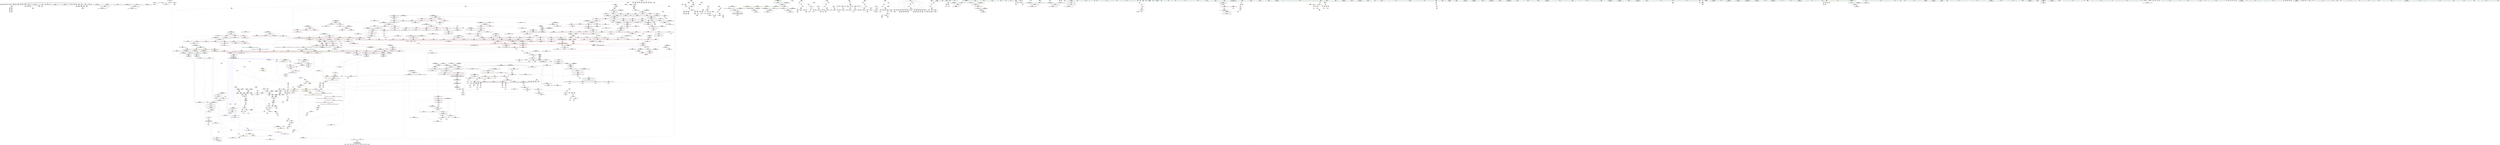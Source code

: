 digraph "SVFG" {
	label="SVFG";

	Node0x55ece0878850 [shape=record,color=grey,label="{NodeID: 0\nNullPtr}"];
	Node0x55ece0878850 -> Node0x55ece0904d40[style=solid];
	Node0x55ece0878850 -> Node0x55ece0904e40[style=solid];
	Node0x55ece0878850 -> Node0x55ece0904f10[style=solid];
	Node0x55ece0878850 -> Node0x55ece0904fe0[style=solid];
	Node0x55ece0878850 -> Node0x55ece09050b0[style=solid];
	Node0x55ece0878850 -> Node0x55ece0905180[style=solid];
	Node0x55ece0878850 -> Node0x55ece0905250[style=solid];
	Node0x55ece0878850 -> Node0x55ece0905320[style=solid];
	Node0x55ece0878850 -> Node0x55ece09053f0[style=solid];
	Node0x55ece0878850 -> Node0x55ece09054c0[style=solid];
	Node0x55ece0878850 -> Node0x55ece0905590[style=solid];
	Node0x55ece0878850 -> Node0x55ece0905660[style=solid];
	Node0x55ece0878850 -> Node0x55ece0905730[style=solid];
	Node0x55ece0878850 -> Node0x55ece0905800[style=solid];
	Node0x55ece0878850 -> Node0x55ece09058d0[style=solid];
	Node0x55ece0878850 -> Node0x55ece09059a0[style=solid];
	Node0x55ece0878850 -> Node0x55ece0905a70[style=solid];
	Node0x55ece0878850 -> Node0x55ece0905b40[style=solid];
	Node0x55ece0878850 -> Node0x55ece0905c10[style=solid];
	Node0x55ece0878850 -> Node0x55ece0905ce0[style=solid];
	Node0x55ece0878850 -> Node0x55ece0905db0[style=solid];
	Node0x55ece0878850 -> Node0x55ece0905e80[style=solid];
	Node0x55ece0878850 -> Node0x55ece0905f50[style=solid];
	Node0x55ece0878850 -> Node0x55ece0906020[style=solid];
	Node0x55ece0878850 -> Node0x55ece090dfd0[style=solid];
	Node0x55ece09096c0 [shape=record,color=red,label="{NodeID: 775\n1500\<--1465\n\<--__c.addr\n_ZSt22__move_median_to_firstIPiN9__gnu_cxx5__ops15_Iter_less_iterEEvT_S4_S4_S4_T0_\n|{<s0>88}}"];
	Node0x55ece09096c0:s0 -> Node0x55ece0a76070[style=solid,color=red];
	Node0x55ece0921ed0 [shape=record,color=grey,label="{NodeID: 1550\n1391 = Binary(1390, 98, )\n}"];
	Node0x55ece0921ed0 -> Node0x55ece0921d50[style=solid];
	Node0x55ece0900190 [shape=record,color=purple,label="{NodeID: 443\n485\<--151\narrayidx118\<--ind\nmain\n}"];
	Node0x55ece0900190 -> Node0x55ece0916d00[style=solid];
	Node0x55ece0a73ee0 [shape=record,color=black,label="{NodeID: 2325\n1336 = PHI(1351, )\n}"];
	Node0x55ece08f39a0 [shape=record,color=green,label="{NodeID: 111\n290\<--291\nprintf\<--printf_field_insensitive\n}"];
	Node0x55ece090f1e0 [shape=record,color=blue,label="{NodeID: 886\n139\<--12\ni40\<--\nmain\n}"];
	Node0x55ece090f1e0 -> Node0x55ece0913f80[style=dashed];
	Node0x55ece090f1e0 -> Node0x55ece0914050[style=dashed];
	Node0x55ece090f1e0 -> Node0x55ece0914120[style=dashed];
	Node0x55ece090f1e0 -> Node0x55ece090f5f0[style=dashed];
	Node0x55ece090f1e0 -> Node0x55ece09c5f20[style=dashed];
	Node0x55ece0915bf0 [shape=record,color=red,label="{NodeID: 554\n501\<--173\n\<--i100\nmain\n}"];
	Node0x55ece0915bf0 -> Node0x55ece0907570[style=solid];
	Node0x55ece08f85c0 [shape=record,color=green,label="{NodeID: 222\n1360\<--1361\n\<--field_insensitive\n_ZN9__gnu_cxx5__ops14_Iter_less_valC2ENS0_15_Iter_less_iterE\n}"];
	Node0x55ece0934500 [shape=record,color=blue,label="{NodeID: 997\n1258\<--1320\n__secondChild\<--mul12\n_ZSt13__adjust_heapIPiliN9__gnu_cxx5__ops15_Iter_less_iterEEvT_T0_S5_T1_T2_\n}"];
	Node0x55ece0934500 -> Node0x55ece091e950[style=dashed];
	Node0x55ece0934500 -> Node0x55ece091ea20[style=dashed];
	Node0x55ece0934500 -> Node0x55ece0999300[style=dashed];
	Node0x55ece099b430 [shape=record,color=black,label="{NodeID: 1772\nMR_14V_2 = PHI(MR_14V_3, MR_14V_1, )\npts\{17 \}\n|{|<s4>79}}"];
	Node0x55ece099b430 -> Node0x55ece091fa60[style=dashed];
	Node0x55ece099b430 -> Node0x55ece091fb30[style=dashed];
	Node0x55ece099b430 -> Node0x55ece0934df0[style=dashed];
	Node0x55ece099b430 -> Node0x55ece0935060[style=dashed];
	Node0x55ece099b430:s4 -> Node0x55ece09e6340[style=dashed,color=red];
	Node0x55ece091b620 [shape=record,color=red,label="{NodeID: 665\n1087\<--1076\n\<--__first.addr\n_ZSt11__sort_heapIPiN9__gnu_cxx5__ops15_Iter_less_iterEEvT_S4_RT0_\n}"];
	Node0x55ece091b620 -> Node0x55ece0908dd0[style=solid];
	Node0x55ece09067a0 [shape=record,color=black,label="{NodeID: 333\n379\<--378\nidxprom68\<--\nmain\n}"];
	Node0x55ece08c5020 [shape=record,color=green,label="{NodeID: 1\n7\<--1\n__dso_handle\<--dummyObj\nGlob }"];
	Node0x55ece0909790 [shape=record,color=red,label="{NodeID: 776\n1508\<--1465\n\<--__c.addr\n_ZSt22__move_median_to_firstIPiN9__gnu_cxx5__ops15_Iter_less_iterEEvT_S4_S4_S4_T0_\n|{<s0>90}}"];
	Node0x55ece0909790:s0 -> Node0x55ece0a76070[style=solid,color=red];
	Node0x55ece0922050 [shape=record,color=grey,label="{NodeID: 1551\n235 = cmp(234, 236, )\n}"];
	Node0x55ece0900260 [shape=record,color=purple,label="{NodeID: 444\n506\<--151\narrayidx132\<--ind\nmain\n}"];
	Node0x55ece0900260 -> Node0x55ece0916f70[style=solid];
	Node0x55ece0a73ff0 [shape=record,color=black,label="{NodeID: 2326\n1345 = PHI(1234, )\n}"];
	Node0x55ece0a73ff0 -> Node0x55ece091ec90[style=solid];
	Node0x55ece08f3aa0 [shape=record,color=green,label="{NodeID: 112\n386\<--387\n_ZSt4sortIPiEvT_S1_\<--_ZSt4sortIPiEvT_S1__field_insensitive\n}"];
	Node0x55ece090f2b0 [shape=record,color=blue,label="{NodeID: 887\n141\<--333\n_n41\<--\nmain\n}"];
	Node0x55ece090f2b0 -> Node0x55ece09141f0[style=dashed];
	Node0x55ece090f2b0 -> Node0x55ece09c6420[style=dashed];
	Node0x55ece0915cc0 [shape=record,color=red,label="{NodeID: 555\n504\<--173\n\<--i100\nmain\n}"];
	Node0x55ece0915cc0 -> Node0x55ece0907640[style=solid];
	Node0x55ece08f8690 [shape=record,color=green,label="{NodeID: 223\n1362\<--1363\nthis.addr\<--this.addr_field_insensitive\n_ZN9__gnu_cxx5__ops14_Iter_less_valC2ENS0_15_Iter_less_iterE\n}"];
	Node0x55ece08f8690 -> Node0x55ece091ee30[style=solid];
	Node0x55ece08f8690 -> Node0x55ece0934840[style=solid];
	Node0x55ece09345d0 [shape=record,color=blue,label="{NodeID: 998\n1330\<--1327\nadd.ptr16\<--\n_ZSt13__adjust_heapIPiliN9__gnu_cxx5__ops15_Iter_less_iterEEvT_T0_S5_T1_T2_\n}"];
	Node0x55ece09345d0 -> Node0x55ece0998d10[style=dashed];
	Node0x55ece09d5b50 [shape=record,color=black,label="{NodeID: 1773\nMR_275V_3 = PHI(MR_275V_4, MR_275V_2, )\npts\{1384 \}\n}"];
	Node0x55ece09d5b50 -> Node0x55ece091f7f0[style=dashed];
	Node0x55ece09d5b50 -> Node0x55ece091f8c0[style=dashed];
	Node0x55ece09d5b50 -> Node0x55ece091f990[style=dashed];
	Node0x55ece09d5b50 -> Node0x55ece0934f90[style=dashed];
	Node0x55ece091b6f0 [shape=record,color=red,label="{NodeID: 666\n1097\<--1076\n\<--__first.addr\n_ZSt11__sort_heapIPiN9__gnu_cxx5__ops15_Iter_less_iterEEvT_S4_RT0_\n|{<s0>64}}"];
	Node0x55ece091b6f0:s0 -> Node0x55ece0a771f0[style=solid,color=red];
	Node0x55ece0906870 [shape=record,color=black,label="{NodeID: 334\n383\<--382\nidx.ext\<--\nmain\n}"];
	Node0x55ece08c50b0 [shape=record,color=green,label="{NodeID: 2\n9\<--1\n\<--dummyObj\nCan only get source location for instruction, argument, global var or function.}"];
	Node0x55ece09e6180 [shape=record,color=yellow,style=double,label="{NodeID: 1884\n84V_1 = ENCHI(MR_84V_0)\npts\{190000 \}\nFun[main]}"];
	Node0x55ece09e6180 -> Node0x55ece0916c30[style=dashed];
	Node0x55ece09e6180 -> Node0x55ece0916ea0[style=dashed];
	Node0x55ece09e6180 -> Node0x55ece0917110[style=dashed];
	Node0x55ece09e6180 -> Node0x55ece0917380[style=dashed];
	Node0x55ece0909860 [shape=record,color=red,label="{NodeID: 777\n1512\<--1465\n\<--__c.addr\n_ZSt22__move_median_to_firstIPiN9__gnu_cxx5__ops15_Iter_less_iterEEvT_S4_S4_S4_T0_\n|{<s0>91}}"];
	Node0x55ece0909860:s0 -> Node0x55ece0a7ca80[style=solid,color=red];
	Node0x55ece09221d0 [shape=record,color=grey,label="{NodeID: 1552\n570 = cmp(568, 569, )\n}"];
	Node0x55ece0900330 [shape=record,color=purple,label="{NodeID: 445\n528\<--151\narrayidx145\<--ind\nmain\n}"];
	Node0x55ece0900330 -> Node0x55ece09171e0[style=solid];
	Node0x55ece0a74160 [shape=record,color=black,label="{NodeID: 2327\n1403 = PHI(1432, )\n}"];
	Node0x55ece0a74160 -> Node0x55ece094ec60[style=solid];
	Node0x55ece08f8cc0 [shape=record,color=green,label="{NodeID: 113\n545\<--546\n_ZSt3maxIxERKT_S2_S2_\<--_ZSt3maxIxERKT_S2_S2__field_insensitive\n}"];
	Node0x55ece090f380 [shape=record,color=blue,label="{NodeID: 888\n143\<--12\nj\<--\nmain\n}"];
	Node0x55ece090f380 -> Node0x55ece09142c0[style=dashed];
	Node0x55ece090f380 -> Node0x55ece0914390[style=dashed];
	Node0x55ece090f380 -> Node0x55ece0914460[style=dashed];
	Node0x55ece090f380 -> Node0x55ece090f380[style=dashed];
	Node0x55ece090f380 -> Node0x55ece090f520[style=dashed];
	Node0x55ece090f380 -> Node0x55ece09c6920[style=dashed];
	Node0x55ece0915d90 [shape=record,color=red,label="{NodeID: 556\n514\<--173\n\<--i100\nmain\n}"];
	Node0x55ece0915d90 -> Node0x55ece09078b0[style=solid];
	Node0x55ece08f8760 [shape=record,color=green,label="{NodeID: 224\n1373\<--1374\n__first.addr\<--__first.addr_field_insensitive\n_ZSt11__push_heapIPiliN9__gnu_cxx5__ops14_Iter_less_valEEvT_T0_S5_T1_RT2_\n}"];
	Node0x55ece08f8760 -> Node0x55ece091ef00[style=solid];
	Node0x55ece08f8760 -> Node0x55ece091efd0[style=solid];
	Node0x55ece08f8760 -> Node0x55ece091f0a0[style=solid];
	Node0x55ece08f8760 -> Node0x55ece091f170[style=solid];
	Node0x55ece08f8760 -> Node0x55ece0934910[style=solid];
	Node0x55ece09346a0 [shape=record,color=blue,label="{NodeID: 999\n1250\<--1333\n__holeIndex.addr\<--sub17\n_ZSt13__adjust_heapIPiliN9__gnu_cxx5__ops15_Iter_less_iterEEvT_T0_S5_T1_T2_\n}"];
	Node0x55ece09346a0 -> Node0x55ece0999210[style=dashed];
	Node0x55ece09d6020 [shape=record,color=black,label="{NodeID: 1774\nMR_295V_3 = PHI(MR_295V_4, MR_295V_2, )\npts\{1693 \}\n}"];
	Node0x55ece09d6020 -> Node0x55ece090b9b0[style=dashed];
	Node0x55ece09d6020 -> Node0x55ece090ba80[style=dashed];
	Node0x55ece09d6020 -> Node0x55ece090bb50[style=dashed];
	Node0x55ece09d6020 -> Node0x55ece0936990[style=dashed];
	Node0x55ece091b7c0 [shape=record,color=red,label="{NodeID: 667\n1086\<--1078\n\<--__last.addr\n_ZSt11__sort_heapIPiN9__gnu_cxx5__ops15_Iter_less_iterEEvT_S4_RT0_\n}"];
	Node0x55ece091b7c0 -> Node0x55ece0908d00[style=solid];
	Node0x55ece0906940 [shape=record,color=black,label="{NodeID: 335\n402\<--401\nidxprom80\<--\nmain\n}"];
	Node0x55ece08f08d0 [shape=record,color=green,label="{NodeID: 3\n12\<--1\n\<--dummyObj\nCan only get source location for instruction, argument, global var or function.}"];
	Node0x55ece0909930 [shape=record,color=red,label="{NodeID: 778\n1539\<--1528\n\<--__first.addr\n_ZSt21__unguarded_partitionIPiN9__gnu_cxx5__ops15_Iter_less_iterEET_S4_S4_S4_T0_\n|{<s0>93}}"];
	Node0x55ece0909930:s0 -> Node0x55ece0a757e0[style=solid,color=red];
	Node0x55ece0922350 [shape=record,color=grey,label="{NodeID: 1553\n581 = cmp(579, 580, )\n}"];
	Node0x55ece0900400 [shape=record,color=purple,label="{NodeID: 446\n585\<--151\narrayidx174\<--ind\nmain\n}"];
	Node0x55ece0900400 -> Node0x55ece09175f0[style=solid];
	Node0x55ece0900400 -> Node0x55ece0910ff0[style=solid];
	Node0x55ece0a742a0 [shape=record,color=black,label="{NodeID: 2328\n1412 = PHI(1234, )\n}"];
	Node0x55ece0a742a0 -> Node0x55ece091fa60[style=solid];
	Node0x55ece08f8dc0 [shape=record,color=green,label="{NodeID: 114\n550\<--551\n_ZSt3minIxERKT_S2_S2_\<--_ZSt3minIxERKT_S2_S2__field_insensitive\n}"];
	Node0x55ece09ecb90 [shape=record,color=yellow,style=double,label="{NodeID: 1996\n14V_1 = ENCHI(MR_14V_0)\npts\{17 \}\nFun[_ZNK9__gnu_cxx5__ops14_Val_less_iterclIiPiEEbRT_T0_]}"];
	Node0x55ece09ecb90 -> Node0x55ece090d960[style=dashed];
	Node0x55ece090f450 [shape=record,color=blue,label="{NodeID: 889\n145\<--341\n_n45\<--\nmain\n}"];
	Node0x55ece090f450 -> Node0x55ece0914530[style=dashed];
	Node0x55ece090f450 -> Node0x55ece090f450[style=dashed];
	Node0x55ece090f450 -> Node0x55ece09c6e20[style=dashed];
	Node0x55ece0915e60 [shape=record,color=red,label="{NodeID: 557\n523\<--173\n\<--i100\nmain\n}"];
	Node0x55ece0915e60 -> Node0x55ece0907a50[style=solid];
	Node0x55ece08f8830 [shape=record,color=green,label="{NodeID: 225\n1375\<--1376\n__holeIndex.addr\<--__holeIndex.addr_field_insensitive\n_ZSt11__push_heapIPiliN9__gnu_cxx5__ops14_Iter_less_valEEvT_T0_S5_T1_RT2_\n}"];
	Node0x55ece08f8830 -> Node0x55ece091f240[style=solid];
	Node0x55ece08f8830 -> Node0x55ece091f310[style=solid];
	Node0x55ece08f8830 -> Node0x55ece091f3e0[style=solid];
	Node0x55ece08f8830 -> Node0x55ece091f4b0[style=solid];
	Node0x55ece08f8830 -> Node0x55ece091f580[style=solid];
	Node0x55ece08f8830 -> Node0x55ece09349e0[style=solid];
	Node0x55ece08f8830 -> Node0x55ece0934ec0[style=solid];
	Node0x55ece0934770 [shape=record,color=blue,label="{NodeID: 1000\n1353\<--1352\n__t.addr\<--__t\n_ZSt4moveIRN9__gnu_cxx5__ops15_Iter_less_iterEEONSt16remove_referenceIT_E4typeEOS5_\n}"];
	Node0x55ece0934770 -> Node0x55ece091ed60[style=dashed];
	Node0x55ece09d6520 [shape=record,color=black,label="{NodeID: 1775\nMR_14V_2 = PHI(MR_14V_3, MR_14V_1, )\npts\{17 \}\n|{<s0>55|<s1>107|<s2>107}}"];
	Node0x55ece09d6520:s0 -> Node0x55ece09ddd20[style=dashed,color=blue];
	Node0x55ece09d6520:s1 -> Node0x55ece090c5e0[style=dashed,color=red];
	Node0x55ece09d6520:s2 -> Node0x55ece09df120[style=dashed,color=red];
	Node0x55ece091b890 [shape=record,color=red,label="{NodeID: 668\n1094\<--1078\n\<--__last.addr\n_ZSt11__sort_heapIPiN9__gnu_cxx5__ops15_Iter_less_iterEEvT_S4_RT0_\n}"];
	Node0x55ece091b890 -> Node0x55ece0900c20[style=solid];
	Node0x55ece0906a10 [shape=record,color=black,label="{NodeID: 336\n424\<--423\nidxprom90\<--\nmain\n}"];
	Node0x55ece08f0960 [shape=record,color=green,label="{NodeID: 4\n20\<--1\n.str\<--dummyObj\nGlob }"];
	Node0x55ece09e6340 [shape=record,color=yellow,style=double,label="{NodeID: 1886\n14V_1 = ENCHI(MR_14V_0)\npts\{17 \}\nFun[_ZNK9__gnu_cxx5__ops14_Iter_less_valclIPiiEEbT_RT0_]}"];
	Node0x55ece09e6340 -> Node0x55ece091fe70[style=dashed];
	Node0x55ece0909a00 [shape=record,color=red,label="{NodeID: 779\n1543\<--1528\n\<--__first.addr\n_ZSt21__unguarded_partitionIPiN9__gnu_cxx5__ops15_Iter_less_iterEET_S4_S4_S4_T0_\n}"];
	Node0x55ece0909a00 -> Node0x55ece0900cf0[style=solid];
	Node0x55ece09224d0 [shape=record,color=grey,label="{NodeID: 1554\n1051 = cmp(1049, 1050, )\n}"];
	Node0x55ece09004d0 [shape=record,color=purple,label="{NodeID: 447\n597\<--151\narrayidx180\<--ind\nmain\n}"];
	Node0x55ece09004d0 -> Node0x55ece09176c0[style=solid];
	Node0x55ece09004d0 -> Node0x55ece0930a80[style=solid];
	Node0x55ece0a743e0 [shape=record,color=black,label="{NodeID: 2329\n1425 = PHI(1234, )\n}"];
	Node0x55ece0a743e0 -> Node0x55ece091fb30[style=solid];
	Node0x55ece08f8ec0 [shape=record,color=green,label="{NodeID: 115\n632\<--633\n__gxx_personality_v0\<--__gxx_personality_v0_field_insensitive\n}"];
	Node0x55ece09ecca0 [shape=record,color=yellow,style=double,label="{NodeID: 1997\n307V_1 = ENCHI(MR_307V_0)\npts\{1749 \}\nFun[_ZNK9__gnu_cxx5__ops14_Val_less_iterclIiPiEEbRT_T0_]}"];
	Node0x55ece09ecca0 -> Node0x55ece090d890[style=dashed];
	Node0x55ece090f520 [shape=record,color=blue,label="{NodeID: 890\n143\<--358\nj\<--inc56\nmain\n}"];
	Node0x55ece090f520 -> Node0x55ece09142c0[style=dashed];
	Node0x55ece090f520 -> Node0x55ece0914390[style=dashed];
	Node0x55ece090f520 -> Node0x55ece0914460[style=dashed];
	Node0x55ece090f520 -> Node0x55ece090f380[style=dashed];
	Node0x55ece090f520 -> Node0x55ece090f520[style=dashed];
	Node0x55ece090f520 -> Node0x55ece09c6920[style=dashed];
	Node0x55ece0915f30 [shape=record,color=red,label="{NodeID: 558\n526\<--173\n\<--i100\nmain\n}"];
	Node0x55ece0915f30 -> Node0x55ece0907b20[style=solid];
	Node0x55ece08f8900 [shape=record,color=green,label="{NodeID: 226\n1377\<--1378\n__topIndex.addr\<--__topIndex.addr_field_insensitive\n_ZSt11__push_heapIPiliN9__gnu_cxx5__ops14_Iter_less_valEEvT_T0_S5_T1_RT2_\n}"];
	Node0x55ece08f8900 -> Node0x55ece091f650[style=solid];
	Node0x55ece08f8900 -> Node0x55ece0934ab0[style=solid];
	Node0x55ece0934840 [shape=record,color=blue,label="{NodeID: 1001\n1362\<--1359\nthis.addr\<--this\n_ZN9__gnu_cxx5__ops14_Iter_less_valC2ENS0_15_Iter_less_iterE\n}"];
	Node0x55ece0934840 -> Node0x55ece091ee30[style=dashed];
	Node0x55ece091b960 [shape=record,color=red,label="{NodeID: 669\n1098\<--1078\n\<--__last.addr\n_ZSt11__sort_heapIPiN9__gnu_cxx5__ops15_Iter_less_iterEEvT_S4_RT0_\n|{<s0>64}}"];
	Node0x55ece091b960:s0 -> Node0x55ece0a77340[style=solid,color=red];
	Node0x55ece0906ae0 [shape=record,color=black,label="{NodeID: 337\n439\<--438\ntobool\<--\nmain\n}"];
	Node0x55ece08f09f0 [shape=record,color=green,label="{NodeID: 5\n22\<--1\n.str.2\<--dummyObj\nGlob }"];
	Node0x55ece09e6450 [shape=record,color=yellow,style=double,label="{NodeID: 1887\n89V_1 = ENCHI(MR_89V_0)\npts\{1380 \}\nFun[_ZNK9__gnu_cxx5__ops14_Iter_less_valclIPiiEEbT_RT0_]}"];
	Node0x55ece09e6450 -> Node0x55ece091ff40[style=dashed];
	Node0x55ece0909ad0 [shape=record,color=red,label="{NodeID: 780\n1559\<--1528\n\<--__first.addr\n_ZSt21__unguarded_partitionIPiN9__gnu_cxx5__ops15_Iter_less_iterEET_S4_S4_S4_T0_\n}"];
	Node0x55ece0909ad0 -> Node0x55ece0922650[style=solid];
	Node0x55ece0922650 [shape=record,color=grey,label="{NodeID: 1555\n1561 = cmp(1559, 1560, )\n}"];
	Node0x55ece09005a0 [shape=record,color=purple,label="{NodeID: 448\n207\<--206\narrayidx\<--\nmain\n}"];
	Node0x55ece09005a0 -> Node0x55ece0916820[style=solid];
	Node0x55ece0a74520 [shape=record,color=black,label="{NodeID: 2330\n1473 = PHI(1172, )\n}"];
	Node0x55ece08f8fc0 [shape=record,color=green,label="{NodeID: 116\n655\<--656\n__lhs.addr\<--__lhs.addr_field_insensitive\n_ZStplIcSt11char_traitsIcESaIcEENSt7__cxx1112basic_stringIT_T0_T1_EERKS8_PKS5_\n}"];
	Node0x55ece08f8fc0 -> Node0x55ece0917790[style=solid];
	Node0x55ece08f8fc0 -> Node0x55ece0930cf0[style=solid];
	Node0x55ece090f5f0 [shape=record,color=blue,label="{NodeID: 891\n139\<--363\ni40\<--inc59\nmain\n}"];
	Node0x55ece090f5f0 -> Node0x55ece0913f80[style=dashed];
	Node0x55ece090f5f0 -> Node0x55ece0914050[style=dashed];
	Node0x55ece090f5f0 -> Node0x55ece0914120[style=dashed];
	Node0x55ece090f5f0 -> Node0x55ece090f5f0[style=dashed];
	Node0x55ece090f5f0 -> Node0x55ece09c5f20[style=dashed];
	Node0x55ece0916000 [shape=record,color=red,label="{NodeID: 559\n535\<--173\n\<--i100\nmain\n}"];
	Node0x55ece0916000 -> Node0x55ece0907d90[style=solid];
	Node0x55ece08f89d0 [shape=record,color=green,label="{NodeID: 227\n1379\<--1380\n__value.addr\<--__value.addr_field_insensitive\n_ZSt11__push_heapIPiliN9__gnu_cxx5__ops14_Iter_less_valEEvT_T0_S5_T1_RT2_\n|{|<s1>79|<s2>81}}"];
	Node0x55ece08f89d0 -> Node0x55ece0934b80[style=solid];
	Node0x55ece08f89d0:s1 -> Node0x55ece0a77a20[style=solid,color=red];
	Node0x55ece08f89d0:s2 -> Node0x55ece0a79320[style=solid,color=red];
	Node0x55ece0934910 [shape=record,color=blue,label="{NodeID: 1002\n1373\<--1368\n__first.addr\<--__first\n_ZSt11__push_heapIPiliN9__gnu_cxx5__ops14_Iter_less_valEEvT_T0_S5_T1_RT2_\n}"];
	Node0x55ece0934910 -> Node0x55ece091ef00[style=dashed];
	Node0x55ece0934910 -> Node0x55ece091efd0[style=dashed];
	Node0x55ece0934910 -> Node0x55ece091f0a0[style=dashed];
	Node0x55ece0934910 -> Node0x55ece091f170[style=dashed];
	Node0x55ece09d6f20 [shape=record,color=black,label="{NodeID: 1777\nMR_107V_4 = PHI(MR_107V_5, MR_107V_3, )\npts\{1529 \}\n}"];
	Node0x55ece09d6f20 -> Node0x55ece0909930[style=dashed];
	Node0x55ece09d6f20 -> Node0x55ece0909a00[style=dashed];
	Node0x55ece09d6f20 -> Node0x55ece0909ad0[style=dashed];
	Node0x55ece09d6f20 -> Node0x55ece0909ba0[style=dashed];
	Node0x55ece09d6f20 -> Node0x55ece0909c70[style=dashed];
	Node0x55ece09d6f20 -> Node0x55ece0909d40[style=dashed];
	Node0x55ece09d6f20 -> Node0x55ece0935950[style=dashed];
	Node0x55ece09d6f20 -> Node0x55ece0935bc0[style=dashed];
	Node0x55ece091ba30 [shape=record,color=red,label="{NodeID: 670\n1099\<--1078\n\<--__last.addr\n_ZSt11__sort_heapIPiN9__gnu_cxx5__ops15_Iter_less_iterEEvT_S4_RT0_\n|{<s0>64}}"];
	Node0x55ece091ba30:s0 -> Node0x55ece0a77490[style=solid,color=red];
	Node0x55ece0906bb0 [shape=record,color=black,label="{NodeID: 338\n459\<--458\nidxprom105\<--\nmain\n}"];
	Node0x55ece08f0a80 [shape=record,color=green,label="{NodeID: 6\n24\<--1\n.str.3\<--dummyObj\nGlob }"];
	Node0x55ece0909ba0 [shape=record,color=red,label="{NodeID: 781\n1563\<--1528\n\<--__first.addr\n_ZSt21__unguarded_partitionIPiN9__gnu_cxx5__ops15_Iter_less_iterEET_S4_S4_S4_T0_\n}"];
	Node0x55ece0909ba0 -> Node0x55ece08fd6c0[style=solid];
	Node0x55ece09227d0 [shape=record,color=grey,label="{NodeID: 1556\n203 = cmp(202, 204, )\n}"];
	Node0x55ece0900670 [shape=record,color=purple,label="{NodeID: 449\n239\<--238\narrayidx7\<--\nmain\n}"];
	Node0x55ece0900670 -> Node0x55ece09168f0[style=solid];
	Node0x55ece0a74630 [shape=record,color=black,label="{NodeID: 2331\n1477 = PHI(1172, )\n}"];
	Node0x55ece08f9090 [shape=record,color=green,label="{NodeID: 117\n657\<--658\n__rhs.addr\<--__rhs.addr_field_insensitive\n_ZStplIcSt11char_traitsIcESaIcEENSt7__cxx1112basic_stringIT_T0_T1_EERKS8_PKS5_\n}"];
	Node0x55ece08f9090 -> Node0x55ece0917860[style=solid];
	Node0x55ece08f9090 -> Node0x55ece0930dc0[style=solid];
	Node0x55ece090f6c0 [shape=record,color=blue,label="{NodeID: 892\n147\<--12\ni61\<--\nmain\n}"];
	Node0x55ece090f6c0 -> Node0x55ece0914600[style=dashed];
	Node0x55ece090f6c0 -> Node0x55ece09146d0[style=dashed];
	Node0x55ece090f6c0 -> Node0x55ece09147a0[style=dashed];
	Node0x55ece090f6c0 -> Node0x55ece0914870[style=dashed];
	Node0x55ece090f6c0 -> Node0x55ece090f860[style=dashed];
	Node0x55ece090f6c0 -> Node0x55ece09c7320[style=dashed];
	Node0x55ece09160d0 [shape=record,color=red,label="{NodeID: 560\n560\<--173\n\<--i100\nmain\n}"];
	Node0x55ece09160d0 -> Node0x55ece0910be0[style=solid];
	Node0x55ece08f8aa0 [shape=record,color=green,label="{NodeID: 228\n1381\<--1382\n__comp.addr\<--__comp.addr_field_insensitive\n_ZSt11__push_heapIPiliN9__gnu_cxx5__ops14_Iter_less_valEEvT_T0_S5_T1_RT2_\n}"];
	Node0x55ece08f8aa0 -> Node0x55ece091f720[style=solid];
	Node0x55ece08f8aa0 -> Node0x55ece0934c50[style=solid];
	Node0x55ece09349e0 [shape=record,color=blue,label="{NodeID: 1003\n1375\<--1369\n__holeIndex.addr\<--__holeIndex\n_ZSt11__push_heapIPiliN9__gnu_cxx5__ops14_Iter_less_valEEvT_T0_S5_T1_RT2_\n}"];
	Node0x55ece09349e0 -> Node0x55ece091f240[style=dashed];
	Node0x55ece09349e0 -> Node0x55ece099b340[style=dashed];
	Node0x55ece091bb00 [shape=record,color=red,label="{NodeID: 671\n1100\<--1080\n\<--__comp.addr\n_ZSt11__sort_heapIPiN9__gnu_cxx5__ops15_Iter_less_iterEEvT_S4_RT0_\n|{<s0>64}}"];
	Node0x55ece091bb00:s0 -> Node0x55ece0a775e0[style=solid,color=red];
	Node0x55ece0906c80 [shape=record,color=black,label="{NodeID: 339\n462\<--461\nidxprom107\<--\nmain\n}"];
	Node0x55ece08f0b10 [shape=record,color=green,label="{NodeID: 7\n26\<--1\n.str.4\<--dummyObj\nGlob }"];
	Node0x55ece0909c70 [shape=record,color=red,label="{NodeID: 782\n1565\<--1528\n\<--__first.addr\n_ZSt21__unguarded_partitionIPiN9__gnu_cxx5__ops15_Iter_less_iterEET_S4_S4_S4_T0_\n|{<s0>95}}"];
	Node0x55ece0909c70:s0 -> Node0x55ece0a7c7c0[style=solid,color=red];
	Node0x55ece0922950 [shape=record,color=grey,label="{NodeID: 1557\n300 = cmp(298, 299, )\n}"];
	Node0x55ece0900740 [shape=record,color=purple,label="{NodeID: 450\n935\<--934\nadd.ptr\<--\n_ZSt22__final_insertion_sortIPiN9__gnu_cxx5__ops15_Iter_less_iterEEvT_S4_T0_\n|{<s0>54}}"];
	Node0x55ece0900740:s0 -> Node0x55ece0a770a0[style=solid,color=red];
	Node0x55ece0a74740 [shape=record,color=black,label="{NodeID: 2332\n1487 = PHI(1172, )\n}"];
	Node0x55ece08f9160 [shape=record,color=green,label="{NodeID: 118\n659\<--660\nnrvo\<--nrvo_field_insensitive\n_ZStplIcSt11char_traitsIcESaIcEENSt7__cxx1112basic_stringIT_T0_T1_EERKS8_PKS5_\n}"];
	Node0x55ece08f9160 -> Node0x55ece0917930[style=solid];
	Node0x55ece08f9160 -> Node0x55ece0930e90[style=solid];
	Node0x55ece08f9160 -> Node0x55ece0930f60[style=solid];
	Node0x55ece090f790 [shape=record,color=blue,label="{NodeID: 893\n149\<--367\n_n62\<--\nmain\n}"];
	Node0x55ece090f790 -> Node0x55ece0914940[style=dashed];
	Node0x55ece090f790 -> Node0x55ece09c7820[style=dashed];
	Node0x55ece09161a0 [shape=record,color=red,label="{NodeID: 561\n564\<--173\n\<--i100\nmain\n}"];
	Node0x55ece09161a0 -> Node0x55ece094edf0[style=solid];
	Node0x55ece08f8b70 [shape=record,color=green,label="{NodeID: 229\n1383\<--1384\n__parent\<--__parent_field_insensitive\n_ZSt11__push_heapIPiliN9__gnu_cxx5__ops14_Iter_less_valEEvT_T0_S5_T1_RT2_\n}"];
	Node0x55ece08f8b70 -> Node0x55ece091f7f0[style=solid];
	Node0x55ece08f8b70 -> Node0x55ece091f8c0[style=solid];
	Node0x55ece08f8b70 -> Node0x55ece091f990[style=solid];
	Node0x55ece08f8b70 -> Node0x55ece0934d20[style=solid];
	Node0x55ece08f8b70 -> Node0x55ece0934f90[style=solid];
	Node0x55ece0934ab0 [shape=record,color=blue,label="{NodeID: 1004\n1377\<--1370\n__topIndex.addr\<--__topIndex\n_ZSt11__push_heapIPiliN9__gnu_cxx5__ops14_Iter_less_valEEvT_T0_S5_T1_RT2_\n}"];
	Node0x55ece0934ab0 -> Node0x55ece091f650[style=dashed];
	Node0x55ece091bbd0 [shape=record,color=red,label="{NodeID: 672\n1126\<--1108\n\<--__first.addr\n_ZSt11__make_heapIPiN9__gnu_cxx5__ops15_Iter_less_iterEEvT_S4_RT0_\n}"];
	Node0x55ece091bbd0 -> Node0x55ece0908f70[style=solid];
	Node0x55ece0906d50 [shape=record,color=black,label="{NodeID: 340\n465\<--464\nidxprom109\<--\nmain\n}"];
	Node0x55ece08f0ba0 [shape=record,color=green,label="{NodeID: 8\n28\<--1\nstdin\<--dummyObj\nGlob }"];
	Node0x55ece0909d40 [shape=record,color=red,label="{NodeID: 783\n1568\<--1528\n\<--__first.addr\n_ZSt21__unguarded_partitionIPiN9__gnu_cxx5__ops15_Iter_less_iterEET_S4_S4_S4_T0_\n}"];
	Node0x55ece0909d40 -> Node0x55ece0900f60[style=solid];
	Node0x55ece0922ad0 [shape=record,color=grey,label="{NodeID: 1558\n803 = cmp(801, 802, )\n}"];
	Node0x55ece0900810 [shape=record,color=purple,label="{NodeID: 451\n940\<--939\nadd.ptr1\<--\n_ZSt22__final_insertion_sortIPiN9__gnu_cxx5__ops15_Iter_less_iterEEvT_S4_T0_\n|{<s0>55}}"];
	Node0x55ece0900810:s0 -> Node0x55ece0a78520[style=solid,color=red];
	Node0x55ece0a74850 [shape=record,color=black,label="{NodeID: 2333\n1501 = PHI(1172, )\n}"];
	Node0x55ece08f9230 [shape=record,color=green,label="{NodeID: 119\n661\<--662\nexn.slot\<--exn.slot_field_insensitive\n_ZStplIcSt11char_traitsIcESaIcEENSt7__cxx1112basic_stringIT_T0_T1_EERKS8_PKS5_\n}"];
	Node0x55ece08f9230 -> Node0x55ece0917a00[style=solid];
	Node0x55ece08f9230 -> Node0x55ece0931030[style=solid];
	Node0x55ece090f860 [shape=record,color=blue,label="{NodeID: 894\n147\<--390\ni61\<--inc73\nmain\n}"];
	Node0x55ece090f860 -> Node0x55ece0914600[style=dashed];
	Node0x55ece090f860 -> Node0x55ece09146d0[style=dashed];
	Node0x55ece090f860 -> Node0x55ece09147a0[style=dashed];
	Node0x55ece090f860 -> Node0x55ece0914870[style=dashed];
	Node0x55ece090f860 -> Node0x55ece090f860[style=dashed];
	Node0x55ece090f860 -> Node0x55ece09c7320[style=dashed];
	Node0x55ece0916270 [shape=record,color=red,label="{NodeID: 562\n455\<--175\n\<--_n101\nmain\n}"];
	Node0x55ece0916270 -> Node0x55ece0922dd0[style=solid];
	Node0x55ece0901130 [shape=record,color=green,label="{NodeID: 230\n1404\<--1405\n_ZNK9__gnu_cxx5__ops14_Iter_less_valclIPiiEEbT_RT0_\<--_ZNK9__gnu_cxx5__ops14_Iter_less_valclIPiiEEbT_RT0__field_insensitive\n}"];
	Node0x55ece0934b80 [shape=record,color=blue,label="{NodeID: 1005\n1379\<--1371\n__value.addr\<--__value\n_ZSt11__push_heapIPiliN9__gnu_cxx5__ops14_Iter_less_valEEvT_T0_S5_T1_RT2_\n|{|<s2>79}}"];
	Node0x55ece0934b80 -> Node0x55ece091fa60[style=dashed];
	Node0x55ece0934b80 -> Node0x55ece091fb30[style=dashed];
	Node0x55ece0934b80:s2 -> Node0x55ece09e6450[style=dashed,color=red];
	Node0x55ece091bca0 [shape=record,color=red,label="{NodeID: 673\n1135\<--1108\n\<--__first.addr\n_ZSt11__make_heapIPiN9__gnu_cxx5__ops15_Iter_less_iterEEvT_S4_RT0_\n}"];
	Node0x55ece091bca0 -> Node0x55ece08fd110[style=solid];
	Node0x55ece0906e20 [shape=record,color=black,label="{NodeID: 341\n468\<--467\nconv\<--\nmain\n}"];
	Node0x55ece0906e20 -> Node0x55ece0951070[style=solid];
	Node0x55ece08f0ca0 [shape=record,color=green,label="{NodeID: 9\n29\<--1\n.str.5\<--dummyObj\nGlob }"];
	Node0x55ece09e67d0 [shape=record,color=yellow,style=double,label="{NodeID: 1891\n14V_1 = ENCHI(MR_14V_0)\npts\{17 \}\nFun[_ZSt14__partial_sortIPiN9__gnu_cxx5__ops15_Iter_less_iterEEvT_S4_S4_T0_]|{<s0>57}}"];
	Node0x55ece09e67d0:s0 -> Node0x55ece09e9450[style=dashed,color=red];
	Node0x55ece0909e10 [shape=record,color=red,label="{NodeID: 784\n1547\<--1530\n\<--__last.addr\n_ZSt21__unguarded_partitionIPiN9__gnu_cxx5__ops15_Iter_less_iterEET_S4_S4_S4_T0_\n}"];
	Node0x55ece0909e10 -> Node0x55ece0900dc0[style=solid];
	Node0x55ece0922c50 [shape=record,color=grey,label="{NodeID: 1559\n1918 = cmp(1915, 1917, )\n}"];
	Node0x55ece0922c50 -> Node0x55ece08fdfb0[style=solid];
	Node0x55ece09008e0 [shape=record,color=purple,label="{NodeID: 452\n1009\<--1008\nadd.ptr1\<--\n_ZSt27__unguarded_partition_pivotIPiN9__gnu_cxx5__ops15_Iter_less_iterEET_S4_S4_T0_\n|{<s0>59}}"];
	Node0x55ece09008e0:s0 -> Node0x55ece0a7a340[style=solid,color=red];
	Node0x55ece0a74990 [shape=record,color=black,label="{NodeID: 2334\n1509 = PHI(1172, )\n}"];
	Node0x55ece08f9300 [shape=record,color=green,label="{NodeID: 120\n663\<--664\nehselector.slot\<--ehselector.slot_field_insensitive\n_ZStplIcSt11char_traitsIcESaIcEENSt7__cxx1112basic_stringIT_T0_T1_EERKS8_PKS5_\n}"];
	Node0x55ece08f9300 -> Node0x55ece0917ad0[style=solid];
	Node0x55ece08f9300 -> Node0x55ece0931100[style=solid];
	Node0x55ece090f930 [shape=record,color=blue,label="{NodeID: 895\n153\<--12\ni75\<--\nmain\n}"];
	Node0x55ece090f930 -> Node0x55ece0914a10[style=dashed];
	Node0x55ece090f930 -> Node0x55ece0914ae0[style=dashed];
	Node0x55ece090f930 -> Node0x55ece0914bb0[style=dashed];
	Node0x55ece090f930 -> Node0x55ece090fba0[style=dashed];
	Node0x55ece090f930 -> Node0x55ece09c7d20[style=dashed];
	Node0x55ece0916340 [shape=record,color=red,label="{NodeID: 563\n554\<--183\n\<--dlw\nmain\n}"];
	Node0x55ece0916340 -> Node0x55ece0924d50[style=solid];
	Node0x55ece09011f0 [shape=record,color=green,label="{NodeID: 231\n1436\<--1437\nthis.addr\<--this.addr_field_insensitive\n_ZNK9__gnu_cxx5__ops14_Iter_less_valclIPiiEEbT_RT0_\n}"];
	Node0x55ece09011f0 -> Node0x55ece091fc00[style=solid];
	Node0x55ece09011f0 -> Node0x55ece0935130[style=solid];
	Node0x55ece0934c50 [shape=record,color=blue,label="{NodeID: 1006\n1381\<--1372\n__comp.addr\<--__comp\n_ZSt11__push_heapIPiliN9__gnu_cxx5__ops14_Iter_less_valEEvT_T0_S5_T1_RT2_\n}"];
	Node0x55ece0934c50 -> Node0x55ece091f720[style=dashed];
	Node0x55ece091bd70 [shape=record,color=red,label="{NodeID: 674\n1146\<--1108\n\<--__first.addr\n_ZSt11__make_heapIPiN9__gnu_cxx5__ops15_Iter_less_iterEEvT_S4_RT0_\n}"];
	Node0x55ece091bd70 -> Node0x55ece0911880[style=solid];
	Node0x55ece0906ef0 [shape=record,color=black,label="{NodeID: 342\n472\<--471\nidxprom111\<--\nmain\n}"];
	Node0x55ece08f0da0 [shape=record,color=green,label="{NodeID: 10\n31\<--1\n.str.6\<--dummyObj\nGlob }"];
	Node0x55ece0909ee0 [shape=record,color=red,label="{NodeID: 785\n1552\<--1530\n\<--__last.addr\n_ZSt21__unguarded_partitionIPiN9__gnu_cxx5__ops15_Iter_less_iterEET_S4_S4_S4_T0_\n|{<s0>94}}"];
	Node0x55ece0909ee0:s0 -> Node0x55ece0a76070[style=solid,color=red];
	Node0x55ece0922dd0 [shape=record,color=grey,label="{NodeID: 1560\n456 = cmp(454, 455, )\n}"];
	Node0x55ece09009b0 [shape=record,color=purple,label="{NodeID: 453\n1012\<--1011\nadd.ptr2\<--\n_ZSt27__unguarded_partition_pivotIPiN9__gnu_cxx5__ops15_Iter_less_iterEET_S4_S4_T0_\n|{<s0>59}}"];
	Node0x55ece09009b0:s0 -> Node0x55ece0a7a560[style=solid,color=red];
	Node0x55ece0a74ad0 [shape=record,color=black,label="{NodeID: 2335\n1541 = PHI(1172, )\n}"];
	Node0x55ece08f93d0 [shape=record,color=green,label="{NodeID: 121\n671\<--672\n_ZNSt7__cxx1112basic_stringIcSt11char_traitsIcESaIcEEC1ERKS4_\<--_ZNSt7__cxx1112basic_stringIcSt11char_traitsIcESaIcEEC1ERKS4__field_insensitive\n}"];
	Node0x55ece090fa00 [shape=record,color=blue,label="{NodeID: 896\n155\<--394\n_n76\<--\nmain\n}"];
	Node0x55ece090fa00 -> Node0x55ece0914c80[style=dashed];
	Node0x55ece090fa00 -> Node0x55ece09c8220[style=dashed];
	Node0x55ece09b3d20 [shape=record,color=black,label="{NodeID: 1671\nMR_14V_3 = PHI(MR_14V_6, MR_14V_1, )\npts\{17 \}\n|{|<s2>100|<s3>102|<s4>105|<s5>105}}"];
	Node0x55ece09b3d20 -> Node0x55ece090b670[style=dashed];
	Node0x55ece09b3d20 -> Node0x55ece099a440[style=dashed];
	Node0x55ece09b3d20:s2 -> Node0x55ece00e3fa0[style=dashed,color=red];
	Node0x55ece09b3d20:s3 -> Node0x55ece09ec430[style=dashed,color=red];
	Node0x55ece09b3d20:s4 -> Node0x55ece090c5e0[style=dashed,color=red];
	Node0x55ece09b3d20:s5 -> Node0x55ece09df120[style=dashed,color=red];
	Node0x55ece0916410 [shape=record,color=red,label="{NodeID: 564\n558\<--183\n\<--dlw\nmain\n}"];
	Node0x55ece0916410 -> Node0x55ece0910b10[style=solid];
	Node0x55ece09012c0 [shape=record,color=green,label="{NodeID: 232\n1438\<--1439\n__it.addr\<--__it.addr_field_insensitive\n_ZNK9__gnu_cxx5__ops14_Iter_less_valclIPiiEEbT_RT0_\n}"];
	Node0x55ece09012c0 -> Node0x55ece091fcd0[style=solid];
	Node0x55ece09012c0 -> Node0x55ece0935200[style=solid];
	Node0x55ece0934d20 [shape=record,color=blue,label="{NodeID: 1007\n1383\<--1392\n__parent\<--div\n_ZSt11__push_heapIPiliN9__gnu_cxx5__ops14_Iter_less_valEEvT_T0_S5_T1_RT2_\n}"];
	Node0x55ece0934d20 -> Node0x55ece09d5b50[style=dashed];
	Node0x55ece091be40 [shape=record,color=red,label="{NodeID: 675\n1154\<--1108\n\<--__first.addr\n_ZSt11__make_heapIPiN9__gnu_cxx5__ops15_Iter_less_iterEEvT_S4_RT0_\n|{<s0>67}}"];
	Node0x55ece091be40:s0 -> Node0x55ece0a7b940[style=solid,color=red];
	Node0x55ece0906fc0 [shape=record,color=black,label="{NodeID: 343\n475\<--474\nconv113\<--\nmain\n}"];
	Node0x55ece0906fc0 -> Node0x55ece0954370[style=solid];
	Node0x55ece08f0ea0 [shape=record,color=green,label="{NodeID: 11\n33\<--1\nstdout\<--dummyObj\nGlob }"];
	Node0x55ece0909fb0 [shape=record,color=red,label="{NodeID: 786\n1555\<--1530\n\<--__last.addr\n_ZSt21__unguarded_partitionIPiN9__gnu_cxx5__ops15_Iter_less_iterEET_S4_S4_S4_T0_\n}"];
	Node0x55ece0909fb0 -> Node0x55ece0900e90[style=solid];
	Node0x55ece0922f50 [shape=record,color=grey,label="{NodeID: 1561\n1638 = cmp(1636, 1637, )\n}"];
	Node0x55ece0900a80 [shape=record,color=purple,label="{NodeID: 454\n1017\<--1016\nadd.ptr3\<--\n_ZSt27__unguarded_partition_pivotIPiN9__gnu_cxx5__ops15_Iter_less_iterEET_S4_S4_T0_\n|{<s0>60}}"];
	Node0x55ece0900a80:s0 -> Node0x55ece0a7b3b0[style=solid,color=red];
	Node0x55ece0a74c10 [shape=record,color=black,label="{NodeID: 2336\n1553 = PHI(1172, )\n}"];
	Node0x55ece08f94d0 [shape=record,color=green,label="{NodeID: 122\n675\<--676\n_ZNSt7__cxx1112basic_stringIcSt11char_traitsIcESaIcEE6appendEPKc\<--_ZNSt7__cxx1112basic_stringIcSt11char_traitsIcESaIcEE6appendEPKc_field_insensitive\n}"];
	Node0x55ece090fad0 [shape=record,color=blue,label="{NodeID: 897\n403\<--12\narrayidx81\<--\nmain\n}"];
	Node0x55ece090fad0 -> Node0x55ece09169c0[style=dashed];
	Node0x55ece090fad0 -> Node0x55ece0916a90[style=dashed];
	Node0x55ece090fad0 -> Node0x55ece0916d00[style=dashed];
	Node0x55ece090fad0 -> Node0x55ece0916f70[style=dashed];
	Node0x55ece090fad0 -> Node0x55ece09171e0[style=dashed];
	Node0x55ece090fad0 -> Node0x55ece09176c0[style=dashed];
	Node0x55ece090fad0 -> Node0x55ece090fad0[style=dashed];
	Node0x55ece090fad0 -> Node0x55ece0930a80[style=dashed];
	Node0x55ece090fad0 -> Node0x55ece09cd720[style=dashed];
	Node0x55ece090fad0 -> Node0x55ece0999f40[style=dashed];
	Node0x55ece09164e0 [shape=record,color=red,label="{NodeID: 565\n579\<--185\n\<--i168\nmain\n}"];
	Node0x55ece09164e0 -> Node0x55ece0922350[style=solid];
	Node0x55ece0901390 [shape=record,color=green,label="{NodeID: 233\n1440\<--1441\n__val.addr\<--__val.addr_field_insensitive\n_ZNK9__gnu_cxx5__ops14_Iter_less_valclIPiiEEbT_RT0_\n}"];
	Node0x55ece0901390 -> Node0x55ece091fda0[style=solid];
	Node0x55ece0901390 -> Node0x55ece09352d0[style=solid];
	Node0x55ece0934df0 [shape=record,color=blue,label="{NodeID: 1008\n1416\<--1413\nadd.ptr3\<--\n_ZSt11__push_heapIPiliN9__gnu_cxx5__ops14_Iter_less_valEEvT_T0_S5_T1_RT2_\n}"];
	Node0x55ece0934df0 -> Node0x55ece099b430[style=dashed];
	Node0x55ece091bf10 [shape=record,color=red,label="{NodeID: 676\n1125\<--1110\n\<--__last.addr\n_ZSt11__make_heapIPiN9__gnu_cxx5__ops15_Iter_less_iterEEvT_S4_RT0_\n}"];
	Node0x55ece091bf10 -> Node0x55ece0908ea0[style=solid];
	Node0x55ece0907090 [shape=record,color=black,label="{NodeID: 344\n481\<--480\nidxprom115\<--\nmain\n}"];
	Node0x55ece08f0fa0 [shape=record,color=green,label="{NodeID: 12\n34\<--1\nstderr\<--dummyObj\nGlob }"];
	Node0x55ece090a080 [shape=record,color=red,label="{NodeID: 787\n1560\<--1530\n\<--__last.addr\n_ZSt21__unguarded_partitionIPiN9__gnu_cxx5__ops15_Iter_less_iterEET_S4_S4_S4_T0_\n}"];
	Node0x55ece090a080 -> Node0x55ece0922650[style=solid];
	Node0x55ece09230d0 [shape=record,color=grey,label="{NodeID: 1562\n1131 = cmp(1130, 818, )\n}"];
	Node0x55ece0900b50 [shape=record,color=purple,label="{NodeID: 455\n1068\<--1067\nincdec.ptr\<--\n_ZSt13__heap_selectIPiN9__gnu_cxx5__ops15_Iter_less_iterEEvT_S4_S4_T0_\n}"];
	Node0x55ece0900b50 -> Node0x55ece0932b00[style=solid];
	Node0x55ece0a74d50 [shape=record,color=black,label="{NodeID: 2337\n1599 = PHI(1234, )\n}"];
	Node0x55ece0a74d50 -> Node0x55ece090a8a0[style=solid];
	Node0x55ece08f95d0 [shape=record,color=green,label="{NodeID: 123\n711\<--712\n__first.addr\<--__first.addr_field_insensitive\n_ZSt4sortIPiEvT_S1_\n}"];
	Node0x55ece08f95d0 -> Node0x55ece0917ba0[style=solid];
	Node0x55ece08f95d0 -> Node0x55ece09311d0[style=solid];
	Node0x55ece090fba0 [shape=record,color=blue,label="{NodeID: 898\n153\<--407\ni75\<--inc83\nmain\n}"];
	Node0x55ece090fba0 -> Node0x55ece0914a10[style=dashed];
	Node0x55ece090fba0 -> Node0x55ece0914ae0[style=dashed];
	Node0x55ece090fba0 -> Node0x55ece0914bb0[style=dashed];
	Node0x55ece090fba0 -> Node0x55ece090fba0[style=dashed];
	Node0x55ece090fba0 -> Node0x55ece09c7d20[style=dashed];
	Node0x55ece09165b0 [shape=record,color=red,label="{NodeID: 566\n583\<--185\n\<--i168\nmain\n}"];
	Node0x55ece09165b0 -> Node0x55ece0907f30[style=solid];
	Node0x55ece0901460 [shape=record,color=green,label="{NodeID: 234\n1457\<--1458\n__comp\<--__comp_field_insensitive\n_ZSt22__move_median_to_firstIPiN9__gnu_cxx5__ops15_Iter_less_iterEEvT_S4_S4_S4_T0_\n|{<s0>82|<s1>83|<s2>85|<s3>88|<s4>90}}"];
	Node0x55ece0901460:s0 -> Node0x55ece0a63630[style=solid,color=red];
	Node0x55ece0901460:s1 -> Node0x55ece0a63630[style=solid,color=red];
	Node0x55ece0901460:s2 -> Node0x55ece0a63630[style=solid,color=red];
	Node0x55ece0901460:s3 -> Node0x55ece0a63630[style=solid,color=red];
	Node0x55ece0901460:s4 -> Node0x55ece0a63630[style=solid,color=red];
	Node0x55ece0934ec0 [shape=record,color=blue,label="{NodeID: 1009\n1375\<--1418\n__holeIndex.addr\<--\n_ZSt11__push_heapIPiliN9__gnu_cxx5__ops14_Iter_less_valEEvT_T0_S5_T1_RT2_\n}"];
	Node0x55ece0934ec0 -> Node0x55ece091f4b0[style=dashed];
	Node0x55ece0934ec0 -> Node0x55ece099b340[style=dashed];
	Node0x55ece091bfe0 [shape=record,color=red,label="{NodeID: 677\n1134\<--1110\n\<--__last.addr\n_ZSt11__make_heapIPiN9__gnu_cxx5__ops15_Iter_less_iterEEvT_S4_RT0_\n}"];
	Node0x55ece091bfe0 -> Node0x55ece0909040[style=solid];
	Node0x55ece0907160 [shape=record,color=black,label="{NodeID: 345\n484\<--483\nidxprom117\<--\nmain\n}"];
	Node0x55ece08f10a0 [shape=record,color=green,label="{NodeID: 13\n35\<--1\n.str.7\<--dummyObj\nGlob }"];
	Node0x55ece09e6b80 [shape=record,color=yellow,style=double,label="{NodeID: 1895\n62V_1 = ENCHI(MR_62V_0)\npts\{168 \}\nFun[_ZSt3minIxERKT_S2_S2_]}"];
	Node0x55ece09e6b80 -> Node0x55ece09187d0[style=dashed];
	Node0x55ece090a150 [shape=record,color=red,label="{NodeID: 788\n1566\<--1530\n\<--__last.addr\n_ZSt21__unguarded_partitionIPiN9__gnu_cxx5__ops15_Iter_less_iterEET_S4_S4_S4_T0_\n|{<s0>95}}"];
	Node0x55ece090a150:s0 -> Node0x55ece0a7ca80[style=solid,color=red];
	Node0x55ece0923250 [shape=record,color=grey,label="{NodeID: 1563\n1647 = cmp(1645, 1646, )\n}"];
	Node0x55ece0900c20 [shape=record,color=purple,label="{NodeID: 456\n1095\<--1094\nincdec.ptr\<--\n_ZSt11__sort_heapIPiN9__gnu_cxx5__ops15_Iter_less_iterEEvT_S4_RT0_\n}"];
	Node0x55ece0900c20 -> Node0x55ece0932e40[style=solid];
	Node0x55ece0a74f20 [shape=record,color=black,label="{NodeID: 2338\n1603 = PHI(1234, )\n}"];
	Node0x55ece0a74f20 -> Node0x55ece090a970[style=solid];
	Node0x55ece08f96a0 [shape=record,color=green,label="{NodeID: 124\n713\<--714\n__last.addr\<--__last.addr_field_insensitive\n_ZSt4sortIPiEvT_S1_\n}"];
	Node0x55ece08f96a0 -> Node0x55ece0917c70[style=solid];
	Node0x55ece08f96a0 -> Node0x55ece09312a0[style=solid];
	Node0x55ece090fc70 [shape=record,color=blue,label="{NodeID: 899\n157\<--12\nres\<--\nmain\n}"];
	Node0x55ece090fc70 -> Node0x55ece0914d50[style=dashed];
	Node0x55ece090fc70 -> Node0x55ece0914e20[style=dashed];
	Node0x55ece090fc70 -> Node0x55ece0910d80[style=dashed];
	Node0x55ece090fc70 -> Node0x55ece09c8720[style=dashed];
	Node0x55ece090fc70 -> Node0x55ece09dc920[style=dashed];
	Node0x55ece0916680 [shape=record,color=red,label="{NodeID: 567\n590\<--185\n\<--i168\nmain\n}"];
	Node0x55ece0916680 -> Node0x55ece094f0f0[style=solid];
	Node0x55ece0901530 [shape=record,color=green,label="{NodeID: 235\n1459\<--1460\n__result.addr\<--__result.addr_field_insensitive\n_ZSt22__move_median_to_firstIPiN9__gnu_cxx5__ops15_Iter_less_iterEEvT_S4_S4_S4_T0_\n}"];
	Node0x55ece0901530 -> Node0x55ece0920010[style=solid];
	Node0x55ece0901530 -> Node0x55ece09200e0[style=solid];
	Node0x55ece0901530 -> Node0x55ece09201b0[style=solid];
	Node0x55ece0901530 -> Node0x55ece0920280[style=solid];
	Node0x55ece0901530 -> Node0x55ece0920350[style=solid];
	Node0x55ece0901530 -> Node0x55ece0920420[style=solid];
	Node0x55ece0901530 -> Node0x55ece09353a0[style=solid];
	Node0x55ece0934f90 [shape=record,color=blue,label="{NodeID: 1010\n1383\<--1422\n__parent\<--div5\n_ZSt11__push_heapIPiliN9__gnu_cxx5__ops14_Iter_less_valEEvT_T0_S5_T1_RT2_\n}"];
	Node0x55ece0934f90 -> Node0x55ece09d5b50[style=dashed];
	Node0x55ece091c0b0 [shape=record,color=red,label="{NodeID: 678\n1159\<--1112\n\<--__comp.addr\n_ZSt11__make_heapIPiN9__gnu_cxx5__ops15_Iter_less_iterEEvT_S4_RT0_\n}"];
	Node0x55ece0907230 [shape=record,color=black,label="{NodeID: 346\n487\<--486\nidxprom119\<--\nmain\n}"];
	Node0x55ece08f11a0 [shape=record,color=green,label="{NodeID: 14\n37\<--1\n.str.8\<--dummyObj\nGlob }"];
	Node0x55ece09e6c90 [shape=record,color=yellow,style=double,label="{NodeID: 1896\n72V_1 = ENCHI(MR_72V_0)\npts\{178 \}\nFun[_ZSt3minIxERKT_S2_S2_]}"];
	Node0x55ece09e6c90 -> Node0x55ece0918700[style=dashed];
	Node0x55ece090a220 [shape=record,color=red,label="{NodeID: 789\n1540\<--1532\n\<--__pivot.addr\n_ZSt21__unguarded_partitionIPiN9__gnu_cxx5__ops15_Iter_less_iterEET_S4_S4_S4_T0_\n|{<s0>93}}"];
	Node0x55ece090a220:s0 -> Node0x55ece0a76070[style=solid,color=red];
	Node0x55ece09233d0 [shape=record,color=grey,label="{NodeID: 1564\n346 = cmp(344, 345, )\n}"];
	Node0x55ece0900cf0 [shape=record,color=purple,label="{NodeID: 457\n1544\<--1543\nincdec.ptr\<--\n_ZSt21__unguarded_partitionIPiN9__gnu_cxx5__ops15_Iter_less_iterEET_S4_S4_S4_T0_\n}"];
	Node0x55ece0900cf0 -> Node0x55ece0935950[style=solid];
	Node0x55ece0a75060 [shape=record,color=black,label="{NodeID: 2339\n1607 = PHI(1234, )\n}"];
	Node0x55ece0a75060 -> Node0x55ece090aa40[style=solid];
	Node0x55ece08f9770 [shape=record,color=green,label="{NodeID: 125\n715\<--716\nagg.tmp\<--agg.tmp_field_insensitive\n_ZSt4sortIPiEvT_S1_\n}"];
	Node0x55ece090fd40 [shape=record,color=blue,label="{NodeID: 900\n159\<--414\nend\<--\nmain\n}"];
	Node0x55ece090fd40 -> Node0x55ece09a8e20[style=dashed];
	Node0x55ece0916750 [shape=record,color=red,label="{NodeID: 568\n580\<--187\n\<--_n169\nmain\n}"];
	Node0x55ece0916750 -> Node0x55ece0922350[style=solid];
	Node0x55ece0901600 [shape=record,color=green,label="{NodeID: 236\n1461\<--1462\n__a.addr\<--__a.addr_field_insensitive\n_ZSt22__move_median_to_firstIPiN9__gnu_cxx5__ops15_Iter_less_iterEEvT_S4_S4_S4_T0_\n}"];
	Node0x55ece0901600 -> Node0x55ece09204f0[style=solid];
	Node0x55ece0901600 -> Node0x55ece09205c0[style=solid];
	Node0x55ece0901600 -> Node0x55ece0920690[style=solid];
	Node0x55ece0901600 -> Node0x55ece0920760[style=solid];
	Node0x55ece0901600 -> Node0x55ece0920830[style=solid];
	Node0x55ece0901600 -> Node0x55ece0935470[style=solid];
	Node0x55ece0935060 [shape=record,color=blue,label="{NodeID: 1011\n1429\<--1426\nadd.ptr7\<--\n_ZSt11__push_heapIPiliN9__gnu_cxx5__ops14_Iter_less_valEEvT_T0_S5_T1_RT2_\n|{<s0>78}}"];
	Node0x55ece0935060:s0 -> Node0x55ece09feeb0[style=dashed,color=blue];
	Node0x55ece091c180 [shape=record,color=red,label="{NodeID: 679\n1141\<--1114\n\<--__len\n_ZSt11__make_heapIPiN9__gnu_cxx5__ops15_Iter_less_iterEEvT_S4_RT0_\n}"];
	Node0x55ece091c180 -> Node0x55ece09502f0[style=solid];
	Node0x55ece0907300 [shape=record,color=black,label="{NodeID: 347\n490\<--489\nconv121\<--\nmain\n}"];
	Node0x55ece0907300 -> Node0x55ece09532f0[style=solid];
	Node0x55ece08f12a0 [shape=record,color=green,label="{NodeID: 15\n39\<--1\n.str.9\<--dummyObj\nGlob }"];
	Node0x55ece090a2f0 [shape=record,color=red,label="{NodeID: 790\n1551\<--1532\n\<--__pivot.addr\n_ZSt21__unguarded_partitionIPiN9__gnu_cxx5__ops15_Iter_less_iterEET_S4_S4_S4_T0_\n|{<s0>94}}"];
	Node0x55ece090a2f0:s0 -> Node0x55ece0a757e0[style=solid,color=red];
	Node0x55ece0923550 [shape=record,color=grey,label="{NodeID: 1565\n1164 = cmp(1163, 443, )\n}"];
	Node0x55ece0900dc0 [shape=record,color=purple,label="{NodeID: 458\n1548\<--1547\nincdec.ptr3\<--\n_ZSt21__unguarded_partitionIPiN9__gnu_cxx5__ops15_Iter_less_iterEET_S4_S4_S4_T0_\n}"];
	Node0x55ece0900dc0 -> Node0x55ece0935a20[style=solid];
	Node0x55ece0a751a0 [shape=record,color=black,label="{NodeID: 2340\n1651 = PHI(1172, )\n}"];
	Node0x55ece08f9840 [shape=record,color=green,label="{NodeID: 126\n717\<--718\nundef.agg.tmp\<--undef.agg.tmp_field_insensitive\n_ZSt4sortIPiEvT_S1_\n}"];
	Node0x55ece090fe10 [shape=record,color=blue,label="{NodeID: 901\n161\<--12\ni85\<--\nmain\n}"];
	Node0x55ece090fe10 -> Node0x55ece0914fc0[style=dashed];
	Node0x55ece090fe10 -> Node0x55ece0915090[style=dashed];
	Node0x55ece090fe10 -> Node0x55ece0915160[style=dashed];
	Node0x55ece090fe10 -> Node0x55ece090fe10[style=dashed];
	Node0x55ece090fe10 -> Node0x55ece0910080[style=dashed];
	Node0x55ece090fe10 -> Node0x55ece09c9120[style=dashed];
	Node0x55ece0916820 [shape=record,color=red,label="{NodeID: 569\n208\<--207\n\<--arrayidx\nmain\n}"];
	Node0x55ece09016d0 [shape=record,color=green,label="{NodeID: 237\n1463\<--1464\n__b.addr\<--__b.addr_field_insensitive\n_ZSt22__move_median_to_firstIPiN9__gnu_cxx5__ops15_Iter_less_iterEEvT_S4_S4_S4_T0_\n}"];
	Node0x55ece09016d0 -> Node0x55ece0920900[style=solid];
	Node0x55ece09016d0 -> Node0x55ece0909110[style=solid];
	Node0x55ece09016d0 -> Node0x55ece09091e0[style=solid];
	Node0x55ece09016d0 -> Node0x55ece09092b0[style=solid];
	Node0x55ece09016d0 -> Node0x55ece0909380[style=solid];
	Node0x55ece09016d0 -> Node0x55ece0935540[style=solid];
	Node0x55ece0935130 [shape=record,color=blue,label="{NodeID: 1012\n1436\<--1433\nthis.addr\<--this\n_ZNK9__gnu_cxx5__ops14_Iter_less_valclIPiiEEbT_RT0_\n}"];
	Node0x55ece0935130 -> Node0x55ece091fc00[style=dashed];
	Node0x55ece091c250 [shape=record,color=red,label="{NodeID: 680\n1156\<--1114\n\<--__len\n_ZSt11__make_heapIPiN9__gnu_cxx5__ops15_Iter_less_iterEEvT_S4_RT0_\n|{<s0>67}}"];
	Node0x55ece091c250:s0 -> Node0x55ece0a7bbe0[style=solid,color=red];
	Node0x55ece09073d0 [shape=record,color=black,label="{NodeID: 348\n493\<--492\nidxprom123\<--\nmain\n}"];
	Node0x55ece08f13a0 [shape=record,color=green,label="{NodeID: 16\n41\<--1\n.str.10\<--dummyObj\nGlob }"];
	Node0x55ece090a3c0 [shape=record,color=red,label="{NodeID: 791\n1581\<--1575\n\<--__a.addr\n_ZSt9iter_swapIPiS0_EvT_T0_\n|{<s0>96}}"];
	Node0x55ece090a3c0:s0 -> Node0x55ece0a76b10[style=solid,color=red];
	Node0x55ece09236d0 [shape=record,color=grey,label="{NodeID: 1566\n338 = cmp(336, 337, )\n}"];
	Node0x55ece0900e90 [shape=record,color=purple,label="{NodeID: 459\n1556\<--1555\nincdec.ptr7\<--\n_ZSt21__unguarded_partitionIPiN9__gnu_cxx5__ops15_Iter_less_iterEET_S4_S4_S4_T0_\n}"];
	Node0x55ece0900e90 -> Node0x55ece0935af0[style=solid];
	Node0x55ece0a752b0 [shape=record,color=black,label="{NodeID: 2341\n1654 = PHI(1234, )\n}"];
	Node0x55ece0a752b0 -> Node0x55ece090b670[style=solid];
	Node0x55ece08f9910 [shape=record,color=green,label="{NodeID: 127\n724\<--725\n_ZN9__gnu_cxx5__ops16__iter_less_iterEv\<--_ZN9__gnu_cxx5__ops16__iter_less_iterEv_field_insensitive\n}"];
	Node0x55ece090fee0 [shape=record,color=blue,label="{NodeID: 902\n163\<--416\n_n86\<--\nmain\n}"];
	Node0x55ece090fee0 -> Node0x55ece0915230[style=dashed];
	Node0x55ece090fee0 -> Node0x55ece090fee0[style=dashed];
	Node0x55ece090fee0 -> Node0x55ece09c9620[style=dashed];
	Node0x55ece09168f0 [shape=record,color=red,label="{NodeID: 570\n240\<--239\n\<--arrayidx7\nmain\n}"];
	Node0x55ece09017a0 [shape=record,color=green,label="{NodeID: 238\n1465\<--1466\n__c.addr\<--__c.addr_field_insensitive\n_ZSt22__move_median_to_firstIPiN9__gnu_cxx5__ops15_Iter_less_iterEEvT_S4_S4_S4_T0_\n}"];
	Node0x55ece09017a0 -> Node0x55ece0909450[style=solid];
	Node0x55ece09017a0 -> Node0x55ece0909520[style=solid];
	Node0x55ece09017a0 -> Node0x55ece09095f0[style=solid];
	Node0x55ece09017a0 -> Node0x55ece09096c0[style=solid];
	Node0x55ece09017a0 -> Node0x55ece0909790[style=solid];
	Node0x55ece09017a0 -> Node0x55ece0909860[style=solid];
	Node0x55ece09017a0 -> Node0x55ece0935610[style=solid];
	Node0x55ece0935200 [shape=record,color=blue,label="{NodeID: 1013\n1438\<--1434\n__it.addr\<--__it\n_ZNK9__gnu_cxx5__ops14_Iter_less_valclIPiiEEbT_RT0_\n}"];
	Node0x55ece0935200 -> Node0x55ece091fcd0[style=dashed];
	Node0x55ece091c320 [shape=record,color=red,label="{NodeID: 681\n1147\<--1116\n\<--__parent\n_ZSt11__make_heapIPiN9__gnu_cxx5__ops15_Iter_less_iterEEvT_S4_RT0_\n}"];
	Node0x55ece09074a0 [shape=record,color=black,label="{NodeID: 349\n496\<--495\nconv125\<--\nmain\n}"];
	Node0x55ece09074a0 -> Node0x55ece0953470[style=solid];
	Node0x55ece08f14a0 [shape=record,color=green,label="{NodeID: 17\n43\<--1\n.str.11\<--dummyObj\nGlob }"];
	Node0x55ece090a490 [shape=record,color=red,label="{NodeID: 792\n1582\<--1577\n\<--__b.addr\n_ZSt9iter_swapIPiS0_EvT_T0_\n|{<s0>96}}"];
	Node0x55ece090a490:s0 -> Node0x55ece0a76c20[style=solid,color=red];
	Node0x55ece0923850 [shape=record,color=grey,label="{NodeID: 1567\n863 = cmp(862, 864, )\n}"];
	Node0x55ece0900f60 [shape=record,color=purple,label="{NodeID: 460\n1569\<--1568\nincdec.ptr9\<--\n_ZSt21__unguarded_partitionIPiN9__gnu_cxx5__ops15_Iter_less_iterEET_S4_S4_S4_T0_\n}"];
	Node0x55ece0900f60 -> Node0x55ece0935bc0[style=solid];
	Node0x55ece0a75420 [shape=record,color=black,label="{NodeID: 2342\n1661 = PHI(1718, )\n}"];
	Node0x55ece08f9a10 [shape=record,color=green,label="{NodeID: 128\n727\<--728\n_ZSt6__sortIPiN9__gnu_cxx5__ops15_Iter_less_iterEEvT_S4_T0_\<--_ZSt6__sortIPiN9__gnu_cxx5__ops15_Iter_less_iterEEvT_S4_T0__field_insensitive\n}"];
	Node0x55ece090ffb0 [shape=record,color=blue,label="{NodeID: 903\n159\<--431\nend\<--\nmain\n}"];
	Node0x55ece090ffb0 -> Node0x55ece09a8e20[style=dashed];
	Node0x55ece09169c0 [shape=record,color=red,label="{NodeID: 571\n426\<--425\n\<--arrayidx91\nmain\n}"];
	Node0x55ece09169c0 -> Node0x55ece09245d0[style=solid];
	Node0x55ece0901870 [shape=record,color=green,label="{NodeID: 239\n1482\<--1483\n_ZSt9iter_swapIPiS0_EvT_T0_\<--_ZSt9iter_swapIPiS0_EvT_T0__field_insensitive\n}"];
	Node0x55ece09352d0 [shape=record,color=blue,label="{NodeID: 1014\n1440\<--1435\n__val.addr\<--__val\n_ZNK9__gnu_cxx5__ops14_Iter_less_valclIPiiEEbT_RT0_\n}"];
	Node0x55ece09352d0 -> Node0x55ece091fda0[style=dashed];
	Node0x55ece091c3f0 [shape=record,color=red,label="{NodeID: 682\n1155\<--1116\n\<--__parent\n_ZSt11__make_heapIPiN9__gnu_cxx5__ops15_Iter_less_iterEEvT_S4_RT0_\n|{<s0>67}}"];
	Node0x55ece091c3f0:s0 -> Node0x55ece0a7ba90[style=solid,color=red];
	Node0x55ece0907570 [shape=record,color=black,label="{NodeID: 350\n502\<--501\nidxprom129\<--\nmain\n}"];
	Node0x55ece08f15a0 [shape=record,color=green,label="{NodeID: 18\n46\<--1\n\<--dummyObj\nCan only get source location for instruction, argument, global var or function.}"];
	Node0x55ece09e7010 [shape=record,color=yellow,style=double,label="{NodeID: 1900\n14V_1 = ENCHI(MR_14V_0)\npts\{17 \}\nFun[_ZSt23__copy_move_backward_a2ILb1EPiS0_ET1_T0_S2_S1_]|{<s0>118}}"];
	Node0x55ece09e7010:s0 -> Node0x55ece09ebae0[style=dashed,color=red];
	Node0x55ece090a560 [shape=record,color=red,label="{NodeID: 793\n1598\<--1590\n\<--__a.addr\n_ZSt4swapIiENSt9enable_ifIXsr6__and_ISt6__not_ISt15__is_tuple_likeIT_EESt21is_move_constructibleIS3_ESt18is_move_assignableIS3_EEE5valueEvE4typeERS3_SC_\n|{<s0>97}}"];
	Node0x55ece090a560:s0 -> Node0x55ece0a79320[style=solid,color=red];
	Node0x55ece09239d0 [shape=record,color=grey,label="{NodeID: 1568\n1190 = cmp(1187, 1189, )\n}"];
	Node0x55ece09239d0 -> Node0x55ece08fd1e0[style=solid];
	Node0x55ece0901030 [shape=record,color=purple,label="{NodeID: 461\n1642\<--1641\nadd.ptr\<--\n_ZSt16__insertion_sortIPiN9__gnu_cxx5__ops15_Iter_less_iterEEvT_S4_T0_\n}"];
	Node0x55ece0901030 -> Node0x55ece09363e0[style=solid];
	Node0x55ece0a75530 [shape=record,color=black,label="{NodeID: 2343\n1664 = PHI(1234, )\n}"];
	Node0x55ece0a75530 -> Node0x55ece090b740[style=solid];
	Node0x55ece08f9b10 [shape=record,color=green,label="{NodeID: 129\n733\<--734\nretval\<--retval_field_insensitive\n_ZSt3maxIxERKT_S2_S2_\n}"];
	Node0x55ece08f9b10 -> Node0x55ece0917d40[style=solid];
	Node0x55ece08f9b10 -> Node0x55ece0931510[style=solid];
	Node0x55ece08f9b10 -> Node0x55ece09315e0[style=solid];
	Node0x55ece0910080 [shape=record,color=blue,label="{NodeID: 904\n161\<--435\ni85\<--inc96\nmain\n}"];
	Node0x55ece0910080 -> Node0x55ece0914fc0[style=dashed];
	Node0x55ece0910080 -> Node0x55ece0915090[style=dashed];
	Node0x55ece0910080 -> Node0x55ece0915160[style=dashed];
	Node0x55ece0910080 -> Node0x55ece090fe10[style=dashed];
	Node0x55ece0910080 -> Node0x55ece0910080[style=dashed];
	Node0x55ece0910080 -> Node0x55ece09c9120[style=dashed];
	Node0x55ece0916a90 [shape=record,color=red,label="{NodeID: 572\n464\<--463\n\<--arrayidx108\nmain\n}"];
	Node0x55ece0916a90 -> Node0x55ece0906d50[style=solid];
	Node0x55ece0901970 [shape=record,color=green,label="{NodeID: 240\n1526\<--1527\n__comp\<--__comp_field_insensitive\n_ZSt21__unguarded_partitionIPiN9__gnu_cxx5__ops15_Iter_less_iterEET_S4_S4_S4_T0_\n|{<s0>93|<s1>94}}"];
	Node0x55ece0901970:s0 -> Node0x55ece0a63630[style=solid,color=red];
	Node0x55ece0901970:s1 -> Node0x55ece0a63630[style=solid,color=red];
	Node0x55ece09353a0 [shape=record,color=blue,label="{NodeID: 1015\n1459\<--1453\n__result.addr\<--__result\n_ZSt22__move_median_to_firstIPiN9__gnu_cxx5__ops15_Iter_less_iterEEvT_S4_S4_S4_T0_\n}"];
	Node0x55ece09353a0 -> Node0x55ece0920010[style=dashed];
	Node0x55ece09353a0 -> Node0x55ece09200e0[style=dashed];
	Node0x55ece09353a0 -> Node0x55ece09201b0[style=dashed];
	Node0x55ece09353a0 -> Node0x55ece0920280[style=dashed];
	Node0x55ece09353a0 -> Node0x55ece0920350[style=dashed];
	Node0x55ece09353a0 -> Node0x55ece0920420[style=dashed];
	Node0x55ece091c4c0 [shape=record,color=red,label="{NodeID: 683\n1163\<--1116\n\<--__parent\n_ZSt11__make_heapIPiN9__gnu_cxx5__ops15_Iter_less_iterEEvT_S4_RT0_\n}"];
	Node0x55ece091c4c0 -> Node0x55ece0923550[style=solid];
	Node0x55ece0907640 [shape=record,color=black,label="{NodeID: 351\n505\<--504\nidxprom131\<--\nmain\n}"];
	Node0x55ece08f16a0 [shape=record,color=green,label="{NodeID: 19\n76\<--1\n\<--dummyObj\nCan only get source location for instruction, argument, global var or function.}"];
	Node0x55ece090a630 [shape=record,color=red,label="{NodeID: 794\n1605\<--1590\n\<--__a.addr\n_ZSt4swapIiENSt9enable_ifIXsr6__and_ISt6__not_ISt15__is_tuple_likeIT_EESt21is_move_constructibleIS3_ESt18is_move_assignableIS3_EEE5valueEvE4typeERS3_SC_\n}"];
	Node0x55ece090a630 -> Node0x55ece09360a0[style=solid];
	Node0x55ece0923b50 [shape=record,color=grey,label="{NodeID: 1569\n1092 = cmp(1091, 98, )\n}"];
	Node0x55ece0911130 [shape=record,color=purple,label="{NodeID: 462\n1660\<--1659\nadd.ptr4\<--\n_ZSt16__insertion_sortIPiN9__gnu_cxx5__ops15_Iter_less_iterEEvT_S4_T0_\n|{<s0>102}}"];
	Node0x55ece0911130:s0 -> Node0x55ece0a7d180[style=solid,color=red];
	Node0x55ece0a756a0 [shape=record,color=black,label="{NodeID: 2344\n1841 = PHI(1852, )\n}"];
	Node0x55ece0a756a0 -> Node0x55ece08fda00[style=solid];
	Node0x55ece08f9be0 [shape=record,color=green,label="{NodeID: 130\n735\<--736\n__a.addr\<--__a.addr_field_insensitive\n_ZSt3maxIxERKT_S2_S2_\n}"];
	Node0x55ece08f9be0 -> Node0x55ece0917e10[style=solid];
	Node0x55ece08f9be0 -> Node0x55ece0917ee0[style=solid];
	Node0x55ece08f9be0 -> Node0x55ece0931370[style=solid];
	Node0x55ece0910150 [shape=record,color=blue,label="{NodeID: 905\n165\<--443\nlower\<--\nmain\n}"];
	Node0x55ece0910150 -> Node0x55ece09cdc20[style=dashed];
	Node0x55ece0916b60 [shape=record,color=red,label="{NodeID: 573\n467\<--466\n\<--arrayidx110\nmain\n}"];
	Node0x55ece0916b60 -> Node0x55ece0906e20[style=solid];
	Node0x55ece0901a40 [shape=record,color=green,label="{NodeID: 241\n1528\<--1529\n__first.addr\<--__first.addr_field_insensitive\n_ZSt21__unguarded_partitionIPiN9__gnu_cxx5__ops15_Iter_less_iterEET_S4_S4_S4_T0_\n}"];
	Node0x55ece0901a40 -> Node0x55ece0909930[style=solid];
	Node0x55ece0901a40 -> Node0x55ece0909a00[style=solid];
	Node0x55ece0901a40 -> Node0x55ece0909ad0[style=solid];
	Node0x55ece0901a40 -> Node0x55ece0909ba0[style=solid];
	Node0x55ece0901a40 -> Node0x55ece0909c70[style=solid];
	Node0x55ece0901a40 -> Node0x55ece0909d40[style=solid];
	Node0x55ece0901a40 -> Node0x55ece09356e0[style=solid];
	Node0x55ece0901a40 -> Node0x55ece0935950[style=solid];
	Node0x55ece0901a40 -> Node0x55ece0935bc0[style=solid];
	Node0x55ece0935470 [shape=record,color=blue,label="{NodeID: 1016\n1461\<--1454\n__a.addr\<--__a\n_ZSt22__move_median_to_firstIPiN9__gnu_cxx5__ops15_Iter_less_iterEEvT_S4_S4_S4_T0_\n}"];
	Node0x55ece0935470 -> Node0x55ece09204f0[style=dashed];
	Node0x55ece0935470 -> Node0x55ece09205c0[style=dashed];
	Node0x55ece0935470 -> Node0x55ece0920690[style=dashed];
	Node0x55ece0935470 -> Node0x55ece0920760[style=dashed];
	Node0x55ece0935470 -> Node0x55ece0920830[style=dashed];
	Node0x55ece091c590 [shape=record,color=red,label="{NodeID: 684\n1167\<--1116\n\<--__parent\n_ZSt11__make_heapIPiN9__gnu_cxx5__ops15_Iter_less_iterEEvT_S4_RT0_\n}"];
	Node0x55ece091c590 -> Node0x55ece09508f0[style=solid];
	Node0x55ece0907710 [shape=record,color=black,label="{NodeID: 352\n508\<--507\nidxprom133\<--\nmain\n}"];
	Node0x55ece08f17a0 [shape=record,color=green,label="{NodeID: 20\n98\<--1\n\<--dummyObj\nCan only get source location for instruction, argument, global var or function.}"];
	Node0x55ece090a700 [shape=record,color=red,label="{NodeID: 795\n1602\<--1592\n\<--__b.addr\n_ZSt4swapIiENSt9enable_ifIXsr6__and_ISt6__not_ISt15__is_tuple_likeIT_EESt21is_move_constructibleIS3_ESt18is_move_assignableIS3_EEE5valueEvE4typeERS3_SC_\n|{<s0>98}}"];
	Node0x55ece090a700:s0 -> Node0x55ece0a79320[style=solid,color=red];
	Node0x55ece0923cd0 [shape=record,color=grey,label="{NodeID: 1570\n867 = cmp(866, 443, )\n}"];
	Node0x55ece0911200 [shape=record,color=purple,label="{NodeID: 463\n1679\<--1678\nincdec.ptr\<--\n_ZSt16__insertion_sortIPiN9__gnu_cxx5__ops15_Iter_less_iterEEvT_S4_T0_\n}"];
	Node0x55ece0911200 -> Node0x55ece0936650[style=solid];
	Node0x55ece0a757e0 [shape=record,color=black,label="{NodeID: 2345\n1174 = PHI(1053, 1285, 1471, 1475, 1485, 1499, 1507, 1539, 1551, 1649, )\n1st arg _ZNK9__gnu_cxx5__ops15_Iter_less_iterclIPiS3_EEbT_T0_ }"];
	Node0x55ece0a757e0 -> Node0x55ece0933590[style=solid];
	Node0x55ece08f9cb0 [shape=record,color=green,label="{NodeID: 131\n737\<--738\n__b.addr\<--__b.addr_field_insensitive\n_ZSt3maxIxERKT_S2_S2_\n}"];
	Node0x55ece08f9cb0 -> Node0x55ece0917fb0[style=solid];
	Node0x55ece08f9cb0 -> Node0x55ece0918080[style=solid];
	Node0x55ece08f9cb0 -> Node0x55ece0931440[style=solid];
	Node0x55ece0910220 [shape=record,color=blue,label="{NodeID: 906\n167\<--445\nupper\<--\nmain\n}"];
	Node0x55ece0910220 -> Node0x55ece09ce120[style=dashed];
	Node0x55ece0916c30 [shape=record,color=red,label="{NodeID: 574\n474\<--473\n\<--arrayidx112\nmain\n}"];
	Node0x55ece0916c30 -> Node0x55ece0906fc0[style=solid];
	Node0x55ece0901b10 [shape=record,color=green,label="{NodeID: 242\n1530\<--1531\n__last.addr\<--__last.addr_field_insensitive\n_ZSt21__unguarded_partitionIPiN9__gnu_cxx5__ops15_Iter_less_iterEET_S4_S4_S4_T0_\n}"];
	Node0x55ece0901b10 -> Node0x55ece0909e10[style=solid];
	Node0x55ece0901b10 -> Node0x55ece0909ee0[style=solid];
	Node0x55ece0901b10 -> Node0x55ece0909fb0[style=solid];
	Node0x55ece0901b10 -> Node0x55ece090a080[style=solid];
	Node0x55ece0901b10 -> Node0x55ece090a150[style=solid];
	Node0x55ece0901b10 -> Node0x55ece09357b0[style=solid];
	Node0x55ece0901b10 -> Node0x55ece0935a20[style=solid];
	Node0x55ece0901b10 -> Node0x55ece0935af0[style=solid];
	Node0x55ece0935540 [shape=record,color=blue,label="{NodeID: 1017\n1463\<--1455\n__b.addr\<--__b\n_ZSt22__move_median_to_firstIPiN9__gnu_cxx5__ops15_Iter_less_iterEEvT_S4_S4_S4_T0_\n}"];
	Node0x55ece0935540 -> Node0x55ece0920900[style=dashed];
	Node0x55ece0935540 -> Node0x55ece0909110[style=dashed];
	Node0x55ece0935540 -> Node0x55ece09091e0[style=dashed];
	Node0x55ece0935540 -> Node0x55ece09092b0[style=dashed];
	Node0x55ece0935540 -> Node0x55ece0909380[style=dashed];
	Node0x55ece091c660 [shape=record,color=red,label="{NodeID: 685\n1152\<--1149\n\<--call\n_ZSt11__make_heapIPiN9__gnu_cxx5__ops15_Iter_less_iterEEvT_S4_RT0_\n}"];
	Node0x55ece091c660 -> Node0x55ece0933320[style=solid];
	Node0x55ece09077e0 [shape=record,color=black,label="{NodeID: 353\n511\<--510\nconv135\<--\nmain\n}"];
	Node0x55ece09077e0 -> Node0x55ece0952e70[style=solid];
	Node0x55ece08f18a0 [shape=record,color=green,label="{NodeID: 21\n204\<--1\n\<--dummyObj\nCan only get source location for instruction, argument, global var or function.}"];
	Node0x55ece090a7d0 [shape=record,color=red,label="{NodeID: 796\n1609\<--1592\n\<--__b.addr\n_ZSt4swapIiENSt9enable_ifIXsr6__and_ISt6__not_ISt15__is_tuple_likeIT_EESt21is_move_constructibleIS3_ESt18is_move_assignableIS3_EEE5valueEvE4typeERS3_SC_\n}"];
	Node0x55ece090a7d0 -> Node0x55ece0936170[style=solid];
	Node0x55ece0923e50 [shape=record,color=grey,label="{NodeID: 1571\n399 = cmp(397, 398, )\n}"];
	Node0x55ece09112d0 [shape=record,color=purple,label="{NodeID: 464\n1714\<--1713\nincdec.ptr\<--\n_ZSt26__unguarded_insertion_sortIPiN9__gnu_cxx5__ops15_Iter_less_iterEEvT_S4_T0_\n}"];
	Node0x55ece09112d0 -> Node0x55ece0936990[style=solid];
	Node0x55ece0a76070 [shape=record,color=black,label="{NodeID: 2346\n1175 = PHI(1054, 1289, 1472, 1476, 1486, 1500, 1508, 1540, 1552, 1650, )\n2nd arg _ZNK9__gnu_cxx5__ops15_Iter_less_iterclIPiS3_EEbT_T0_ }"];
	Node0x55ece0a76070 -> Node0x55ece0933660[style=solid];
	Node0x55ece08f9d80 [shape=record,color=green,label="{NodeID: 132\n758\<--759\nretval\<--retval_field_insensitive\n_ZSt3minIxERKT_S2_S2_\n}"];
	Node0x55ece08f9d80 -> Node0x55ece09182f0[style=solid];
	Node0x55ece08f9d80 -> Node0x55ece0931850[style=solid];
	Node0x55ece08f9d80 -> Node0x55ece0931920[style=solid];
	Node0x55ece09102f0 [shape=record,color=blue,label="{NodeID: 907\n169\<--447\nmn\<--\nmain\n}"];
	Node0x55ece09102f0 -> Node0x55ece09ce620[style=dashed];
	Node0x55ece0916d00 [shape=record,color=red,label="{NodeID: 575\n486\<--485\n\<--arrayidx118\nmain\n}"];
	Node0x55ece0916d00 -> Node0x55ece0907230[style=solid];
	Node0x55ece0901be0 [shape=record,color=green,label="{NodeID: 243\n1532\<--1533\n__pivot.addr\<--__pivot.addr_field_insensitive\n_ZSt21__unguarded_partitionIPiN9__gnu_cxx5__ops15_Iter_less_iterEET_S4_S4_S4_T0_\n}"];
	Node0x55ece0901be0 -> Node0x55ece090a220[style=solid];
	Node0x55ece0901be0 -> Node0x55ece090a2f0[style=solid];
	Node0x55ece0901be0 -> Node0x55ece0935880[style=solid];
	Node0x55ece0935610 [shape=record,color=blue,label="{NodeID: 1018\n1465\<--1456\n__c.addr\<--__c\n_ZSt22__move_median_to_firstIPiN9__gnu_cxx5__ops15_Iter_less_iterEEvT_S4_S4_S4_T0_\n}"];
	Node0x55ece0935610 -> Node0x55ece0909450[style=dashed];
	Node0x55ece0935610 -> Node0x55ece0909520[style=dashed];
	Node0x55ece0935610 -> Node0x55ece09095f0[style=dashed];
	Node0x55ece0935610 -> Node0x55ece09096c0[style=dashed];
	Node0x55ece0935610 -> Node0x55ece0909790[style=dashed];
	Node0x55ece0935610 -> Node0x55ece0909860[style=dashed];
	Node0x55ece091c730 [shape=record,color=red,label="{NodeID: 686\n1158\<--1157\n\<--call5\n_ZSt11__make_heapIPiN9__gnu_cxx5__ops15_Iter_less_iterEEvT_S4_RT0_\n|{<s0>67}}"];
	Node0x55ece091c730:s0 -> Node0x55ece0a7bd30[style=solid,color=red];
	Node0x55ece09078b0 [shape=record,color=black,label="{NodeID: 354\n515\<--514\nidxprom137\<--\nmain\n}"];
	Node0x55ece08f19a0 [shape=record,color=green,label="{NodeID: 22\n236\<--1\n\<--dummyObj\nCan only get source location for instruction, argument, global var or function.}"];
	Node0x55ece090a8a0 [shape=record,color=red,label="{NodeID: 797\n1600\<--1599\n\<--call\n_ZSt4swapIiENSt9enable_ifIXsr6__and_ISt6__not_ISt15__is_tuple_likeIT_EESt21is_move_constructibleIS3_ESt18is_move_assignableIS3_EEE5valueEvE4typeERS3_SC_\n}"];
	Node0x55ece090a8a0 -> Node0x55ece0935fd0[style=solid];
	Node0x55ece0923fd0 [shape=record,color=grey,label="{NodeID: 1572\n1310 = cmp(1309, 443, )\n}"];
	Node0x55ece09113a0 [shape=record,color=purple,label="{NodeID: 465\n1760\<--1759\nincdec.ptr\<--\n_ZSt25__unguarded_linear_insertIPiN9__gnu_cxx5__ops14_Val_less_iterEEvT_T0_\n}"];
	Node0x55ece09113a0 -> Node0x55ece0936f40[style=solid];
	Node0x55ece0a763f0 [shape=record,color=black,label="{NodeID: 2347\n1352 = PHI(1246, )\n0th arg _ZSt4moveIRN9__gnu_cxx5__ops15_Iter_less_iterEEONSt16remove_referenceIT_E4typeEOS5_ }"];
	Node0x55ece0a763f0 -> Node0x55ece0934770[style=solid];
	Node0x55ece08f9e50 [shape=record,color=green,label="{NodeID: 133\n760\<--761\n__a.addr\<--__a.addr_field_insensitive\n_ZSt3minIxERKT_S2_S2_\n}"];
	Node0x55ece08f9e50 -> Node0x55ece09183c0[style=solid];
	Node0x55ece08f9e50 -> Node0x55ece0918490[style=solid];
	Node0x55ece08f9e50 -> Node0x55ece09316b0[style=solid];
	Node0x55ece09103c0 [shape=record,color=blue,label="{NodeID: 908\n171\<--449\nbest\<--\nmain\n}"];
	Node0x55ece09103c0 -> Node0x55ece09ceb20[style=dashed];
	Node0x55ece0916dd0 [shape=record,color=red,label="{NodeID: 576\n489\<--488\n\<--arrayidx120\nmain\n}"];
	Node0x55ece0916dd0 -> Node0x55ece0907300[style=solid];
	Node0x55ece0901cb0 [shape=record,color=green,label="{NodeID: 244\n1575\<--1576\n__a.addr\<--__a.addr_field_insensitive\n_ZSt9iter_swapIPiS0_EvT_T0_\n}"];
	Node0x55ece0901cb0 -> Node0x55ece090a3c0[style=solid];
	Node0x55ece0901cb0 -> Node0x55ece0935c90[style=solid];
	Node0x55ece09356e0 [shape=record,color=blue,label="{NodeID: 1019\n1528\<--1523\n__first.addr\<--__first\n_ZSt21__unguarded_partitionIPiN9__gnu_cxx5__ops15_Iter_less_iterEET_S4_S4_S4_T0_\n}"];
	Node0x55ece09356e0 -> Node0x55ece09d6f20[style=dashed];
	Node0x55ece091c800 [shape=record,color=red,label="{NodeID: 687\n1185\<--1176\nthis1\<--this.addr\n_ZNK9__gnu_cxx5__ops15_Iter_less_iterclIPiS3_EEbT_T0_\n}"];
	Node0x55ece0907980 [shape=record,color=black,label="{NodeID: 355\n518\<--517\nconv139\<--\nmain\n}"];
	Node0x55ece0907980 -> Node0x55ece0953170[style=solid];
	Node0x55ece08f1aa0 [shape=record,color=green,label="{NodeID: 23\n414\<--1\n\<--dummyObj\nCan only get source location for instruction, argument, global var or function.}"];
	Node0x55ece090a970 [shape=record,color=red,label="{NodeID: 798\n1604\<--1603\n\<--call1\n_ZSt4swapIiENSt9enable_ifIXsr6__and_ISt6__not_ISt15__is_tuple_likeIT_EESt21is_move_constructibleIS3_ESt18is_move_assignableIS3_EEE5valueEvE4typeERS3_SC_\n}"];
	Node0x55ece090a970 -> Node0x55ece09360a0[style=solid];
	Node0x55ece0924150 [shape=record,color=grey,label="{NodeID: 1573\n1316 = cmp(1312, 1315, )\n}"];
	Node0x55ece0911470 [shape=record,color=purple,label="{NodeID: 466\n1776\<--1775\nincdec.ptr3\<--\n_ZSt25__unguarded_linear_insertIPiN9__gnu_cxx5__ops14_Val_less_iterEEvT_T0_\n}"];
	Node0x55ece0911470 -> Node0x55ece09371b0[style=solid];
	Node0x55ece0a76500 [shape=record,color=black,label="{NodeID: 2348\n731 = PHI(165, )\n0th arg _ZSt3maxIxERKT_S2_S2_ }"];
	Node0x55ece0a76500 -> Node0x55ece0931370[style=solid];
	Node0x55ece08f9f20 [shape=record,color=green,label="{NodeID: 134\n762\<--763\n__b.addr\<--__b.addr_field_insensitive\n_ZSt3minIxERKT_S2_S2_\n}"];
	Node0x55ece08f9f20 -> Node0x55ece0918560[style=solid];
	Node0x55ece08f9f20 -> Node0x55ece0918630[style=solid];
	Node0x55ece08f9f20 -> Node0x55ece0931780[style=solid];
	Node0x55ece0910490 [shape=record,color=blue,label="{NodeID: 909\n173\<--12\ni100\<--\nmain\n}"];
	Node0x55ece0910490 -> Node0x55ece0915640[style=dashed];
	Node0x55ece0910490 -> Node0x55ece0915710[style=dashed];
	Node0x55ece0910490 -> Node0x55ece09157e0[style=dashed];
	Node0x55ece0910490 -> Node0x55ece09158b0[style=dashed];
	Node0x55ece0910490 -> Node0x55ece0915980[style=dashed];
	Node0x55ece0910490 -> Node0x55ece0915a50[style=dashed];
	Node0x55ece0910490 -> Node0x55ece0915b20[style=dashed];
	Node0x55ece0910490 -> Node0x55ece0915bf0[style=dashed];
	Node0x55ece0910490 -> Node0x55ece0915cc0[style=dashed];
	Node0x55ece0910490 -> Node0x55ece0915d90[style=dashed];
	Node0x55ece0910490 -> Node0x55ece0915e60[style=dashed];
	Node0x55ece0910490 -> Node0x55ece0915f30[style=dashed];
	Node0x55ece0910490 -> Node0x55ece0916000[style=dashed];
	Node0x55ece0910490 -> Node0x55ece09160d0[style=dashed];
	Node0x55ece0910490 -> Node0x55ece09161a0[style=dashed];
	Node0x55ece0910490 -> Node0x55ece0910490[style=dashed];
	Node0x55ece0910490 -> Node0x55ece0910cb0[style=dashed];
	Node0x55ece0910490 -> Node0x55ece09caf20[style=dashed];
	Node0x55ece0916ea0 [shape=record,color=red,label="{NodeID: 577\n495\<--494\n\<--arrayidx124\nmain\n}"];
	Node0x55ece0916ea0 -> Node0x55ece09074a0[style=solid];
	Node0x55ece0901d80 [shape=record,color=green,label="{NodeID: 245\n1577\<--1578\n__b.addr\<--__b.addr_field_insensitive\n_ZSt9iter_swapIPiS0_EvT_T0_\n}"];
	Node0x55ece0901d80 -> Node0x55ece090a490[style=solid];
	Node0x55ece0901d80 -> Node0x55ece0935d60[style=solid];
	Node0x55ece09357b0 [shape=record,color=blue,label="{NodeID: 1020\n1530\<--1524\n__last.addr\<--__last\n_ZSt21__unguarded_partitionIPiN9__gnu_cxx5__ops15_Iter_less_iterEET_S4_S4_S4_T0_\n}"];
	Node0x55ece09357b0 -> Node0x55ece0909e10[style=dashed];
	Node0x55ece09357b0 -> Node0x55ece0935a20[style=dashed];
	Node0x55ece09dc920 [shape=record,color=black,label="{NodeID: 1795\nMR_52V_6 = PHI(MR_52V_4, MR_52V_5, )\npts\{158 \}\n}"];
	Node0x55ece09dc920 -> Node0x55ece0914d50[style=dashed];
	Node0x55ece09dc920 -> Node0x55ece0914e20[style=dashed];
	Node0x55ece09dc920 -> Node0x55ece0910d80[style=dashed];
	Node0x55ece09dc920 -> Node0x55ece09c8720[style=dashed];
	Node0x55ece09dc920 -> Node0x55ece09dc920[style=dashed];
	Node0x55ece091c8d0 [shape=record,color=red,label="{NodeID: 688\n1186\<--1178\n\<--__it1.addr\n_ZNK9__gnu_cxx5__ops15_Iter_less_iterclIPiS3_EEbT_T0_\n}"];
	Node0x55ece091c8d0 -> Node0x55ece091ca70[style=solid];
	Node0x55ece0907a50 [shape=record,color=black,label="{NodeID: 356\n524\<--523\nidxprom142\<--\nmain\n}"];
	Node0x55ece08f1ba0 [shape=record,color=green,label="{NodeID: 24\n431\<--1\n\<--dummyObj\nCan only get source location for instruction, argument, global var or function.}"];
	Node0x55ece090aa40 [shape=record,color=red,label="{NodeID: 799\n1608\<--1607\n\<--call2\n_ZSt4swapIiENSt9enable_ifIXsr6__and_ISt6__not_ISt15__is_tuple_likeIT_EESt21is_move_constructibleIS3_ESt18is_move_assignableIS3_EEE5valueEvE4typeERS3_SC_\n}"];
	Node0x55ece090aa40 -> Node0x55ece0936170[style=solid];
	Node0x55ece09242d0 [shape=record,color=grey,label="{NodeID: 1574\n1707 = cmp(1705, 1706, )\n}"];
	Node0x55ece0911540 [shape=record,color=purple,label="{NodeID: 467\n1928\<--1881\noffset_0\<--\n}"];
	Node0x55ece0911540 -> Node0x55ece0937de0[style=solid];
	Node0x55ece0a76610 [shape=record,color=black,label="{NodeID: 2349\n732 = PHI(179, )\n1st arg _ZSt3maxIxERKT_S2_S2_ }"];
	Node0x55ece0a76610 -> Node0x55ece0931440[style=solid];
	Node0x55ece08f9ff0 [shape=record,color=green,label="{NodeID: 135\n789\<--790\n__comp\<--__comp_field_insensitive\n_ZSt6__sortIPiN9__gnu_cxx5__ops15_Iter_less_iterEEvT_S4_T0_\n}"];
	Node0x55ece0910560 [shape=record,color=blue,label="{NodeID: 910\n175\<--451\n_n101\<--\nmain\n}"];
	Node0x55ece0910560 -> Node0x55ece0916270[style=dashed];
	Node0x55ece0910560 -> Node0x55ece0910560[style=dashed];
	Node0x55ece0910560 -> Node0x55ece09cb420[style=dashed];
	Node0x55ece0916f70 [shape=record,color=red,label="{NodeID: 578\n507\<--506\n\<--arrayidx132\nmain\n}"];
	Node0x55ece0916f70 -> Node0x55ece0907710[style=solid];
	Node0x55ece0901e50 [shape=record,color=green,label="{NodeID: 246\n1584\<--1585\n_ZSt4swapIiENSt9enable_ifIXsr6__and_ISt6__not_ISt15__is_tuple_likeIT_EESt21is_move_constructibleIS3_ESt18is_move_assignableIS3_EEE5valueEvE4typeERS3_SC_\<--_ZSt4swapIiENSt9enable_ifIXsr6__and_ISt6__not_ISt15__is_tuple_likeIT_EESt21is_move_constructibleIS3_ESt18is_move_assignableIS3_EEE5valueEvE4typeERS3_SC__field_insensitive\n}"];
	Node0x55ece0935880 [shape=record,color=blue,label="{NodeID: 1021\n1532\<--1525\n__pivot.addr\<--__pivot\n_ZSt21__unguarded_partitionIPiN9__gnu_cxx5__ops15_Iter_less_iterEET_S4_S4_S4_T0_\n}"];
	Node0x55ece0935880 -> Node0x55ece090a220[style=dashed];
	Node0x55ece0935880 -> Node0x55ece090a2f0[style=dashed];
	Node0x55ece09dce20 [shape=record,color=black,label="{NodeID: 1796\nMR_80V_7 = PHI(MR_80V_3, MR_80V_5, )\npts\{186 \}\n}"];
	Node0x55ece09dce20 -> Node0x55ece0910e50[style=dashed];
	Node0x55ece09dce20 -> Node0x55ece09ccd20[style=dashed];
	Node0x55ece09dce20 -> Node0x55ece09dce20[style=dashed];
	Node0x55ece091c9a0 [shape=record,color=red,label="{NodeID: 689\n1188\<--1180\n\<--__it2.addr\n_ZNK9__gnu_cxx5__ops15_Iter_less_iterclIPiS3_EEbT_T0_\n}"];
	Node0x55ece091c9a0 -> Node0x55ece091cb40[style=solid];
	Node0x55ece0907b20 [shape=record,color=black,label="{NodeID: 357\n527\<--526\nidxprom144\<--\nmain\n}"];
	Node0x55ece08f1ca0 [shape=record,color=green,label="{NodeID: 25\n443\<--1\n\<--dummyObj\nCan only get source location for instruction, argument, global var or function.|{<s0>71}}"];
	Node0x55ece08f1ca0:s0 -> Node0x55ece0a7ba90[style=solid,color=red];
	Node0x55ece090ab10 [shape=record,color=red,label="{NodeID: 800\n1636\<--1620\n\<--__first.addr\n_ZSt16__insertion_sortIPiN9__gnu_cxx5__ops15_Iter_less_iterEEvT_S4_T0_\n}"];
	Node0x55ece090ab10 -> Node0x55ece0922f50[style=solid];
	Node0x55ece0924450 [shape=record,color=grey,label="{NodeID: 1575\n274 = cmp(272, 273, )\n}"];
	Node0x55ece0911610 [shape=record,color=purple,label="{NodeID: 468\n1929\<--1883\noffset_0\<--\n}"];
	Node0x55ece0911610 -> Node0x55ece090da30[style=solid];
	Node0x55ece0a76720 [shape=record,color=black,label="{NodeID: 2350\n834 = PHI(805, 886, )\n0th arg _ZSt16__introsort_loopIPilN9__gnu_cxx5__ops15_Iter_less_iterEEvT_S4_T0_T1_ }"];
	Node0x55ece0a76720 -> Node0x55ece0931b90[style=solid];
	Node0x55ece08fa0c0 [shape=record,color=green,label="{NodeID: 136\n791\<--792\n__first.addr\<--__first.addr_field_insensitive\n_ZSt6__sortIPiN9__gnu_cxx5__ops15_Iter_less_iterEEvT_S4_T0_\n}"];
	Node0x55ece08fa0c0 -> Node0x55ece09188a0[style=solid];
	Node0x55ece08fa0c0 -> Node0x55ece0918970[style=solid];
	Node0x55ece08fa0c0 -> Node0x55ece0918a40[style=solid];
	Node0x55ece08fa0c0 -> Node0x55ece0918b10[style=solid];
	Node0x55ece08fa0c0 -> Node0x55ece09319f0[style=solid];
	Node0x55ece0910630 [shape=record,color=blue,label="{NodeID: 911\n177\<--478\nup\<--div\nmain\n|{|<s2>35}}"];
	Node0x55ece0910630 -> Node0x55ece0917520[style=dashed];
	Node0x55ece0910630 -> Node0x55ece09cf520[style=dashed];
	Node0x55ece0910630:s2 -> Node0x55ece09e6c90[style=dashed,color=red];
	Node0x55ece0917040 [shape=record,color=red,label="{NodeID: 579\n510\<--509\n\<--arrayidx134\nmain\n}"];
	Node0x55ece0917040 -> Node0x55ece09077e0[style=solid];
	Node0x55ece0901f50 [shape=record,color=green,label="{NodeID: 247\n1590\<--1591\n__a.addr\<--__a.addr_field_insensitive\n_ZSt4swapIiENSt9enable_ifIXsr6__and_ISt6__not_ISt15__is_tuple_likeIT_EESt21is_move_constructibleIS3_ESt18is_move_assignableIS3_EEE5valueEvE4typeERS3_SC_\n}"];
	Node0x55ece0901f50 -> Node0x55ece090a560[style=solid];
	Node0x55ece0901f50 -> Node0x55ece090a630[style=solid];
	Node0x55ece0901f50 -> Node0x55ece0935e30[style=solid];
	Node0x55ece0935950 [shape=record,color=blue,label="{NodeID: 1022\n1528\<--1544\n__first.addr\<--incdec.ptr\n_ZSt21__unguarded_partitionIPiN9__gnu_cxx5__ops15_Iter_less_iterEET_S4_S4_S4_T0_\n}"];
	Node0x55ece0935950 -> Node0x55ece09d6f20[style=dashed];
	Node0x55ece09dd320 [shape=record,color=black,label="{NodeID: 1797\nMR_82V_5 = PHI(MR_82V_3, MR_82V_4, )\npts\{188 \}\n}"];
	Node0x55ece09dd320 -> Node0x55ece0910f20[style=dashed];
	Node0x55ece09dd320 -> Node0x55ece09cd220[style=dashed];
	Node0x55ece09dd320 -> Node0x55ece09dd320[style=dashed];
	Node0x55ece091ca70 [shape=record,color=red,label="{NodeID: 690\n1187\<--1186\n\<--\n_ZNK9__gnu_cxx5__ops15_Iter_less_iterclIPiS3_EEbT_T0_\n}"];
	Node0x55ece091ca70 -> Node0x55ece09239d0[style=solid];
	Node0x55ece0907bf0 [shape=record,color=black,label="{NodeID: 358\n530\<--529\nidxprom146\<--\nmain\n}"];
	Node0x55ece08f1da0 [shape=record,color=green,label="{NodeID: 26\n445\<--1\n\<--dummyObj\nCan only get source location for instruction, argument, global var or function.}"];
	Node0x55ece090abe0 [shape=record,color=red,label="{NodeID: 801\n1641\<--1620\n\<--__first.addr\n_ZSt16__insertion_sortIPiN9__gnu_cxx5__ops15_Iter_less_iterEEvT_S4_T0_\n}"];
	Node0x55ece090abe0 -> Node0x55ece0901030[style=solid];
	Node0x55ece09245d0 [shape=record,color=grey,label="{NodeID: 1576\n428 = cmp(426, 427, )\n}"];
	Node0x55ece09116e0 [shape=record,color=purple,label="{NodeID: 469\n384\<--16\nadd.ptr\<--a\nmain\n|{<s0>32}}"];
	Node0x55ece09116e0:s0 -> Node0x55ece0a7c380[style=solid,color=red];
	Node0x55ece0a76870 [shape=record,color=black,label="{NodeID: 2351\n835 = PHI(806, 887, )\n1st arg _ZSt16__introsort_loopIPilN9__gnu_cxx5__ops15_Iter_less_iterEEvT_S4_T0_T1_ }"];
	Node0x55ece0a76870 -> Node0x55ece0931c60[style=solid];
	Node0x55ece08fa190 [shape=record,color=green,label="{NodeID: 137\n793\<--794\n__last.addr\<--__last.addr_field_insensitive\n_ZSt6__sortIPiN9__gnu_cxx5__ops15_Iter_less_iterEEvT_S4_T0_\n}"];
	Node0x55ece08fa190 -> Node0x55ece0918be0[style=solid];
	Node0x55ece08fa190 -> Node0x55ece0918cb0[style=solid];
	Node0x55ece08fa190 -> Node0x55ece0918d80[style=solid];
	Node0x55ece08fa190 -> Node0x55ece0918e50[style=solid];
	Node0x55ece08fa190 -> Node0x55ece0931ac0[style=solid];
	Node0x55ece0910700 [shape=record,color=blue,label="{NodeID: 912\n179\<--499\nlw\<--call128\nmain\n|{|<s2>34}}"];
	Node0x55ece0910700 -> Node0x55ece0917450[style=dashed];
	Node0x55ece0910700 -> Node0x55ece09cfa20[style=dashed];
	Node0x55ece0910700:s2 -> Node0x55ece09e2460[style=dashed,color=red];
	Node0x55ece0917110 [shape=record,color=red,label="{NodeID: 580\n517\<--516\n\<--arrayidx138\nmain\n}"];
	Node0x55ece0917110 -> Node0x55ece0907980[style=solid];
	Node0x55ece0902020 [shape=record,color=green,label="{NodeID: 248\n1592\<--1593\n__b.addr\<--__b.addr_field_insensitive\n_ZSt4swapIiENSt9enable_ifIXsr6__and_ISt6__not_ISt15__is_tuple_likeIT_EESt21is_move_constructibleIS3_ESt18is_move_assignableIS3_EEE5valueEvE4typeERS3_SC_\n}"];
	Node0x55ece0902020 -> Node0x55ece090a700[style=solid];
	Node0x55ece0902020 -> Node0x55ece090a7d0[style=solid];
	Node0x55ece0902020 -> Node0x55ece0935f00[style=solid];
	Node0x55ece0935a20 [shape=record,color=blue,label="{NodeID: 1023\n1530\<--1548\n__last.addr\<--incdec.ptr3\n_ZSt21__unguarded_partitionIPiN9__gnu_cxx5__ops15_Iter_less_iterEET_S4_S4_S4_T0_\n}"];
	Node0x55ece0935a20 -> Node0x55ece09d0e20[style=dashed];
	Node0x55ece091cb40 [shape=record,color=red,label="{NodeID: 691\n1189\<--1188\n\<--\n_ZNK9__gnu_cxx5__ops15_Iter_less_iterclIPiS3_EEbT_T0_\n}"];
	Node0x55ece091cb40 -> Node0x55ece09239d0[style=solid];
	Node0x55ece0907cc0 [shape=record,color=black,label="{NodeID: 359\n533\<--532\nconv148\<--\nmain\n}"];
	Node0x55ece0907cc0 -> Node0x55ece0921450[style=solid];
	Node0x55ece08f1ea0 [shape=record,color=green,label="{NodeID: 27\n447\<--1\n\<--dummyObj\nCan only get source location for instruction, argument, global var or function.}"];
	Node0x55ece090acb0 [shape=record,color=red,label="{NodeID: 802\n1650\<--1620\n\<--__first.addr\n_ZSt16__insertion_sortIPiN9__gnu_cxx5__ops15_Iter_less_iterEEvT_S4_T0_\n|{<s0>100}}"];
	Node0x55ece090acb0:s0 -> Node0x55ece0a76070[style=solid,color=red];
	Node0x55ece0924750 [shape=record,color=grey,label="{NodeID: 1577\n745 = cmp(742, 744, )\n}"];
	Node0x55ece09117b0 [shape=record,color=purple,label="{NodeID: 470\n1005\<--997\nadd.ptr\<--\n_ZSt27__unguarded_partition_pivotIPiN9__gnu_cxx5__ops15_Iter_less_iterEET_S4_S4_T0_\n}"];
	Node0x55ece09117b0 -> Node0x55ece09326f0[style=solid];
	Node0x55ece0a769c0 [shape=record,color=black,label="{NodeID: 2352\n836 = PHI(817, 888, )\n2nd arg _ZSt16__introsort_loopIPilN9__gnu_cxx5__ops15_Iter_less_iterEEvT_S4_T0_T1_ }"];
	Node0x55ece0a769c0 -> Node0x55ece0931d30[style=solid];
	Node0x55ece08fa260 [shape=record,color=green,label="{NodeID: 138\n795\<--796\nagg.tmp\<--agg.tmp_field_insensitive\n_ZSt6__sortIPiN9__gnu_cxx5__ops15_Iter_less_iterEEvT_S4_T0_\n}"];
	Node0x55ece09107d0 [shape=record,color=blue,label="{NodeID: 913\n181\<--521\ndup\<--div141\nmain\n}"];
	Node0x55ece09107d0 -> Node0x55ece09cff20[style=dashed];
	Node0x55ece09171e0 [shape=record,color=red,label="{NodeID: 581\n529\<--528\n\<--arrayidx145\nmain\n}"];
	Node0x55ece09171e0 -> Node0x55ece0907bf0[style=solid];
	Node0x55ece09020f0 [shape=record,color=green,label="{NodeID: 249\n1594\<--1595\n__tmp\<--__tmp_field_insensitive\n_ZSt4swapIiENSt9enable_ifIXsr6__and_ISt6__not_ISt15__is_tuple_likeIT_EESt21is_move_constructibleIS3_ESt18is_move_assignableIS3_EEE5valueEvE4typeERS3_SC_\n|{|<s1>99}}"];
	Node0x55ece09020f0 -> Node0x55ece0935fd0[style=solid];
	Node0x55ece09020f0:s1 -> Node0x55ece0a79320[style=solid,color=red];
	Node0x55ece0935af0 [shape=record,color=blue,label="{NodeID: 1024\n1530\<--1556\n__last.addr\<--incdec.ptr7\n_ZSt21__unguarded_partitionIPiN9__gnu_cxx5__ops15_Iter_less_iterEET_S4_S4_S4_T0_\n}"];
	Node0x55ece0935af0 -> Node0x55ece09d0e20[style=dashed];
	Node0x55ece09ddd20 [shape=record,color=black,label="{NodeID: 1799\nMR_14V_4 = PHI(MR_14V_5, MR_14V_3, )\npts\{17 \}\n|{<s0>49}}"];
	Node0x55ece09ddd20:s0 -> Node0x55ece09de720[style=dashed,color=blue];
	Node0x55ece091cc10 [shape=record,color=red,label="{NodeID: 692\n1217\<--1197\n\<--__first.addr\n_ZSt10__pop_heapIPiN9__gnu_cxx5__ops15_Iter_less_iterEEvT_S4_S4_RT0_\n|{<s0>69}}"];
	Node0x55ece091cc10:s0 -> Node0x55ece0a79320[style=solid,color=red];
	Node0x55ece0907d90 [shape=record,color=black,label="{NodeID: 360\n536\<--535\nidxprom150\<--\nmain\n}"];
	Node0x55ece08f1fa0 [shape=record,color=green,label="{NodeID: 28\n449\<--1\n\<--dummyObj\nCan only get source location for instruction, argument, global var or function.}"];
	Node0x55ece090ad80 [shape=record,color=red,label="{NodeID: 803\n1657\<--1620\n\<--__first.addr\n_ZSt16__insertion_sortIPiN9__gnu_cxx5__ops15_Iter_less_iterEEvT_S4_T0_\n|{<s0>102}}"];
	Node0x55ece090ad80:s0 -> Node0x55ece0a7cf60[style=solid,color=red];
	Node0x55ece09248d0 [shape=record,color=grey,label="{NodeID: 1578\n1277 = cmp(1273, 1276, )\n}"];
	Node0x55ece0911880 [shape=record,color=purple,label="{NodeID: 471\n1148\<--1146\nadd.ptr\<--\n_ZSt11__make_heapIPiN9__gnu_cxx5__ops15_Iter_less_iterEEvT_S4_RT0_\n|{<s0>65}}"];
	Node0x55ece0911880:s0 -> Node0x55ece0a79320[style=solid,color=red];
	Node0x55ece0a76b10 [shape=record,color=black,label="{NodeID: 2353\n1588 = PHI(1581, )\n0th arg _ZSt4swapIiENSt9enable_ifIXsr6__and_ISt6__not_ISt15__is_tuple_likeIT_EESt21is_move_constructibleIS3_ESt18is_move_assignableIS3_EEE5valueEvE4typeERS3_SC_ }"];
	Node0x55ece0a76b10 -> Node0x55ece0935e30[style=solid];
	Node0x55ece08fa330 [shape=record,color=green,label="{NodeID: 139\n797\<--798\nagg.tmp1\<--agg.tmp1_field_insensitive\n_ZSt6__sortIPiN9__gnu_cxx5__ops15_Iter_less_iterEEvT_S4_T0_\n}"];
	Node0x55ece09108a0 [shape=record,color=blue,label="{NodeID: 914\n183\<--542\ndlw\<--div154\nmain\n}"];
	Node0x55ece09108a0 -> Node0x55ece0916340[style=dashed];
	Node0x55ece09108a0 -> Node0x55ece0916410[style=dashed];
	Node0x55ece09108a0 -> Node0x55ece09d0420[style=dashed];
	Node0x55ece09172b0 [shape=record,color=red,label="{NodeID: 582\n532\<--531\n\<--arrayidx147\nmain\n}"];
	Node0x55ece09172b0 -> Node0x55ece0907cc0[style=solid];
	Node0x55ece09021c0 [shape=record,color=green,label="{NodeID: 250\n1618\<--1619\n__comp\<--__comp_field_insensitive\n_ZSt16__insertion_sortIPiN9__gnu_cxx5__ops15_Iter_less_iterEEvT_S4_T0_\n|{<s0>100}}"];
	Node0x55ece09021c0:s0 -> Node0x55ece0a63630[style=solid,color=red];
	Node0x55ece0935bc0 [shape=record,color=blue,label="{NodeID: 1025\n1528\<--1569\n__first.addr\<--incdec.ptr9\n_ZSt21__unguarded_partitionIPiN9__gnu_cxx5__ops15_Iter_less_iterEET_S4_S4_S4_T0_\n}"];
	Node0x55ece0935bc0 -> Node0x55ece09d6f20[style=dashed];
	Node0x55ece091cce0 [shape=record,color=red,label="{NodeID: 693\n1222\<--1197\n\<--__first.addr\n_ZSt10__pop_heapIPiN9__gnu_cxx5__ops15_Iter_less_iterEEvT_S4_S4_RT0_\n|{<s0>71}}"];
	Node0x55ece091cce0:s0 -> Node0x55ece0a7b940[style=solid,color=red];
	Node0x55ece0907e60 [shape=record,color=black,label="{NodeID: 361\n539\<--538\nconv152\<--\nmain\n}"];
	Node0x55ece0907e60 -> Node0x55ece0921a50[style=solid];
	Node0x55ece08f20a0 [shape=record,color=green,label="{NodeID: 29\n470\<--1\n\<--dummyObj\nCan only get source location for instruction, argument, global var or function.}"];
	Node0x55ece090ae50 [shape=record,color=red,label="{NodeID: 804\n1666\<--1620\n\<--__first.addr\n_ZSt16__insertion_sortIPiN9__gnu_cxx5__ops15_Iter_less_iterEEvT_S4_T0_\n}"];
	Node0x55ece090ae50 -> Node0x55ece0936580[style=solid];
	Node0x55ece0924a50 [shape=record,color=grey,label="{NodeID: 1579\n770 = cmp(767, 769, )\n}"];
	Node0x55ece0911950 [shape=record,color=purple,label="{NodeID: 472\n1285\<--1283\nadd.ptr\<--\n_ZSt13__adjust_heapIPiliN9__gnu_cxx5__ops15_Iter_less_iterEEvT_T0_S5_T1_T2_\n|{<s0>72}}"];
	Node0x55ece0911950:s0 -> Node0x55ece0a757e0[style=solid,color=red];
	Node0x55ece0a76c20 [shape=record,color=black,label="{NodeID: 2354\n1589 = PHI(1582, )\n1st arg _ZSt4swapIiENSt9enable_ifIXsr6__and_ISt6__not_ISt15__is_tuple_likeIT_EESt21is_move_constructibleIS3_ESt18is_move_assignableIS3_EEE5valueEvE4typeERS3_SC_ }"];
	Node0x55ece0a76c20 -> Node0x55ece0935f00[style=solid];
	Node0x55ece08fa400 [shape=record,color=green,label="{NodeID: 140\n815\<--816\n_ZSt4__lgl\<--_ZSt4__lgl_field_insensitive\n}"];
	Node0x55ece0910970 [shape=record,color=blue,label="{NodeID: 915\n165\<--547\nlower\<--\nmain\n}"];
	Node0x55ece0910970 -> Node0x55ece09cdc20[style=dashed];
	Node0x55ece0917380 [shape=record,color=red,label="{NodeID: 583\n538\<--537\n\<--arrayidx151\nmain\n}"];
	Node0x55ece0917380 -> Node0x55ece0907e60[style=solid];
	Node0x55ece0902290 [shape=record,color=green,label="{NodeID: 251\n1620\<--1621\n__first.addr\<--__first.addr_field_insensitive\n_ZSt16__insertion_sortIPiN9__gnu_cxx5__ops15_Iter_less_iterEEvT_S4_T0_\n}"];
	Node0x55ece0902290 -> Node0x55ece090ab10[style=solid];
	Node0x55ece0902290 -> Node0x55ece090abe0[style=solid];
	Node0x55ece0902290 -> Node0x55ece090acb0[style=solid];
	Node0x55ece0902290 -> Node0x55ece090ad80[style=solid];
	Node0x55ece0902290 -> Node0x55ece090ae50[style=solid];
	Node0x55ece0902290 -> Node0x55ece0936240[style=solid];
	Node0x55ece0935c90 [shape=record,color=blue,label="{NodeID: 1026\n1575\<--1573\n__a.addr\<--__a\n_ZSt9iter_swapIPiS0_EvT_T0_\n}"];
	Node0x55ece0935c90 -> Node0x55ece090a3c0[style=dashed];
	Node0x55ece09de720 [shape=record,color=black,label="{NodeID: 1801\nMR_14V_4 = PHI(MR_14V_3, MR_14V_1, )\npts\{17 \}\n|{<s0>46}}"];
	Node0x55ece09de720:s0 -> Node0x55ece09fd8b0[style=dashed,color=blue];
	Node0x55ece091cdb0 [shape=record,color=red,label="{NodeID: 694\n1224\<--1197\n\<--__first.addr\n_ZSt10__pop_heapIPiN9__gnu_cxx5__ops15_Iter_less_iterEEvT_S4_S4_RT0_\n}"];
	Node0x55ece091cdb0 -> Node0x55ece08fd380[style=solid];
	Node0x55ece0907f30 [shape=record,color=black,label="{NodeID: 362\n584\<--583\nidxprom173\<--\nmain\n}"];
	Node0x55ece08f21a0 [shape=record,color=green,label="{NodeID: 30\n477\<--1\n\<--dummyObj\nCan only get source location for instruction, argument, global var or function.}"];
	Node0x55ece090af20 [shape=record,color=red,label="{NodeID: 805\n1637\<--1622\n\<--__last.addr\n_ZSt16__insertion_sortIPiN9__gnu_cxx5__ops15_Iter_less_iterEEvT_S4_T0_\n}"];
	Node0x55ece090af20 -> Node0x55ece0922f50[style=solid];
	Node0x55ece0924bd0 [shape=record,color=grey,label="{NodeID: 1580\n1875 = cmp(1874, 443, )\n}"];
	Node0x55ece0911a20 [shape=record,color=purple,label="{NodeID: 473\n1289\<--1286\nadd.ptr2\<--\n_ZSt13__adjust_heapIPiliN9__gnu_cxx5__ops15_Iter_less_iterEEvT_T0_S5_T1_T2_\n|{<s0>72}}"];
	Node0x55ece0911a20:s0 -> Node0x55ece0a76070[style=solid,color=red];
	Node0x55ece0a76d30 [shape=record,color=black,label="{NodeID: 2355\n787 = PHI(721, )\n0th arg _ZSt6__sortIPiN9__gnu_cxx5__ops15_Iter_less_iterEEvT_S4_T0_ }"];
	Node0x55ece0a76d30 -> Node0x55ece09319f0[style=solid];
	Node0x55ece08fa500 [shape=record,color=green,label="{NodeID: 141\n820\<--821\n_ZSt16__introsort_loopIPilN9__gnu_cxx5__ops15_Iter_less_iterEEvT_S4_T0_T1_\<--_ZSt16__introsort_loopIPilN9__gnu_cxx5__ops15_Iter_less_iterEEvT_S4_T0_T1__field_insensitive\n}"];
	Node0x55ece0910a40 [shape=record,color=blue,label="{NodeID: 916\n167\<--552\nupper\<--\nmain\n}"];
	Node0x55ece0910a40 -> Node0x55ece09ce120[style=dashed];
	Node0x55ece0917450 [shape=record,color=red,label="{NodeID: 584\n547\<--544\n\<--call156\nmain\n}"];
	Node0x55ece0917450 -> Node0x55ece0910970[style=solid];
	Node0x55ece0902360 [shape=record,color=green,label="{NodeID: 252\n1622\<--1623\n__last.addr\<--__last.addr_field_insensitive\n_ZSt16__insertion_sortIPiN9__gnu_cxx5__ops15_Iter_less_iterEEvT_S4_T0_\n}"];
	Node0x55ece0902360 -> Node0x55ece090af20[style=solid];
	Node0x55ece0902360 -> Node0x55ece090aff0[style=solid];
	Node0x55ece0902360 -> Node0x55ece0936310[style=solid];
	Node0x55ece0935d60 [shape=record,color=blue,label="{NodeID: 1027\n1577\<--1574\n__b.addr\<--__b\n_ZSt9iter_swapIPiS0_EvT_T0_\n}"];
	Node0x55ece0935d60 -> Node0x55ece090a490[style=dashed];
	Node0x55ece091ce80 [shape=record,color=red,label="{NodeID: 695\n1223\<--1199\n\<--__last.addr\n_ZSt10__pop_heapIPiN9__gnu_cxx5__ops15_Iter_less_iterEEvT_S4_S4_RT0_\n}"];
	Node0x55ece091ce80 -> Node0x55ece08fd2b0[style=solid];
	Node0x55ece0908000 [shape=record,color=black,label="{NodeID: 363\n596\<--595\nidxprom179\<--\nmain\n}"];
	Node0x55ece08f22a0 [shape=record,color=green,label="{NodeID: 31\n498\<--1\n\<--dummyObj\nCan only get source location for instruction, argument, global var or function.}"];
	Node0x55ece090aff0 [shape=record,color=red,label="{NodeID: 806\n1646\<--1622\n\<--__last.addr\n_ZSt16__insertion_sortIPiN9__gnu_cxx5__ops15_Iter_less_iterEEvT_S4_T0_\n}"];
	Node0x55ece090aff0 -> Node0x55ece0923250[style=solid];
	Node0x55ece0924d50 [shape=record,color=grey,label="{NodeID: 1581\n556 = cmp(554, 555, )\n}"];
	Node0x55ece0911af0 [shape=record,color=purple,label="{NodeID: 474\n1298\<--1296\nadd.ptr3\<--\n_ZSt13__adjust_heapIPiliN9__gnu_cxx5__ops15_Iter_less_iterEEvT_T0_S5_T1_T2_\n|{<s0>73}}"];
	Node0x55ece0911af0:s0 -> Node0x55ece0a79320[style=solid,color=red];
	Node0x55ece0a76e40 [shape=record,color=black,label="{NodeID: 2356\n788 = PHI(722, )\n1st arg _ZSt6__sortIPiN9__gnu_cxx5__ops15_Iter_less_iterEEvT_S4_T0_ }"];
	Node0x55ece0a76e40 -> Node0x55ece0931ac0[style=solid];
	Node0x55ece08fa600 [shape=record,color=green,label="{NodeID: 142\n825\<--826\n_ZSt22__final_insertion_sortIPiN9__gnu_cxx5__ops15_Iter_less_iterEEvT_S4_T0_\<--_ZSt22__final_insertion_sortIPiN9__gnu_cxx5__ops15_Iter_less_iterEEvT_S4_T0__field_insensitive\n}"];
	Node0x55ece0910b10 [shape=record,color=blue,label="{NodeID: 917\n169\<--558\nmn\<--\nmain\n}"];
	Node0x55ece0910b10 -> Node0x55ece09ce620[style=dashed];
	Node0x55ece0917520 [shape=record,color=red,label="{NodeID: 585\n552\<--549\n\<--call158\nmain\n}"];
	Node0x55ece0917520 -> Node0x55ece0910a40[style=solid];
	Node0x55ece0902430 [shape=record,color=green,label="{NodeID: 253\n1624\<--1625\n__i\<--__i_field_insensitive\n_ZSt16__insertion_sortIPiN9__gnu_cxx5__ops15_Iter_less_iterEEvT_S4_T0_\n}"];
	Node0x55ece0902430 -> Node0x55ece090b0c0[style=solid];
	Node0x55ece0902430 -> Node0x55ece090b190[style=solid];
	Node0x55ece0902430 -> Node0x55ece090b260[style=solid];
	Node0x55ece0902430 -> Node0x55ece090b330[style=solid];
	Node0x55ece0902430 -> Node0x55ece090b400[style=solid];
	Node0x55ece0902430 -> Node0x55ece090b4d0[style=solid];
	Node0x55ece0902430 -> Node0x55ece090b5a0[style=solid];
	Node0x55ece0902430 -> Node0x55ece09363e0[style=solid];
	Node0x55ece0902430 -> Node0x55ece0936650[style=solid];
	Node0x55ece0935e30 [shape=record,color=blue,label="{NodeID: 1028\n1590\<--1588\n__a.addr\<--__a\n_ZSt4swapIiENSt9enable_ifIXsr6__and_ISt6__not_ISt15__is_tuple_likeIT_EESt21is_move_constructibleIS3_ESt18is_move_assignableIS3_EEE5valueEvE4typeERS3_SC_\n}"];
	Node0x55ece0935e30 -> Node0x55ece090a560[style=dashed];
	Node0x55ece0935e30 -> Node0x55ece090a630[style=dashed];
	Node0x55ece09df120 [shape=record,color=black,label="{NodeID: 1803\nMR_14V_2 = PHI(MR_14V_3, MR_14V_1, )\npts\{17 \}\n|{|<s4>112}}"];
	Node0x55ece09df120 -> Node0x55ece090c6b0[style=dashed];
	Node0x55ece09df120 -> Node0x55ece090c780[style=dashed];
	Node0x55ece09df120 -> Node0x55ece0937010[style=dashed];
	Node0x55ece09df120 -> Node0x55ece0937280[style=dashed];
	Node0x55ece09df120:s4 -> Node0x55ece09ecb90[style=dashed,color=red];
	Node0x55ece091cf50 [shape=record,color=red,label="{NodeID: 696\n1213\<--1201\n\<--__result.addr\n_ZSt10__pop_heapIPiN9__gnu_cxx5__ops15_Iter_less_iterEEvT_S4_S4_RT0_\n|{<s0>68}}"];
	Node0x55ece091cf50:s0 -> Node0x55ece0a79320[style=solid,color=red];
	Node0x55ece09080d0 [shape=record,color=black,label="{NodeID: 364\n104\<--617\nmain_ret\<--\nmain\n}"];
	Node0x55ece09fd5f0 [shape=record,color=yellow,style=double,label="{NodeID: 2246\n14V_2 = CSCHI(MR_14V_1)\npts\{17 \}\nCS[]|{<s0>49}}"];
	Node0x55ece09fd5f0:s0 -> Node0x55ece09e8cc0[style=dashed,color=red];
	Node0x55ece08f23a0 [shape=record,color=green,label="{NodeID: 32\n513\<--1\n\<--dummyObj\nCan only get source location for instruction, argument, global var or function.}"];
	Node0x55ece090b0c0 [shape=record,color=red,label="{NodeID: 807\n1645\<--1624\n\<--__i\n_ZSt16__insertion_sortIPiN9__gnu_cxx5__ops15_Iter_less_iterEEvT_S4_T0_\n}"];
	Node0x55ece090b0c0 -> Node0x55ece0923250[style=solid];
	Node0x55ece0924ed0 [shape=record,color=grey,label="{NodeID: 1582\n931 = cmp(930, 864, )\n}"];
	Node0x55ece0911bc0 [shape=record,color=purple,label="{NodeID: 475\n1303\<--1301\nadd.ptr5\<--\n_ZSt13__adjust_heapIPiliN9__gnu_cxx5__ops15_Iter_less_iterEEvT_T0_S5_T1_T2_\n}"];
	Node0x55ece0911bc0 -> Node0x55ece0934360[style=solid];
	Node0x55ece0a76f50 [shape=record,color=black,label="{NodeID: 2357\n1616 = PHI(933, 946, )\n0th arg _ZSt16__insertion_sortIPiN9__gnu_cxx5__ops15_Iter_less_iterEEvT_S4_T0_ }"];
	Node0x55ece0a76f50 -> Node0x55ece0936240[style=solid];
	Node0x55ece08fa700 [shape=record,color=green,label="{NodeID: 143\n830\<--831\nretval\<--retval_field_insensitive\n_ZN9__gnu_cxx5__ops16__iter_less_iterEv\n}"];
	Node0x55ece0910be0 [shape=record,color=blue,label="{NodeID: 918\n171\<--560\nbest\<--\nmain\n}"];
	Node0x55ece0910be0 -> Node0x55ece09ceb20[style=dashed];
	Node0x55ece09175f0 [shape=record,color=red,label="{NodeID: 586\n586\<--585\n\<--arrayidx174\nmain\n}"];
	Node0x55ece09175f0 -> Node0x55ece094fcf0[style=solid];
	Node0x55ece0902500 [shape=record,color=green,label="{NodeID: 254\n1626\<--1627\n__val\<--__val_field_insensitive\n_ZSt16__insertion_sortIPiN9__gnu_cxx5__ops15_Iter_less_iterEEvT_S4_T0_\n|{|<s1>103}}"];
	Node0x55ece0902500 -> Node0x55ece09364b0[style=solid];
	Node0x55ece0902500:s1 -> Node0x55ece0a79320[style=solid,color=red];
	Node0x55ece0935f00 [shape=record,color=blue,label="{NodeID: 1029\n1592\<--1589\n__b.addr\<--__b\n_ZSt4swapIiENSt9enable_ifIXsr6__and_ISt6__not_ISt15__is_tuple_likeIT_EESt21is_move_constructibleIS3_ESt18is_move_assignableIS3_EEE5valueEvE4typeERS3_SC_\n}"];
	Node0x55ece0935f00 -> Node0x55ece090a700[style=dashed];
	Node0x55ece0935f00 -> Node0x55ece090a7d0[style=dashed];
	Node0x55ece09df620 [shape=record,color=black,label="{NodeID: 1804\nMR_305V_3 = PHI(MR_305V_4, MR_305V_2, )\npts\{1747 \}\n}"];
	Node0x55ece09df620 -> Node0x55ece090c030[style=dashed];
	Node0x55ece09df620 -> Node0x55ece090c100[style=dashed];
	Node0x55ece09df620 -> Node0x55ece09370e0[style=dashed];
	Node0x55ece091d020 [shape=record,color=red,label="{NodeID: 697\n1220\<--1201\n\<--__result.addr\n_ZSt10__pop_heapIPiN9__gnu_cxx5__ops15_Iter_less_iterEEvT_S4_S4_RT0_\n}"];
	Node0x55ece091d020 -> Node0x55ece0933b40[style=solid];
	Node0x55ece09081a0 [shape=record,color=black,label="{NodeID: 365\n730\<--753\n_ZSt3maxIxERKT_S2_S2__ret\<--\n_ZSt3maxIxERKT_S2_S2_\n|{<s0>34}}"];
	Node0x55ece09081a0:s0 -> Node0x55ece0a71da0[style=solid,color=blue];
	Node0x55ece08f24a0 [shape=record,color=green,label="{NodeID: 33\n520\<--1\n\<--dummyObj\nCan only get source location for instruction, argument, global var or function.}"];
	Node0x55ece090b190 [shape=record,color=red,label="{NodeID: 808\n1649\<--1624\n\<--__i\n_ZSt16__insertion_sortIPiN9__gnu_cxx5__ops15_Iter_less_iterEEvT_S4_T0_\n|{<s0>100}}"];
	Node0x55ece090b190:s0 -> Node0x55ece0a757e0[style=solid,color=red];
	Node0x55ece0925050 [shape=record,color=grey,label="{NodeID: 1583\n1450 = cmp(1447, 1449, )\n}"];
	Node0x55ece0925050 -> Node0x55ece08fd5f0[style=solid];
	Node0x55ece0911c90 [shape=record,color=purple,label="{NodeID: 476\n1325\<--1322\nadd.ptr14\<--\n_ZSt13__adjust_heapIPiliN9__gnu_cxx5__ops15_Iter_less_iterEEvT_T0_S5_T1_T2_\n|{<s0>74}}"];
	Node0x55ece0911c90:s0 -> Node0x55ece0a79320[style=solid,color=red];
	Node0x55ece0a770a0 [shape=record,color=black,label="{NodeID: 2358\n1617 = PHI(935, 947, )\n1st arg _ZSt16__insertion_sortIPiN9__gnu_cxx5__ops15_Iter_less_iterEEvT_S4_T0_ }"];
	Node0x55ece0a770a0 -> Node0x55ece0936310[style=solid];
	Node0x55ece08fa7d0 [shape=record,color=green,label="{NodeID: 144\n837\<--838\n__comp\<--__comp_field_insensitive\n_ZSt16__introsort_loopIPilN9__gnu_cxx5__ops15_Iter_less_iterEEvT_S4_T0_T1_\n}"];
	Node0x55ece0910cb0 [shape=record,color=blue,label="{NodeID: 919\n173\<--565\ni100\<--inc163\nmain\n}"];
	Node0x55ece0910cb0 -> Node0x55ece0915640[style=dashed];
	Node0x55ece0910cb0 -> Node0x55ece0915710[style=dashed];
	Node0x55ece0910cb0 -> Node0x55ece09157e0[style=dashed];
	Node0x55ece0910cb0 -> Node0x55ece09158b0[style=dashed];
	Node0x55ece0910cb0 -> Node0x55ece0915980[style=dashed];
	Node0x55ece0910cb0 -> Node0x55ece0915a50[style=dashed];
	Node0x55ece0910cb0 -> Node0x55ece0915b20[style=dashed];
	Node0x55ece0910cb0 -> Node0x55ece0915bf0[style=dashed];
	Node0x55ece0910cb0 -> Node0x55ece0915cc0[style=dashed];
	Node0x55ece0910cb0 -> Node0x55ece0915d90[style=dashed];
	Node0x55ece0910cb0 -> Node0x55ece0915e60[style=dashed];
	Node0x55ece0910cb0 -> Node0x55ece0915f30[style=dashed];
	Node0x55ece0910cb0 -> Node0x55ece0916000[style=dashed];
	Node0x55ece0910cb0 -> Node0x55ece09160d0[style=dashed];
	Node0x55ece0910cb0 -> Node0x55ece09161a0[style=dashed];
	Node0x55ece0910cb0 -> Node0x55ece0910490[style=dashed];
	Node0x55ece0910cb0 -> Node0x55ece0910cb0[style=dashed];
	Node0x55ece0910cb0 -> Node0x55ece09caf20[style=dashed];
	Node0x55ece09176c0 [shape=record,color=red,label="{NodeID: 587\n598\<--597\n\<--arrayidx180\nmain\n}"];
	Node0x55ece09176c0 -> Node0x55ece094f870[style=solid];
	Node0x55ece09025d0 [shape=record,color=green,label="{NodeID: 255\n1628\<--1629\nagg.tmp\<--agg.tmp_field_insensitive\n_ZSt16__insertion_sortIPiN9__gnu_cxx5__ops15_Iter_less_iterEEvT_S4_T0_\n}"];
	Node0x55ece0935fd0 [shape=record,color=blue,label="{NodeID: 1030\n1594\<--1600\n__tmp\<--\n_ZSt4swapIiENSt9enable_ifIXsr6__and_ISt6__not_ISt15__is_tuple_likeIT_EESt21is_move_constructibleIS3_ESt18is_move_assignableIS3_EEE5valueEvE4typeERS3_SC_\n}"];
	Node0x55ece0935fd0 -> Node0x55ece090a970[style=dashed];
	Node0x55ece0935fd0 -> Node0x55ece090aa40[style=dashed];
	Node0x55ece09dfb20 [shape=record,color=black,label="{NodeID: 1805\nMR_309V_4 = PHI(MR_309V_5, MR_309V_3, )\npts\{1751 \}\n}"];
	Node0x55ece09dfb20 -> Node0x55ece090c2a0[style=dashed];
	Node0x55ece09dfb20 -> Node0x55ece090c370[style=dashed];
	Node0x55ece09dfb20 -> Node0x55ece090c440[style=dashed];
	Node0x55ece09dfb20 -> Node0x55ece090c510[style=dashed];
	Node0x55ece09dfb20 -> Node0x55ece09371b0[style=dashed];
	Node0x55ece091d0f0 [shape=record,color=red,label="{NodeID: 698\n1231\<--1203\n\<--__comp.addr\n_ZSt10__pop_heapIPiN9__gnu_cxx5__ops15_Iter_less_iterEEvT_S4_S4_RT0_\n}"];
	Node0x55ece0908270 [shape=record,color=black,label="{NodeID: 366\n755\<--778\n_ZSt3minIxERKT_S2_S2__ret\<--\n_ZSt3minIxERKT_S2_S2_\n|{<s0>35}}"];
	Node0x55ece0908270:s0 -> Node0x55ece0a71ee0[style=solid,color=blue];
	Node0x55ece09fd8b0 [shape=record,color=yellow,style=double,label="{NodeID: 2248\n14V_2 = CSCHI(MR_14V_1)\npts\{17 \}\nCS[]|{<s0>32}}"];
	Node0x55ece09fd8b0:s0 -> Node0x55ece09bf120[style=dashed,color=blue];
	Node0x55ece08f25a0 [shape=record,color=green,label="{NodeID: 34\n541\<--1\n\<--dummyObj\nCan only get source location for instruction, argument, global var or function.}"];
	Node0x55ece090b260 [shape=record,color=red,label="{NodeID: 809\n1653\<--1624\n\<--__i\n_ZSt16__insertion_sortIPiN9__gnu_cxx5__ops15_Iter_less_iterEEvT_S4_T0_\n|{<s0>101}}"];
	Node0x55ece090b260:s0 -> Node0x55ece0a79320[style=solid,color=red];
	Node0x55ece09251d0 [shape=record,color=grey,label="{NodeID: 1584\n421 = cmp(419, 420, )\n}"];
	Node0x55ece0911d60 [shape=record,color=purple,label="{NodeID: 477\n1330\<--1328\nadd.ptr16\<--\n_ZSt13__adjust_heapIPiliN9__gnu_cxx5__ops15_Iter_less_iterEEvT_T0_S5_T1_T2_\n}"];
	Node0x55ece0911d60 -> Node0x55ece09345d0[style=solid];
	Node0x55ece0a771f0 [shape=record,color=black,label="{NodeID: 2359\n1193 = PHI(1059, 1097, )\n0th arg _ZSt10__pop_heapIPiN9__gnu_cxx5__ops15_Iter_less_iterEEvT_S4_S4_RT0_ }"];
	Node0x55ece0a771f0 -> Node0x55ece0933730[style=solid];
	Node0x55ece08fa8a0 [shape=record,color=green,label="{NodeID: 145\n839\<--840\n__first.addr\<--__first.addr_field_insensitive\n_ZSt16__introsort_loopIPilN9__gnu_cxx5__ops15_Iter_less_iterEEvT_S4_T0_T1_\n}"];
	Node0x55ece08fa8a0 -> Node0x55ece0918f20[style=solid];
	Node0x55ece08fa8a0 -> Node0x55ece0918ff0[style=solid];
	Node0x55ece08fa8a0 -> Node0x55ece09190c0[style=solid];
	Node0x55ece08fa8a0 -> Node0x55ece0931b90[style=solid];
	Node0x55ece0910d80 [shape=record,color=blue,label="{NodeID: 920\n157\<--573\nres\<--inc167\nmain\n}"];
	Node0x55ece0910d80 -> Node0x55ece09dc920[style=dashed];
	Node0x55ece0917790 [shape=record,color=red,label="{NodeID: 588\n669\<--655\n\<--__lhs.addr\n_ZStplIcSt11char_traitsIcESaIcEENSt7__cxx1112basic_stringIT_T0_T1_EERKS8_PKS5_\n}"];
	Node0x55ece09026a0 [shape=record,color=green,label="{NodeID: 256\n1630\<--1631\nagg.tmp7\<--agg.tmp7_field_insensitive\n_ZSt16__insertion_sortIPiN9__gnu_cxx5__ops15_Iter_less_iterEEvT_S4_T0_\n}"];
	Node0x55ece09360a0 [shape=record,color=blue,label="{NodeID: 1031\n1605\<--1604\n\<--\n_ZSt4swapIiENSt9enable_ifIXsr6__and_ISt6__not_ISt15__is_tuple_likeIT_EESt21is_move_constructibleIS3_ESt18is_move_assignableIS3_EEE5valueEvE4typeERS3_SC_\n}"];
	Node0x55ece09360a0 -> Node0x55ece090aa40[style=dashed];
	Node0x55ece09360a0 -> Node0x55ece0936170[style=dashed];
	Node0x55ece091d1c0 [shape=record,color=red,label="{NodeID: 699\n1215\<--1214\n\<--call\n_ZSt10__pop_heapIPiN9__gnu_cxx5__ops15_Iter_less_iterEEvT_S4_S4_RT0_\n}"];
	Node0x55ece091d1c0 -> Node0x55ece0933a70[style=solid];
	Node0x55ece0908340 [shape=record,color=black,label="{NodeID: 367\n809\<--807\nsub.ptr.lhs.cast\<--\n_ZSt6__sortIPiN9__gnu_cxx5__ops15_Iter_less_iterEEvT_S4_T0_\n}"];
	Node0x55ece0908340 -> Node0x55ece09511f0[style=solid];
	Node0x55ece08f26a0 [shape=record,color=green,label="{NodeID: 35\n668\<--1\n\<--dummyObj\nCan only get source location for instruction, argument, global var or function.}"];
	Node0x55ece090b330 [shape=record,color=red,label="{NodeID: 810\n1658\<--1624\n\<--__i\n_ZSt16__insertion_sortIPiN9__gnu_cxx5__ops15_Iter_less_iterEEvT_S4_T0_\n|{<s0>102}}"];
	Node0x55ece090b330:s0 -> Node0x55ece0a7d070[style=solid,color=red];
	Node0x55ece0925350 [shape=record,color=grey,label="{NodeID: 1585\n1397 = cmp(1395, 1396, )\n}"];
	Node0x55ece0911e30 [shape=record,color=purple,label="{NodeID: 478\n1402\<--1400\nadd.ptr\<--\n_ZSt11__push_heapIPiliN9__gnu_cxx5__ops14_Iter_less_valEEvT_T0_S5_T1_RT2_\n|{<s0>79}}"];
	Node0x55ece0911e30:s0 -> Node0x55ece0a77910[style=solid,color=red];
	Node0x55ece0a77340 [shape=record,color=black,label="{NodeID: 2360\n1194 = PHI(1060, 1098, )\n1st arg _ZSt10__pop_heapIPiN9__gnu_cxx5__ops15_Iter_less_iterEEvT_S4_S4_RT0_ }"];
	Node0x55ece0a77340 -> Node0x55ece0933800[style=solid];
	Node0x55ece08fa970 [shape=record,color=green,label="{NodeID: 146\n841\<--842\n__last.addr\<--__last.addr_field_insensitive\n_ZSt16__introsort_loopIPilN9__gnu_cxx5__ops15_Iter_less_iterEEvT_S4_T0_T1_\n}"];
	Node0x55ece08fa970 -> Node0x55ece0919190[style=solid];
	Node0x55ece08fa970 -> Node0x55ece0919260[style=solid];
	Node0x55ece08fa970 -> Node0x55ece0919330[style=solid];
	Node0x55ece08fa970 -> Node0x55ece0919400[style=solid];
	Node0x55ece08fa970 -> Node0x55ece09194d0[style=solid];
	Node0x55ece08fa970 -> Node0x55ece0931c60[style=solid];
	Node0x55ece08fa970 -> Node0x55ece0931fa0[style=solid];
	Node0x55ece0910e50 [shape=record,color=blue,label="{NodeID: 921\n185\<--12\ni168\<--\nmain\n}"];
	Node0x55ece0910e50 -> Node0x55ece09164e0[style=dashed];
	Node0x55ece0910e50 -> Node0x55ece09165b0[style=dashed];
	Node0x55ece0910e50 -> Node0x55ece0916680[style=dashed];
	Node0x55ece0910e50 -> Node0x55ece09309f0[style=dashed];
	Node0x55ece0910e50 -> Node0x55ece09dce20[style=dashed];
	Node0x55ece0917860 [shape=record,color=red,label="{NodeID: 589\n673\<--657\n\<--__rhs.addr\n_ZStplIcSt11char_traitsIcESaIcEENSt7__cxx1112basic_stringIT_T0_T1_EERKS8_PKS5_\n}"];
	Node0x55ece0902770 [shape=record,color=green,label="{NodeID: 257\n1632\<--1633\nundef.agg.tmp\<--undef.agg.tmp_field_insensitive\n_ZSt16__insertion_sortIPiN9__gnu_cxx5__ops15_Iter_less_iterEEvT_S4_T0_\n}"];
	Node0x55ece0936170 [shape=record,color=blue,label="{NodeID: 1032\n1609\<--1608\n\<--\n_ZSt4swapIiENSt9enable_ifIXsr6__and_ISt6__not_ISt15__is_tuple_likeIT_EESt21is_move_constructibleIS3_ESt18is_move_assignableIS3_EEE5valueEvE4typeERS3_SC_\n|{<s0>96}}"];
	Node0x55ece0936170:s0 -> Node0x55ece09ffdd0[style=dashed,color=blue];
	Node0x55ece091d290 [shape=record,color=red,label="{NodeID: 700\n1219\<--1218\n\<--call1\n_ZSt10__pop_heapIPiN9__gnu_cxx5__ops15_Iter_less_iterEEvT_S4_S4_RT0_\n}"];
	Node0x55ece091d290 -> Node0x55ece0933b40[style=solid];
	Node0x55ece0908410 [shape=record,color=black,label="{NodeID: 368\n810\<--808\nsub.ptr.rhs.cast\<--\n_ZSt6__sortIPiN9__gnu_cxx5__ops15_Iter_less_iterEEvT_S4_T0_\n}"];
	Node0x55ece0908410 -> Node0x55ece09511f0[style=solid];
	Node0x55ece09fdb70 [shape=record,color=yellow,style=double,label="{NodeID: 2250\n14V_2 = CSCHI(MR_14V_1)\npts\{17 \}\nCS[]|{<s0>102|<s1>102}}"];
	Node0x55ece09fdb70:s0 -> Node0x55ece090b740[style=dashed,color=blue];
	Node0x55ece09fdb70:s1 -> Node0x55ece0936580[style=dashed,color=blue];
	Node0x55ece08f27a0 [shape=record,color=green,label="{NodeID: 36\n678\<--1\n\<--dummyObj\nCan only get source location for instruction, argument, global var or function.}"];
	Node0x55ece09e80f0 [shape=record,color=yellow,style=double,label="{NodeID: 1918\n176V_1 = ENCHI(MR_176V_0)\npts\{1206 1255 1380 1595 1627 1749 \}\nFun[_ZSt11__make_heapIPiN9__gnu_cxx5__ops15_Iter_less_iterEEvT_S4_RT0_]}"];
	Node0x55ece09e80f0 -> Node0x55ece091c660[style=dashed];
	Node0x55ece09e80f0 -> Node0x55ece091c730[style=dashed];
	Node0x55ece090b400 [shape=record,color=red,label="{NodeID: 811\n1659\<--1624\n\<--__i\n_ZSt16__insertion_sortIPiN9__gnu_cxx5__ops15_Iter_less_iterEEvT_S4_T0_\n}"];
	Node0x55ece090b400 -> Node0x55ece0911130[style=solid];
	Node0x55ece09254d0 [shape=record,color=grey,label="{NodeID: 1586\n372 = cmp(370, 371, )\n}"];
	Node0x55ece0911f00 [shape=record,color=purple,label="{NodeID: 479\n1411\<--1409\nadd.ptr1\<--\n_ZSt11__push_heapIPiliN9__gnu_cxx5__ops14_Iter_less_valEEvT_T0_S5_T1_RT2_\n|{<s0>80}}"];
	Node0x55ece0911f00:s0 -> Node0x55ece0a79320[style=solid,color=red];
	Node0x55ece0a77490 [shape=record,color=black,label="{NodeID: 2361\n1195 = PHI(1061, 1099, )\n2nd arg _ZSt10__pop_heapIPiN9__gnu_cxx5__ops15_Iter_less_iterEEvT_S4_S4_RT0_ }"];
	Node0x55ece0a77490 -> Node0x55ece09338d0[style=solid];
	Node0x55ece08faa40 [shape=record,color=green,label="{NodeID: 147\n843\<--844\n__depth_limit.addr\<--__depth_limit.addr_field_insensitive\n_ZSt16__introsort_loopIPilN9__gnu_cxx5__ops15_Iter_less_iterEEvT_S4_T0_T1_\n}"];
	Node0x55ece08faa40 -> Node0x55ece09195a0[style=solid];
	Node0x55ece08faa40 -> Node0x55ece0919670[style=solid];
	Node0x55ece08faa40 -> Node0x55ece0919740[style=solid];
	Node0x55ece08faa40 -> Node0x55ece0931d30[style=solid];
	Node0x55ece08faa40 -> Node0x55ece0931e00[style=solid];
	Node0x55ece0910f20 [shape=record,color=blue,label="{NodeID: 922\n187\<--576\n_n169\<--\nmain\n}"];
	Node0x55ece0910f20 -> Node0x55ece0916750[style=dashed];
	Node0x55ece0910f20 -> Node0x55ece09dd320[style=dashed];
	Node0x55ece0917930 [shape=record,color=red,label="{NodeID: 590\n679\<--659\nnrvo.val\<--nrvo\n_ZStplIcSt11char_traitsIcESaIcEENSt7__cxx1112basic_stringIT_T0_T1_EERKS8_PKS5_\n}"];
	Node0x55ece0902840 [shape=record,color=green,label="{NodeID: 258\n1662\<--1663\n_ZSt13move_backwardIPiS0_ET0_T_S2_S1_\<--_ZSt13move_backwardIPiS0_ET0_T_S2_S1__field_insensitive\n}"];
	Node0x55ece0936240 [shape=record,color=blue,label="{NodeID: 1033\n1620\<--1616\n__first.addr\<--__first\n_ZSt16__insertion_sortIPiN9__gnu_cxx5__ops15_Iter_less_iterEEvT_S4_T0_\n}"];
	Node0x55ece0936240 -> Node0x55ece090ab10[style=dashed];
	Node0x55ece0936240 -> Node0x55ece090abe0[style=dashed];
	Node0x55ece0936240 -> Node0x55ece090acb0[style=dashed];
	Node0x55ece0936240 -> Node0x55ece090ad80[style=dashed];
	Node0x55ece0936240 -> Node0x55ece090ae50[style=dashed];
	Node0x55ece09e0a20 [shape=record,color=black,label="{NodeID: 1808\nMR_14V_3 = PHI(MR_14V_1, MR_14V_4, )\npts\{17 \}\n|{|<s2>67}}"];
	Node0x55ece09e0a20 -> Node0x55ece091c660[style=dashed];
	Node0x55ece09e0a20 -> Node0x55ece091c730[style=dashed];
	Node0x55ece09e0a20:s2 -> Node0x55ece09c2320[style=dashed,color=red];
	Node0x55ece091d360 [shape=record,color=red,label="{NodeID: 701\n1230\<--1229\n\<--call2\n_ZSt10__pop_heapIPiN9__gnu_cxx5__ops15_Iter_less_iterEEvT_S4_S4_RT0_\n|{<s0>71}}"];
	Node0x55ece091d360:s0 -> Node0x55ece0a7bd30[style=solid,color=red];
	Node0x55ece09084e0 [shape=record,color=black,label="{NodeID: 369\n859\<--857\nsub.ptr.lhs.cast\<--\n_ZSt16__introsort_loopIPilN9__gnu_cxx5__ops15_Iter_less_iterEEvT_S4_T0_T1_\n}"];
	Node0x55ece09084e0 -> Node0x55ece0950a70[style=solid];
	Node0x55ece09fdcd0 [shape=record,color=yellow,style=double,label="{NodeID: 2251\n14V_2 = CSCHI(MR_14V_1)\npts\{17 \}\nCS[]|{<s0>110}}"];
	Node0x55ece09fdcd0:s0 -> Node0x55ece09fdb70[style=dashed,color=blue];
	Node0x55ece08f28a0 [shape=record,color=green,label="{NodeID: 37\n813\<--1\n\<--dummyObj\nCan only get source location for instruction, argument, global var or function.}"];
	Node0x55ece090b4d0 [shape=record,color=red,label="{NodeID: 812\n1669\<--1624\n\<--__i\n_ZSt16__insertion_sortIPiN9__gnu_cxx5__ops15_Iter_less_iterEEvT_S4_T0_\n|{<s0>105}}"];
	Node0x55ece090b4d0:s0 -> Node0x55ece0a7b6e0[style=solid,color=red];
	Node0x55ece0997d20 [shape=record,color=black,label="{NodeID: 1587\nMR_14V_2 = PHI(MR_14V_4, MR_14V_1, )\npts\{17 \}\n|{<s0>61}}"];
	Node0x55ece0997d20:s0 -> Node0x55ece099da20[style=dashed,color=blue];
	Node0x55ece0911fd0 [shape=record,color=purple,label="{NodeID: 480\n1416\<--1414\nadd.ptr3\<--\n_ZSt11__push_heapIPiliN9__gnu_cxx5__ops14_Iter_less_valEEvT_T0_S5_T1_RT2_\n}"];
	Node0x55ece0911fd0 -> Node0x55ece0934df0[style=solid];
	Node0x55ece0a775e0 [shape=record,color=black,label="{NodeID: 2362\n1196 = PHI(1028, 1100, )\n3rd arg _ZSt10__pop_heapIPiN9__gnu_cxx5__ops15_Iter_less_iterEEvT_S4_S4_RT0_ }"];
	Node0x55ece0a775e0 -> Node0x55ece09339a0[style=solid];
	Node0x55ece08fab10 [shape=record,color=green,label="{NodeID: 148\n845\<--846\nagg.tmp\<--agg.tmp_field_insensitive\n_ZSt16__introsort_loopIPilN9__gnu_cxx5__ops15_Iter_less_iterEEvT_S4_T0_T1_\n}"];
	Node0x55ece0910ff0 [shape=record,color=blue,label="{NodeID: 923\n585\<--587\narrayidx174\<--inc175\nmain\n}"];
	Node0x55ece0910ff0 -> Node0x55ece0999f40[style=dashed];
	Node0x55ece0917a00 [shape=record,color=red,label="{NodeID: 591\n691\<--661\nexn\<--exn.slot\n_ZStplIcSt11char_traitsIcESaIcEENSt7__cxx1112basic_stringIT_T0_T1_EERKS8_PKS5_\n}"];
	Node0x55ece0902940 [shape=record,color=green,label="{NodeID: 259\n1671\<--1672\n_ZN9__gnu_cxx5__ops15__val_comp_iterENS0_15_Iter_less_iterE\<--_ZN9__gnu_cxx5__ops15__val_comp_iterENS0_15_Iter_less_iterE_field_insensitive\n}"];
	Node0x55ece0936310 [shape=record,color=blue,label="{NodeID: 1034\n1622\<--1617\n__last.addr\<--__last\n_ZSt16__insertion_sortIPiN9__gnu_cxx5__ops15_Iter_less_iterEEvT_S4_T0_\n}"];
	Node0x55ece0936310 -> Node0x55ece090af20[style=dashed];
	Node0x55ece0936310 -> Node0x55ece090aff0[style=dashed];
	Node0x55ece091d430 [shape=record,color=red,label="{NodeID: 702\n1239\<--1236\n\<--__t.addr\n_ZSt4moveIRiEONSt16remove_referenceIT_E4typeEOS2_\n}"];
	Node0x55ece091d430 -> Node0x55ece08fd450[style=solid];
	Node0x55ece094ec60 [shape=record,color=black,label="{NodeID: 1477\n1407 = PHI(668, 1403, )\n}"];
	Node0x55ece09085b0 [shape=record,color=black,label="{NodeID: 370\n860\<--858\nsub.ptr.rhs.cast\<--\n_ZSt16__introsort_loopIPilN9__gnu_cxx5__ops15_Iter_less_iterEEvT_S4_T0_T1_\n}"];
	Node0x55ece09085b0 -> Node0x55ece0950a70[style=solid];
	Node0x55ece08f29a0 [shape=record,color=green,label="{NodeID: 38\n818\<--1\n\<--dummyObj\nCan only get source location for instruction, argument, global var or function.}"];
	Node0x55ece090b5a0 [shape=record,color=red,label="{NodeID: 813\n1678\<--1624\n\<--__i\n_ZSt16__insertion_sortIPiN9__gnu_cxx5__ops15_Iter_less_iterEEvT_S4_T0_\n}"];
	Node0x55ece090b5a0 -> Node0x55ece0911200[style=solid];
	Node0x55ece0997e10 [shape=record,color=black,label="{NodeID: 1588\nMR_170V_2 = PHI(MR_170V_3, MR_170V_1, )\npts\{1115 \}\n}"];
	Node0x55ece09120a0 [shape=record,color=purple,label="{NodeID: 481\n1429\<--1427\nadd.ptr7\<--\n_ZSt11__push_heapIPiliN9__gnu_cxx5__ops14_Iter_less_valEEvT_T0_S5_T1_RT2_\n}"];
	Node0x55ece09120a0 -> Node0x55ece0935060[style=solid];
	Node0x55ece0a77730 [shape=record,color=black,label="{NodeID: 2363\n105 = PHI()\n0th arg main }"];
	Node0x55ece0a77730 -> Node0x55ece090e410[style=solid];
	Node0x55ece08fabe0 [shape=record,color=green,label="{NodeID: 149\n847\<--848\n__cut\<--__cut_field_insensitive\n_ZSt16__introsort_loopIPilN9__gnu_cxx5__ops15_Iter_less_iterEEvT_S4_T0_T1_\n}"];
	Node0x55ece08fabe0 -> Node0x55ece0919810[style=solid];
	Node0x55ece08fabe0 -> Node0x55ece09198e0[style=solid];
	Node0x55ece08fabe0 -> Node0x55ece0931ed0[style=solid];
	Node0x55ece09309f0 [shape=record,color=blue,label="{NodeID: 924\n185\<--591\ni168\<--inc177\nmain\n}"];
	Node0x55ece09309f0 -> Node0x55ece09164e0[style=dashed];
	Node0x55ece09309f0 -> Node0x55ece09165b0[style=dashed];
	Node0x55ece09309f0 -> Node0x55ece0916680[style=dashed];
	Node0x55ece09309f0 -> Node0x55ece09309f0[style=dashed];
	Node0x55ece09309f0 -> Node0x55ece09dce20[style=dashed];
	Node0x55ece0917ad0 [shape=record,color=red,label="{NodeID: 592\n692\<--663\nsel\<--ehselector.slot\n_ZStplIcSt11char_traitsIcESaIcEENSt7__cxx1112basic_stringIT_T0_T1_EERKS8_PKS5_\n}"];
	Node0x55ece0902a40 [shape=record,color=green,label="{NodeID: 260\n1674\<--1675\n_ZSt25__unguarded_linear_insertIPiN9__gnu_cxx5__ops14_Val_less_iterEEvT_T0_\<--_ZSt25__unguarded_linear_insertIPiN9__gnu_cxx5__ops14_Val_less_iterEEvT_T0__field_insensitive\n}"];
	Node0x55ece09363e0 [shape=record,color=blue,label="{NodeID: 1035\n1624\<--1642\n__i\<--add.ptr\n_ZSt16__insertion_sortIPiN9__gnu_cxx5__ops15_Iter_less_iterEEvT_S4_T0_\n}"];
	Node0x55ece09363e0 -> Node0x55ece090b0c0[style=dashed];
	Node0x55ece09363e0 -> Node0x55ece090b190[style=dashed];
	Node0x55ece09363e0 -> Node0x55ece090b260[style=dashed];
	Node0x55ece09363e0 -> Node0x55ece090b330[style=dashed];
	Node0x55ece09363e0 -> Node0x55ece090b400[style=dashed];
	Node0x55ece09363e0 -> Node0x55ece090b4d0[style=dashed];
	Node0x55ece09363e0 -> Node0x55ece090b5a0[style=dashed];
	Node0x55ece09363e0 -> Node0x55ece0936650[style=dashed];
	Node0x55ece09363e0 -> Node0x55ece099a940[style=dashed];
	Node0x55ece00e3fa0 [shape=record,color=yellow,style=double,label="{NodeID: 1810\n14V_1 = ENCHI(MR_14V_0)\npts\{17 \}\nFun[_ZNK9__gnu_cxx5__ops15_Iter_less_iterclIPiS3_EEbT_T0_]}"];
	Node0x55ece00e3fa0 -> Node0x55ece091ca70[style=dashed];
	Node0x55ece00e3fa0 -> Node0x55ece091cb40[style=dashed];
	Node0x55ece091d500 [shape=record,color=red,label="{NodeID: 703\n1283\<--1248\n\<--__first.addr\n_ZSt13__adjust_heapIPiliN9__gnu_cxx5__ops15_Iter_less_iterEEvT_T0_S5_T1_T2_\n}"];
	Node0x55ece091d500 -> Node0x55ece0911950[style=solid];
	Node0x55ece094edf0 [shape=record,color=grey,label="{NodeID: 1478\n565 = Binary(564, 204, )\n}"];
	Node0x55ece094edf0 -> Node0x55ece0910cb0[style=solid];
	Node0x55ece0908680 [shape=record,color=black,label="{NodeID: 371\n903\<--900\ncast\<--\n_ZSt4__lgl\n}"];
	Node0x55ece09fdf90 [shape=record,color=yellow,style=double,label="{NodeID: 2253\n14V_4 = CSCHI(MR_14V_2)\npts\{17 \}\nCS[]|{<s0>52}}"];
	Node0x55ece09fdf90:s0 -> Node0x55ece09993f0[style=dashed,color=red];
	Node0x55ece08f2aa0 [shape=record,color=green,label="{NodeID: 39\n864\<--1\n\<--dummyObj\nCan only get source location for instruction, argument, global var or function.}"];
	Node0x55ece090b670 [shape=record,color=red,label="{NodeID: 814\n1655\<--1654\n\<--call3\n_ZSt16__insertion_sortIPiN9__gnu_cxx5__ops15_Iter_less_iterEEvT_S4_T0_\n}"];
	Node0x55ece090b670 -> Node0x55ece09364b0[style=solid];
	Node0x55ece0998310 [shape=record,color=black,label="{NodeID: 1589\nMR_172V_2 = PHI(MR_172V_4, MR_172V_1, )\npts\{1117 \}\n}"];
	Node0x55ece0912170 [shape=record,color=purple,label="{NodeID: 482\n1880\<--1877\nadd.ptr\<--\n_ZNSt20__copy_move_backwardILb1ELb1ESt26random_access_iterator_tagE13__copy_move_bIiEEPT_PKS3_S6_S4_\n}"];
	Node0x55ece0912170 -> Node0x55ece08fdd40[style=solid];
	Node0x55ece0a77800 [shape=record,color=black,label="{NodeID: 2364\n1433 = PHI(1399, )\n0th arg _ZNK9__gnu_cxx5__ops14_Iter_less_valclIPiiEEbT_RT0_ }"];
	Node0x55ece0a77800 -> Node0x55ece0935130[style=solid];
	Node0x55ece08facb0 [shape=record,color=green,label="{NodeID: 150\n849\<--850\nagg.tmp2\<--agg.tmp2_field_insensitive\n_ZSt16__introsort_loopIPilN9__gnu_cxx5__ops15_Iter_less_iterEEvT_S4_T0_T1_\n}"];
	Node0x55ece0930a80 [shape=record,color=blue,label="{NodeID: 925\n597\<--599\narrayidx180\<--inc181\nmain\n}"];
	Node0x55ece0930a80 -> Node0x55ece09169c0[style=dashed];
	Node0x55ece0930a80 -> Node0x55ece0916a90[style=dashed];
	Node0x55ece0930a80 -> Node0x55ece0916d00[style=dashed];
	Node0x55ece0930a80 -> Node0x55ece0916f70[style=dashed];
	Node0x55ece0930a80 -> Node0x55ece09171e0[style=dashed];
	Node0x55ece0930a80 -> Node0x55ece09176c0[style=dashed];
	Node0x55ece0930a80 -> Node0x55ece0930a80[style=dashed];
	Node0x55ece0930a80 -> Node0x55ece09cd720[style=dashed];
	Node0x55ece0930a80 -> Node0x55ece0999f40[style=dashed];
	Node0x55ece0917ba0 [shape=record,color=red,label="{NodeID: 593\n721\<--711\n\<--__first.addr\n_ZSt4sortIPiEvT_S1_\n|{<s0>46}}"];
	Node0x55ece0917ba0:s0 -> Node0x55ece0a76d30[style=solid,color=red];
	Node0x55ece0902b40 [shape=record,color=green,label="{NodeID: 261\n1686\<--1687\n__comp\<--__comp_field_insensitive\n_ZSt26__unguarded_insertion_sortIPiN9__gnu_cxx5__ops15_Iter_less_iterEEvT_S4_T0_\n}"];
	Node0x55ece09364b0 [shape=record,color=blue,label="{NodeID: 1036\n1626\<--1655\n__val\<--\n_ZSt16__insertion_sortIPiN9__gnu_cxx5__ops15_Iter_less_iterEEvT_S4_T0_\n}"];
	Node0x55ece09364b0 -> Node0x55ece090b740[style=dashed];
	Node0x55ece09364b0 -> Node0x55ece09c0520[style=dashed];
	Node0x55ece091d5d0 [shape=record,color=red,label="{NodeID: 704\n1286\<--1248\n\<--__first.addr\n_ZSt13__adjust_heapIPiliN9__gnu_cxx5__ops15_Iter_less_iterEEvT_T0_S5_T1_T2_\n}"];
	Node0x55ece091d5d0 -> Node0x55ece0911a20[style=solid];
	Node0x55ece094ef70 [shape=record,color=grey,label="{NodeID: 1479\n573 = Binary(572, 204, )\n}"];
	Node0x55ece094ef70 -> Node0x55ece0910d80[style=solid];
	Node0x55ece0908750 [shape=record,color=black,label="{NodeID: 372\n904\<--900\nconv\<--\n_ZSt4__lgl\n}"];
	Node0x55ece0908750 -> Node0x55ece09212d0[style=solid];
	Node0x55ece08f2ba0 [shape=record,color=green,label="{NodeID: 40\n878\<--1\n\<--dummyObj\nCan only get source location for instruction, argument, global var or function.}"];
	Node0x55ece090b740 [shape=record,color=red,label="{NodeID: 815\n1665\<--1664\n\<--call6\n_ZSt16__insertion_sortIPiN9__gnu_cxx5__ops15_Iter_less_iterEEvT_S4_T0_\n}"];
	Node0x55ece090b740 -> Node0x55ece0936580[style=solid];
	Node0x55ece0998810 [shape=record,color=black,label="{NodeID: 1590\nMR_174V_2 = PHI(MR_174V_4, MR_174V_1, )\npts\{1119 \}\n}"];
	Node0x55ece0912240 [shape=record,color=purple,label="{NodeID: 483\n1893\<--1890\nadd.ptr2\<--\n_ZNSt20__copy_move_backwardILb1ELb1ESt26random_access_iterator_tagE13__copy_move_bIiEEPT_PKS3_S6_S4_\n}"];
	Node0x55ece0912240 -> Node0x55ece08fdee0[style=solid];
	Node0x55ece0a77910 [shape=record,color=black,label="{NodeID: 2365\n1434 = PHI(1402, )\n1st arg _ZNK9__gnu_cxx5__ops14_Iter_less_valclIPiiEEbT_RT0_ }"];
	Node0x55ece0a77910 -> Node0x55ece0935200[style=solid];
	Node0x55ece08fad80 [shape=record,color=green,label="{NodeID: 151\n851\<--852\nagg.tmp3\<--agg.tmp3_field_insensitive\n_ZSt16__introsort_loopIPilN9__gnu_cxx5__ops15_Iter_less_iterEEvT_S4_T0_T1_\n}"];
	Node0x55ece0930b50 [shape=record,color=blue,label="{NodeID: 926\n133\<--608\ntest\<--inc186\nmain\n}"];
	Node0x55ece0930b50 -> Node0x55ece09c5020[style=dashed];
	Node0x55ece0917c70 [shape=record,color=red,label="{NodeID: 594\n722\<--713\n\<--__last.addr\n_ZSt4sortIPiEvT_S1_\n|{<s0>46}}"];
	Node0x55ece0917c70:s0 -> Node0x55ece0a76e40[style=solid,color=red];
	Node0x55ece0902c10 [shape=record,color=green,label="{NodeID: 262\n1688\<--1689\n__first.addr\<--__first.addr_field_insensitive\n_ZSt26__unguarded_insertion_sortIPiN9__gnu_cxx5__ops15_Iter_less_iterEEvT_S4_T0_\n}"];
	Node0x55ece0902c10 -> Node0x55ece090b810[style=solid];
	Node0x55ece0902c10 -> Node0x55ece0936720[style=solid];
	Node0x55ece0936580 [shape=record,color=blue,label="{NodeID: 1037\n1666\<--1665\n\<--\n_ZSt16__insertion_sortIPiN9__gnu_cxx5__ops15_Iter_less_iterEEvT_S4_T0_\n}"];
	Node0x55ece0936580 -> Node0x55ece09b3d20[style=dashed];
	Node0x55ece091d6a0 [shape=record,color=red,label="{NodeID: 705\n1296\<--1248\n\<--__first.addr\n_ZSt13__adjust_heapIPiliN9__gnu_cxx5__ops15_Iter_less_iterEEvT_T0_S5_T1_T2_\n}"];
	Node0x55ece091d6a0 -> Node0x55ece0911af0[style=solid];
	Node0x55ece094f0f0 [shape=record,color=grey,label="{NodeID: 1480\n591 = Binary(590, 204, )\n}"];
	Node0x55ece094f0f0 -> Node0x55ece09309f0[style=solid];
	Node0x55ece0908820 [shape=record,color=black,label="{NodeID: 373\n894\<--905\n_ZSt4__lgl_ret\<--sub\n_ZSt4__lgl\n|{<s0>47}}"];
	Node0x55ece0908820:s0 -> Node0x55ece0a720f0[style=solid,color=blue];
	Node0x55ece09fe250 [shape=record,color=yellow,style=double,label="{NodeID: 2255\n14V_2 = CSCHI(MR_14V_1)\npts\{17 \}\nCS[]|{<s0>55}}"];
	Node0x55ece09fe250:s0 -> Node0x55ece09d6520[style=dashed,color=red];
	Node0x55ece08f2ca0 [shape=record,color=green,label="{NodeID: 41\n906\<--1\n\<--dummyObj\nCan only get source location for instruction, argument, global var or function.}"];
	Node0x55ece090b810 [shape=record,color=red,label="{NodeID: 816\n1702\<--1688\n\<--__first.addr\n_ZSt26__unguarded_insertion_sortIPiN9__gnu_cxx5__ops15_Iter_less_iterEEvT_S4_T0_\n}"];
	Node0x55ece090b810 -> Node0x55ece09368c0[style=solid];
	Node0x55ece0998d10 [shape=record,color=black,label="{NodeID: 1591\nMR_14V_5 = PHI(MR_14V_4, MR_14V_2, MR_14V_2, )\npts\{17 \}\n|{|<s1>78}}"];
	Node0x55ece0998d10 -> Node0x55ece091ec90[style=dashed];
	Node0x55ece0998d10:s1 -> Node0x55ece099b430[style=dashed,color=red];
	Node0x55ece0912310 [shape=record,color=red,label="{NodeID: 484\n295\<--11\n\<--n\nmain\n}"];
	Node0x55ece0912310 -> Node0x55ece090eb60[style=solid];
	Node0x55ece0a77a20 [shape=record,color=black,label="{NodeID: 2366\n1435 = PHI(1379, )\n2nd arg _ZNK9__gnu_cxx5__ops14_Iter_less_valclIPiiEEbT_RT0_ }"];
	Node0x55ece0a77a20 -> Node0x55ece09352d0[style=solid];
	Node0x55ece08fae50 [shape=record,color=green,label="{NodeID: 152\n873\<--874\n_ZSt14__partial_sortIPiN9__gnu_cxx5__ops15_Iter_less_iterEEvT_S4_S4_T0_\<--_ZSt14__partial_sortIPiN9__gnu_cxx5__ops15_Iter_less_iterEEvT_S4_S4_T0__field_insensitive\n}"];
	Node0x55ece0930c20 [shape=record,color=blue,label="{NodeID: 927\n107\<--12\nretval\<--\nmain\n}"];
	Node0x55ece0930c20 -> Node0x55ece09130e0[style=dashed];
	Node0x55ece0917d40 [shape=record,color=red,label="{NodeID: 595\n753\<--733\n\<--retval\n_ZSt3maxIxERKT_S2_S2_\n}"];
	Node0x55ece0917d40 -> Node0x55ece09081a0[style=solid];
	Node0x55ece0902ce0 [shape=record,color=green,label="{NodeID: 263\n1690\<--1691\n__last.addr\<--__last.addr_field_insensitive\n_ZSt26__unguarded_insertion_sortIPiN9__gnu_cxx5__ops15_Iter_less_iterEEvT_S4_T0_\n}"];
	Node0x55ece0902ce0 -> Node0x55ece090b8e0[style=solid];
	Node0x55ece0902ce0 -> Node0x55ece09367f0[style=solid];
	Node0x55ece0936650 [shape=record,color=blue,label="{NodeID: 1038\n1624\<--1679\n__i\<--incdec.ptr\n_ZSt16__insertion_sortIPiN9__gnu_cxx5__ops15_Iter_less_iterEEvT_S4_T0_\n}"];
	Node0x55ece0936650 -> Node0x55ece090b0c0[style=dashed];
	Node0x55ece0936650 -> Node0x55ece090b190[style=dashed];
	Node0x55ece0936650 -> Node0x55ece090b260[style=dashed];
	Node0x55ece0936650 -> Node0x55ece090b330[style=dashed];
	Node0x55ece0936650 -> Node0x55ece090b400[style=dashed];
	Node0x55ece0936650 -> Node0x55ece090b4d0[style=dashed];
	Node0x55ece0936650 -> Node0x55ece090b5a0[style=dashed];
	Node0x55ece0936650 -> Node0x55ece0936650[style=dashed];
	Node0x55ece0936650 -> Node0x55ece099a940[style=dashed];
	Node0x55ece091d770 [shape=record,color=red,label="{NodeID: 706\n1301\<--1248\n\<--__first.addr\n_ZSt13__adjust_heapIPiliN9__gnu_cxx5__ops15_Iter_less_iterEEvT_T0_S5_T1_T2_\n}"];
	Node0x55ece091d770 -> Node0x55ece0911bc0[style=solid];
	Node0x55ece094f270 [shape=record,color=grey,label="{NodeID: 1481\n1885 = Binary(813, 1884, )\n}"];
	Node0x55ece09088f0 [shape=record,color=black,label="{NodeID: 374\n927\<--925\nsub.ptr.lhs.cast\<--\n_ZSt22__final_insertion_sortIPiN9__gnu_cxx5__ops15_Iter_less_iterEEvT_S4_T0_\n}"];
	Node0x55ece09088f0 -> Node0x55ece0921750[style=solid];
	Node0x55ece08f2da0 [shape=record,color=green,label="{NodeID: 42\n4\<--6\n_ZStL8__ioinit\<--_ZStL8__ioinit_field_insensitive\nGlob }"];
	Node0x55ece08f2da0 -> Node0x55ece08fe080[style=solid];
	Node0x55ece090b8e0 [shape=record,color=red,label="{NodeID: 817\n1706\<--1690\n\<--__last.addr\n_ZSt26__unguarded_insertion_sortIPiN9__gnu_cxx5__ops15_Iter_less_iterEEvT_S4_T0_\n}"];
	Node0x55ece090b8e0 -> Node0x55ece09242d0[style=solid];
	Node0x55ece0999210 [shape=record,color=black,label="{NodeID: 1592\nMR_249V_6 = PHI(MR_249V_5, MR_249V_3, MR_249V_3, )\npts\{1251 \}\n}"];
	Node0x55ece0999210 -> Node0x55ece091ddf0[style=dashed];
	Node0x55ece09123e0 [shape=record,color=red,label="{NodeID: 485\n333\<--11\n\<--n\nmain\n}"];
	Node0x55ece09123e0 -> Node0x55ece090f2b0[style=solid];
	Node0x55ece0a77b30 [shape=record,color=black,label="{NodeID: 2367\n952 = PHI(869, )\n0th arg _ZSt14__partial_sortIPiN9__gnu_cxx5__ops15_Iter_less_iterEEvT_S4_S4_T0_ }"];
	Node0x55ece0a77b30 -> Node0x55ece09322e0[style=solid];
	Node0x55ece08faf50 [shape=record,color=green,label="{NodeID: 153\n883\<--884\n_ZSt27__unguarded_partition_pivotIPiN9__gnu_cxx5__ops15_Iter_less_iterEET_S4_S4_T0_\<--_ZSt27__unguarded_partition_pivotIPiN9__gnu_cxx5__ops15_Iter_less_iterEET_S4_S4_T0__field_insensitive\n}"];
	Node0x55ece0930cf0 [shape=record,color=blue,label="{NodeID: 928\n655\<--653\n__lhs.addr\<--__lhs\n_ZStplIcSt11char_traitsIcESaIcEENSt7__cxx1112basic_stringIT_T0_T1_EERKS8_PKS5_\n}"];
	Node0x55ece0930cf0 -> Node0x55ece0917790[style=dashed];
	Node0x55ece0917e10 [shape=record,color=red,label="{NodeID: 596\n741\<--735\n\<--__a.addr\n_ZSt3maxIxERKT_S2_S2_\n}"];
	Node0x55ece0917e10 -> Node0x55ece0918150[style=solid];
	Node0x55ece0902db0 [shape=record,color=green,label="{NodeID: 264\n1692\<--1693\n__i\<--__i_field_insensitive\n_ZSt26__unguarded_insertion_sortIPiN9__gnu_cxx5__ops15_Iter_less_iterEEvT_S4_T0_\n}"];
	Node0x55ece0902db0 -> Node0x55ece090b9b0[style=solid];
	Node0x55ece0902db0 -> Node0x55ece090ba80[style=solid];
	Node0x55ece0902db0 -> Node0x55ece090bb50[style=solid];
	Node0x55ece0902db0 -> Node0x55ece09368c0[style=solid];
	Node0x55ece0902db0 -> Node0x55ece0936990[style=solid];
	Node0x55ece0936720 [shape=record,color=blue,label="{NodeID: 1039\n1688\<--1684\n__first.addr\<--__first\n_ZSt26__unguarded_insertion_sortIPiN9__gnu_cxx5__ops15_Iter_less_iterEEvT_S4_T0_\n}"];
	Node0x55ece0936720 -> Node0x55ece090b810[style=dashed];
	Node0x55ece091d840 [shape=record,color=red,label="{NodeID: 707\n1322\<--1248\n\<--__first.addr\n_ZSt13__adjust_heapIPiliN9__gnu_cxx5__ops15_Iter_less_iterEEvT_T0_S5_T1_T2_\n}"];
	Node0x55ece091d840 -> Node0x55ece0911c90[style=solid];
	Node0x55ece094f3f0 [shape=record,color=grey,label="{NodeID: 1482\n309 = Binary(308, 204, )\n}"];
	Node0x55ece094f3f0 -> Node0x55ece090ec30[style=solid];
	Node0x55ece09089c0 [shape=record,color=black,label="{NodeID: 375\n928\<--926\nsub.ptr.rhs.cast\<--\n_ZSt22__final_insertion_sortIPiN9__gnu_cxx5__ops15_Iter_less_iterEEvT_S4_T0_\n}"];
	Node0x55ece09089c0 -> Node0x55ece0921750[style=solid];
	Node0x55ece08f2ea0 [shape=record,color=green,label="{NodeID: 43\n8\<--10\n_ZL2pi\<--_ZL2pi_field_insensitive\nGlob }"];
	Node0x55ece08f2ea0 -> Node0x55ece090db00[style=solid];
	Node0x55ece08f2ea0 -> Node0x55ece090e0d0[style=solid];
	Node0x55ece09e8830 [shape=record,color=yellow,style=double,label="{NodeID: 1925\n14V_1 = ENCHI(MR_14V_0)\npts\{17 \}\nFun[_ZSt22__move_median_to_firstIPiN9__gnu_cxx5__ops15_Iter_less_iterEEvT_S4_S4_S4_T0_]|{<s0>82|<s1>83|<s2>84|<s3>85|<s4>86|<s5>87|<s6>88|<s7>89|<s8>90|<s9>91|<s10>92}}"];
	Node0x55ece09e8830:s0 -> Node0x55ece00e3fa0[style=dashed,color=red];
	Node0x55ece09e8830:s1 -> Node0x55ece00e3fa0[style=dashed,color=red];
	Node0x55ece09e8830:s2 -> Node0x55ece09ebf70[style=dashed,color=red];
	Node0x55ece09e8830:s3 -> Node0x55ece00e3fa0[style=dashed,color=red];
	Node0x55ece09e8830:s4 -> Node0x55ece09ebf70[style=dashed,color=red];
	Node0x55ece09e8830:s5 -> Node0x55ece09ebf70[style=dashed,color=red];
	Node0x55ece09e8830:s6 -> Node0x55ece00e3fa0[style=dashed,color=red];
	Node0x55ece09e8830:s7 -> Node0x55ece09ebf70[style=dashed,color=red];
	Node0x55ece09e8830:s8 -> Node0x55ece00e3fa0[style=dashed,color=red];
	Node0x55ece09e8830:s9 -> Node0x55ece09ebf70[style=dashed,color=red];
	Node0x55ece09e8830:s10 -> Node0x55ece09ebf70[style=dashed,color=red];
	Node0x55ece090b9b0 [shape=record,color=red,label="{NodeID: 818\n1705\<--1692\n\<--__i\n_ZSt26__unguarded_insertion_sortIPiN9__gnu_cxx5__ops15_Iter_less_iterEEvT_S4_T0_\n}"];
	Node0x55ece090b9b0 -> Node0x55ece09242d0[style=solid];
	Node0x55ece0999300 [shape=record,color=black,label="{NodeID: 1593\nMR_257V_8 = PHI(MR_257V_7, MR_257V_3, MR_257V_3, )\npts\{1259 \}\n}"];
	Node0x55ece09124b0 [shape=record,color=red,label="{NodeID: 486\n367\<--11\n\<--n\nmain\n}"];
	Node0x55ece09124b0 -> Node0x55ece090f790[style=solid];
	Node0x55ece0a77c40 [shape=record,color=black,label="{NodeID: 2368\n953 = PHI(870, )\n1st arg _ZSt14__partial_sortIPiN9__gnu_cxx5__ops15_Iter_less_iterEEvT_S4_S4_T0_ }"];
	Node0x55ece0a77c40 -> Node0x55ece09323b0[style=solid];
	Node0x55ece08fb050 [shape=record,color=green,label="{NodeID: 154\n896\<--897\n__n.addr\<--__n.addr_field_insensitive\n_ZSt4__lgl\n}"];
	Node0x55ece08fb050 -> Node0x55ece09199b0[style=solid];
	Node0x55ece08fb050 -> Node0x55ece0932070[style=solid];
	Node0x55ece0930dc0 [shape=record,color=blue,label="{NodeID: 929\n657\<--654\n__rhs.addr\<--__rhs\n_ZStplIcSt11char_traitsIcESaIcEENSt7__cxx1112basic_stringIT_T0_T1_EERKS8_PKS5_\n}"];
	Node0x55ece0930dc0 -> Node0x55ece0917860[style=dashed];
	Node0x55ece0917ee0 [shape=record,color=red,label="{NodeID: 597\n750\<--735\n\<--__a.addr\n_ZSt3maxIxERKT_S2_S2_\n}"];
	Node0x55ece0917ee0 -> Node0x55ece09315e0[style=solid];
	Node0x55ece0902e80 [shape=record,color=green,label="{NodeID: 265\n1694\<--1695\nagg.tmp\<--agg.tmp_field_insensitive\n_ZSt26__unguarded_insertion_sortIPiN9__gnu_cxx5__ops15_Iter_less_iterEEvT_S4_T0_\n}"];
	Node0x55ece09367f0 [shape=record,color=blue,label="{NodeID: 1040\n1690\<--1685\n__last.addr\<--__last\n_ZSt26__unguarded_insertion_sortIPiN9__gnu_cxx5__ops15_Iter_less_iterEEvT_S4_T0_\n}"];
	Node0x55ece09367f0 -> Node0x55ece090b8e0[style=dashed];
	Node0x55ece091d910 [shape=record,color=red,label="{NodeID: 708\n1328\<--1248\n\<--__first.addr\n_ZSt13__adjust_heapIPiliN9__gnu_cxx5__ops15_Iter_less_iterEEvT_T0_S5_T1_T2_\n}"];
	Node0x55ece091d910 -> Node0x55ece0911d60[style=solid];
	Node0x55ece094f570 [shape=record,color=grey,label="{NodeID: 1483\n1892 = Binary(443, 1891, )\n}"];
	Node0x55ece0908a90 [shape=record,color=black,label="{NodeID: 376\n1000\<--998\nsub.ptr.lhs.cast\<--\n_ZSt27__unguarded_partition_pivotIPiN9__gnu_cxx5__ops15_Iter_less_iterEET_S4_S4_T0_\n}"];
	Node0x55ece0908a90 -> Node0x55ece094f9f0[style=solid];
	Node0x55ece09fe670 [shape=record,color=yellow,style=double,label="{NodeID: 2258\n14V_2 = CSCHI(MR_14V_1)\npts\{17 \}\nCS[]|{<s0>58}}"];
	Node0x55ece09fe670:s0 -> Node0x55ece09c3220[style=dashed,color=red];
	Node0x55ece08f2fa0 [shape=record,color=green,label="{NodeID: 44\n11\<--13\nn\<--n_field_insensitive\nGlob }"];
	Node0x55ece08f2fa0 -> Node0x55ece0912310[style=solid];
	Node0x55ece08f2fa0 -> Node0x55ece09123e0[style=solid];
	Node0x55ece08f2fa0 -> Node0x55ece09124b0[style=solid];
	Node0x55ece08f2fa0 -> Node0x55ece0912580[style=solid];
	Node0x55ece08f2fa0 -> Node0x55ece0912650[style=solid];
	Node0x55ece08f2fa0 -> Node0x55ece0912720[style=solid];
	Node0x55ece08f2fa0 -> Node0x55ece09127f0[style=solid];
	Node0x55ece08f2fa0 -> Node0x55ece090dbd0[style=solid];
	Node0x55ece090ba80 [shape=record,color=red,label="{NodeID: 819\n1709\<--1692\n\<--__i\n_ZSt26__unguarded_insertion_sortIPiN9__gnu_cxx5__ops15_Iter_less_iterEEvT_S4_T0_\n|{<s0>107}}"];
	Node0x55ece090ba80:s0 -> Node0x55ece0a7b6e0[style=solid,color=red];
	Node0x55ece09993f0 [shape=record,color=black,label="{NodeID: 1594\nMR_14V_2 = PHI(MR_14V_5, MR_14V_1, )\npts\{17 \}\n|{|<s1>50|<s2>51}}"];
	Node0x55ece09993f0 -> Node0x55ece09c1420[style=dashed];
	Node0x55ece09993f0:s1 -> Node0x55ece09e67d0[style=dashed,color=red];
	Node0x55ece09993f0:s2 -> Node0x55ece09ec7e0[style=dashed,color=red];
	Node0x55ece0912580 [shape=record,color=red,label="{NodeID: 487\n394\<--11\n\<--n\nmain\n}"];
	Node0x55ece0912580 -> Node0x55ece090fa00[style=solid];
	Node0x55ece0a77d50 [shape=record,color=black,label="{NodeID: 2369\n954 = PHI(871, )\n2nd arg _ZSt14__partial_sortIPiN9__gnu_cxx5__ops15_Iter_less_iterEEvT_S4_S4_T0_ }"];
	Node0x55ece0a77d50 -> Node0x55ece0932480[style=solid];
	Node0x55ece08fb120 [shape=record,color=green,label="{NodeID: 155\n901\<--902\nllvm.ctlz.i64\<--llvm.ctlz.i64_field_insensitive\n}"];
	Node0x55ece0930e90 [shape=record,color=blue,label="{NodeID: 930\n659\<--668\nnrvo\<--\n_ZStplIcSt11char_traitsIcESaIcEENSt7__cxx1112basic_stringIT_T0_T1_EERKS8_PKS5_\n}"];
	Node0x55ece0930e90 -> Node0x55ece0930f60[style=dashed];
	Node0x55ece0917fb0 [shape=record,color=red,label="{NodeID: 598\n743\<--737\n\<--__b.addr\n_ZSt3maxIxERKT_S2_S2_\n}"];
	Node0x55ece0917fb0 -> Node0x55ece0918220[style=solid];
	Node0x55ece0902f50 [shape=record,color=green,label="{NodeID: 266\n1696\<--1697\nagg.tmp1\<--agg.tmp1_field_insensitive\n_ZSt26__unguarded_insertion_sortIPiN9__gnu_cxx5__ops15_Iter_less_iterEEvT_S4_T0_\n}"];
	Node0x55ece09368c0 [shape=record,color=blue,label="{NodeID: 1041\n1692\<--1702\n__i\<--\n_ZSt26__unguarded_insertion_sortIPiN9__gnu_cxx5__ops15_Iter_less_iterEEvT_S4_T0_\n}"];
	Node0x55ece09368c0 -> Node0x55ece09d6020[style=dashed];
	Node0x55ece091d9e0 [shape=record,color=red,label="{NodeID: 709\n1342\<--1248\n\<--__first.addr\n_ZSt13__adjust_heapIPiliN9__gnu_cxx5__ops15_Iter_less_iterEEvT_T0_S5_T1_T2_\n|{<s0>78}}"];
	Node0x55ece091d9e0:s0 -> Node0x55ece0a7ae60[style=solid,color=red];
	Node0x55ece094f6f0 [shape=record,color=grey,label="{NodeID: 1484\n1003 = Binary(1002, 813, )\n}"];
	Node0x55ece094f6f0 -> Node0x55ece09505f0[style=solid];
	Node0x55ece0908b60 [shape=record,color=black,label="{NodeID: 377\n1001\<--999\nsub.ptr.rhs.cast\<--\n_ZSt27__unguarded_partition_pivotIPiN9__gnu_cxx5__ops15_Iter_less_iterEET_S4_S4_T0_\n}"];
	Node0x55ece0908b60 -> Node0x55ece094f9f0[style=solid];
	Node0x55ece09fe7d0 [shape=record,color=yellow,style=double,label="{NodeID: 2259\n14V_3 = CSCHI(MR_14V_2)\npts\{17 \}\nCS[]|{<s0>50}}"];
	Node0x55ece09fe7d0:s0 -> Node0x55ece09c1420[style=dashed,color=blue];
	Node0x55ece08f30a0 [shape=record,color=green,label="{NodeID: 45\n14\<--15\nk\<--k_field_insensitive\nGlob }"];
	Node0x55ece08f30a0 -> Node0x55ece09128c0[style=solid];
	Node0x55ece08f30a0 -> Node0x55ece0912990[style=solid];
	Node0x55ece08f30a0 -> Node0x55ece0912a60[style=solid];
	Node0x55ece08f30a0 -> Node0x55ece090dcd0[style=solid];
	Node0x55ece090bb50 [shape=record,color=red,label="{NodeID: 820\n1713\<--1692\n\<--__i\n_ZSt26__unguarded_insertion_sortIPiN9__gnu_cxx5__ops15_Iter_less_iterEEvT_S4_T0_\n}"];
	Node0x55ece090bb50 -> Node0x55ece09112d0[style=solid];
	Node0x55ece099c180 [shape=record,color=black,label="{NodeID: 1595\nMR_181V_3 = PHI(MR_181V_4, MR_181V_2, )\npts\{842 \}\n}"];
	Node0x55ece099c180 -> Node0x55ece0919190[style=dashed];
	Node0x55ece099c180 -> Node0x55ece0919260[style=dashed];
	Node0x55ece099c180 -> Node0x55ece0919330[style=dashed];
	Node0x55ece099c180 -> Node0x55ece0919400[style=dashed];
	Node0x55ece099c180 -> Node0x55ece09194d0[style=dashed];
	Node0x55ece099c180 -> Node0x55ece0931fa0[style=dashed];
	Node0x55ece0912650 [shape=record,color=red,label="{NodeID: 488\n416\<--11\n\<--n\nmain\n}"];
	Node0x55ece0912650 -> Node0x55ece090fee0[style=solid];
	Node0x55ece0a77e60 [shape=record,color=black,label="{NodeID: 2370\n756 = PHI(167, )\n0th arg _ZSt3minIxERKT_S2_S2_ }"];
	Node0x55ece0a77e60 -> Node0x55ece09316b0[style=solid];
	Node0x55ece08fb220 [shape=record,color=green,label="{NodeID: 156\n911\<--912\n__comp\<--__comp_field_insensitive\n_ZSt22__final_insertion_sortIPiN9__gnu_cxx5__ops15_Iter_less_iterEEvT_S4_T0_\n}"];
	Node0x55ece0930f60 [shape=record,color=blue,label="{NodeID: 931\n659\<--678\nnrvo\<--\n_ZStplIcSt11char_traitsIcESaIcEENSt7__cxx1112basic_stringIT_T0_T1_EERKS8_PKS5_\n}"];
	Node0x55ece0930f60 -> Node0x55ece0917930[style=dashed];
	Node0x55ece09bec20 [shape=record,color=black,label="{NodeID: 1706\nMR_14V_7 = PHI(MR_14V_9, MR_14V_3, )\npts\{17 \}\n|{<s0>59}}"];
	Node0x55ece09bec20:s0 -> Node0x55ece09fe930[style=dashed,color=blue];
	Node0x55ece0918080 [shape=record,color=red,label="{NodeID: 599\n747\<--737\n\<--__b.addr\n_ZSt3maxIxERKT_S2_S2_\n}"];
	Node0x55ece0918080 -> Node0x55ece0931510[style=solid];
	Node0x55ece0903020 [shape=record,color=green,label="{NodeID: 267\n1698\<--1699\nundef.agg.tmp\<--undef.agg.tmp_field_insensitive\n_ZSt26__unguarded_insertion_sortIPiN9__gnu_cxx5__ops15_Iter_less_iterEEvT_S4_T0_\n}"];
	Node0x55ece0936990 [shape=record,color=blue,label="{NodeID: 1042\n1692\<--1714\n__i\<--incdec.ptr\n_ZSt26__unguarded_insertion_sortIPiN9__gnu_cxx5__ops15_Iter_less_iterEEvT_S4_T0_\n}"];
	Node0x55ece0936990 -> Node0x55ece09d6020[style=dashed];
	Node0x55ece09e2380 [shape=record,color=yellow,style=double,label="{NodeID: 1817\n60V_1 = ENCHI(MR_60V_0)\npts\{166 \}\nFun[_ZSt3maxIxERKT_S2_S2_]}"];
	Node0x55ece09e2380 -> Node0x55ece0918150[style=dashed];
	Node0x55ece091dab0 [shape=record,color=red,label="{NodeID: 710\n1268\<--1250\n\<--__holeIndex.addr\n_ZSt13__adjust_heapIPiliN9__gnu_cxx5__ops15_Iter_less_iterEEvT_T0_S5_T1_T2_\n}"];
	Node0x55ece091dab0 -> Node0x55ece0934020[style=solid];
	Node0x55ece094f870 [shape=record,color=grey,label="{NodeID: 1485\n599 = Binary(598, 204, )\n}"];
	Node0x55ece094f870 -> Node0x55ece0930a80[style=solid];
	Node0x55ece0908c30 [shape=record,color=black,label="{NodeID: 378\n980\<--1020\n_ZSt27__unguarded_partition_pivotIPiN9__gnu_cxx5__ops15_Iter_less_iterEET_S4_S4_T0__ret\<--call\n_ZSt27__unguarded_partition_pivotIPiN9__gnu_cxx5__ops15_Iter_less_iterEET_S4_S4_T0_\n|{<s0>51}}"];
	Node0x55ece0908c30:s0 -> Node0x55ece0a73020[style=solid,color=blue];
	Node0x55ece09fe930 [shape=record,color=yellow,style=double,label="{NodeID: 2260\n14V_2 = CSCHI(MR_14V_1)\npts\{17 \}\nCS[]|{<s0>60}}"];
	Node0x55ece09fe930:s0 -> Node0x55ece09a7f20[style=dashed,color=red];
	Node0x55ece08f31a0 [shape=record,color=green,label="{NodeID: 46\n16\<--17\na\<--a_field_insensitive\nGlob }"];
	Node0x55ece08f31a0 -> Node0x55ece08fe150[style=solid];
	Node0x55ece08f31a0 -> Node0x55ece08fe220[style=solid];
	Node0x55ece08f31a0 -> Node0x55ece08fe2f0[style=solid];
	Node0x55ece08f31a0 -> Node0x55ece08fe3c0[style=solid];
	Node0x55ece08f31a0 -> Node0x55ece08fe490[style=solid];
	Node0x55ece08f31a0 -> Node0x55ece08fe560[style=solid];
	Node0x55ece08f31a0 -> Node0x55ece08fe630[style=solid];
	Node0x55ece08f31a0 -> Node0x55ece08fe700[style=solid];
	Node0x55ece08f31a0 -> Node0x55ece08fe7d0[style=solid];
	Node0x55ece08f31a0 -> Node0x55ece08fe8a0[style=solid];
	Node0x55ece08f31a0 -> Node0x55ece08fe970[style=solid];
	Node0x55ece08f31a0 -> Node0x55ece08fea40[style=solid];
	Node0x55ece08f31a0 -> Node0x55ece08feb10[style=solid];
	Node0x55ece08f31a0 -> Node0x55ece08febe0[style=solid];
	Node0x55ece08f31a0 -> Node0x55ece09116e0[style=solid];
	Node0x55ece090bc20 [shape=record,color=red,label="{NodeID: 821\n1731\<--1722\n\<--__first.addr\n_ZSt13move_backwardIPiS0_ET0_T_S2_S1_\n|{<s0>108}}"];
	Node0x55ece090bc20:s0 -> Node0x55ece0a787a0[style=solid,color=red];
	Node0x55ece099c650 [shape=record,color=black,label="{NodeID: 1596\nMR_183V_3 = PHI(MR_183V_4, MR_183V_2, )\npts\{844 \}\n}"];
	Node0x55ece099c650 -> Node0x55ece09195a0[style=dashed];
	Node0x55ece099c650 -> Node0x55ece0919670[style=dashed];
	Node0x55ece099c650 -> Node0x55ece0931e00[style=dashed];
	Node0x55ece0912720 [shape=record,color=red,label="{NodeID: 489\n451\<--11\n\<--n\nmain\n}"];
	Node0x55ece0912720 -> Node0x55ece0910560[style=solid];
	Node0x55ece0a77f70 [shape=record,color=black,label="{NodeID: 2371\n757 = PHI(177, )\n1st arg _ZSt3minIxERKT_S2_S2_ }"];
	Node0x55ece0a77f70 -> Node0x55ece0931780[style=solid];
	Node0x55ece08fb2f0 [shape=record,color=green,label="{NodeID: 157\n913\<--914\n__first.addr\<--__first.addr_field_insensitive\n_ZSt22__final_insertion_sortIPiN9__gnu_cxx5__ops15_Iter_less_iterEEvT_S4_T0_\n}"];
	Node0x55ece08fb2f0 -> Node0x55ece0919a80[style=solid];
	Node0x55ece08fb2f0 -> Node0x55ece0919b50[style=solid];
	Node0x55ece08fb2f0 -> Node0x55ece0919c20[style=solid];
	Node0x55ece08fb2f0 -> Node0x55ece0919cf0[style=solid];
	Node0x55ece08fb2f0 -> Node0x55ece0919dc0[style=solid];
	Node0x55ece08fb2f0 -> Node0x55ece0932140[style=solid];
	Node0x55ece0931030 [shape=record,color=blue,label="{NodeID: 932\n661\<--682\nexn.slot\<--\n_ZStplIcSt11char_traitsIcESaIcEENSt7__cxx1112basic_stringIT_T0_T1_EERKS8_PKS5_\n}"];
	Node0x55ece0931030 -> Node0x55ece0917a00[style=dashed];
	Node0x55ece09bf120 [shape=record,color=black,label="{NodeID: 1707\nMR_14V_3 = PHI(MR_14V_4, MR_14V_2, )\npts\{17 \}\n|{|<s5>32}}"];
	Node0x55ece09bf120 -> Node0x55ece0916b60[style=dashed];
	Node0x55ece09bf120 -> Node0x55ece0916dd0[style=dashed];
	Node0x55ece09bf120 -> Node0x55ece0917040[style=dashed];
	Node0x55ece09bf120 -> Node0x55ece09172b0[style=dashed];
	Node0x55ece09bf120 -> Node0x55ece09c4b20[style=dashed];
	Node0x55ece09bf120:s5 -> Node0x55ece09eb8f0[style=dashed,color=red];
	Node0x55ece0918150 [shape=record,color=red,label="{NodeID: 600\n742\<--741\n\<--\n_ZSt3maxIxERKT_S2_S2_\n}"];
	Node0x55ece0918150 -> Node0x55ece0924750[style=solid];
	Node0x55ece09030f0 [shape=record,color=green,label="{NodeID: 268\n1722\<--1723\n__first.addr\<--__first.addr_field_insensitive\n_ZSt13move_backwardIPiS0_ET0_T_S2_S1_\n}"];
	Node0x55ece09030f0 -> Node0x55ece090bc20[style=solid];
	Node0x55ece09030f0 -> Node0x55ece0936a60[style=solid];
	Node0x55ece0936a60 [shape=record,color=blue,label="{NodeID: 1043\n1722\<--1719\n__first.addr\<--__first\n_ZSt13move_backwardIPiS0_ET0_T_S2_S1_\n}"];
	Node0x55ece0936a60 -> Node0x55ece090bc20[style=dashed];
	Node0x55ece09e2460 [shape=record,color=yellow,style=double,label="{NodeID: 1818\n74V_1 = ENCHI(MR_74V_0)\npts\{180 \}\nFun[_ZSt3maxIxERKT_S2_S2_]}"];
	Node0x55ece09e2460 -> Node0x55ece0918220[style=dashed];
	Node0x55ece091db80 [shape=record,color=red,label="{NodeID: 711\n1270\<--1250\n\<--__holeIndex.addr\n_ZSt13__adjust_heapIPiliN9__gnu_cxx5__ops15_Iter_less_iterEEvT_T0_S5_T1_T2_\n}"];
	Node0x55ece091db80 -> Node0x55ece09340f0[style=solid];
	Node0x55ece094f9f0 [shape=record,color=grey,label="{NodeID: 1486\n1002 = Binary(1000, 1001, )\n}"];
	Node0x55ece094f9f0 -> Node0x55ece094f6f0[style=solid];
	Node0x55ece0908d00 [shape=record,color=black,label="{NodeID: 379\n1088\<--1086\nsub.ptr.lhs.cast\<--\n_ZSt11__sort_heapIPiN9__gnu_cxx5__ops15_Iter_less_iterEEvT_S4_RT0_\n}"];
	Node0x55ece0908d00 -> Node0x55ece09517f0[style=solid];
	Node0x55ece09fea90 [shape=record,color=yellow,style=double,label="{NodeID: 2261\n14V_3 = CSCHI(MR_14V_2)\npts\{17 \}\nCS[]|{<s0>51}}"];
	Node0x55ece09fea90:s0 -> Node0x55ece09fdf90[style=dashed,color=blue];
	Node0x55ece08f32a0 [shape=record,color=green,label="{NodeID: 47\n18\<--19\nq\<--q_field_insensitive\nGlob }"];
	Node0x55ece08f32a0 -> Node0x55ece08fecb0[style=solid];
	Node0x55ece08f32a0 -> Node0x55ece08fed80[style=solid];
	Node0x55ece08f32a0 -> Node0x55ece08fee50[style=solid];
	Node0x55ece08f32a0 -> Node0x55ece08fef20[style=solid];
	Node0x55ece08f32a0 -> Node0x55ece08feff0[style=solid];
	Node0x55ece090bcf0 [shape=record,color=red,label="{NodeID: 822\n1735\<--1724\n\<--__last.addr\n_ZSt13move_backwardIPiS0_ET0_T_S2_S1_\n|{<s0>109}}"];
	Node0x55ece090bcf0:s0 -> Node0x55ece0a787a0[style=solid,color=red];
	Node0x55ece099cb20 [shape=record,color=black,label="{NodeID: 1597\nMR_185V_2 = PHI(MR_185V_3, MR_185V_1, )\npts\{848 \}\n}"];
	Node0x55ece099cb20 -> Node0x55ece0931ed0[style=dashed];
	Node0x55ece09127f0 [shape=record,color=red,label="{NodeID: 490\n576\<--11\n\<--n\nmain\n}"];
	Node0x55ece09127f0 -> Node0x55ece0910f20[style=solid];
	Node0x55ece0a78080 [shape=record,color=black,label="{NodeID: 2372\n1791 = PHI(1732, )\n0th arg _ZSt23__copy_move_backward_a2ILb1EPiS0_ET1_T0_S2_S1_ }"];
	Node0x55ece0a78080 -> Node0x55ece0937350[style=solid];
	Node0x55ece08fb3c0 [shape=record,color=green,label="{NodeID: 158\n915\<--916\n__last.addr\<--__last.addr_field_insensitive\n_ZSt22__final_insertion_sortIPiN9__gnu_cxx5__ops15_Iter_less_iterEEvT_S4_T0_\n}"];
	Node0x55ece08fb3c0 -> Node0x55ece0919e90[style=solid];
	Node0x55ece08fb3c0 -> Node0x55ece0919f60[style=solid];
	Node0x55ece08fb3c0 -> Node0x55ece091a030[style=solid];
	Node0x55ece08fb3c0 -> Node0x55ece0932210[style=solid];
	Node0x55ece0931100 [shape=record,color=blue,label="{NodeID: 933\n663\<--684\nehselector.slot\<--\n_ZStplIcSt11char_traitsIcESaIcEENSt7__cxx1112basic_stringIT_T0_T1_EERKS8_PKS5_\n}"];
	Node0x55ece0931100 -> Node0x55ece0917ad0[style=dashed];
	Node0x55ece0918220 [shape=record,color=red,label="{NodeID: 601\n744\<--743\n\<--\n_ZSt3maxIxERKT_S2_S2_\n}"];
	Node0x55ece0918220 -> Node0x55ece0924750[style=solid];
	Node0x55ece09031c0 [shape=record,color=green,label="{NodeID: 269\n1724\<--1725\n__last.addr\<--__last.addr_field_insensitive\n_ZSt13move_backwardIPiS0_ET0_T_S2_S1_\n}"];
	Node0x55ece09031c0 -> Node0x55ece090bcf0[style=solid];
	Node0x55ece09031c0 -> Node0x55ece0936b30[style=solid];
	Node0x55ece0936b30 [shape=record,color=blue,label="{NodeID: 1044\n1724\<--1720\n__last.addr\<--__last\n_ZSt13move_backwardIPiS0_ET0_T_S2_S1_\n}"];
	Node0x55ece0936b30 -> Node0x55ece090bcf0[style=dashed];
	Node0x55ece091dc50 [shape=record,color=red,label="{NodeID: 712\n1302\<--1250\n\<--__holeIndex.addr\n_ZSt13__adjust_heapIPiliN9__gnu_cxx5__ops15_Iter_less_iterEEvT_T0_S5_T1_T2_\n}"];
	Node0x55ece094fb70 [shape=record,color=grey,label="{NodeID: 1487\n1879 = Binary(443, 1878, )\n}"];
	Node0x55ece0908dd0 [shape=record,color=black,label="{NodeID: 380\n1089\<--1087\nsub.ptr.rhs.cast\<--\n_ZSt11__sort_heapIPiN9__gnu_cxx5__ops15_Iter_less_iterEEvT_S4_RT0_\n}"];
	Node0x55ece0908dd0 -> Node0x55ece09517f0[style=solid];
	Node0x55ece08f43c0 [shape=record,color=green,label="{NodeID: 48\n45\<--49\nllvm.global_ctors\<--llvm.global_ctors_field_insensitive\nGlob }"];
	Node0x55ece08f43c0 -> Node0x55ece08ffc20[style=solid];
	Node0x55ece08f43c0 -> Node0x55ece08ffd20[style=solid];
	Node0x55ece08f43c0 -> Node0x55ece08ffe20[style=solid];
	Node0x55ece09e8cc0 [shape=record,color=yellow,style=double,label="{NodeID: 1930\n14V_1 = ENCHI(MR_14V_0)\npts\{17 \}\nFun[_ZSt22__final_insertion_sortIPiN9__gnu_cxx5__ops15_Iter_less_iterEEvT_S4_T0_]|{<s0>54|<s1>54|<s2>56|<s3>56}}"];
	Node0x55ece09e8cc0:s0 -> Node0x55ece09b3d20[style=dashed,color=red];
	Node0x55ece09e8cc0:s1 -> Node0x55ece099a440[style=dashed,color=red];
	Node0x55ece09e8cc0:s2 -> Node0x55ece09b3d20[style=dashed,color=red];
	Node0x55ece09e8cc0:s3 -> Node0x55ece099a440[style=dashed,color=red];
	Node0x55ece090bdc0 [shape=record,color=red,label="{NodeID: 823\n1737\<--1726\n\<--__result.addr\n_ZSt13move_backwardIPiS0_ET0_T_S2_S1_\n|{<s0>110}}"];
	Node0x55ece090bdc0:s0 -> Node0x55ece0a782a0[style=solid,color=red];
	Node0x55ece09128c0 [shape=record,color=red,label="{NodeID: 491\n341\<--14\n\<--k\nmain\n}"];
	Node0x55ece09128c0 -> Node0x55ece090f450[style=solid];
	Node0x55ece0a78190 [shape=record,color=black,label="{NodeID: 2373\n1792 = PHI(1736, )\n1st arg _ZSt23__copy_move_backward_a2ILb1EPiS0_ET1_T0_S2_S1_ }"];
	Node0x55ece0a78190 -> Node0x55ece0937420[style=solid];
	Node0x55ece08fb490 [shape=record,color=green,label="{NodeID: 159\n917\<--918\nagg.tmp\<--agg.tmp_field_insensitive\n_ZSt22__final_insertion_sortIPiN9__gnu_cxx5__ops15_Iter_less_iterEEvT_S4_T0_\n}"];
	Node0x55ece09311d0 [shape=record,color=blue,label="{NodeID: 934\n711\<--709\n__first.addr\<--__first\n_ZSt4sortIPiEvT_S1_\n}"];
	Node0x55ece09311d0 -> Node0x55ece0917ba0[style=dashed];
	Node0x55ece09182f0 [shape=record,color=red,label="{NodeID: 602\n778\<--758\n\<--retval\n_ZSt3minIxERKT_S2_S2_\n}"];
	Node0x55ece09182f0 -> Node0x55ece0908270[style=solid];
	Node0x55ece0903290 [shape=record,color=green,label="{NodeID: 270\n1726\<--1727\n__result.addr\<--__result.addr_field_insensitive\n_ZSt13move_backwardIPiS0_ET0_T_S2_S1_\n}"];
	Node0x55ece0903290 -> Node0x55ece090bdc0[style=solid];
	Node0x55ece0903290 -> Node0x55ece0936c00[style=solid];
	Node0x55ece0936c00 [shape=record,color=blue,label="{NodeID: 1045\n1726\<--1721\n__result.addr\<--__result\n_ZSt13move_backwardIPiS0_ET0_T_S2_S1_\n}"];
	Node0x55ece0936c00 -> Node0x55ece090bdc0[style=dashed];
	Node0x55ece091dd20 [shape=record,color=red,label="{NodeID: 713\n1329\<--1250\n\<--__holeIndex.addr\n_ZSt13__adjust_heapIPiliN9__gnu_cxx5__ops15_Iter_less_iterEEvT_T0_S5_T1_T2_\n}"];
	Node0x55ece094fcf0 [shape=record,color=grey,label="{NodeID: 1488\n587 = Binary(586, 204, )\n}"];
	Node0x55ece094fcf0 -> Node0x55ece0910ff0[style=solid];
	Node0x55ece0908ea0 [shape=record,color=black,label="{NodeID: 381\n1127\<--1125\nsub.ptr.lhs.cast\<--\n_ZSt11__make_heapIPiN9__gnu_cxx5__ops15_Iter_less_iterEEvT_S4_RT0_\n}"];
	Node0x55ece0908ea0 -> Node0x55ece094fe70[style=solid];
	Node0x55ece08f44c0 [shape=record,color=green,label="{NodeID: 49\n50\<--51\n__cxx_global_var_init\<--__cxx_global_var_init_field_insensitive\n}"];
	Node0x55ece090be90 [shape=record,color=red,label="{NodeID: 824\n1753\<--1746\n\<--__last.addr\n_ZSt25__unguarded_linear_insertIPiN9__gnu_cxx5__ops14_Val_less_iterEEvT_T0_\n|{<s0>111}}"];
	Node0x55ece090be90:s0 -> Node0x55ece0a79320[style=solid,color=red];
	Node0x55ece0912990 [shape=record,color=red,label="{NodeID: 492\n382\<--14\n\<--k\nmain\n}"];
	Node0x55ece0912990 -> Node0x55ece0906870[style=solid];
	Node0x55ece0a782a0 [shape=record,color=black,label="{NodeID: 2374\n1793 = PHI(1737, )\n2nd arg _ZSt23__copy_move_backward_a2ILb1EPiS0_ET1_T0_S2_S1_ }"];
	Node0x55ece0a782a0 -> Node0x55ece09374f0[style=solid];
	Node0x55ece08fb560 [shape=record,color=green,label="{NodeID: 160\n919\<--920\nagg.tmp2\<--agg.tmp2_field_insensitive\n_ZSt22__final_insertion_sortIPiN9__gnu_cxx5__ops15_Iter_less_iterEEvT_S4_T0_\n}"];
	Node0x55ece09312a0 [shape=record,color=blue,label="{NodeID: 935\n713\<--710\n__last.addr\<--__last\n_ZSt4sortIPiEvT_S1_\n}"];
	Node0x55ece09312a0 -> Node0x55ece0917c70[style=dashed];
	Node0x55ece09183c0 [shape=record,color=red,label="{NodeID: 603\n768\<--760\n\<--__a.addr\n_ZSt3minIxERKT_S2_S2_\n}"];
	Node0x55ece09183c0 -> Node0x55ece09187d0[style=solid];
	Node0x55ece0903360 [shape=record,color=green,label="{NodeID: 271\n1733\<--1734\n_ZSt12__miter_baseIPiET_S1_\<--_ZSt12__miter_baseIPiET_S1__field_insensitive\n}"];
	Node0x55ece0936cd0 [shape=record,color=blue,label="{NodeID: 1046\n1746\<--1743\n__last.addr\<--__last\n_ZSt25__unguarded_linear_insertIPiN9__gnu_cxx5__ops14_Val_less_iterEEvT_T0_\n}"];
	Node0x55ece0936cd0 -> Node0x55ece090be90[style=dashed];
	Node0x55ece0936cd0 -> Node0x55ece090bf60[style=dashed];
	Node0x55ece0936cd0 -> Node0x55ece09df620[style=dashed];
	Node0x55ece091ddf0 [shape=record,color=red,label="{NodeID: 714\n1343\<--1250\n\<--__holeIndex.addr\n_ZSt13__adjust_heapIPiliN9__gnu_cxx5__ops15_Iter_less_iterEEvT_T0_S5_T1_T2_\n|{<s0>78}}"];
	Node0x55ece091ddf0:s0 -> Node0x55ece0a7af70[style=solid,color=red];
	Node0x55ece094fe70 [shape=record,color=grey,label="{NodeID: 1489\n1129 = Binary(1127, 1128, )\n}"];
	Node0x55ece094fe70 -> Node0x55ece094fff0[style=solid];
	Node0x55ece0908f70 [shape=record,color=black,label="{NodeID: 382\n1128\<--1126\nsub.ptr.rhs.cast\<--\n_ZSt11__make_heapIPiN9__gnu_cxx5__ops15_Iter_less_iterEEvT_S4_RT0_\n}"];
	Node0x55ece0908f70 -> Node0x55ece094fe70[style=solid];
	Node0x55ece09feeb0 [shape=record,color=yellow,style=double,label="{NodeID: 2264\n14V_6 = CSCHI(MR_14V_5)\npts\{17 \}\nCS[]|{<s0>67|<s1>67|<s2>71}}"];
	Node0x55ece09feeb0:s0 -> Node0x55ece0997d20[style=dashed,color=blue];
	Node0x55ece09feeb0:s1 -> Node0x55ece09e0a20[style=dashed,color=blue];
	Node0x55ece09feeb0:s2 -> Node0x55ece09ff2d0[style=dashed,color=blue];
	Node0x55ece08f45c0 [shape=record,color=green,label="{NodeID: 50\n54\<--55\n_ZNSt8ios_base4InitC1Ev\<--_ZNSt8ios_base4InitC1Ev_field_insensitive\n}"];
	Node0x55ece090bf60 [shape=record,color=red,label="{NodeID: 825\n1757\<--1746\n\<--__last.addr\n_ZSt25__unguarded_linear_insertIPiN9__gnu_cxx5__ops14_Val_less_iterEEvT_T0_\n}"];
	Node0x55ece090bf60 -> Node0x55ece0936e70[style=solid];
	Node0x55ece099da20 [shape=record,color=black,label="{NodeID: 1600\nMR_14V_3 = PHI(MR_14V_5, MR_14V_2, )\npts\{17 \}\n|{|<s1>57|<s2>62|<s3>63|<s4>63|<s5>63}}"];
	Node0x55ece099da20 -> Node0x55ece099da20[style=dashed];
	Node0x55ece099da20:s1 -> Node0x55ece09fe670[style=dashed,color=blue];
	Node0x55ece099da20:s2 -> Node0x55ece00e3fa0[style=dashed,color=red];
	Node0x55ece099da20:s3 -> Node0x55ece091d1c0[style=dashed,color=red];
	Node0x55ece099da20:s4 -> Node0x55ece091d290[style=dashed,color=red];
	Node0x55ece099da20:s5 -> Node0x55ece0933b40[style=dashed,color=red];
	Node0x55ece0912a60 [shape=record,color=red,label="{NodeID: 493\n427\<--14\n\<--k\nmain\n}"];
	Node0x55ece0912a60 -> Node0x55ece09245d0[style=solid];
	Node0x55ece0a783e0 [shape=record,color=black,label="{NodeID: 2375\n1359 = PHI(1260, )\n0th arg _ZN9__gnu_cxx5__ops14_Iter_less_valC2ENS0_15_Iter_less_iterE }"];
	Node0x55ece0a783e0 -> Node0x55ece0934840[style=solid];
	Node0x55ece08fb630 [shape=record,color=green,label="{NodeID: 161\n921\<--922\nagg.tmp3\<--agg.tmp3_field_insensitive\n_ZSt22__final_insertion_sortIPiN9__gnu_cxx5__ops15_Iter_less_iterEEvT_S4_T0_\n}"];
	Node0x55ece0931370 [shape=record,color=blue,label="{NodeID: 936\n735\<--731\n__a.addr\<--__a\n_ZSt3maxIxERKT_S2_S2_\n}"];
	Node0x55ece0931370 -> Node0x55ece0917e10[style=dashed];
	Node0x55ece0931370 -> Node0x55ece0917ee0[style=dashed];
	Node0x55ece09c0520 [shape=record,color=black,label="{NodeID: 1711\nMR_286V_5 = PHI(MR_286V_3, MR_286V_4, )\npts\{1627 \}\n}"];
	Node0x55ece09c0520 -> Node0x55ece090b670[style=dashed];
	Node0x55ece09c0520 -> Node0x55ece09364b0[style=dashed];
	Node0x55ece09c0520 -> Node0x55ece09c0520[style=dashed];
	Node0x55ece09c0520 -> Node0x55ece099ae40[style=dashed];
	Node0x55ece0918490 [shape=record,color=red,label="{NodeID: 604\n775\<--760\n\<--__a.addr\n_ZSt3minIxERKT_S2_S2_\n}"];
	Node0x55ece0918490 -> Node0x55ece0931920[style=solid];
	Node0x55ece0903460 [shape=record,color=green,label="{NodeID: 272\n1739\<--1740\n_ZSt23__copy_move_backward_a2ILb1EPiS0_ET1_T0_S2_S1_\<--_ZSt23__copy_move_backward_a2ILb1EPiS0_ET1_T0_S2_S1__field_insensitive\n}"];
	Node0x55ece0936da0 [shape=record,color=blue,label="{NodeID: 1047\n1748\<--1755\n__val\<--\n_ZSt25__unguarded_linear_insertIPiN9__gnu_cxx5__ops14_Val_less_iterEEvT_T0_\n|{|<s2>112}}"];
	Node0x55ece0936da0 -> Node0x55ece090c6b0[style=dashed];
	Node0x55ece0936da0 -> Node0x55ece090c780[style=dashed];
	Node0x55ece0936da0:s2 -> Node0x55ece09ecca0[style=dashed,color=red];
	Node0x55ece091dec0 [shape=record,color=red,label="{NodeID: 715\n1274\<--1252\n\<--__len.addr\n_ZSt13__adjust_heapIPiliN9__gnu_cxx5__ops15_Iter_less_iterEEvT_T0_S5_T1_T2_\n}"];
	Node0x55ece091dec0 -> Node0x55ece0953d70[style=solid];
	Node0x55ece094fff0 [shape=record,color=grey,label="{NodeID: 1490\n1130 = Binary(1129, 813, )\n}"];
	Node0x55ece094fff0 -> Node0x55ece09230d0[style=solid];
	Node0x55ece0909040 [shape=record,color=black,label="{NodeID: 383\n1136\<--1134\nsub.ptr.lhs.cast1\<--\n_ZSt11__make_heapIPiN9__gnu_cxx5__ops15_Iter_less_iterEEvT_S4_RT0_\n}"];
	Node0x55ece0909040 -> Node0x55ece0950470[style=solid];
	Node0x55ece08f46c0 [shape=record,color=green,label="{NodeID: 51\n60\<--61\n__cxa_atexit\<--__cxa_atexit_field_insensitive\n}"];
	Node0x55ece090c030 [shape=record,color=red,label="{NodeID: 826\n1771\<--1746\n\<--__last.addr\n_ZSt25__unguarded_linear_insertIPiN9__gnu_cxx5__ops14_Val_less_iterEEvT_T0_\n}"];
	Node0x55ece090c030 -> Node0x55ece0937010[style=solid];
	Node0x55ece099df20 [shape=record,color=black,label="{NodeID: 1601\nMR_215V_3 = PHI(MR_215V_4, MR_215V_2, )\npts\{1037 \}\n}"];
	Node0x55ece099df20 -> Node0x55ece091b2e0[style=dashed];
	Node0x55ece099df20 -> Node0x55ece091b3b0[style=dashed];
	Node0x55ece099df20 -> Node0x55ece091b480[style=dashed];
	Node0x55ece099df20 -> Node0x55ece091b550[style=dashed];
	Node0x55ece099df20 -> Node0x55ece0932b00[style=dashed];
	Node0x55ece0912b30 [shape=record,color=red,label="{NodeID: 494\n253\<--28\n\<--stdin\nmain\n}"];
	Node0x55ece0912b30 -> Node0x55ece09062c0[style=solid];
	Node0x55ece0a78520 [shape=record,color=black,label="{NodeID: 2376\n1684 = PHI(940, )\n0th arg _ZSt26__unguarded_insertion_sortIPiN9__gnu_cxx5__ops15_Iter_less_iterEEvT_S4_T0_ }"];
	Node0x55ece0a78520 -> Node0x55ece0936720[style=solid];
	Node0x55ece08fb700 [shape=record,color=green,label="{NodeID: 162\n937\<--938\n_ZSt16__insertion_sortIPiN9__gnu_cxx5__ops15_Iter_less_iterEEvT_S4_T0_\<--_ZSt16__insertion_sortIPiN9__gnu_cxx5__ops15_Iter_less_iterEEvT_S4_T0__field_insensitive\n}"];
	Node0x55ece0931440 [shape=record,color=blue,label="{NodeID: 937\n737\<--732\n__b.addr\<--__b\n_ZSt3maxIxERKT_S2_S2_\n}"];
	Node0x55ece0931440 -> Node0x55ece0917fb0[style=dashed];
	Node0x55ece0931440 -> Node0x55ece0918080[style=dashed];
	Node0x55ece0918560 [shape=record,color=red,label="{NodeID: 605\n766\<--762\n\<--__b.addr\n_ZSt3minIxERKT_S2_S2_\n}"];
	Node0x55ece0918560 -> Node0x55ece0918700[style=solid];
	Node0x55ece0903560 [shape=record,color=green,label="{NodeID: 273\n1744\<--1745\n__comp\<--__comp_field_insensitive\n_ZSt25__unguarded_linear_insertIPiN9__gnu_cxx5__ops14_Val_less_iterEEvT_T0_\n|{<s0>112}}"];
	Node0x55ece0903560:s0 -> Node0x55ece0a7d4b0[style=solid,color=red];
	Node0x55ece0936e70 [shape=record,color=blue,label="{NodeID: 1048\n1750\<--1757\n__next\<--\n_ZSt25__unguarded_linear_insertIPiN9__gnu_cxx5__ops14_Val_less_iterEEvT_T0_\n}"];
	Node0x55ece0936e70 -> Node0x55ece090c1d0[style=dashed];
	Node0x55ece0936e70 -> Node0x55ece0936f40[style=dashed];
	Node0x55ece091df90 [shape=record,color=red,label="{NodeID: 716\n1308\<--1252\n\<--__len.addr\n_ZSt13__adjust_heapIPiliN9__gnu_cxx5__ops15_Iter_less_iterEEvT_T0_S5_T1_T2_\n}"];
	Node0x55ece091df90 -> Node0x55ece0951df0[style=solid];
	Node0x55ece0950170 [shape=record,color=grey,label="{NodeID: 1491\n1143 = Binary(1142, 818, )\n}"];
	Node0x55ece0950170 -> Node0x55ece0933250[style=solid];
	Node0x55ece08fd110 [shape=record,color=black,label="{NodeID: 384\n1137\<--1135\nsub.ptr.rhs.cast2\<--\n_ZSt11__make_heapIPiN9__gnu_cxx5__ops15_Iter_less_iterEEvT_S4_RT0_\n}"];
	Node0x55ece08fd110 -> Node0x55ece0950470[style=solid];
	Node0x55ece08f47c0 [shape=record,color=green,label="{NodeID: 52\n59\<--65\n_ZNSt8ios_base4InitD1Ev\<--_ZNSt8ios_base4InitD1Ev_field_insensitive\n}"];
	Node0x55ece08f47c0 -> Node0x55ece09060f0[style=solid];
	Node0x55ece090c100 [shape=record,color=red,label="{NodeID: 827\n1781\<--1746\n\<--__last.addr\n_ZSt25__unguarded_linear_insertIPiN9__gnu_cxx5__ops14_Val_less_iterEEvT_T0_\n}"];
	Node0x55ece090c100 -> Node0x55ece0937280[style=solid];
	Node0x55ece0912c00 [shape=record,color=red,label="{NodeID: 495\n262\<--33\n\<--stdout\nmain\n}"];
	Node0x55ece0912c00 -> Node0x55ece0906390[style=solid];
	Node0x55ece0a78660 [shape=record,color=black,label="{NodeID: 2377\n1685 = PHI(941, )\n1st arg _ZSt26__unguarded_insertion_sortIPiN9__gnu_cxx5__ops15_Iter_less_iterEEvT_S4_T0_ }"];
	Node0x55ece0a78660 -> Node0x55ece09367f0[style=solid];
	Node0x55ece08fb800 [shape=record,color=green,label="{NodeID: 163\n943\<--944\n_ZSt26__unguarded_insertion_sortIPiN9__gnu_cxx5__ops15_Iter_less_iterEEvT_S4_T0_\<--_ZSt26__unguarded_insertion_sortIPiN9__gnu_cxx5__ops15_Iter_less_iterEEvT_S4_T0__field_insensitive\n}"];
	Node0x55ece0931510 [shape=record,color=blue,label="{NodeID: 938\n733\<--747\nretval\<--\n_ZSt3maxIxERKT_S2_S2_\n}"];
	Node0x55ece0931510 -> Node0x55ece09a7520[style=dashed];
	Node0x55ece0918630 [shape=record,color=red,label="{NodeID: 606\n772\<--762\n\<--__b.addr\n_ZSt3minIxERKT_S2_S2_\n}"];
	Node0x55ece0918630 -> Node0x55ece0931850[style=solid];
	Node0x55ece0903630 [shape=record,color=green,label="{NodeID: 274\n1746\<--1747\n__last.addr\<--__last.addr_field_insensitive\n_ZSt25__unguarded_linear_insertIPiN9__gnu_cxx5__ops14_Val_less_iterEEvT_T0_\n}"];
	Node0x55ece0903630 -> Node0x55ece090be90[style=solid];
	Node0x55ece0903630 -> Node0x55ece090bf60[style=solid];
	Node0x55ece0903630 -> Node0x55ece090c030[style=solid];
	Node0x55ece0903630 -> Node0x55ece090c100[style=solid];
	Node0x55ece0903630 -> Node0x55ece0936cd0[style=solid];
	Node0x55ece0903630 -> Node0x55ece09370e0[style=solid];
	Node0x55ece0936f40 [shape=record,color=blue,label="{NodeID: 1049\n1750\<--1760\n__next\<--incdec.ptr\n_ZSt25__unguarded_linear_insertIPiN9__gnu_cxx5__ops14_Val_less_iterEEvT_T0_\n}"];
	Node0x55ece0936f40 -> Node0x55ece09dfb20[style=dashed];
	Node0x55ece091e060 [shape=record,color=red,label="{NodeID: 717\n1313\<--1252\n\<--__len.addr\n_ZSt13__adjust_heapIPiliN9__gnu_cxx5__ops15_Iter_less_iterEEvT_T0_S5_T1_T2_\n}"];
	Node0x55ece091e060 -> Node0x55ece09520f0[style=solid];
	Node0x55ece09502f0 [shape=record,color=grey,label="{NodeID: 1492\n1142 = Binary(1141, 818, )\n}"];
	Node0x55ece09502f0 -> Node0x55ece0950170[style=solid];
	Node0x55ece08fd1e0 [shape=record,color=black,label="{NodeID: 385\n1172\<--1190\n_ZNK9__gnu_cxx5__ops15_Iter_less_iterclIPiS3_EEbT_T0__ret\<--cmp\n_ZNK9__gnu_cxx5__ops15_Iter_less_iterclIPiS3_EEbT_T0_\n|{<s0>62|<s1>72|<s2>82|<s3>83|<s4>85|<s5>88|<s6>90|<s7>93|<s8>94|<s9>100}}"];
	Node0x55ece08fd1e0:s0 -> Node0x55ece0a733a0[style=solid,color=blue];
	Node0x55ece08fd1e0:s1 -> Node0x55ece0a73b20[style=solid,color=blue];
	Node0x55ece08fd1e0:s2 -> Node0x55ece0a74520[style=solid,color=blue];
	Node0x55ece08fd1e0:s3 -> Node0x55ece0a74630[style=solid,color=blue];
	Node0x55ece08fd1e0:s4 -> Node0x55ece0a74740[style=solid,color=blue];
	Node0x55ece08fd1e0:s5 -> Node0x55ece0a74850[style=solid,color=blue];
	Node0x55ece08fd1e0:s6 -> Node0x55ece0a74990[style=solid,color=blue];
	Node0x55ece08fd1e0:s7 -> Node0x55ece0a74ad0[style=solid,color=blue];
	Node0x55ece08fd1e0:s8 -> Node0x55ece0a74c10[style=solid,color=blue];
	Node0x55ece08fd1e0:s9 -> Node0x55ece0a751a0[style=solid,color=blue];
	Node0x55ece09ff2d0 [shape=record,color=yellow,style=double,label="{NodeID: 2267\n14V_3 = CSCHI(MR_14V_2)\npts\{17 \}\nCS[]|{<s0>63|<s1>64}}"];
	Node0x55ece09ff2d0:s0 -> Node0x55ece099da20[style=dashed,color=blue];
	Node0x55ece09ff2d0:s1 -> Node0x55ece09c3220[style=dashed,color=blue];
	Node0x55ece08f48c0 [shape=record,color=green,label="{NodeID: 53\n72\<--73\n__cxx_global_var_init.1\<--__cxx_global_var_init.1_field_insensitive\n}"];
	Node0x55ece090c1d0 [shape=record,color=red,label="{NodeID: 828\n1759\<--1750\n\<--__next\n_ZSt25__unguarded_linear_insertIPiN9__gnu_cxx5__ops14_Val_less_iterEEvT_T0_\n}"];
	Node0x55ece090c1d0 -> Node0x55ece09113a0[style=solid];
	Node0x55ece0912cd0 [shape=record,color=red,label="{NodeID: 496\n276\<--34\n\<--stderr\nmain\n}"];
	Node0x55ece0a787a0 [shape=record,color=black,label="{NodeID: 2378\n1816 = PHI(1731, 1735, )\n0th arg _ZSt12__miter_baseIPiET_S1_ }"];
	Node0x55ece0a787a0 -> Node0x55ece09375c0[style=solid];
	Node0x55ece08fb900 [shape=record,color=green,label="{NodeID: 164\n955\<--956\n__comp\<--__comp_field_insensitive\n_ZSt14__partial_sortIPiN9__gnu_cxx5__ops15_Iter_less_iterEEvT_S4_S4_T0_\n|{<s0>58}}"];
	Node0x55ece08fb900:s0 -> Node0x55ece0a7a890[style=solid,color=red];
	Node0x55ece09315e0 [shape=record,color=blue,label="{NodeID: 939\n733\<--750\nretval\<--\n_ZSt3maxIxERKT_S2_S2_\n}"];
	Node0x55ece09315e0 -> Node0x55ece09a7520[style=dashed];
	Node0x55ece09c1420 [shape=record,color=black,label="{NodeID: 1714\nMR_14V_6 = PHI(MR_14V_3, MR_14V_2, )\npts\{17 \}\n|{<s0>48|<s1>52}}"];
	Node0x55ece09c1420:s0 -> Node0x55ece09fd5f0[style=dashed,color=blue];
	Node0x55ece09c1420:s1 -> Node0x55ece09993f0[style=dashed,color=blue];
	Node0x55ece0918700 [shape=record,color=red,label="{NodeID: 607\n767\<--766\n\<--\n_ZSt3minIxERKT_S2_S2_\n}"];
	Node0x55ece0918700 -> Node0x55ece0924a50[style=solid];
	Node0x55ece0903700 [shape=record,color=green,label="{NodeID: 275\n1748\<--1749\n__val\<--__val_field_insensitive\n_ZSt25__unguarded_linear_insertIPiN9__gnu_cxx5__ops14_Val_less_iterEEvT_T0_\n|{|<s1>112|<s2>114}}"];
	Node0x55ece0903700 -> Node0x55ece0936da0[style=solid];
	Node0x55ece0903700:s1 -> Node0x55ece0a7d5c0[style=solid,color=red];
	Node0x55ece0903700:s2 -> Node0x55ece0a79320[style=solid,color=red];
	Node0x55ece0937010 [shape=record,color=blue,label="{NodeID: 1050\n1771\<--1770\n\<--\n_ZSt25__unguarded_linear_insertIPiN9__gnu_cxx5__ops14_Val_less_iterEEvT_T0_\n}"];
	Node0x55ece0937010 -> Node0x55ece09df120[style=dashed];
	Node0x55ece091e130 [shape=record,color=red,label="{NodeID: 718\n1344\<--1256\n\<--__topIndex\n_ZSt13__adjust_heapIPiliN9__gnu_cxx5__ops15_Iter_less_iterEEvT_T0_S5_T1_T2_\n|{<s0>78}}"];
	Node0x55ece091e130:s0 -> Node0x55ece0a7b080[style=solid,color=red];
	Node0x55ece0950470 [shape=record,color=grey,label="{NodeID: 1493\n1138 = Binary(1136, 1137, )\n}"];
	Node0x55ece0950470 -> Node0x55ece0951c70[style=solid];
	Node0x55ece08fd2b0 [shape=record,color=black,label="{NodeID: 386\n1225\<--1223\nsub.ptr.lhs.cast\<--\n_ZSt10__pop_heapIPiN9__gnu_cxx5__ops15_Iter_less_iterEEvT_S4_S4_RT0_\n}"];
	Node0x55ece08fd2b0 -> Node0x55ece09535f0[style=solid];
	Node0x55ece08f49c0 [shape=record,color=green,label="{NodeID: 54\n77\<--78\nacos\<--acos_field_insensitive\n}"];
	Node0x55ece090c2a0 [shape=record,color=red,label="{NodeID: 829\n1763\<--1750\n\<--__next\n_ZSt25__unguarded_linear_insertIPiN9__gnu_cxx5__ops14_Val_less_iterEEvT_T0_\n|{<s0>112}}"];
	Node0x55ece090c2a0:s0 -> Node0x55ece0a7d6d0[style=solid,color=red];
	Node0x55ece0912da0 [shape=record,color=red,label="{NodeID: 497\n611\<--34\n\<--stderr\nmain\n}"];
	Node0x55ece0a789b0 [shape=record,color=black,label="{NodeID: 2379\n1105 = PHI(1041, )\n0th arg _ZSt11__make_heapIPiN9__gnu_cxx5__ops15_Iter_less_iterEEvT_S4_RT0_ }"];
	Node0x55ece0a789b0 -> Node0x55ece0932f10[style=solid];
	Node0x55ece08fb9d0 [shape=record,color=green,label="{NodeID: 165\n957\<--958\n__first.addr\<--__first.addr_field_insensitive\n_ZSt14__partial_sortIPiN9__gnu_cxx5__ops15_Iter_less_iterEEvT_S4_S4_T0_\n}"];
	Node0x55ece08fb9d0 -> Node0x55ece091a100[style=solid];
	Node0x55ece08fb9d0 -> Node0x55ece091a1d0[style=solid];
	Node0x55ece08fb9d0 -> Node0x55ece09322e0[style=solid];
	Node0x55ece09316b0 [shape=record,color=blue,label="{NodeID: 940\n760\<--756\n__a.addr\<--__a\n_ZSt3minIxERKT_S2_S2_\n}"];
	Node0x55ece09316b0 -> Node0x55ece09183c0[style=dashed];
	Node0x55ece09316b0 -> Node0x55ece0918490[style=dashed];
	Node0x55ece09187d0 [shape=record,color=red,label="{NodeID: 608\n769\<--768\n\<--\n_ZSt3minIxERKT_S2_S2_\n}"];
	Node0x55ece09187d0 -> Node0x55ece0924a50[style=solid];
	Node0x55ece09037d0 [shape=record,color=green,label="{NodeID: 276\n1750\<--1751\n__next\<--__next_field_insensitive\n_ZSt25__unguarded_linear_insertIPiN9__gnu_cxx5__ops14_Val_less_iterEEvT_T0_\n}"];
	Node0x55ece09037d0 -> Node0x55ece090c1d0[style=solid];
	Node0x55ece09037d0 -> Node0x55ece090c2a0[style=solid];
	Node0x55ece09037d0 -> Node0x55ece090c370[style=solid];
	Node0x55ece09037d0 -> Node0x55ece090c440[style=solid];
	Node0x55ece09037d0 -> Node0x55ece090c510[style=solid];
	Node0x55ece09037d0 -> Node0x55ece0936e70[style=solid];
	Node0x55ece09037d0 -> Node0x55ece0936f40[style=solid];
	Node0x55ece09037d0 -> Node0x55ece09371b0[style=solid];
	Node0x55ece09370e0 [shape=record,color=blue,label="{NodeID: 1051\n1746\<--1773\n__last.addr\<--\n_ZSt25__unguarded_linear_insertIPiN9__gnu_cxx5__ops14_Val_less_iterEEvT_T0_\n}"];
	Node0x55ece09370e0 -> Node0x55ece09df620[style=dashed];
	Node0x55ece091e200 [shape=record,color=red,label="{NodeID: 719\n1273\<--1258\n\<--__secondChild\n_ZSt13__adjust_heapIPiliN9__gnu_cxx5__ops15_Iter_less_iterEEvT_T0_S5_T1_T2_\n}"];
	Node0x55ece091e200 -> Node0x55ece09248d0[style=solid];
	Node0x55ece09505f0 [shape=record,color=grey,label="{NodeID: 1494\n1004 = Binary(1003, 818, )\n}"];
	Node0x55ece08fd380 [shape=record,color=black,label="{NodeID: 387\n1226\<--1224\nsub.ptr.rhs.cast\<--\n_ZSt10__pop_heapIPiN9__gnu_cxx5__ops15_Iter_less_iterEEvT_S4_S4_RT0_\n}"];
	Node0x55ece08fd380 -> Node0x55ece09535f0[style=solid];
	Node0x55ece08f4ac0 [shape=record,color=green,label="{NodeID: 55\n83\<--84\n_Z4dvupxx\<--_Z4dvupxx_field_insensitive\n}"];
	Node0x55ece090c370 [shape=record,color=red,label="{NodeID: 830\n1768\<--1750\n\<--__next\n_ZSt25__unguarded_linear_insertIPiN9__gnu_cxx5__ops14_Val_less_iterEEvT_T0_\n|{<s0>113}}"];
	Node0x55ece090c370:s0 -> Node0x55ece0a79320[style=solid,color=red];
	Node0x55ece0912e70 [shape=record,color=red,label="{NodeID: 498\n94\<--88\n\<--x.addr\n_Z4dvupxx\n}"];
	Node0x55ece0912e70 -> Node0x55ece0953a70[style=solid];
	Node0x55ece0a78ac0 [shape=record,color=black,label="{NodeID: 2380\n1106 = PHI(1042, )\n1st arg _ZSt11__make_heapIPiN9__gnu_cxx5__ops15_Iter_less_iterEEvT_S4_RT0_ }"];
	Node0x55ece0a78ac0 -> Node0x55ece0932fe0[style=solid];
	Node0x55ece08fbaa0 [shape=record,color=green,label="{NodeID: 166\n959\<--960\n__middle.addr\<--__middle.addr_field_insensitive\n_ZSt14__partial_sortIPiN9__gnu_cxx5__ops15_Iter_less_iterEEvT_S4_S4_T0_\n}"];
	Node0x55ece08fbaa0 -> Node0x55ece091a2a0[style=solid];
	Node0x55ece08fbaa0 -> Node0x55ece091a370[style=solid];
	Node0x55ece08fbaa0 -> Node0x55ece09323b0[style=solid];
	Node0x55ece0931780 [shape=record,color=blue,label="{NodeID: 941\n762\<--757\n__b.addr\<--__b\n_ZSt3minIxERKT_S2_S2_\n}"];
	Node0x55ece0931780 -> Node0x55ece0918560[style=dashed];
	Node0x55ece0931780 -> Node0x55ece0918630[style=dashed];
	Node0x55ece09188a0 [shape=record,color=red,label="{NodeID: 609\n801\<--791\n\<--__first.addr\n_ZSt6__sortIPiN9__gnu_cxx5__ops15_Iter_less_iterEEvT_S4_T0_\n}"];
	Node0x55ece09188a0 -> Node0x55ece0922ad0[style=solid];
	Node0x55ece09038a0 [shape=record,color=green,label="{NodeID: 277\n1765\<--1766\n_ZNK9__gnu_cxx5__ops14_Val_less_iterclIiPiEEbRT_T0_\<--_ZNK9__gnu_cxx5__ops14_Val_less_iterclIiPiEEbRT_T0__field_insensitive\n}"];
	Node0x55ece09371b0 [shape=record,color=blue,label="{NodeID: 1052\n1750\<--1776\n__next\<--incdec.ptr3\n_ZSt25__unguarded_linear_insertIPiN9__gnu_cxx5__ops14_Val_less_iterEEvT_T0_\n}"];
	Node0x55ece09371b0 -> Node0x55ece09dfb20[style=dashed];
	Node0x55ece091e2d0 [shape=record,color=red,label="{NodeID: 720\n1279\<--1258\n\<--__secondChild\n_ZSt13__adjust_heapIPiliN9__gnu_cxx5__ops15_Iter_less_iterEEvT_T0_S5_T1_T2_\n}"];
	Node0x55ece091e2d0 -> Node0x55ece09541f0[style=solid];
	Node0x55ece0950770 [shape=record,color=grey,label="{NodeID: 1495\n608 = Binary(607, 204, )\n}"];
	Node0x55ece0950770 -> Node0x55ece0930b50[style=solid];
	Node0x55ece08fd450 [shape=record,color=black,label="{NodeID: 388\n1234\<--1239\n_ZSt4moveIRiEONSt16remove_referenceIT_E4typeEOS2__ret\<--\n_ZSt4moveIRiEONSt16remove_referenceIT_E4typeEOS2_\n|{<s0>65|<s1>66|<s2>68|<s3>69|<s4>70|<s5>73|<s6>74|<s7>77|<s8>80|<s9>81|<s10>97|<s11>98|<s12>99|<s13>101|<s14>103|<s15>111|<s16>113|<s17>114}}"];
	Node0x55ece08fd450:s0 -> Node0x55ece0a734b0[style=solid,color=blue];
	Node0x55ece08fd450:s1 -> Node0x55ece0a73620[style=solid,color=blue];
	Node0x55ece08fd450:s2 -> Node0x55ece0a73760[style=solid,color=blue];
	Node0x55ece08fd450:s3 -> Node0x55ece0a738a0[style=solid,color=blue];
	Node0x55ece08fd450:s4 -> Node0x55ece0a739e0[style=solid,color=blue];
	Node0x55ece08fd450:s5 -> Node0x55ece0a73c30[style=solid,color=blue];
	Node0x55ece08fd450:s6 -> Node0x55ece0a73da0[style=solid,color=blue];
	Node0x55ece08fd450:s7 -> Node0x55ece0a73ff0[style=solid,color=blue];
	Node0x55ece08fd450:s8 -> Node0x55ece0a742a0[style=solid,color=blue];
	Node0x55ece08fd450:s9 -> Node0x55ece0a743e0[style=solid,color=blue];
	Node0x55ece08fd450:s10 -> Node0x55ece0a74d50[style=solid,color=blue];
	Node0x55ece08fd450:s11 -> Node0x55ece0a74f20[style=solid,color=blue];
	Node0x55ece08fd450:s12 -> Node0x55ece0a75060[style=solid,color=blue];
	Node0x55ece08fd450:s13 -> Node0x55ece0a752b0[style=solid,color=blue];
	Node0x55ece08fd450:s14 -> Node0x55ece0a75530[style=solid,color=blue];
	Node0x55ece08fd450:s15 -> Node0x55ece0a72620[style=solid,color=blue];
	Node0x55ece08fd450:s16 -> Node0x55ece0a72870[style=solid,color=blue];
	Node0x55ece08fd450:s17 -> Node0x55ece0a729e0[style=solid,color=blue];
	Node0x55ece08f4bc0 [shape=record,color=green,label="{NodeID: 56\n88\<--89\nx.addr\<--x.addr_field_insensitive\n_Z4dvupxx\n}"];
	Node0x55ece08f4bc0 -> Node0x55ece0912e70[style=solid];
	Node0x55ece08f4bc0 -> Node0x55ece090e1a0[style=solid];
	Node0x55ece09e9450 [shape=record,color=yellow,style=double,label="{NodeID: 1938\n14V_1 = ENCHI(MR_14V_0)\npts\{17 \}\nFun[_ZSt13__heap_selectIPiN9__gnu_cxx5__ops15_Iter_less_iterEEvT_S4_S4_T0_]|{<s0>61|<s1>61}}"];
	Node0x55ece09e9450:s0 -> Node0x55ece0997d20[style=dashed,color=red];
	Node0x55ece09e9450:s1 -> Node0x55ece09e0a20[style=dashed,color=red];
	Node0x55ece090c440 [shape=record,color=red,label="{NodeID: 831\n1773\<--1750\n\<--__next\n_ZSt25__unguarded_linear_insertIPiN9__gnu_cxx5__ops14_Val_less_iterEEvT_T0_\n}"];
	Node0x55ece090c440 -> Node0x55ece09370e0[style=solid];
	Node0x55ece0912f40 [shape=record,color=red,label="{NodeID: 499\n95\<--90\n\<--y.addr\n_Z4dvupxx\n}"];
	Node0x55ece0912f40 -> Node0x55ece0953a70[style=solid];
	Node0x55ece0a78bd0 [shape=record,color=black,label="{NodeID: 2381\n1107 = PHI(1028, )\n2nd arg _ZSt11__make_heapIPiN9__gnu_cxx5__ops15_Iter_less_iterEEvT_S4_RT0_ }"];
	Node0x55ece0a78bd0 -> Node0x55ece09330b0[style=solid];
	Node0x55ece08fbb70 [shape=record,color=green,label="{NodeID: 167\n961\<--962\n__last.addr\<--__last.addr_field_insensitive\n_ZSt14__partial_sortIPiN9__gnu_cxx5__ops15_Iter_less_iterEEvT_S4_S4_T0_\n}"];
	Node0x55ece08fbb70 -> Node0x55ece091a440[style=solid];
	Node0x55ece08fbb70 -> Node0x55ece0932480[style=solid];
	Node0x55ece0931850 [shape=record,color=blue,label="{NodeID: 942\n758\<--772\nretval\<--\n_ZSt3minIxERKT_S2_S2_\n}"];
	Node0x55ece0931850 -> Node0x55ece09a9820[style=dashed];
	Node0x55ece09c2320 [shape=record,color=black,label="{NodeID: 1717\nMR_14V_2 = PHI(MR_14V_3, MR_14V_1, )\npts\{17 \}\n|{|<s5>72}}"];
	Node0x55ece09c2320 -> Node0x55ece091eaf0[style=dashed];
	Node0x55ece09c2320 -> Node0x55ece091ebc0[style=dashed];
	Node0x55ece09c2320 -> Node0x55ece0934360[style=dashed];
	Node0x55ece09c2320 -> Node0x55ece09345d0[style=dashed];
	Node0x55ece09c2320 -> Node0x55ece0998d10[style=dashed];
	Node0x55ece09c2320:s5 -> Node0x55ece00e3fa0[style=dashed,color=red];
	Node0x55ece0918970 [shape=record,color=red,label="{NodeID: 610\n805\<--791\n\<--__first.addr\n_ZSt6__sortIPiN9__gnu_cxx5__ops15_Iter_less_iterEEvT_S4_T0_\n|{<s0>48}}"];
	Node0x55ece0918970:s0 -> Node0x55ece0a76720[style=solid,color=red];
	Node0x55ece09039a0 [shape=record,color=green,label="{NodeID: 278\n1785\<--1786\nretval\<--retval_field_insensitive\n_ZN9__gnu_cxx5__ops15__val_comp_iterENS0_15_Iter_less_iterE\n}"];
	Node0x55ece0937280 [shape=record,color=blue,label="{NodeID: 1053\n1781\<--1780\n\<--\n_ZSt25__unguarded_linear_insertIPiN9__gnu_cxx5__ops14_Val_less_iterEEvT_T0_\n|{<s0>105|<s1>107}}"];
	Node0x55ece0937280:s0 -> Node0x55ece09b3d20[style=dashed,color=blue];
	Node0x55ece0937280:s1 -> Node0x55ece09d6520[style=dashed,color=blue];
	Node0x55ece091e3a0 [shape=record,color=red,label="{NodeID: 721\n1284\<--1258\n\<--__secondChild\n_ZSt13__adjust_heapIPiliN9__gnu_cxx5__ops15_Iter_less_iterEEvT_T0_S5_T1_T2_\n}"];
	Node0x55ece09508f0 [shape=record,color=grey,label="{NodeID: 1496\n1168 = Binary(1167, 878, )\n}"];
	Node0x55ece09508f0 -> Node0x55ece09333f0[style=solid];
	Node0x55ece08fd520 [shape=record,color=black,label="{NodeID: 389\n1351\<--1356\n_ZSt4moveIRN9__gnu_cxx5__ops15_Iter_less_iterEEONSt16remove_referenceIT_E4typeEOS5__ret\<--\n_ZSt4moveIRN9__gnu_cxx5__ops15_Iter_less_iterEEONSt16remove_referenceIT_E4typeEOS5_\n|{<s0>75}}"];
	Node0x55ece08fd520:s0 -> Node0x55ece0a73ee0[style=solid,color=blue];
	Node0x55ece08f4c90 [shape=record,color=green,label="{NodeID: 57\n90\<--91\ny.addr\<--y.addr_field_insensitive\n_Z4dvupxx\n}"];
	Node0x55ece08f4c90 -> Node0x55ece0912f40[style=solid];
	Node0x55ece08f4c90 -> Node0x55ece0913010[style=solid];
	Node0x55ece08f4c90 -> Node0x55ece090e270[style=solid];
	Node0x55ece090c510 [shape=record,color=red,label="{NodeID: 832\n1775\<--1750\n\<--__next\n_ZSt25__unguarded_linear_insertIPiN9__gnu_cxx5__ops14_Val_less_iterEEvT_T0_\n}"];
	Node0x55ece090c510 -> Node0x55ece0911470[style=solid];
	Node0x55ece0913010 [shape=record,color=red,label="{NodeID: 500\n99\<--90\n\<--y.addr\n_Z4dvupxx\n}"];
	Node0x55ece0913010 -> Node0x55ece0953bf0[style=solid];
	Node0x55ece0a78ce0 [shape=record,color=black,label="{NodeID: 2382\n1853 = PHI(1838, )\n0th arg _ZNSt20__copy_move_backwardILb1ELb1ESt26random_access_iterator_tagE13__copy_move_bIiEEPT_PKS3_S6_S4_ }"];
	Node0x55ece0a78ce0 -> Node0x55ece0937aa0[style=solid];
	Node0x55ece08fbc40 [shape=record,color=green,label="{NodeID: 168\n963\<--964\nagg.tmp\<--agg.tmp_field_insensitive\n_ZSt14__partial_sortIPiN9__gnu_cxx5__ops15_Iter_less_iterEEvT_S4_S4_T0_\n}"];
	Node0x55ece0931920 [shape=record,color=blue,label="{NodeID: 943\n758\<--775\nretval\<--\n_ZSt3minIxERKT_S2_S2_\n}"];
	Node0x55ece0931920 -> Node0x55ece09a9820[style=dashed];
	Node0x55ece0918a40 [shape=record,color=red,label="{NodeID: 611\n808\<--791\n\<--__first.addr\n_ZSt6__sortIPiN9__gnu_cxx5__ops15_Iter_less_iterEEvT_S4_T0_\n}"];
	Node0x55ece0918a40 -> Node0x55ece0908410[style=solid];
	Node0x55ece0903a70 [shape=record,color=green,label="{NodeID: 279\n1787\<--1788\n\<--field_insensitive\n_ZN9__gnu_cxx5__ops15__val_comp_iterENS0_15_Iter_less_iterE\n}"];
	Node0x55ece0937350 [shape=record,color=blue,label="{NodeID: 1054\n1794\<--1791\n__first.addr\<--__first\n_ZSt23__copy_move_backward_a2ILb1EPiS0_ET1_T0_S2_S1_\n}"];
	Node0x55ece0937350 -> Node0x55ece090c850[style=dashed];
	Node0x55ece09e2e60 [shape=record,color=yellow,style=double,label="{NodeID: 1829\n125V_1 = ENCHI(MR_125V_0)\npts\{1119 1206 1255 1380 1627 1749 \}\nFun[_ZSt4swapIiENSt9enable_ifIXsr6__and_ISt6__not_ISt15__is_tuple_likeIT_EESt21is_move_constructibleIS3_ESt18is_move_assignableIS3_EEE5valueEvE4typeERS3_SC_]}"];
	Node0x55ece09e2e60 -> Node0x55ece090a8a0[style=dashed];
	Node0x55ece09e2e60 -> Node0x55ece090a970[style=dashed];
	Node0x55ece09e2e60 -> Node0x55ece090aa40[style=dashed];
	Node0x55ece091e470 [shape=record,color=red,label="{NodeID: 722\n1287\<--1258\n\<--__secondChild\n_ZSt13__adjust_heapIPiliN9__gnu_cxx5__ops15_Iter_less_iterEEvT_T0_S5_T1_T2_\n}"];
	Node0x55ece091e470 -> Node0x55ece0920b50[style=solid];
	Node0x55ece0950a70 [shape=record,color=grey,label="{NodeID: 1497\n861 = Binary(859, 860, )\n}"];
	Node0x55ece0950a70 -> Node0x55ece0950bf0[style=solid];
	Node0x55ece08fd5f0 [shape=record,color=black,label="{NodeID: 390\n1432\<--1450\n_ZNK9__gnu_cxx5__ops14_Iter_less_valclIPiiEEbT_RT0__ret\<--cmp\n_ZNK9__gnu_cxx5__ops14_Iter_less_valclIPiiEEbT_RT0_\n|{<s0>79}}"];
	Node0x55ece08fd5f0:s0 -> Node0x55ece0a74160[style=solid,color=blue];
	Node0x55ece08f4d60 [shape=record,color=green,label="{NodeID: 58\n102\<--103\nmain\<--main_field_insensitive\n}"];
	Node0x55ece090c5e0 [shape=record,color=red,label="{NodeID: 833\n1755\<--1754\n\<--call\n_ZSt25__unguarded_linear_insertIPiN9__gnu_cxx5__ops14_Val_less_iterEEvT_T0_\n}"];
	Node0x55ece090c5e0 -> Node0x55ece0936da0[style=solid];
	Node0x55ece09130e0 [shape=record,color=red,label="{NodeID: 501\n617\<--107\n\<--retval\nmain\n}"];
	Node0x55ece09130e0 -> Node0x55ece09080d0[style=solid];
	Node0x55ece0a78e20 [shape=record,color=black,label="{NodeID: 2383\n1854 = PHI(1839, )\n1st arg _ZNSt20__copy_move_backwardILb1ELb1ESt26random_access_iterator_tagE13__copy_move_bIiEEPT_PKS3_S6_S4_ }"];
	Node0x55ece0a78e20 -> Node0x55ece0937b70[style=solid];
	Node0x55ece08fbd10 [shape=record,color=green,label="{NodeID: 169\n972\<--973\n_ZSt13__heap_selectIPiN9__gnu_cxx5__ops15_Iter_less_iterEEvT_S4_S4_T0_\<--_ZSt13__heap_selectIPiN9__gnu_cxx5__ops15_Iter_less_iterEEvT_S4_S4_T0__field_insensitive\n}"];
	Node0x55ece09319f0 [shape=record,color=blue,label="{NodeID: 944\n791\<--787\n__first.addr\<--__first\n_ZSt6__sortIPiN9__gnu_cxx5__ops15_Iter_less_iterEEvT_S4_T0_\n}"];
	Node0x55ece09319f0 -> Node0x55ece09188a0[style=dashed];
	Node0x55ece09319f0 -> Node0x55ece0918970[style=dashed];
	Node0x55ece09319f0 -> Node0x55ece0918a40[style=dashed];
	Node0x55ece09319f0 -> Node0x55ece0918b10[style=dashed];
	Node0x55ece0918b10 [shape=record,color=red,label="{NodeID: 612\n822\<--791\n\<--__first.addr\n_ZSt6__sortIPiN9__gnu_cxx5__ops15_Iter_less_iterEEvT_S4_T0_\n|{<s0>49}}"];
	Node0x55ece0918b10:s0 -> Node0x55ece0a7a670[style=solid,color=red];
	Node0x55ece0903b40 [shape=record,color=green,label="{NodeID: 280\n1794\<--1795\n__first.addr\<--__first.addr_field_insensitive\n_ZSt23__copy_move_backward_a2ILb1EPiS0_ET1_T0_S2_S1_\n}"];
	Node0x55ece0903b40 -> Node0x55ece090c850[style=solid];
	Node0x55ece0903b40 -> Node0x55ece0937350[style=solid];
	Node0x55ece0937420 [shape=record,color=blue,label="{NodeID: 1055\n1796\<--1792\n__last.addr\<--__last\n_ZSt23__copy_move_backward_a2ILb1EPiS0_ET1_T0_S2_S1_\n}"];
	Node0x55ece0937420 -> Node0x55ece090c920[style=dashed];
	Node0x55ece09e3000 [shape=record,color=yellow,style=double,label="{NodeID: 1830\n14V_1 = ENCHI(MR_14V_0)\npts\{17 \}\nFun[_ZSt6__sortIPiN9__gnu_cxx5__ops15_Iter_less_iterEEvT_S4_T0_]|{|<s1>48}}"];
	Node0x55ece09e3000 -> Node0x55ece09de720[style=dashed];
	Node0x55ece09e3000:s1 -> Node0x55ece09993f0[style=dashed,color=red];
	Node0x55ece091e540 [shape=record,color=red,label="{NodeID: 723\n1292\<--1258\n\<--__secondChild\n_ZSt13__adjust_heapIPiliN9__gnu_cxx5__ops15_Iter_less_iterEEvT_T0_S5_T1_T2_\n}"];
	Node0x55ece091e540 -> Node0x55ece09526f0[style=solid];
	Node0x55ece0950bf0 [shape=record,color=grey,label="{NodeID: 1498\n862 = Binary(861, 813, )\n}"];
	Node0x55ece0950bf0 -> Node0x55ece0923850[style=solid];
	Node0x55ece08fd6c0 [shape=record,color=black,label="{NodeID: 391\n1522\<--1563\n_ZSt21__unguarded_partitionIPiN9__gnu_cxx5__ops15_Iter_less_iterEET_S4_S4_S4_T0__ret\<--\n_ZSt21__unguarded_partitionIPiN9__gnu_cxx5__ops15_Iter_less_iterEET_S4_S4_S4_T0_\n|{<s0>60}}"];
	Node0x55ece08fd6c0:s0 -> Node0x55ece0a73260[style=solid,color=blue];
	Node0x55ece08f4e60 [shape=record,color=green,label="{NodeID: 59\n107\<--108\nretval\<--retval_field_insensitive\nmain\n}"];
	Node0x55ece08f4e60 -> Node0x55ece09130e0[style=solid];
	Node0x55ece08f4e60 -> Node0x55ece090e340[style=solid];
	Node0x55ece08f4e60 -> Node0x55ece0930c20[style=solid];
	Node0x55ece090c6b0 [shape=record,color=red,label="{NodeID: 834\n1770\<--1769\n\<--call2\n_ZSt25__unguarded_linear_insertIPiN9__gnu_cxx5__ops14_Val_less_iterEEvT_T0_\n}"];
	Node0x55ece090c6b0 -> Node0x55ece0937010[style=solid];
	Node0x55ece09131b0 [shape=record,color=red,label="{NodeID: 502\n202\<--109\n\<--argc.addr\nmain\n}"];
	Node0x55ece09131b0 -> Node0x55ece09227d0[style=solid];
	Node0x55ece0a78f60 [shape=record,color=black,label="{NodeID: 2384\n1855 = PHI(1840, )\n2nd arg _ZNSt20__copy_move_backwardILb1ELb1ESt26random_access_iterator_tagE13__copy_move_bIiEEPT_PKS3_S6_S4_ }"];
	Node0x55ece0a78f60 -> Node0x55ece0937c40[style=solid];
	Node0x55ece08fbe10 [shape=record,color=green,label="{NodeID: 170\n977\<--978\n_ZSt11__sort_heapIPiN9__gnu_cxx5__ops15_Iter_less_iterEEvT_S4_RT0_\<--_ZSt11__sort_heapIPiN9__gnu_cxx5__ops15_Iter_less_iterEEvT_S4_RT0__field_insensitive\n}"];
	Node0x55ece0931ac0 [shape=record,color=blue,label="{NodeID: 945\n793\<--788\n__last.addr\<--__last\n_ZSt6__sortIPiN9__gnu_cxx5__ops15_Iter_less_iterEEvT_S4_T0_\n}"];
	Node0x55ece0931ac0 -> Node0x55ece0918be0[style=dashed];
	Node0x55ece0931ac0 -> Node0x55ece0918cb0[style=dashed];
	Node0x55ece0931ac0 -> Node0x55ece0918d80[style=dashed];
	Node0x55ece0931ac0 -> Node0x55ece0918e50[style=dashed];
	Node0x55ece09c3220 [shape=record,color=black,label="{NodeID: 1720\nMR_14V_2 = PHI(MR_14V_3, MR_14V_1, )\npts\{17 \}\n|{<s0>58|<s1>64|<s2>64|<s3>64}}"];
	Node0x55ece09c3220:s0 -> Node0x55ece09fe7d0[style=dashed,color=blue];
	Node0x55ece09c3220:s1 -> Node0x55ece091d1c0[style=dashed,color=red];
	Node0x55ece09c3220:s2 -> Node0x55ece091d290[style=dashed,color=red];
	Node0x55ece09c3220:s3 -> Node0x55ece0933b40[style=dashed,color=red];
	Node0x55ece0918be0 [shape=record,color=red,label="{NodeID: 613\n802\<--793\n\<--__last.addr\n_ZSt6__sortIPiN9__gnu_cxx5__ops15_Iter_less_iterEEvT_S4_T0_\n}"];
	Node0x55ece0918be0 -> Node0x55ece0922ad0[style=solid];
	Node0x55ece0903c10 [shape=record,color=green,label="{NodeID: 281\n1796\<--1797\n__last.addr\<--__last.addr_field_insensitive\n_ZSt23__copy_move_backward_a2ILb1EPiS0_ET1_T0_S2_S1_\n}"];
	Node0x55ece0903c10 -> Node0x55ece090c920[style=solid];
	Node0x55ece0903c10 -> Node0x55ece0937420[style=solid];
	Node0x55ece09374f0 [shape=record,color=blue,label="{NodeID: 1056\n1798\<--1793\n__result.addr\<--__result\n_ZSt23__copy_move_backward_a2ILb1EPiS0_ET1_T0_S2_S1_\n}"];
	Node0x55ece09374f0 -> Node0x55ece090c9f0[style=dashed];
	Node0x55ece091e610 [shape=record,color=red,label="{NodeID: 724\n1297\<--1258\n\<--__secondChild\n_ZSt13__adjust_heapIPiliN9__gnu_cxx5__ops15_Iter_less_iterEEvT_T0_S5_T1_T2_\n}"];
	Node0x55ece0950d70 [shape=record,color=grey,label="{NodeID: 1499\n363 = Binary(362, 204, )\n}"];
	Node0x55ece0950d70 -> Node0x55ece090f5f0[style=solid];
	Node0x55ece08fd790 [shape=record,color=black,label="{NodeID: 392\n1718\<--1738\n_ZSt13move_backwardIPiS0_ET0_T_S2_S1__ret\<--call2\n_ZSt13move_backwardIPiS0_ET0_T_S2_S1_\n|{<s0>102}}"];
	Node0x55ece08fd790:s0 -> Node0x55ece0a75420[style=solid,color=blue];
	Node0x55ece08f4f30 [shape=record,color=green,label="{NodeID: 60\n109\<--110\nargc.addr\<--argc.addr_field_insensitive\nmain\n}"];
	Node0x55ece08f4f30 -> Node0x55ece09131b0[style=solid];
	Node0x55ece08f4f30 -> Node0x55ece0913280[style=solid];
	Node0x55ece08f4f30 -> Node0x55ece090e410[style=solid];
	Node0x55ece090c780 [shape=record,color=red,label="{NodeID: 835\n1780\<--1779\n\<--call4\n_ZSt25__unguarded_linear_insertIPiN9__gnu_cxx5__ops14_Val_less_iterEEvT_T0_\n}"];
	Node0x55ece090c780 -> Node0x55ece0937280[style=solid];
	Node0x55ece0913280 [shape=record,color=red,label="{NodeID: 503\n234\<--109\n\<--argc.addr\nmain\n}"];
	Node0x55ece0913280 -> Node0x55ece0922050[style=solid];
	Node0x55ece0a790a0 [shape=record,color=black,label="{NodeID: 2385\n1073 = PHI(974, )\n0th arg _ZSt11__sort_heapIPiN9__gnu_cxx5__ops15_Iter_less_iterEEvT_S4_RT0_ }"];
	Node0x55ece0a790a0 -> Node0x55ece0932bd0[style=solid];
	Node0x55ece08fbf10 [shape=record,color=green,label="{NodeID: 171\n983\<--984\n__comp\<--__comp_field_insensitive\n_ZSt27__unguarded_partition_pivotIPiN9__gnu_cxx5__ops15_Iter_less_iterEET_S4_S4_T0_\n}"];
	Node0x55ece0931b90 [shape=record,color=blue,label="{NodeID: 946\n839\<--834\n__first.addr\<--__first\n_ZSt16__introsort_loopIPilN9__gnu_cxx5__ops15_Iter_less_iterEEvT_S4_T0_T1_\n}"];
	Node0x55ece0931b90 -> Node0x55ece0918f20[style=dashed];
	Node0x55ece0931b90 -> Node0x55ece0918ff0[style=dashed];
	Node0x55ece0931b90 -> Node0x55ece09190c0[style=dashed];
	Node0x55ece09c3720 [shape=record,color=black,label="{NodeID: 1721\nMR_220V_3 = PHI(MR_220V_4, MR_220V_2, )\npts\{1079 \}\n}"];
	Node0x55ece09c3720 -> Node0x55ece091b7c0[style=dashed];
	Node0x55ece09c3720 -> Node0x55ece091b890[style=dashed];
	Node0x55ece09c3720 -> Node0x55ece0932e40[style=dashed];
	Node0x55ece0918cb0 [shape=record,color=red,label="{NodeID: 614\n806\<--793\n\<--__last.addr\n_ZSt6__sortIPiN9__gnu_cxx5__ops15_Iter_less_iterEEvT_S4_T0_\n|{<s0>48}}"];
	Node0x55ece0918cb0:s0 -> Node0x55ece0a76870[style=solid,color=red];
	Node0x55ece0903ce0 [shape=record,color=green,label="{NodeID: 282\n1798\<--1799\n__result.addr\<--__result.addr_field_insensitive\n_ZSt23__copy_move_backward_a2ILb1EPiS0_ET1_T0_S2_S1_\n}"];
	Node0x55ece0903ce0 -> Node0x55ece090c9f0[style=solid];
	Node0x55ece0903ce0 -> Node0x55ece09374f0[style=solid];
	Node0x55ece09375c0 [shape=record,color=blue,label="{NodeID: 1057\n1817\<--1816\n__it.addr\<--__it\n_ZSt12__miter_baseIPiET_S1_\n}"];
	Node0x55ece09375c0 -> Node0x55ece090cac0[style=dashed];
	Node0x55ece091e6e0 [shape=record,color=red,label="{NodeID: 725\n1305\<--1258\n\<--__secondChild\n_ZSt13__adjust_heapIPiliN9__gnu_cxx5__ops15_Iter_less_iterEEvT_T0_S5_T1_T2_\n}"];
	Node0x55ece091e6e0 -> Node0x55ece0934430[style=solid];
	Node0x55ece0950ef0 [shape=record,color=grey,label="{NodeID: 1500\n358 = Binary(357, 204, )\n}"];
	Node0x55ece0950ef0 -> Node0x55ece090f520[style=solid];
	Node0x55ece08fd860 [shape=record,color=black,label="{NodeID: 393\n1790\<--1811\n_ZSt23__copy_move_backward_a2ILb1EPiS0_ET1_T0_S2_S1__ret\<--call3\n_ZSt23__copy_move_backward_a2ILb1EPiS0_ET1_T0_S2_S1_\n|{<s0>110}}"];
	Node0x55ece08fd860:s0 -> Node0x55ece0a724e0[style=solid,color=blue];
	Node0x55ece09ffdd0 [shape=record,color=yellow,style=double,label="{NodeID: 2275\n14V_2 = CSCHI(MR_14V_1)\npts\{17 \}\nCS[]|{<s0>84|<s1>86|<s2>87|<s3>89|<s4>91|<s5>92|<s6>95}}"];
	Node0x55ece09ffdd0:s0 -> Node0x55ece09bec20[style=dashed,color=blue];
	Node0x55ece09ffdd0:s1 -> Node0x55ece09bec20[style=dashed,color=blue];
	Node0x55ece09ffdd0:s2 -> Node0x55ece09bec20[style=dashed,color=blue];
	Node0x55ece09ffdd0:s3 -> Node0x55ece09bec20[style=dashed,color=blue];
	Node0x55ece09ffdd0:s4 -> Node0x55ece09bec20[style=dashed,color=blue];
	Node0x55ece09ffdd0:s5 -> Node0x55ece09bec20[style=dashed,color=blue];
	Node0x55ece09ffdd0:s6 -> Node0x55ece09a7f20[style=dashed,color=blue];
	Node0x55ece08f5000 [shape=record,color=green,label="{NodeID: 61\n111\<--112\nargv.addr\<--argv.addr_field_insensitive\nmain\n}"];
	Node0x55ece08f5000 -> Node0x55ece0913350[style=solid];
	Node0x55ece08f5000 -> Node0x55ece0913420[style=solid];
	Node0x55ece08f5000 -> Node0x55ece090e4e0[style=solid];
	Node0x55ece090c850 [shape=record,color=red,label="{NodeID: 836\n1803\<--1794\n\<--__first.addr\n_ZSt23__copy_move_backward_a2ILb1EPiS0_ET1_T0_S2_S1_\n|{<s0>115}}"];
	Node0x55ece090c850:s0 -> Node0x55ece0a7a9a0[style=solid,color=red];
	Node0x55ece0913350 [shape=record,color=red,label="{NodeID: 504\n206\<--111\n\<--argv.addr\nmain\n}"];
	Node0x55ece0913350 -> Node0x55ece09005a0[style=solid];
	Node0x55ece0a791e0 [shape=record,color=black,label="{NodeID: 2386\n1074 = PHI(975, )\n1st arg _ZSt11__sort_heapIPiN9__gnu_cxx5__ops15_Iter_less_iterEEvT_S4_RT0_ }"];
	Node0x55ece0a791e0 -> Node0x55ece0932ca0[style=solid];
	Node0x55ece08fbfe0 [shape=record,color=green,label="{NodeID: 172\n985\<--986\n__first.addr\<--__first.addr_field_insensitive\n_ZSt27__unguarded_partition_pivotIPiN9__gnu_cxx5__ops15_Iter_less_iterEET_S4_S4_T0_\n}"];
	Node0x55ece08fbfe0 -> Node0x55ece091a510[style=solid];
	Node0x55ece08fbfe0 -> Node0x55ece091a5e0[style=solid];
	Node0x55ece08fbfe0 -> Node0x55ece091a6b0[style=solid];
	Node0x55ece08fbfe0 -> Node0x55ece091a780[style=solid];
	Node0x55ece08fbfe0 -> Node0x55ece091a850[style=solid];
	Node0x55ece08fbfe0 -> Node0x55ece091a920[style=solid];
	Node0x55ece08fbfe0 -> Node0x55ece0932550[style=solid];
	Node0x55ece0931c60 [shape=record,color=blue,label="{NodeID: 947\n841\<--835\n__last.addr\<--__last\n_ZSt16__introsort_loopIPilN9__gnu_cxx5__ops15_Iter_less_iterEEvT_S4_T0_T1_\n}"];
	Node0x55ece0931c60 -> Node0x55ece099c180[style=dashed];
	Node0x55ece0918d80 [shape=record,color=red,label="{NodeID: 615\n807\<--793\n\<--__last.addr\n_ZSt6__sortIPiN9__gnu_cxx5__ops15_Iter_less_iterEEvT_S4_T0_\n}"];
	Node0x55ece0918d80 -> Node0x55ece0908340[style=solid];
	Node0x55ece0903db0 [shape=record,color=green,label="{NodeID: 283\n1805\<--1806\n_ZSt12__niter_baseIPiET_S1_\<--_ZSt12__niter_baseIPiET_S1__field_insensitive\n}"];
	Node0x55ece0937690 [shape=record,color=blue,label="{NodeID: 1058\n1826\<--1823\n__first.addr\<--__first\n_ZSt22__copy_move_backward_aILb1EPiS0_ET1_T0_S2_S1_\n}"];
	Node0x55ece0937690 -> Node0x55ece090cb90[style=dashed];
	Node0x55ece091e7b0 [shape=record,color=red,label="{NodeID: 726\n1312\<--1258\n\<--__secondChild\n_ZSt13__adjust_heapIPiliN9__gnu_cxx5__ops15_Iter_less_iterEEvT_T0_S5_T1_T2_\n}"];
	Node0x55ece091e7b0 -> Node0x55ece0924150[style=solid];
	Node0x55ece0951070 [shape=record,color=grey,label="{NodeID: 1501\n469 = Binary(470, 468, )\n}"];
	Node0x55ece0951070 -> Node0x55ece0953ef0[style=solid];
	Node0x55ece08fd930 [shape=record,color=black,label="{NodeID: 394\n1815\<--1820\n_ZSt12__miter_baseIPiET_S1__ret\<--\n_ZSt12__miter_baseIPiET_S1_\n|{<s0>108|<s1>109}}"];
	Node0x55ece08fd930:s0 -> Node0x55ece0a72260[style=solid,color=blue];
	Node0x55ece08fd930:s1 -> Node0x55ece0a723a0[style=solid,color=blue];
	Node0x55ece08f50d0 [shape=record,color=green,label="{NodeID: 62\n113\<--114\nFN\<--FN_field_insensitive\nmain\n|{<s0>15|<s1>19}}"];
	Node0x55ece08f50d0:s0 -> Node0x55ece0a7bfd0[style=solid,color=red];
	Node0x55ece08f50d0:s1 -> Node0x55ece0a7bfd0[style=solid,color=red];
	Node0x55ece090c920 [shape=record,color=red,label="{NodeID: 837\n1807\<--1796\n\<--__last.addr\n_ZSt23__copy_move_backward_a2ILb1EPiS0_ET1_T0_S2_S1_\n|{<s0>116}}"];
	Node0x55ece090c920:s0 -> Node0x55ece0a7a9a0[style=solid,color=red];
	Node0x55ece0913420 [shape=record,color=red,label="{NodeID: 505\n238\<--111\n\<--argv.addr\nmain\n}"];
	Node0x55ece0913420 -> Node0x55ece0900670[style=solid];
	Node0x55ece0a79320 [shape=record,color=black,label="{NodeID: 2387\n1235 = PHI(1148, 1118, 1213, 1217, 1205, 1298, 1325, 1254, 1411, 1379, 1598, 1602, 1594, 1653, 1626, 1753, 1768, 1748, )\n0th arg _ZSt4moveIRiEONSt16remove_referenceIT_E4typeEOS2_ }"];
	Node0x55ece0a79320 -> Node0x55ece0933c10[style=solid];
	Node0x55ece08fc0b0 [shape=record,color=green,label="{NodeID: 173\n987\<--988\n__last.addr\<--__last.addr_field_insensitive\n_ZSt27__unguarded_partition_pivotIPiN9__gnu_cxx5__ops15_Iter_less_iterEET_S4_S4_T0_\n}"];
	Node0x55ece08fc0b0 -> Node0x55ece091a9f0[style=solid];
	Node0x55ece08fc0b0 -> Node0x55ece091aac0[style=solid];
	Node0x55ece08fc0b0 -> Node0x55ece091ab90[style=solid];
	Node0x55ece08fc0b0 -> Node0x55ece0932620[style=solid];
	Node0x55ece0931d30 [shape=record,color=blue,label="{NodeID: 948\n843\<--836\n__depth_limit.addr\<--__depth_limit\n_ZSt16__introsort_loopIPilN9__gnu_cxx5__ops15_Iter_less_iterEEvT_S4_T0_T1_\n}"];
	Node0x55ece0931d30 -> Node0x55ece099c650[style=dashed];
	Node0x55ece0918e50 [shape=record,color=red,label="{NodeID: 616\n823\<--793\n\<--__last.addr\n_ZSt6__sortIPiN9__gnu_cxx5__ops15_Iter_less_iterEEvT_S4_T0_\n|{<s0>49}}"];
	Node0x55ece0918e50:s0 -> Node0x55ece0a7a780[style=solid,color=red];
	Node0x55ece0903eb0 [shape=record,color=green,label="{NodeID: 284\n1812\<--1813\n_ZSt22__copy_move_backward_aILb1EPiS0_ET1_T0_S2_S1_\<--_ZSt22__copy_move_backward_aILb1EPiS0_ET1_T0_S2_S1__field_insensitive\n}"];
	Node0x55ece0937760 [shape=record,color=blue,label="{NodeID: 1059\n1828\<--1824\n__last.addr\<--__last\n_ZSt22__copy_move_backward_aILb1EPiS0_ET1_T0_S2_S1_\n}"];
	Node0x55ece0937760 -> Node0x55ece090cc60[style=dashed];
	Node0x55ece091e880 [shape=record,color=red,label="{NodeID: 727\n1318\<--1258\n\<--__secondChild\n_ZSt13__adjust_heapIPiliN9__gnu_cxx5__ops15_Iter_less_iterEEvT_T0_S5_T1_T2_\n}"];
	Node0x55ece091e880 -> Node0x55ece09523f0[style=solid];
	Node0x55ece09511f0 [shape=record,color=grey,label="{NodeID: 1502\n811 = Binary(809, 810, )\n}"];
	Node0x55ece09511f0 -> Node0x55ece0951370[style=solid];
	Node0x55ece08fda00 [shape=record,color=black,label="{NodeID: 395\n1822\<--1841\n_ZSt22__copy_move_backward_aILb1EPiS0_ET1_T0_S2_S1__ret\<--call\n_ZSt22__copy_move_backward_aILb1EPiS0_ET1_T0_S2_S1_\n|{<s0>118}}"];
	Node0x55ece08fda00:s0 -> Node0x55ece0a72ee0[style=solid,color=blue];
	Node0x55ece08f51a0 [shape=record,color=green,label="{NodeID: 63\n115\<--116\nref.tmp\<--ref.tmp_field_insensitive\nmain\n}"];
	Node0x55ece090c9f0 [shape=record,color=red,label="{NodeID: 838\n1809\<--1798\n\<--__result.addr\n_ZSt23__copy_move_backward_a2ILb1EPiS0_ET1_T0_S2_S1_\n|{<s0>117}}"];
	Node0x55ece090c9f0:s0 -> Node0x55ece0a7a9a0[style=solid,color=red];
	Node0x55ece09134f0 [shape=record,color=red,label="{NodeID: 506\n621\<--117\nexn\<--exn.slot\nmain\n}"];
	Node0x55ece0a7a230 [shape=record,color=black,label="{NodeID: 2388\n1453 = PHI(1007, )\n0th arg _ZSt22__move_median_to_firstIPiN9__gnu_cxx5__ops15_Iter_less_iterEEvT_S4_S4_S4_T0_ }"];
	Node0x55ece0a7a230 -> Node0x55ece09353a0[style=solid];
	Node0x55ece08fc180 [shape=record,color=green,label="{NodeID: 174\n989\<--990\n__mid\<--__mid_field_insensitive\n_ZSt27__unguarded_partition_pivotIPiN9__gnu_cxx5__ops15_Iter_less_iterEET_S4_S4_T0_\n}"];
	Node0x55ece08fc180 -> Node0x55ece091ac60[style=solid];
	Node0x55ece08fc180 -> Node0x55ece09326f0[style=solid];
	Node0x55ece0931e00 [shape=record,color=blue,label="{NodeID: 949\n843\<--877\n__depth_limit.addr\<--dec\n_ZSt16__introsort_loopIPilN9__gnu_cxx5__ops15_Iter_less_iterEEvT_S4_T0_T1_\n}"];
	Node0x55ece0931e00 -> Node0x55ece0919740[style=dashed];
	Node0x55ece0931e00 -> Node0x55ece099c650[style=dashed];
	Node0x55ece0918f20 [shape=record,color=red,label="{NodeID: 617\n858\<--839\n\<--__first.addr\n_ZSt16__introsort_loopIPilN9__gnu_cxx5__ops15_Iter_less_iterEEvT_S4_T0_T1_\n}"];
	Node0x55ece0918f20 -> Node0x55ece09085b0[style=solid];
	Node0x55ece0903fb0 [shape=record,color=green,label="{NodeID: 285\n1817\<--1818\n__it.addr\<--__it.addr_field_insensitive\n_ZSt12__miter_baseIPiET_S1_\n}"];
	Node0x55ece0903fb0 -> Node0x55ece090cac0[style=solid];
	Node0x55ece0903fb0 -> Node0x55ece09375c0[style=solid];
	Node0x55ece0937830 [shape=record,color=blue,label="{NodeID: 1060\n1830\<--1825\n__result.addr\<--__result\n_ZSt22__copy_move_backward_aILb1EPiS0_ET1_T0_S2_S1_\n}"];
	Node0x55ece0937830 -> Node0x55ece090cd30[style=dashed];
	Node0x55ece091e950 [shape=record,color=red,label="{NodeID: 728\n1323\<--1258\n\<--__secondChild\n_ZSt13__adjust_heapIPiliN9__gnu_cxx5__ops15_Iter_less_iterEEvT_T0_S5_T1_T2_\n}"];
	Node0x55ece091e950 -> Node0x55ece0952570[style=solid];
	Node0x55ece0951370 [shape=record,color=grey,label="{NodeID: 1503\n812 = Binary(811, 813, )\n|{<s0>47}}"];
	Node0x55ece0951370:s0 -> Node0x55ece0a7b830[style=solid,color=red];
	Node0x55ece08fdad0 [shape=record,color=black,label="{NodeID: 396\n1845\<--1850\n_ZSt12__niter_baseIPiET_S1__ret\<--\n_ZSt12__niter_baseIPiET_S1_\n|{<s0>115|<s1>116|<s2>117}}"];
	Node0x55ece08fdad0:s0 -> Node0x55ece0a72b20[style=solid,color=blue];
	Node0x55ece08fdad0:s1 -> Node0x55ece0a72c60[style=solid,color=blue];
	Node0x55ece08fdad0:s2 -> Node0x55ece0a72da0[style=solid,color=blue];
	Node0x55ece0a001f0 [shape=record,color=yellow,style=double,label="{NodeID: 2278\n14V_2 = CSCHI(MR_14V_1)\npts\{17 \}\nCS[]|{<s0>118}}"];
	Node0x55ece0a001f0:s0 -> Node0x55ece09fdcd0[style=dashed,color=blue];
	Node0x55ece08f5270 [shape=record,color=green,label="{NodeID: 64\n117\<--118\nexn.slot\<--exn.slot_field_insensitive\nmain\n}"];
	Node0x55ece08f5270 -> Node0x55ece09134f0[style=solid];
	Node0x55ece08f5270 -> Node0x55ece090e5b0[style=solid];
	Node0x55ece08f5270 -> Node0x55ece090e750[style=solid];
	Node0x55ece08f5270 -> Node0x55ece090ed00[style=solid];
	Node0x55ece08f5270 -> Node0x55ece090eea0[style=solid];
	Node0x55ece08f5270 -> Node0x55ece090f040[style=solid];
	Node0x55ece090cac0 [shape=record,color=red,label="{NodeID: 839\n1820\<--1817\n\<--__it.addr\n_ZSt12__miter_baseIPiET_S1_\n}"];
	Node0x55ece090cac0 -> Node0x55ece08fd930[style=solid];
	Node0x55ece09135c0 [shape=record,color=red,label="{NodeID: 507\n622\<--119\nsel\<--ehselector.slot\nmain\n}"];
	Node0x55ece0a7a340 [shape=record,color=black,label="{NodeID: 2389\n1454 = PHI(1009, )\n1st arg _ZSt22__move_median_to_firstIPiN9__gnu_cxx5__ops15_Iter_less_iterEEvT_S4_S4_S4_T0_ }"];
	Node0x55ece0a7a340 -> Node0x55ece0935470[style=solid];
	Node0x55ece08fc250 [shape=record,color=green,label="{NodeID: 175\n991\<--992\nagg.tmp\<--agg.tmp_field_insensitive\n_ZSt27__unguarded_partition_pivotIPiN9__gnu_cxx5__ops15_Iter_less_iterEET_S4_S4_T0_\n}"];
	Node0x55ece0931ed0 [shape=record,color=blue,label="{NodeID: 950\n847\<--882\n__cut\<--call\n_ZSt16__introsort_loopIPilN9__gnu_cxx5__ops15_Iter_less_iterEEvT_S4_T0_T1_\n}"];
	Node0x55ece0931ed0 -> Node0x55ece0919810[style=dashed];
	Node0x55ece0931ed0 -> Node0x55ece09198e0[style=dashed];
	Node0x55ece0931ed0 -> Node0x55ece099cb20[style=dashed];
	Node0x55ece09c4b20 [shape=record,color=black,label="{NodeID: 1725\nMR_14V_2 = PHI(MR_14V_3, MR_14V_1, )\npts\{17 \}\n}"];
	Node0x55ece09c4b20 -> Node0x55ece09bf120[style=dashed];
	Node0x55ece0918ff0 [shape=record,color=red,label="{NodeID: 618\n869\<--839\n\<--__first.addr\n_ZSt16__introsort_loopIPilN9__gnu_cxx5__ops15_Iter_less_iterEEvT_S4_T0_T1_\n|{<s0>50}}"];
	Node0x55ece0918ff0:s0 -> Node0x55ece0a77b30[style=solid,color=red];
	Node0x55ece0904080 [shape=record,color=green,label="{NodeID: 286\n1826\<--1827\n__first.addr\<--__first.addr_field_insensitive\n_ZSt22__copy_move_backward_aILb1EPiS0_ET1_T0_S2_S1_\n}"];
	Node0x55ece0904080 -> Node0x55ece090cb90[style=solid];
	Node0x55ece0904080 -> Node0x55ece0937690[style=solid];
	Node0x55ece09f7730 [shape=record,color=yellow,style=double,label="{NodeID: 2168\nRETMU(2V_2)\npts\{10 \}\nFun[_GLOBAL__sub_I_dzhulgakov_1_0.cpp]}"];
	Node0x55ece0937900 [shape=record,color=blue,label="{NodeID: 1061\n1832\<--431\n__simple\<--\n_ZSt22__copy_move_backward_aILb1EPiS0_ET1_T0_S2_S1_\n}"];
	Node0x55ece091ea20 [shape=record,color=red,label="{NodeID: 729\n1332\<--1258\n\<--__secondChild\n_ZSt13__adjust_heapIPiliN9__gnu_cxx5__ops15_Iter_less_iterEEvT_T0_S5_T1_T2_\n}"];
	Node0x55ece091ea20 -> Node0x55ece0952b70[style=solid];
	Node0x55ece09514f0 [shape=record,color=grey,label="{NodeID: 1504\n817 = Binary(814, 818, )\n|{<s0>48}}"];
	Node0x55ece09514f0:s0 -> Node0x55ece0a769c0[style=solid,color=red];
	Node0x55ece08fdba0 [shape=record,color=black,label="{NodeID: 397\n1869\<--1867\nsub.ptr.lhs.cast\<--\n_ZNSt20__copy_move_backwardILb1ELb1ESt26random_access_iterator_tagE13__copy_move_bIiEEPT_PKS3_S6_S4_\n}"];
	Node0x55ece08fdba0 -> Node0x55ece0920fd0[style=solid];
	Node0x55ece0a00350 [shape=record,color=yellow,style=double,label="{NodeID: 2279\n2V_2 = CSCHI(MR_2V_1)\npts\{10 \}\nCS[]}"];
	Node0x55ece08f5340 [shape=record,color=green,label="{NodeID: 65\n119\<--120\nehselector.slot\<--ehselector.slot_field_insensitive\nmain\n}"];
	Node0x55ece08f5340 -> Node0x55ece09135c0[style=solid];
	Node0x55ece08f5340 -> Node0x55ece090e680[style=solid];
	Node0x55ece08f5340 -> Node0x55ece090e820[style=solid];
	Node0x55ece08f5340 -> Node0x55ece090edd0[style=solid];
	Node0x55ece08f5340 -> Node0x55ece090ef70[style=solid];
	Node0x55ece08f5340 -> Node0x55ece090f110[style=solid];
	Node0x55ece090cb90 [shape=record,color=red,label="{NodeID: 840\n1838\<--1826\n\<--__first.addr\n_ZSt22__copy_move_backward_aILb1EPiS0_ET1_T0_S2_S1_\n|{<s0>119}}"];
	Node0x55ece090cb90:s0 -> Node0x55ece0a78ce0[style=solid,color=red];
	Node0x55ece0913690 [shape=record,color=red,label="{NodeID: 508\n279\<--125\n\<--shift\nmain\n}"];
	Node0x55ece0913690 -> Node0x55ece09529f0[style=solid];
	Node0x55ece0a7a450 [shape=record,color=black,label="{NodeID: 2390\n1455 = PHI(1010, )\n2nd arg _ZSt22__move_median_to_firstIPiN9__gnu_cxx5__ops15_Iter_less_iterEEvT_S4_S4_S4_T0_ }"];
	Node0x55ece0a7a450 -> Node0x55ece0935540[style=solid];
	Node0x55ece08fc320 [shape=record,color=green,label="{NodeID: 176\n993\<--994\nagg.tmp4\<--agg.tmp4_field_insensitive\n_ZSt27__unguarded_partition_pivotIPiN9__gnu_cxx5__ops15_Iter_less_iterEET_S4_S4_T0_\n}"];
	Node0x55ece0931fa0 [shape=record,color=blue,label="{NodeID: 951\n841\<--890\n__last.addr\<--\n_ZSt16__introsort_loopIPilN9__gnu_cxx5__ops15_Iter_less_iterEEvT_S4_T0_T1_\n}"];
	Node0x55ece0931fa0 -> Node0x55ece099c180[style=dashed];
	Node0x55ece09c5020 [shape=record,color=black,label="{NodeID: 1726\nMR_30V_3 = PHI(MR_30V_4, MR_30V_2, )\npts\{134 \}\n}"];
	Node0x55ece09c5020 -> Node0x55ece0913900[style=dashed];
	Node0x55ece09c5020 -> Node0x55ece09139d0[style=dashed];
	Node0x55ece09c5020 -> Node0x55ece0913aa0[style=dashed];
	Node0x55ece09c5020 -> Node0x55ece0913b70[style=dashed];
	Node0x55ece09c5020 -> Node0x55ece0930b50[style=dashed];
	Node0x55ece09190c0 [shape=record,color=red,label="{NodeID: 619\n880\<--839\n\<--__first.addr\n_ZSt16__introsort_loopIPilN9__gnu_cxx5__ops15_Iter_less_iterEEvT_S4_T0_T1_\n|{<s0>51}}"];
	Node0x55ece09190c0:s0 -> Node0x55ece0a7d290[style=solid,color=red];
	Node0x55ece0904150 [shape=record,color=green,label="{NodeID: 287\n1828\<--1829\n__last.addr\<--__last.addr_field_insensitive\n_ZSt22__copy_move_backward_aILb1EPiS0_ET1_T0_S2_S1_\n}"];
	Node0x55ece0904150 -> Node0x55ece090cc60[style=solid];
	Node0x55ece0904150 -> Node0x55ece0937760[style=solid];
	Node0x55ece09379d0 [shape=record,color=blue,label="{NodeID: 1062\n1847\<--1846\n__it.addr\<--__it\n_ZSt12__niter_baseIPiET_S1_\n}"];
	Node0x55ece09379d0 -> Node0x55ece090ce00[style=dashed];
	Node0x55ece091eaf0 [shape=record,color=red,label="{NodeID: 730\n1300\<--1299\n\<--call4\n_ZSt13__adjust_heapIPiliN9__gnu_cxx5__ops15_Iter_less_iterEEvT_T0_S5_T1_T2_\n}"];
	Node0x55ece091eaf0 -> Node0x55ece0934360[style=solid];
	Node0x55ece0951670 [shape=record,color=grey,label="{NodeID: 1505\n1091 = Binary(1090, 813, )\n}"];
	Node0x55ece0951670 -> Node0x55ece0923b50[style=solid];
	Node0x55ece08fdc70 [shape=record,color=black,label="{NodeID: 398\n1870\<--1868\nsub.ptr.rhs.cast\<--\n_ZNSt20__copy_move_backwardILb1ELb1ESt26random_access_iterator_tagE13__copy_move_bIiEEPT_PKS3_S6_S4_\n}"];
	Node0x55ece08fdc70 -> Node0x55ece0920fd0[style=solid];
	Node0x55ece0a63630 [shape=record,color=black,label="{NodeID: 2280\n1173 = PHI(1028, 1246, 1457, 1457, 1457, 1457, 1457, 1526, 1526, 1618, )\n0th arg _ZNK9__gnu_cxx5__ops15_Iter_less_iterclIPiS3_EEbT_T0_ }"];
	Node0x55ece0a63630 -> Node0x55ece09334c0[style=solid];
	Node0x55ece08f5410 [shape=record,color=green,label="{NodeID: 66\n121\<--122\nref.tmp1\<--ref.tmp1_field_insensitive\nmain\n}"];
	Node0x55ece090cc60 [shape=record,color=red,label="{NodeID: 841\n1839\<--1828\n\<--__last.addr\n_ZSt22__copy_move_backward_aILb1EPiS0_ET1_T0_S2_S1_\n|{<s0>119}}"];
	Node0x55ece090cc60:s0 -> Node0x55ece0a78e20[style=solid,color=red];
	Node0x55ece0913760 [shape=record,color=red,label="{NodeID: 509\n286\<--125\n\<--shift\nmain\n}"];
	Node0x55ece0913760 -> Node0x55ece0952cf0[style=solid];
	Node0x55ece0a7a560 [shape=record,color=black,label="{NodeID: 2391\n1456 = PHI(1012, )\n3rd arg _ZSt22__move_median_to_firstIPiN9__gnu_cxx5__ops15_Iter_less_iterEEvT_S4_S4_S4_T0_ }"];
	Node0x55ece0a7a560 -> Node0x55ece0935610[style=solid];
	Node0x55ece08fc3f0 [shape=record,color=green,label="{NodeID: 177\n1014\<--1015\n_ZSt22__move_median_to_firstIPiN9__gnu_cxx5__ops15_Iter_less_iterEEvT_S4_S4_S4_T0_\<--_ZSt22__move_median_to_firstIPiN9__gnu_cxx5__ops15_Iter_less_iterEEvT_S4_S4_S4_T0__field_insensitive\n}"];
	Node0x55ece0932070 [shape=record,color=blue,label="{NodeID: 952\n896\<--895\n__n.addr\<--__n\n_ZSt4__lgl\n}"];
	Node0x55ece0932070 -> Node0x55ece09199b0[style=dashed];
	Node0x55ece09c5520 [shape=record,color=black,label="{NodeID: 1727\nMR_32V_2 = PHI(MR_32V_4, MR_32V_1, )\npts\{136 \}\n}"];
	Node0x55ece09c5520 -> Node0x55ece090ea90[style=dashed];
	Node0x55ece0919190 [shape=record,color=red,label="{NodeID: 620\n857\<--841\n\<--__last.addr\n_ZSt16__introsort_loopIPilN9__gnu_cxx5__ops15_Iter_less_iterEEvT_S4_T0_T1_\n}"];
	Node0x55ece0919190 -> Node0x55ece09084e0[style=solid];
	Node0x55ece0904220 [shape=record,color=green,label="{NodeID: 288\n1830\<--1831\n__result.addr\<--__result.addr_field_insensitive\n_ZSt22__copy_move_backward_aILb1EPiS0_ET1_T0_S2_S1_\n}"];
	Node0x55ece0904220 -> Node0x55ece090cd30[style=solid];
	Node0x55ece0904220 -> Node0x55ece0937830[style=solid];
	Node0x55ece0937aa0 [shape=record,color=blue,label="{NodeID: 1063\n1856\<--1853\n__first.addr\<--__first\n_ZNSt20__copy_move_backwardILb1ELb1ESt26random_access_iterator_tagE13__copy_move_bIiEEPT_PKS3_S6_S4_\n}"];
	Node0x55ece0937aa0 -> Node0x55ece090ced0[style=dashed];
	Node0x55ece0937aa0 -> Node0x55ece090cfa0[style=dashed];
	Node0x55ece09e3760 [shape=record,color=yellow,style=double,label="{NodeID: 1838\n288V_1 = ENCHI(MR_288V_0)\npts\{1119 1206 1255 1380 1595 1749 \}\nFun[_ZSt16__insertion_sortIPiN9__gnu_cxx5__ops15_Iter_less_iterEEvT_S4_T0_]}"];
	Node0x55ece09e3760 -> Node0x55ece090b670[style=dashed];
	Node0x55ece09e3760 -> Node0x55ece090b740[style=dashed];
	Node0x55ece091ebc0 [shape=record,color=red,label="{NodeID: 731\n1327\<--1326\n\<--call15\n_ZSt13__adjust_heapIPiliN9__gnu_cxx5__ops15_Iter_less_iterEEvT_T0_S5_T1_T2_\n}"];
	Node0x55ece091ebc0 -> Node0x55ece09345d0[style=solid];
	Node0x55ece09517f0 [shape=record,color=grey,label="{NodeID: 1506\n1090 = Binary(1088, 1089, )\n}"];
	Node0x55ece09517f0 -> Node0x55ece0951670[style=solid];
	Node0x55ece08fdd40 [shape=record,color=black,label="{NodeID: 399\n1881\<--1880\n\<--add.ptr\n_ZNSt20__copy_move_backwardILb1ELb1ESt26random_access_iterator_tagE13__copy_move_bIiEEPT_PKS3_S6_S4_\n}"];
	Node0x55ece08fdd40 -> Node0x55ece0911540[style=solid];
	Node0x55ece0a631f0 [shape=record,color=black,label="{NodeID: 2281\n211 = PHI()\n}"];
	Node0x55ece08f54e0 [shape=record,color=green,label="{NodeID: 67\n123\<--124\nref.tmp2\<--ref.tmp2_field_insensitive\nmain\n}"];
	Node0x55ece090cd30 [shape=record,color=red,label="{NodeID: 842\n1840\<--1830\n\<--__result.addr\n_ZSt22__copy_move_backward_aILb1EPiS0_ET1_T0_S2_S1_\n|{<s0>119}}"];
	Node0x55ece090cd30:s0 -> Node0x55ece0a78f60[style=solid,color=red];
	Node0x55ece0913830 [shape=record,color=red,label="{NodeID: 510\n273\<--131\n\<--tests\nmain\n}"];
	Node0x55ece0913830 -> Node0x55ece0924450[style=solid];
	Node0x55ece0a7a670 [shape=record,color=black,label="{NodeID: 2392\n909 = PHI(822, )\n0th arg _ZSt22__final_insertion_sortIPiN9__gnu_cxx5__ops15_Iter_less_iterEEvT_S4_T0_ }"];
	Node0x55ece0a7a670 -> Node0x55ece0932140[style=solid];
	Node0x55ece08fc4f0 [shape=record,color=green,label="{NodeID: 178\n1021\<--1022\n_ZSt21__unguarded_partitionIPiN9__gnu_cxx5__ops15_Iter_less_iterEET_S4_S4_S4_T0_\<--_ZSt21__unguarded_partitionIPiN9__gnu_cxx5__ops15_Iter_less_iterEET_S4_S4_S4_T0__field_insensitive\n}"];
	Node0x55ece0932140 [shape=record,color=blue,label="{NodeID: 953\n913\<--909\n__first.addr\<--__first\n_ZSt22__final_insertion_sortIPiN9__gnu_cxx5__ops15_Iter_less_iterEEvT_S4_T0_\n}"];
	Node0x55ece0932140 -> Node0x55ece0919a80[style=dashed];
	Node0x55ece0932140 -> Node0x55ece0919b50[style=dashed];
	Node0x55ece0932140 -> Node0x55ece0919c20[style=dashed];
	Node0x55ece0932140 -> Node0x55ece0919cf0[style=dashed];
	Node0x55ece0932140 -> Node0x55ece0919dc0[style=dashed];
	Node0x55ece09c5a20 [shape=record,color=black,label="{NodeID: 1728\nMR_34V_2 = PHI(MR_34V_3, MR_34V_1, )\npts\{138 \}\n}"];
	Node0x55ece09c5a20 -> Node0x55ece090eb60[style=dashed];
	Node0x55ece0919260 [shape=record,color=red,label="{NodeID: 621\n870\<--841\n\<--__last.addr\n_ZSt16__introsort_loopIPilN9__gnu_cxx5__ops15_Iter_less_iterEEvT_S4_T0_T1_\n|{<s0>50}}"];
	Node0x55ece0919260:s0 -> Node0x55ece0a77c40[style=solid,color=red];
	Node0x55ece09042f0 [shape=record,color=green,label="{NodeID: 289\n1832\<--1833\n__simple\<--__simple_field_insensitive\n_ZSt22__copy_move_backward_aILb1EPiS0_ET1_T0_S2_S1_\n}"];
	Node0x55ece09042f0 -> Node0x55ece0937900[style=solid];
	Node0x55ece0937b70 [shape=record,color=blue,label="{NodeID: 1064\n1858\<--1854\n__last.addr\<--__last\n_ZNSt20__copy_move_backwardILb1ELb1ESt26random_access_iterator_tagE13__copy_move_bIiEEPT_PKS3_S6_S4_\n}"];
	Node0x55ece0937b70 -> Node0x55ece090d070[style=dashed];
	Node0x55ece091ec90 [shape=record,color=red,label="{NodeID: 732\n1346\<--1345\n\<--call20\n_ZSt13__adjust_heapIPiliN9__gnu_cxx5__ops15_Iter_less_iterEEvT_T0_S5_T1_T2_\n|{<s0>78}}"];
	Node0x55ece091ec90:s0 -> Node0x55ece0a7b190[style=solid,color=red];
	Node0x55ece0951970 [shape=record,color=grey,label="{NodeID: 1507\n390 = Binary(389, 204, )\n}"];
	Node0x55ece0951970 -> Node0x55ece090f860[style=solid];
	Node0x55ece08fde10 [shape=record,color=black,label="{NodeID: 400\n1883\<--1882\n\<--\n_ZNSt20__copy_move_backwardILb1ELb1ESt26random_access_iterator_tagE13__copy_move_bIiEEPT_PKS3_S6_S4_\n}"];
	Node0x55ece08fde10 -> Node0x55ece0911610[style=solid];
	Node0x55ece0a70c70 [shape=record,color=black,label="{NodeID: 2282\n267 = PHI()\n}"];
	Node0x55ece08f55b0 [shape=record,color=green,label="{NodeID: 68\n125\<--126\nshift\<--shift_field_insensitive\nmain\n}"];
	Node0x55ece08f55b0 -> Node0x55ece0913690[style=solid];
	Node0x55ece08f55b0 -> Node0x55ece0913760[style=solid];
	Node0x55ece08f55b0 -> Node0x55ece090e8f0[style=solid];
	Node0x55ece09e9f30 [shape=record,color=yellow,style=double,label="{NodeID: 1950\n277V_1 = ENCHI(MR_277V_0)\npts\{1119 1206 1255 1595 1627 1749 \}\nFun[_ZSt11__push_heapIPiliN9__gnu_cxx5__ops14_Iter_less_valEEvT_T0_S5_T1_RT2_]}"];
	Node0x55ece09e9f30 -> Node0x55ece091fa60[style=dashed];
	Node0x55ece09e9f30 -> Node0x55ece091fb30[style=dashed];
	Node0x55ece090ce00 [shape=record,color=red,label="{NodeID: 843\n1850\<--1847\n\<--__it.addr\n_ZSt12__niter_baseIPiET_S1_\n}"];
	Node0x55ece090ce00 -> Node0x55ece08fdad0[style=solid];
	Node0x55ece0913900 [shape=record,color=red,label="{NodeID: 511\n272\<--133\n\<--test\nmain\n}"];
	Node0x55ece0913900 -> Node0x55ece0924450[style=solid];
	Node0x55ece0a7a780 [shape=record,color=black,label="{NodeID: 2393\n910 = PHI(823, )\n1st arg _ZSt22__final_insertion_sortIPiN9__gnu_cxx5__ops15_Iter_less_iterEEvT_S4_T0_ }"];
	Node0x55ece0a7a780 -> Node0x55ece0932210[style=solid];
	Node0x55ece08fc5f0 [shape=record,color=green,label="{NodeID: 179\n1028\<--1029\n__comp\<--__comp_field_insensitive\n_ZSt13__heap_selectIPiN9__gnu_cxx5__ops15_Iter_less_iterEEvT_S4_S4_T0_\n|{<s0>61|<s1>62|<s2>63}}"];
	Node0x55ece08fc5f0:s0 -> Node0x55ece0a78bd0[style=solid,color=red];
	Node0x55ece08fc5f0:s1 -> Node0x55ece0a63630[style=solid,color=red];
	Node0x55ece08fc5f0:s2 -> Node0x55ece0a775e0[style=solid,color=red];
	Node0x55ece0932210 [shape=record,color=blue,label="{NodeID: 954\n915\<--910\n__last.addr\<--__last\n_ZSt22__final_insertion_sortIPiN9__gnu_cxx5__ops15_Iter_less_iterEEvT_S4_T0_\n}"];
	Node0x55ece0932210 -> Node0x55ece0919e90[style=dashed];
	Node0x55ece0932210 -> Node0x55ece0919f60[style=dashed];
	Node0x55ece0932210 -> Node0x55ece091a030[style=dashed];
	Node0x55ece09c5f20 [shape=record,color=black,label="{NodeID: 1729\nMR_36V_2 = PHI(MR_36V_4, MR_36V_1, )\npts\{140 \}\n}"];
	Node0x55ece09c5f20 -> Node0x55ece090f1e0[style=dashed];
	Node0x55ece0919330 [shape=record,color=red,label="{NodeID: 622\n871\<--841\n\<--__last.addr\n_ZSt16__introsort_loopIPilN9__gnu_cxx5__ops15_Iter_less_iterEEvT_S4_T0_T1_\n|{<s0>50}}"];
	Node0x55ece0919330:s0 -> Node0x55ece0a77d50[style=solid,color=red];
	Node0x55ece09043c0 [shape=record,color=green,label="{NodeID: 290\n1842\<--1843\n_ZNSt20__copy_move_backwardILb1ELb1ESt26random_access_iterator_tagE13__copy_move_bIiEEPT_PKS3_S6_S4_\<--_ZNSt20__copy_move_backwardILb1ELb1ESt26random_access_iterator_tagE13__copy_move_bIiEEPT_PKS3_S6_S4__field_insensitive\n}"];
	Node0x55ece0937c40 [shape=record,color=blue,label="{NodeID: 1065\n1860\<--1855\n__result.addr\<--__result\n_ZNSt20__copy_move_backwardILb1ELb1ESt26random_access_iterator_tagE13__copy_move_bIiEEPT_PKS3_S6_S4_\n}"];
	Node0x55ece0937c40 -> Node0x55ece090d140[style=dashed];
	Node0x55ece0937c40 -> Node0x55ece090d210[style=dashed];
	Node0x55ece091ed60 [shape=record,color=red,label="{NodeID: 733\n1356\<--1353\n\<--__t.addr\n_ZSt4moveIRN9__gnu_cxx5__ops15_Iter_less_iterEEONSt16remove_referenceIT_E4typeEOS5_\n}"];
	Node0x55ece091ed60 -> Node0x55ece08fd520[style=solid];
	Node0x55ece0951af0 [shape=record,color=grey,label="{NodeID: 1508\n877 = Binary(876, 878, )\n}"];
	Node0x55ece0951af0 -> Node0x55ece0931e00[style=solid];
	Node0x55ece08fdee0 [shape=record,color=black,label="{NodeID: 401\n1852\<--1893\n_ZNSt20__copy_move_backwardILb1ELb1ESt26random_access_iterator_tagE13__copy_move_bIiEEPT_PKS3_S6_S4__ret\<--add.ptr2\n_ZNSt20__copy_move_backwardILb1ELb1ESt26random_access_iterator_tagE13__copy_move_bIiEEPT_PKS3_S6_S4_\n|{<s0>119}}"];
	Node0x55ece08fdee0:s0 -> Node0x55ece0a756a0[style=solid,color=blue];
	Node0x55ece0a70d70 [shape=record,color=black,label="{NodeID: 2283\n242 = PHI()\n}"];
	Node0x55ece08f5680 [shape=record,color=green,label="{NodeID: 69\n127\<--128\nref.tmp10\<--ref.tmp10_field_insensitive\nmain\n|{<s0>15}}"];
	Node0x55ece08f5680:s0 -> Node0x55ece0a7be80[style=solid,color=red];
	Node0x55ece090ced0 [shape=record,color=red,label="{NodeID: 844\n1868\<--1856\n\<--__first.addr\n_ZNSt20__copy_move_backwardILb1ELb1ESt26random_access_iterator_tagE13__copy_move_bIiEEPT_PKS3_S6_S4_\n}"];
	Node0x55ece090ced0 -> Node0x55ece08fdc70[style=solid];
	Node0x55ece09139d0 [shape=record,color=red,label="{NodeID: 512\n278\<--133\n\<--test\nmain\n}"];
	Node0x55ece09139d0 -> Node0x55ece09529f0[style=solid];
	Node0x55ece0a7a890 [shape=record,color=black,label="{NodeID: 2394\n1075 = PHI(955, )\n2nd arg _ZSt11__sort_heapIPiN9__gnu_cxx5__ops15_Iter_less_iterEEvT_S4_RT0_ }"];
	Node0x55ece0a7a890 -> Node0x55ece0932d70[style=solid];
	Node0x55ece08fc6c0 [shape=record,color=green,label="{NodeID: 180\n1030\<--1031\n__first.addr\<--__first.addr_field_insensitive\n_ZSt13__heap_selectIPiN9__gnu_cxx5__ops15_Iter_less_iterEEvT_S4_S4_T0_\n}"];
	Node0x55ece08fc6c0 -> Node0x55ece091ad30[style=solid];
	Node0x55ece08fc6c0 -> Node0x55ece091ae00[style=solid];
	Node0x55ece08fc6c0 -> Node0x55ece091aed0[style=solid];
	Node0x55ece08fc6c0 -> Node0x55ece09327c0[style=solid];
	Node0x55ece09322e0 [shape=record,color=blue,label="{NodeID: 955\n957\<--952\n__first.addr\<--__first\n_ZSt14__partial_sortIPiN9__gnu_cxx5__ops15_Iter_less_iterEEvT_S4_S4_T0_\n}"];
	Node0x55ece09322e0 -> Node0x55ece091a100[style=dashed];
	Node0x55ece09322e0 -> Node0x55ece091a1d0[style=dashed];
	Node0x55ece09c6420 [shape=record,color=black,label="{NodeID: 1730\nMR_38V_2 = PHI(MR_38V_3, MR_38V_1, )\npts\{142 \}\n}"];
	Node0x55ece09c6420 -> Node0x55ece090f2b0[style=dashed];
	Node0x55ece0919400 [shape=record,color=red,label="{NodeID: 623\n881\<--841\n\<--__last.addr\n_ZSt16__introsort_loopIPilN9__gnu_cxx5__ops15_Iter_less_iterEEvT_S4_T0_T1_\n|{<s0>51}}"];
	Node0x55ece0919400:s0 -> Node0x55ece0a7d3a0[style=solid,color=red];
	Node0x55ece09044c0 [shape=record,color=green,label="{NodeID: 291\n1847\<--1848\n__it.addr\<--__it.addr_field_insensitive\n_ZSt12__niter_baseIPiET_S1_\n}"];
	Node0x55ece09044c0 -> Node0x55ece090ce00[style=solid];
	Node0x55ece09044c0 -> Node0x55ece09379d0[style=solid];
	Node0x55ece0937d10 [shape=record,color=blue,label="{NodeID: 1066\n1862\<--1872\n_Num\<--sub.ptr.div\n_ZNSt20__copy_move_backwardILb1ELb1ESt26random_access_iterator_tagE13__copy_move_bIiEEPT_PKS3_S6_S4_\n}"];
	Node0x55ece0937d10 -> Node0x55ece090d2e0[style=dashed];
	Node0x55ece0937d10 -> Node0x55ece090d3b0[style=dashed];
	Node0x55ece0937d10 -> Node0x55ece090d480[style=dashed];
	Node0x55ece0937d10 -> Node0x55ece090d550[style=dashed];
	Node0x55ece091ee30 [shape=record,color=red,label="{NodeID: 734\n1365\<--1362\nthis1\<--this.addr\n_ZN9__gnu_cxx5__ops14_Iter_less_valC2ENS0_15_Iter_less_iterE\n}"];
	Node0x55ece0951c70 [shape=record,color=grey,label="{NodeID: 1509\n1139 = Binary(1138, 813, )\n}"];
	Node0x55ece0951c70 -> Node0x55ece0933180[style=solid];
	Node0x55ece08fdfb0 [shape=record,color=black,label="{NodeID: 402\n1900\<--1918\n_ZNK9__gnu_cxx5__ops14_Val_less_iterclIiPiEEbRT_T0__ret\<--cmp\n_ZNK9__gnu_cxx5__ops14_Val_less_iterclIiPiEEbRT_T0_\n|{<s0>112}}"];
	Node0x55ece08fdfb0:s0 -> Node0x55ece0a72760[style=solid,color=blue];
	Node0x55ece0a70e70 [shape=record,color=black,label="{NodeID: 2284\n250 = PHI()\n}"];
	Node0x55ece08f5750 [shape=record,color=green,label="{NodeID: 70\n129\<--130\nref.tmp17\<--ref.tmp17_field_insensitive\nmain\n|{<s0>19}}"];
	Node0x55ece08f5750:s0 -> Node0x55ece0a7be80[style=solid,color=red];
	Node0x55ece090cfa0 [shape=record,color=red,label="{NodeID: 845\n1882\<--1856\n\<--__first.addr\n_ZNSt20__copy_move_backwardILb1ELb1ESt26random_access_iterator_tagE13__copy_move_bIiEEPT_PKS3_S6_S4_\n}"];
	Node0x55ece090cfa0 -> Node0x55ece08fde10[style=solid];
	Node0x55ece0913aa0 [shape=record,color=red,label="{NodeID: 513\n285\<--133\n\<--test\nmain\n}"];
	Node0x55ece0913aa0 -> Node0x55ece0952cf0[style=solid];
	Node0x55ece0a7a9a0 [shape=record,color=black,label="{NodeID: 2395\n1846 = PHI(1803, 1807, 1809, )\n0th arg _ZSt12__niter_baseIPiET_S1_ }"];
	Node0x55ece0a7a9a0 -> Node0x55ece09379d0[style=solid];
	Node0x55ece08fc790 [shape=record,color=green,label="{NodeID: 181\n1032\<--1033\n__middle.addr\<--__middle.addr_field_insensitive\n_ZSt13__heap_selectIPiN9__gnu_cxx5__ops15_Iter_less_iterEEvT_S4_S4_T0_\n}"];
	Node0x55ece08fc790 -> Node0x55ece091afa0[style=solid];
	Node0x55ece08fc790 -> Node0x55ece091b070[style=solid];
	Node0x55ece08fc790 -> Node0x55ece091b140[style=solid];
	Node0x55ece08fc790 -> Node0x55ece0932890[style=solid];
	Node0x55ece09323b0 [shape=record,color=blue,label="{NodeID: 956\n959\<--953\n__middle.addr\<--__middle\n_ZSt14__partial_sortIPiN9__gnu_cxx5__ops15_Iter_less_iterEEvT_S4_S4_T0_\n}"];
	Node0x55ece09323b0 -> Node0x55ece091a2a0[style=dashed];
	Node0x55ece09323b0 -> Node0x55ece091a370[style=dashed];
	Node0x55ece09c6920 [shape=record,color=black,label="{NodeID: 1731\nMR_40V_2 = PHI(MR_40V_3, MR_40V_1, )\npts\{144 \}\n}"];
	Node0x55ece09c6920 -> Node0x55ece090f380[style=dashed];
	Node0x55ece09c6920 -> Node0x55ece09c6920[style=dashed];
	Node0x55ece09194d0 [shape=record,color=red,label="{NodeID: 624\n887\<--841\n\<--__last.addr\n_ZSt16__introsort_loopIPilN9__gnu_cxx5__ops15_Iter_less_iterEEvT_S4_T0_T1_\n|{<s0>52}}"];
	Node0x55ece09194d0:s0 -> Node0x55ece0a76870[style=solid,color=red];
	Node0x55ece0904590 [shape=record,color=green,label="{NodeID: 292\n1856\<--1857\n__first.addr\<--__first.addr_field_insensitive\n_ZNSt20__copy_move_backwardILb1ELb1ESt26random_access_iterator_tagE13__copy_move_bIiEEPT_PKS3_S6_S4_\n}"];
	Node0x55ece0904590 -> Node0x55ece090ced0[style=solid];
	Node0x55ece0904590 -> Node0x55ece090cfa0[style=solid];
	Node0x55ece0904590 -> Node0x55ece0937aa0[style=solid];
	Node0x55ece0937de0 [shape=record,color=blue, style = dotted,label="{NodeID: 1067\n1928\<--1930\noffset_0\<--dummyVal\n_ZNSt20__copy_move_backwardILb1ELb1ESt26random_access_iterator_tagE13__copy_move_bIiEEPT_PKS3_S6_S4_\n}"];
	Node0x55ece0937de0 -> Node0x55ece09a7a20[style=dashed];
	Node0x55ece091ef00 [shape=record,color=red,label="{NodeID: 735\n1400\<--1373\n\<--__first.addr\n_ZSt11__push_heapIPiliN9__gnu_cxx5__ops14_Iter_less_valEEvT_T0_S5_T1_RT2_\n}"];
	Node0x55ece091ef00 -> Node0x55ece0911e30[style=solid];
	Node0x55ece0951df0 [shape=record,color=grey,label="{NodeID: 1510\n1309 = Binary(1308, 98, )\n}"];
	Node0x55ece0951df0 -> Node0x55ece0923fd0[style=solid];
	Node0x55ece08fe080 [shape=record,color=purple,label="{NodeID: 403\n56\<--4\n\<--_ZStL8__ioinit\n__cxx_global_var_init\n}"];
	Node0x55ece0a70fd0 [shape=record,color=black,label="{NodeID: 2285\n261 = PHI()\n}"];
	Node0x55ece08f5820 [shape=record,color=green,label="{NodeID: 71\n131\<--132\ntests\<--tests_field_insensitive\nmain\n}"];
	Node0x55ece08f5820 -> Node0x55ece0913830[style=solid];
	Node0x55ece090d070 [shape=record,color=red,label="{NodeID: 846\n1867\<--1858\n\<--__last.addr\n_ZNSt20__copy_move_backwardILb1ELb1ESt26random_access_iterator_tagE13__copy_move_bIiEEPT_PKS3_S6_S4_\n}"];
	Node0x55ece090d070 -> Node0x55ece08fdba0[style=solid];
	Node0x55ece0913b70 [shape=record,color=red,label="{NodeID: 514\n607\<--133\n\<--test\nmain\n}"];
	Node0x55ece0913b70 -> Node0x55ece0950770[style=solid];
	Node0x55ece0a7ab30 [shape=record,color=black,label="{NodeID: 2396\n1025 = PHI(968, )\n0th arg _ZSt13__heap_selectIPiN9__gnu_cxx5__ops15_Iter_less_iterEEvT_S4_S4_T0_ }"];
	Node0x55ece0a7ab30 -> Node0x55ece09327c0[style=solid];
	Node0x55ece08fc860 [shape=record,color=green,label="{NodeID: 182\n1034\<--1035\n__last.addr\<--__last.addr_field_insensitive\n_ZSt13__heap_selectIPiN9__gnu_cxx5__ops15_Iter_less_iterEEvT_S4_S4_T0_\n}"];
	Node0x55ece08fc860 -> Node0x55ece091b210[style=solid];
	Node0x55ece08fc860 -> Node0x55ece0932960[style=solid];
	Node0x55ece0932480 [shape=record,color=blue,label="{NodeID: 957\n961\<--954\n__last.addr\<--__last\n_ZSt14__partial_sortIPiN9__gnu_cxx5__ops15_Iter_less_iterEEvT_S4_S4_T0_\n}"];
	Node0x55ece0932480 -> Node0x55ece091a440[style=dashed];
	Node0x55ece09c6e20 [shape=record,color=black,label="{NodeID: 1732\nMR_42V_2 = PHI(MR_42V_3, MR_42V_1, )\npts\{146 \}\n}"];
	Node0x55ece09c6e20 -> Node0x55ece090f450[style=dashed];
	Node0x55ece09c6e20 -> Node0x55ece09c6e20[style=dashed];
	Node0x55ece09195a0 [shape=record,color=red,label="{NodeID: 625\n866\<--843\n\<--__depth_limit.addr\n_ZSt16__introsort_loopIPilN9__gnu_cxx5__ops15_Iter_less_iterEEvT_S4_T0_T1_\n}"];
	Node0x55ece09195a0 -> Node0x55ece0923cd0[style=solid];
	Node0x55ece0904660 [shape=record,color=green,label="{NodeID: 293\n1858\<--1859\n__last.addr\<--__last.addr_field_insensitive\n_ZNSt20__copy_move_backwardILb1ELb1ESt26random_access_iterator_tagE13__copy_move_bIiEEPT_PKS3_S6_S4_\n}"];
	Node0x55ece0904660 -> Node0x55ece090d070[style=solid];
	Node0x55ece0904660 -> Node0x55ece0937b70[style=solid];
	Node0x55ece0937eb0 [shape=record,color=blue,label="{NodeID: 1068\n1904\<--1901\nthis.addr\<--this\n_ZNK9__gnu_cxx5__ops14_Val_less_iterclIiPiEEbRT_T0_\n}"];
	Node0x55ece0937eb0 -> Node0x55ece090d620[style=dashed];
	Node0x55ece091efd0 [shape=record,color=red,label="{NodeID: 736\n1409\<--1373\n\<--__first.addr\n_ZSt11__push_heapIPiliN9__gnu_cxx5__ops14_Iter_less_valEEvT_T0_S5_T1_RT2_\n}"];
	Node0x55ece091efd0 -> Node0x55ece0911f00[style=solid];
	Node0x55ece0951f70 [shape=record,color=grey,label="{NodeID: 1511\n1315 = Binary(1314, 818, )\n}"];
	Node0x55ece0951f70 -> Node0x55ece0924150[style=solid];
	Node0x55ece08fe150 [shape=record,color=purple,label="{NodeID: 404\n350\<--16\narrayidx50\<--a\nmain\n}"];
	Node0x55ece0a710d0 [shape=record,color=black,label="{NodeID: 2286\n277 = PHI()\n}"];
	Node0x55ece08f58f0 [shape=record,color=green,label="{NodeID: 72\n133\<--134\ntest\<--test_field_insensitive\nmain\n}"];
	Node0x55ece08f58f0 -> Node0x55ece0913900[style=solid];
	Node0x55ece08f58f0 -> Node0x55ece09139d0[style=solid];
	Node0x55ece08f58f0 -> Node0x55ece0913aa0[style=solid];
	Node0x55ece08f58f0 -> Node0x55ece0913b70[style=solid];
	Node0x55ece08f58f0 -> Node0x55ece090e9c0[style=solid];
	Node0x55ece08f58f0 -> Node0x55ece0930b50[style=solid];
	Node0x55ece090d140 [shape=record,color=red,label="{NodeID: 847\n1877\<--1860\n\<--__result.addr\n_ZNSt20__copy_move_backwardILb1ELb1ESt26random_access_iterator_tagE13__copy_move_bIiEEPT_PKS3_S6_S4_\n}"];
	Node0x55ece090d140 -> Node0x55ece0912170[style=solid];
	Node0x55ece0913c40 [shape=record,color=red,label="{NodeID: 515\n298\<--135\n\<--i\nmain\n}"];
	Node0x55ece0913c40 -> Node0x55ece0922950[style=solid];
	Node0x55ece0a7ac40 [shape=record,color=black,label="{NodeID: 2397\n1026 = PHI(969, )\n1st arg _ZSt13__heap_selectIPiN9__gnu_cxx5__ops15_Iter_less_iterEEvT_S4_S4_T0_ }"];
	Node0x55ece0a7ac40 -> Node0x55ece0932890[style=solid];
	Node0x55ece08fc930 [shape=record,color=green,label="{NodeID: 183\n1036\<--1037\n__i\<--__i_field_insensitive\n_ZSt13__heap_selectIPiN9__gnu_cxx5__ops15_Iter_less_iterEEvT_S4_S4_T0_\n}"];
	Node0x55ece08fc930 -> Node0x55ece091b2e0[style=solid];
	Node0x55ece08fc930 -> Node0x55ece091b3b0[style=solid];
	Node0x55ece08fc930 -> Node0x55ece091b480[style=solid];
	Node0x55ece08fc930 -> Node0x55ece091b550[style=solid];
	Node0x55ece08fc930 -> Node0x55ece0932a30[style=solid];
	Node0x55ece08fc930 -> Node0x55ece0932b00[style=solid];
	Node0x55ece0932550 [shape=record,color=blue,label="{NodeID: 958\n985\<--981\n__first.addr\<--__first\n_ZSt27__unguarded_partition_pivotIPiN9__gnu_cxx5__ops15_Iter_less_iterEET_S4_S4_T0_\n}"];
	Node0x55ece0932550 -> Node0x55ece091a510[style=dashed];
	Node0x55ece0932550 -> Node0x55ece091a5e0[style=dashed];
	Node0x55ece0932550 -> Node0x55ece091a6b0[style=dashed];
	Node0x55ece0932550 -> Node0x55ece091a780[style=dashed];
	Node0x55ece0932550 -> Node0x55ece091a850[style=dashed];
	Node0x55ece0932550 -> Node0x55ece091a920[style=dashed];
	Node0x55ece09c7320 [shape=record,color=black,label="{NodeID: 1733\nMR_44V_2 = PHI(MR_44V_4, MR_44V_1, )\npts\{148 \}\n}"];
	Node0x55ece09c7320 -> Node0x55ece090f6c0[style=dashed];
	Node0x55ece0919670 [shape=record,color=red,label="{NodeID: 626\n876\<--843\n\<--__depth_limit.addr\n_ZSt16__introsort_loopIPilN9__gnu_cxx5__ops15_Iter_less_iterEEvT_S4_T0_T1_\n}"];
	Node0x55ece0919670 -> Node0x55ece0951af0[style=solid];
	Node0x55ece0904730 [shape=record,color=green,label="{NodeID: 294\n1860\<--1861\n__result.addr\<--__result.addr_field_insensitive\n_ZNSt20__copy_move_backwardILb1ELb1ESt26random_access_iterator_tagE13__copy_move_bIiEEPT_PKS3_S6_S4_\n}"];
	Node0x55ece0904730 -> Node0x55ece090d140[style=solid];
	Node0x55ece0904730 -> Node0x55ece090d210[style=solid];
	Node0x55ece0904730 -> Node0x55ece0937c40[style=solid];
	Node0x55ece0937f80 [shape=record,color=blue,label="{NodeID: 1069\n1906\<--1902\n__val.addr\<--__val\n_ZNK9__gnu_cxx5__ops14_Val_less_iterclIiPiEEbRT_T0_\n}"];
	Node0x55ece0937f80 -> Node0x55ece090d6f0[style=dashed];
	Node0x55ece091f0a0 [shape=record,color=red,label="{NodeID: 737\n1414\<--1373\n\<--__first.addr\n_ZSt11__push_heapIPiliN9__gnu_cxx5__ops14_Iter_less_valEEvT_T0_S5_T1_RT2_\n}"];
	Node0x55ece091f0a0 -> Node0x55ece0911fd0[style=solid];
	Node0x55ece09520f0 [shape=record,color=grey,label="{NodeID: 1512\n1314 = Binary(1313, 818, )\n}"];
	Node0x55ece09520f0 -> Node0x55ece0951f70[style=solid];
	Node0x55ece08fe220 [shape=record,color=purple,label="{NodeID: 405\n353\<--16\narrayidx52\<--a\nmain\n}"];
	Node0x55ece0a711d0 [shape=record,color=black,label="{NodeID: 2287\n282 = PHI()\n}"];
	Node0x55ece08f59c0 [shape=record,color=green,label="{NodeID: 73\n135\<--136\ni\<--i_field_insensitive\nmain\n}"];
	Node0x55ece08f59c0 -> Node0x55ece0913c40[style=solid];
	Node0x55ece08f59c0 -> Node0x55ece0913d10[style=solid];
	Node0x55ece08f59c0 -> Node0x55ece0913de0[style=solid];
	Node0x55ece08f59c0 -> Node0x55ece090ea90[style=solid];
	Node0x55ece08f59c0 -> Node0x55ece090ec30[style=solid];
	Node0x55ece090d210 [shape=record,color=red,label="{NodeID: 848\n1890\<--1860\n\<--__result.addr\n_ZNSt20__copy_move_backwardILb1ELb1ESt26random_access_iterator_tagE13__copy_move_bIiEEPT_PKS3_S6_S4_\n}"];
	Node0x55ece090d210 -> Node0x55ece0912240[style=solid];
	Node0x55ece0913d10 [shape=record,color=red,label="{NodeID: 516\n302\<--135\n\<--i\nmain\n}"];
	Node0x55ece0913d10 -> Node0x55ece0906460[style=solid];
	Node0x55ece0a7ad50 [shape=record,color=black,label="{NodeID: 2398\n1027 = PHI(970, )\n2nd arg _ZSt13__heap_selectIPiN9__gnu_cxx5__ops15_Iter_less_iterEEvT_S4_S4_T0_ }"];
	Node0x55ece0a7ad50 -> Node0x55ece0932960[style=solid];
	Node0x55ece08fca00 [shape=record,color=green,label="{NodeID: 184\n1044\<--1045\n_ZSt11__make_heapIPiN9__gnu_cxx5__ops15_Iter_less_iterEEvT_S4_RT0_\<--_ZSt11__make_heapIPiN9__gnu_cxx5__ops15_Iter_less_iterEEvT_S4_RT0__field_insensitive\n}"];
	Node0x55ece0932620 [shape=record,color=blue,label="{NodeID: 959\n987\<--982\n__last.addr\<--__last\n_ZSt27__unguarded_partition_pivotIPiN9__gnu_cxx5__ops15_Iter_less_iterEET_S4_S4_T0_\n}"];
	Node0x55ece0932620 -> Node0x55ece091a9f0[style=dashed];
	Node0x55ece0932620 -> Node0x55ece091aac0[style=dashed];
	Node0x55ece0932620 -> Node0x55ece091ab90[style=dashed];
	Node0x55ece09c7820 [shape=record,color=black,label="{NodeID: 1734\nMR_46V_2 = PHI(MR_46V_3, MR_46V_1, )\npts\{150 \}\n}"];
	Node0x55ece09c7820 -> Node0x55ece090f790[style=dashed];
	Node0x55ece0919740 [shape=record,color=red,label="{NodeID: 627\n888\<--843\n\<--__depth_limit.addr\n_ZSt16__introsort_loopIPilN9__gnu_cxx5__ops15_Iter_less_iterEEvT_S4_T0_T1_\n|{<s0>52}}"];
	Node0x55ece0919740:s0 -> Node0x55ece0a769c0[style=solid,color=red];
	Node0x55ece0904800 [shape=record,color=green,label="{NodeID: 295\n1862\<--1863\n_Num\<--_Num_field_insensitive\n_ZNSt20__copy_move_backwardILb1ELb1ESt26random_access_iterator_tagE13__copy_move_bIiEEPT_PKS3_S6_S4_\n}"];
	Node0x55ece0904800 -> Node0x55ece090d2e0[style=solid];
	Node0x55ece0904800 -> Node0x55ece090d3b0[style=solid];
	Node0x55ece0904800 -> Node0x55ece090d480[style=solid];
	Node0x55ece0904800 -> Node0x55ece090d550[style=solid];
	Node0x55ece0904800 -> Node0x55ece0937d10[style=solid];
	Node0x55ece0938050 [shape=record,color=blue,label="{NodeID: 1070\n1908\<--1903\n__it.addr\<--__it\n_ZNK9__gnu_cxx5__ops14_Val_less_iterclIiPiEEbRT_T0_\n}"];
	Node0x55ece0938050 -> Node0x55ece090d7c0[style=dashed];
	Node0x55ece09e3e70 [shape=record,color=yellow,style=double,label="{NodeID: 1845\n242V_1 = ENCHI(MR_242V_0)\npts\{1119 1255 1380 1595 1627 1749 \}\nFun[_ZSt10__pop_heapIPiN9__gnu_cxx5__ops15_Iter_less_iterEEvT_S4_S4_RT0_]}"];
	Node0x55ece09e3e70 -> Node0x55ece091d1c0[style=dashed];
	Node0x55ece09e3e70 -> Node0x55ece091d290[style=dashed];
	Node0x55ece09e3e70 -> Node0x55ece091d360[style=dashed];
	Node0x55ece091f170 [shape=record,color=red,label="{NodeID: 738\n1427\<--1373\n\<--__first.addr\n_ZSt11__push_heapIPiliN9__gnu_cxx5__ops14_Iter_less_valEEvT_T0_S5_T1_RT2_\n}"];
	Node0x55ece091f170 -> Node0x55ece09120a0[style=solid];
	Node0x55ece0952270 [shape=record,color=grey,label="{NodeID: 1513\n1320 = Binary(818, 1319, )\n}"];
	Node0x55ece0952270 -> Node0x55ece0934500[style=solid];
	Node0x55ece08fe2f0 [shape=record,color=purple,label="{NodeID: 406\n376\<--16\narrayidx67\<--a\nmain\n}"];
	Node0x55ece0a712a0 [shape=record,color=black,label="{NodeID: 2288\n289 = PHI()\n}"];
	Node0x55ece08f5a90 [shape=record,color=green,label="{NodeID: 74\n137\<--138\n_n\<--_n_field_insensitive\nmain\n}"];
	Node0x55ece08f5a90 -> Node0x55ece0913eb0[style=solid];
	Node0x55ece08f5a90 -> Node0x55ece090eb60[style=solid];
	Node0x55ece090d2e0 [shape=record,color=red,label="{NodeID: 849\n1874\<--1862\n\<--_Num\n_ZNSt20__copy_move_backwardILb1ELb1ESt26random_access_iterator_tagE13__copy_move_bIiEEPT_PKS3_S6_S4_\n}"];
	Node0x55ece090d2e0 -> Node0x55ece0924bd0[style=solid];
	Node0x55ece0913de0 [shape=record,color=red,label="{NodeID: 517\n308\<--135\n\<--i\nmain\n}"];
	Node0x55ece0913de0 -> Node0x55ece094f3f0[style=solid];
	Node0x55ece0a7ae60 [shape=record,color=black,label="{NodeID: 2399\n1368 = PHI(1342, )\n0th arg _ZSt11__push_heapIPiliN9__gnu_cxx5__ops14_Iter_less_valEEvT_T0_S5_T1_RT2_ }"];
	Node0x55ece0a7ae60 -> Node0x55ece0934910[style=solid];
	Node0x55ece08fcb00 [shape=record,color=green,label="{NodeID: 185\n1056\<--1057\n_ZNK9__gnu_cxx5__ops15_Iter_less_iterclIPiS3_EEbT_T0_\<--_ZNK9__gnu_cxx5__ops15_Iter_less_iterclIPiS3_EEbT_T0__field_insensitive\n}"];
	Node0x55ece09326f0 [shape=record,color=blue,label="{NodeID: 960\n989\<--1005\n__mid\<--add.ptr\n_ZSt27__unguarded_partition_pivotIPiN9__gnu_cxx5__ops15_Iter_less_iterEET_S4_S4_T0_\n}"];
	Node0x55ece09326f0 -> Node0x55ece091ac60[style=dashed];
	Node0x55ece09c7d20 [shape=record,color=black,label="{NodeID: 1735\nMR_48V_2 = PHI(MR_48V_4, MR_48V_1, )\npts\{154 \}\n}"];
	Node0x55ece09c7d20 -> Node0x55ece090f930[style=dashed];
	Node0x55ece0919810 [shape=record,color=red,label="{NodeID: 628\n886\<--847\n\<--__cut\n_ZSt16__introsort_loopIPilN9__gnu_cxx5__ops15_Iter_less_iterEEvT_S4_T0_T1_\n|{<s0>52}}"];
	Node0x55ece0919810:s0 -> Node0x55ece0a76720[style=solid,color=red];
	Node0x55ece09048d0 [shape=record,color=green,label="{NodeID: 296\n1887\<--1888\nllvm.memmove.p0i8.p0i8.i64\<--llvm.memmove.p0i8.p0i8.i64_field_insensitive\n}"];
	Node0x55ece09e4010 [shape=record,color=yellow,style=double,label="{NodeID: 1846\n8V_1 = ENCHI(MR_8V_0)\npts\{1 \}\nFun[main]}"];
	Node0x55ece09e4010 -> Node0x55ece0912b30[style=dashed];
	Node0x55ece09e4010 -> Node0x55ece0912c00[style=dashed];
	Node0x55ece09e4010 -> Node0x55ece0912cd0[style=dashed];
	Node0x55ece09e4010 -> Node0x55ece0912da0[style=dashed];
	Node0x55ece091f240 [shape=record,color=red,label="{NodeID: 739\n1390\<--1375\n\<--__holeIndex.addr\n_ZSt11__push_heapIPiliN9__gnu_cxx5__ops14_Iter_less_valEEvT_T0_S5_T1_RT2_\n}"];
	Node0x55ece091f240 -> Node0x55ece0921ed0[style=solid];
	Node0x55ece09523f0 [shape=record,color=grey,label="{NodeID: 1514\n1319 = Binary(1318, 98, )\n}"];
	Node0x55ece09523f0 -> Node0x55ece0952270[style=solid];
	Node0x55ece08fe3c0 [shape=record,color=purple,label="{NodeID: 407\n377\<--16\narraydecay\<--a\nmain\n|{<s0>32}}"];
	Node0x55ece08fe3c0:s0 -> Node0x55ece0a7c270[style=solid,color=red];
	Node0x55ece0a71370 [shape=record,color=black,label="{NodeID: 2289\n293 = PHI()\n}"];
	Node0x55ece08f5b60 [shape=record,color=green,label="{NodeID: 75\n139\<--140\ni40\<--i40_field_insensitive\nmain\n}"];
	Node0x55ece08f5b60 -> Node0x55ece0913f80[style=solid];
	Node0x55ece08f5b60 -> Node0x55ece0914050[style=solid];
	Node0x55ece08f5b60 -> Node0x55ece0914120[style=solid];
	Node0x55ece08f5b60 -> Node0x55ece090f1e0[style=solid];
	Node0x55ece08f5b60 -> Node0x55ece090f5f0[style=solid];
	Node0x55ece090d3b0 [shape=record,color=red,label="{NodeID: 850\n1878\<--1862\n\<--_Num\n_ZNSt20__copy_move_backwardILb1ELb1ESt26random_access_iterator_tagE13__copy_move_bIiEEPT_PKS3_S6_S4_\n}"];
	Node0x55ece090d3b0 -> Node0x55ece094fb70[style=solid];
	Node0x55ece0913eb0 [shape=record,color=red,label="{NodeID: 518\n299\<--137\n\<--_n\nmain\n}"];
	Node0x55ece0913eb0 -> Node0x55ece0922950[style=solid];
	Node0x55ece0a7af70 [shape=record,color=black,label="{NodeID: 2400\n1369 = PHI(1343, )\n1st arg _ZSt11__push_heapIPiliN9__gnu_cxx5__ops14_Iter_less_valEEvT_T0_S5_T1_RT2_ }"];
	Node0x55ece0a7af70 -> Node0x55ece09349e0[style=solid];
	Node0x55ece08fcc00 [shape=record,color=green,label="{NodeID: 186\n1063\<--1064\n_ZSt10__pop_heapIPiN9__gnu_cxx5__ops15_Iter_less_iterEEvT_S4_S4_RT0_\<--_ZSt10__pop_heapIPiN9__gnu_cxx5__ops15_Iter_less_iterEEvT_S4_S4_RT0__field_insensitive\n}"];
	Node0x55ece09327c0 [shape=record,color=blue,label="{NodeID: 961\n1030\<--1025\n__first.addr\<--__first\n_ZSt13__heap_selectIPiN9__gnu_cxx5__ops15_Iter_less_iterEEvT_S4_S4_T0_\n}"];
	Node0x55ece09327c0 -> Node0x55ece091ad30[style=dashed];
	Node0x55ece09327c0 -> Node0x55ece091ae00[style=dashed];
	Node0x55ece09327c0 -> Node0x55ece091aed0[style=dashed];
	Node0x55ece09c8220 [shape=record,color=black,label="{NodeID: 1736\nMR_50V_2 = PHI(MR_50V_3, MR_50V_1, )\npts\{156 \}\n}"];
	Node0x55ece09c8220 -> Node0x55ece090fa00[style=dashed];
	Node0x55ece09198e0 [shape=record,color=red,label="{NodeID: 629\n890\<--847\n\<--__cut\n_ZSt16__introsort_loopIPilN9__gnu_cxx5__ops15_Iter_less_iterEEvT_S4_T0_T1_\n}"];
	Node0x55ece09198e0 -> Node0x55ece0931fa0[style=solid];
	Node0x55ece09049d0 [shape=record,color=green,label="{NodeID: 297\n1904\<--1905\nthis.addr\<--this.addr_field_insensitive\n_ZNK9__gnu_cxx5__ops14_Val_less_iterclIiPiEEbRT_T0_\n}"];
	Node0x55ece09049d0 -> Node0x55ece090d620[style=solid];
	Node0x55ece09049d0 -> Node0x55ece0937eb0[style=solid];
	Node0x55ece09e4120 [shape=record,color=yellow,style=double,label="{NodeID: 1847\n10V_1 = ENCHI(MR_10V_0)\npts\{13 \}\nFun[main]}"];
	Node0x55ece09e4120 -> Node0x55ece0912310[style=dashed];
	Node0x55ece09e4120 -> Node0x55ece09123e0[style=dashed];
	Node0x55ece09e4120 -> Node0x55ece09124b0[style=dashed];
	Node0x55ece09e4120 -> Node0x55ece0912580[style=dashed];
	Node0x55ece09e4120 -> Node0x55ece0912650[style=dashed];
	Node0x55ece09e4120 -> Node0x55ece0912720[style=dashed];
	Node0x55ece09e4120 -> Node0x55ece09127f0[style=dashed];
	Node0x55ece091f310 [shape=record,color=red,label="{NodeID: 740\n1395\<--1375\n\<--__holeIndex.addr\n_ZSt11__push_heapIPiliN9__gnu_cxx5__ops14_Iter_less_valEEvT_T0_S5_T1_RT2_\n}"];
	Node0x55ece091f310 -> Node0x55ece0925350[style=solid];
	Node0x55ece0952570 [shape=record,color=grey,label="{NodeID: 1515\n1324 = Binary(1323, 98, )\n}"];
	Node0x55ece08fe490 [shape=record,color=purple,label="{NodeID: 408\n380\<--16\narrayidx69\<--a\nmain\n}"];
	Node0x55ece0a71470 [shape=record,color=black,label="{NodeID: 2290\n57 = PHI()\n}"];
	Node0x55ece08f5c30 [shape=record,color=green,label="{NodeID: 76\n141\<--142\n_n41\<--_n41_field_insensitive\nmain\n}"];
	Node0x55ece08f5c30 -> Node0x55ece09141f0[style=solid];
	Node0x55ece08f5c30 -> Node0x55ece090f2b0[style=solid];
	Node0x55ece090d480 [shape=record,color=red,label="{NodeID: 851\n1884\<--1862\n\<--_Num\n_ZNSt20__copy_move_backwardILb1ELb1ESt26random_access_iterator_tagE13__copy_move_bIiEEPT_PKS3_S6_S4_\n}"];
	Node0x55ece090d480 -> Node0x55ece094f270[style=solid];
	Node0x55ece0913f80 [shape=record,color=red,label="{NodeID: 519\n336\<--139\n\<--i40\nmain\n}"];
	Node0x55ece0913f80 -> Node0x55ece09236d0[style=solid];
	Node0x55ece0a7b080 [shape=record,color=black,label="{NodeID: 2401\n1370 = PHI(1344, )\n2nd arg _ZSt11__push_heapIPiliN9__gnu_cxx5__ops14_Iter_less_valEEvT_T0_S5_T1_RT2_ }"];
	Node0x55ece0a7b080 -> Node0x55ece0934ab0[style=solid];
	Node0x55ece08fcd00 [shape=record,color=green,label="{NodeID: 187\n1076\<--1077\n__first.addr\<--__first.addr_field_insensitive\n_ZSt11__sort_heapIPiN9__gnu_cxx5__ops15_Iter_less_iterEEvT_S4_RT0_\n}"];
	Node0x55ece08fcd00 -> Node0x55ece091b620[style=solid];
	Node0x55ece08fcd00 -> Node0x55ece091b6f0[style=solid];
	Node0x55ece08fcd00 -> Node0x55ece0932bd0[style=solid];
	Node0x55ece0932890 [shape=record,color=blue,label="{NodeID: 962\n1032\<--1026\n__middle.addr\<--__middle\n_ZSt13__heap_selectIPiN9__gnu_cxx5__ops15_Iter_less_iterEEvT_S4_S4_T0_\n}"];
	Node0x55ece0932890 -> Node0x55ece091afa0[style=dashed];
	Node0x55ece0932890 -> Node0x55ece091b070[style=dashed];
	Node0x55ece0932890 -> Node0x55ece091b140[style=dashed];
	Node0x55ece09c8720 [shape=record,color=black,label="{NodeID: 1737\nMR_52V_2 = PHI(MR_52V_4, MR_52V_1, )\npts\{158 \}\n}"];
	Node0x55ece09c8720 -> Node0x55ece090fc70[style=dashed];
	Node0x55ece09199b0 [shape=record,color=red,label="{NodeID: 630\n899\<--896\n\<--__n.addr\n_ZSt4__lgl\n}"];
	Node0x55ece0904aa0 [shape=record,color=green,label="{NodeID: 298\n1906\<--1907\n__val.addr\<--__val.addr_field_insensitive\n_ZNK9__gnu_cxx5__ops14_Val_less_iterclIiPiEEbRT_T0_\n}"];
	Node0x55ece0904aa0 -> Node0x55ece090d6f0[style=solid];
	Node0x55ece0904aa0 -> Node0x55ece0937f80[style=solid];
	Node0x55ece09e4200 [shape=record,color=yellow,style=double,label="{NodeID: 1848\n12V_1 = ENCHI(MR_12V_0)\npts\{15 \}\nFun[main]}"];
	Node0x55ece09e4200 -> Node0x55ece09128c0[style=dashed];
	Node0x55ece09e4200 -> Node0x55ece0912990[style=dashed];
	Node0x55ece09e4200 -> Node0x55ece0912a60[style=dashed];
	Node0x55ece091f3e0 [shape=record,color=red,label="{NodeID: 741\n1415\<--1375\n\<--__holeIndex.addr\n_ZSt11__push_heapIPiliN9__gnu_cxx5__ops14_Iter_less_valEEvT_T0_S5_T1_RT2_\n}"];
	Node0x55ece09526f0 [shape=record,color=grey,label="{NodeID: 1516\n1293 = Binary(1292, 878, )\n}"];
	Node0x55ece09526f0 -> Node0x55ece0934290[style=solid];
	Node0x55ece08fe560 [shape=record,color=purple,label="{NodeID: 409\n381\<--16\narraydecay70\<--a\nmain\n}"];
	Node0x55ece0a71570 [shape=record,color=black,label="{NodeID: 2291\n75 = PHI()\n}"];
	Node0x55ece0a71570 -> Node0x55ece090e0d0[style=solid];
	Node0x55ece08f5d00 [shape=record,color=green,label="{NodeID: 77\n143\<--144\nj\<--j_field_insensitive\nmain\n}"];
	Node0x55ece08f5d00 -> Node0x55ece09142c0[style=solid];
	Node0x55ece08f5d00 -> Node0x55ece0914390[style=solid];
	Node0x55ece08f5d00 -> Node0x55ece0914460[style=solid];
	Node0x55ece08f5d00 -> Node0x55ece090f380[style=solid];
	Node0x55ece08f5d00 -> Node0x55ece090f520[style=solid];
	Node0x55ece09ea800 [shape=record,color=yellow,style=double,label="{NodeID: 1959\n311V_1 = ENCHI(MR_311V_0)\npts\{1119 1206 1255 1380 1595 1627 \}\nFun[_ZSt25__unguarded_linear_insertIPiN9__gnu_cxx5__ops14_Val_less_iterEEvT_T0_]}"];
	Node0x55ece09ea800 -> Node0x55ece090c5e0[style=dashed];
	Node0x55ece09ea800 -> Node0x55ece090c6b0[style=dashed];
	Node0x55ece09ea800 -> Node0x55ece090c780[style=dashed];
	Node0x55ece090d550 [shape=record,color=red,label="{NodeID: 852\n1891\<--1862\n\<--_Num\n_ZNSt20__copy_move_backwardILb1ELb1ESt26random_access_iterator_tagE13__copy_move_bIiEEPT_PKS3_S6_S4_\n}"];
	Node0x55ece090d550 -> Node0x55ece094f570[style=solid];
	Node0x55ece0914050 [shape=record,color=red,label="{NodeID: 520\n348\<--139\n\<--i40\nmain\n}"];
	Node0x55ece0914050 -> Node0x55ece0906530[style=solid];
	Node0x55ece0a7b190 [shape=record,color=black,label="{NodeID: 2402\n1371 = PHI(1346, )\n3rd arg _ZSt11__push_heapIPiliN9__gnu_cxx5__ops14_Iter_less_valEEvT_T0_S5_T1_RT2_ }"];
	Node0x55ece0a7b190 -> Node0x55ece0934b80[style=solid];
	Node0x55ece08fcdd0 [shape=record,color=green,label="{NodeID: 188\n1078\<--1079\n__last.addr\<--__last.addr_field_insensitive\n_ZSt11__sort_heapIPiN9__gnu_cxx5__ops15_Iter_less_iterEEvT_S4_RT0_\n}"];
	Node0x55ece08fcdd0 -> Node0x55ece091b7c0[style=solid];
	Node0x55ece08fcdd0 -> Node0x55ece091b890[style=solid];
	Node0x55ece08fcdd0 -> Node0x55ece091b960[style=solid];
	Node0x55ece08fcdd0 -> Node0x55ece091ba30[style=solid];
	Node0x55ece08fcdd0 -> Node0x55ece0932ca0[style=solid];
	Node0x55ece08fcdd0 -> Node0x55ece0932e40[style=solid];
	Node0x55ece0932960 [shape=record,color=blue,label="{NodeID: 963\n1034\<--1027\n__last.addr\<--__last\n_ZSt13__heap_selectIPiN9__gnu_cxx5__ops15_Iter_less_iterEEvT_S4_S4_T0_\n}"];
	Node0x55ece0932960 -> Node0x55ece091b210[style=dashed];
	Node0x55ece09c8c20 [shape=record,color=black,label="{NodeID: 1738\nMR_54V_2 = PHI(MR_54V_5, MR_54V_1, )\npts\{160 \}\n}"];
	Node0x55ece09c8c20 -> Node0x55ece090fd40[style=dashed];
	Node0x55ece0919a80 [shape=record,color=red,label="{NodeID: 631\n926\<--913\n\<--__first.addr\n_ZSt22__final_insertion_sortIPiN9__gnu_cxx5__ops15_Iter_less_iterEEvT_S4_T0_\n}"];
	Node0x55ece0919a80 -> Node0x55ece09089c0[style=solid];
	Node0x55ece0904b70 [shape=record,color=green,label="{NodeID: 299\n1908\<--1909\n__it.addr\<--__it.addr_field_insensitive\n_ZNK9__gnu_cxx5__ops14_Val_less_iterclIiPiEEbRT_T0_\n}"];
	Node0x55ece0904b70 -> Node0x55ece090d7c0[style=solid];
	Node0x55ece0904b70 -> Node0x55ece0938050[style=solid];
	Node0x55ece091f4b0 [shape=record,color=red,label="{NodeID: 742\n1420\<--1375\n\<--__holeIndex.addr\n_ZSt11__push_heapIPiliN9__gnu_cxx5__ops14_Iter_less_valEEvT_T0_S5_T1_RT2_\n}"];
	Node0x55ece091f4b0 -> Node0x55ece0920e50[style=solid];
	Node0x55ece0952870 [shape=record,color=grey,label="{NodeID: 1517\n435 = Binary(434, 204, )\n}"];
	Node0x55ece0952870 -> Node0x55ece0910080[style=solid];
	Node0x55ece08fe630 [shape=record,color=purple,label="{NodeID: 410\n460\<--16\narrayidx106\<--a\nmain\n}"];
	Node0x55ece0a716d0 [shape=record,color=black,label="{NodeID: 2292\n605 = PHI()\n}"];
	Node0x55ece08f5dd0 [shape=record,color=green,label="{NodeID: 78\n145\<--146\n_n45\<--_n45_field_insensitive\nmain\n}"];
	Node0x55ece08f5dd0 -> Node0x55ece0914530[style=solid];
	Node0x55ece08f5dd0 -> Node0x55ece090f450[style=solid];
	Node0x55ece090d620 [shape=record,color=red,label="{NodeID: 853\n1913\<--1904\nthis1\<--this.addr\n_ZNK9__gnu_cxx5__ops14_Val_less_iterclIiPiEEbRT_T0_\n}"];
	Node0x55ece0914120 [shape=record,color=red,label="{NodeID: 521\n362\<--139\n\<--i40\nmain\n}"];
	Node0x55ece0914120 -> Node0x55ece0950d70[style=solid];
	Node0x55ece0a7b2a0 [shape=record,color=black,label="{NodeID: 2403\n1372 = PHI(1260, )\n4th arg _ZSt11__push_heapIPiliN9__gnu_cxx5__ops14_Iter_less_valEEvT_T0_S5_T1_RT2_ }"];
	Node0x55ece0a7b2a0 -> Node0x55ece0934c50[style=solid];
	Node0x55ece08fcea0 [shape=record,color=green,label="{NodeID: 189\n1080\<--1081\n__comp.addr\<--__comp.addr_field_insensitive\n_ZSt11__sort_heapIPiN9__gnu_cxx5__ops15_Iter_less_iterEEvT_S4_RT0_\n}"];
	Node0x55ece08fcea0 -> Node0x55ece091bb00[style=solid];
	Node0x55ece08fcea0 -> Node0x55ece0932d70[style=solid];
	Node0x55ece0932a30 [shape=record,color=blue,label="{NodeID: 964\n1036\<--1046\n__i\<--\n_ZSt13__heap_selectIPiN9__gnu_cxx5__ops15_Iter_less_iterEEvT_S4_S4_T0_\n}"];
	Node0x55ece0932a30 -> Node0x55ece099df20[style=dashed];
	Node0x55ece09c9120 [shape=record,color=black,label="{NodeID: 1739\nMR_56V_2 = PHI(MR_56V_5, MR_56V_1, )\npts\{162 \}\n}"];
	Node0x55ece09c9120 -> Node0x55ece090fe10[style=dashed];
	Node0x55ece0919b50 [shape=record,color=red,label="{NodeID: 632\n933\<--913\n\<--__first.addr\n_ZSt22__final_insertion_sortIPiN9__gnu_cxx5__ops15_Iter_less_iterEEvT_S4_T0_\n|{<s0>54}}"];
	Node0x55ece0919b50:s0 -> Node0x55ece0a76f50[style=solid,color=red];
	Node0x55ece0904c40 [shape=record,color=green,label="{NodeID: 300\n47\<--1920\n_GLOBAL__sub_I_dzhulgakov_1_0.cpp\<--_GLOBAL__sub_I_dzhulgakov_1_0.cpp_field_insensitive\n}"];
	Node0x55ece0904c40 -> Node0x55ece090ded0[style=solid];
	Node0x55ece091f580 [shape=record,color=red,label="{NodeID: 743\n1428\<--1375\n\<--__holeIndex.addr\n_ZSt11__push_heapIPiliN9__gnu_cxx5__ops14_Iter_less_valEEvT_T0_S5_T1_RT2_\n}"];
	Node0x55ece09529f0 [shape=record,color=grey,label="{NodeID: 1518\n280 = Binary(278, 279, )\n}"];
	Node0x55ece08fe700 [shape=record,color=purple,label="{NodeID: 411\n466\<--16\narrayidx110\<--a\nmain\n}"];
	Node0x55ece08fe700 -> Node0x55ece0916b60[style=solid];
	Node0x55ece0a717a0 [shape=record,color=black,label="{NodeID: 2293\n612 = PHI()\n}"];
	Node0x55ece08f5ea0 [shape=record,color=green,label="{NodeID: 79\n147\<--148\ni61\<--i61_field_insensitive\nmain\n}"];
	Node0x55ece08f5ea0 -> Node0x55ece0914600[style=solid];
	Node0x55ece08f5ea0 -> Node0x55ece09146d0[style=solid];
	Node0x55ece08f5ea0 -> Node0x55ece09147a0[style=solid];
	Node0x55ece08f5ea0 -> Node0x55ece0914870[style=solid];
	Node0x55ece08f5ea0 -> Node0x55ece090f6c0[style=solid];
	Node0x55ece08f5ea0 -> Node0x55ece090f860[style=solid];
	Node0x55ece090d6f0 [shape=record,color=red,label="{NodeID: 854\n1914\<--1906\n\<--__val.addr\n_ZNK9__gnu_cxx5__ops14_Val_less_iterclIiPiEEbRT_T0_\n}"];
	Node0x55ece090d6f0 -> Node0x55ece090d890[style=solid];
	Node0x55ece09141f0 [shape=record,color=red,label="{NodeID: 522\n337\<--141\n\<--_n41\nmain\n}"];
	Node0x55ece09141f0 -> Node0x55ece09236d0[style=solid];
	Node0x55ece0a7b3b0 [shape=record,color=black,label="{NodeID: 2404\n1523 = PHI(1017, )\n0th arg _ZSt21__unguarded_partitionIPiN9__gnu_cxx5__ops15_Iter_less_iterEET_S4_S4_S4_T0_ }"];
	Node0x55ece0a7b3b0 -> Node0x55ece09356e0[style=solid];
	Node0x55ece08fcf70 [shape=record,color=green,label="{NodeID: 190\n1108\<--1109\n__first.addr\<--__first.addr_field_insensitive\n_ZSt11__make_heapIPiN9__gnu_cxx5__ops15_Iter_less_iterEEvT_S4_RT0_\n}"];
	Node0x55ece08fcf70 -> Node0x55ece091bbd0[style=solid];
	Node0x55ece08fcf70 -> Node0x55ece091bca0[style=solid];
	Node0x55ece08fcf70 -> Node0x55ece091bd70[style=solid];
	Node0x55ece08fcf70 -> Node0x55ece091be40[style=solid];
	Node0x55ece08fcf70 -> Node0x55ece0932f10[style=solid];
	Node0x55ece0932b00 [shape=record,color=blue,label="{NodeID: 965\n1036\<--1068\n__i\<--incdec.ptr\n_ZSt13__heap_selectIPiN9__gnu_cxx5__ops15_Iter_less_iterEEvT_S4_S4_T0_\n}"];
	Node0x55ece0932b00 -> Node0x55ece099df20[style=dashed];
	Node0x55ece09c9620 [shape=record,color=black,label="{NodeID: 1740\nMR_58V_2 = PHI(MR_58V_4, MR_58V_1, )\npts\{164 \}\n}"];
	Node0x55ece09c9620 -> Node0x55ece090fee0[style=dashed];
	Node0x55ece0919c20 [shape=record,color=red,label="{NodeID: 633\n934\<--913\n\<--__first.addr\n_ZSt22__final_insertion_sortIPiN9__gnu_cxx5__ops15_Iter_less_iterEEvT_S4_T0_\n}"];
	Node0x55ece0919c20 -> Node0x55ece0900740[style=solid];
	Node0x55ece0904d40 [shape=record,color=black,label="{NodeID: 301\n2\<--3\ndummyVal\<--dummyVal\n}"];
	Node0x55ece091f650 [shape=record,color=red,label="{NodeID: 744\n1396\<--1377\n\<--__topIndex.addr\n_ZSt11__push_heapIPiliN9__gnu_cxx5__ops14_Iter_less_valEEvT_T0_S5_T1_RT2_\n}"];
	Node0x55ece091f650 -> Node0x55ece0925350[style=solid];
	Node0x55ece0952b70 [shape=record,color=grey,label="{NodeID: 1519\n1333 = Binary(1332, 98, )\n}"];
	Node0x55ece0952b70 -> Node0x55ece09346a0[style=solid];
	Node0x55ece08fe7d0 [shape=record,color=purple,label="{NodeID: 412\n482\<--16\narrayidx116\<--a\nmain\n}"];
	Node0x55ece0a718d0 [shape=record,color=black,label="{NodeID: 2294\n614 = PHI()\n}"];
	Node0x55ece08f5f70 [shape=record,color=green,label="{NodeID: 80\n149\<--150\n_n62\<--_n62_field_insensitive\nmain\n}"];
	Node0x55ece08f5f70 -> Node0x55ece0914940[style=solid];
	Node0x55ece08f5f70 -> Node0x55ece090f790[style=solid];
	Node0x55ece090d7c0 [shape=record,color=red,label="{NodeID: 855\n1916\<--1908\n\<--__it.addr\n_ZNK9__gnu_cxx5__ops14_Val_less_iterclIiPiEEbRT_T0_\n}"];
	Node0x55ece090d7c0 -> Node0x55ece090d960[style=solid];
	Node0x55ece09142c0 [shape=record,color=red,label="{NodeID: 523\n344\<--143\n\<--j\nmain\n}"];
	Node0x55ece09142c0 -> Node0x55ece09233d0[style=solid];
	Node0x55ece0a7b4c0 [shape=record,color=black,label="{NodeID: 2405\n1524 = PHI(1018, )\n1st arg _ZSt21__unguarded_partitionIPiN9__gnu_cxx5__ops15_Iter_less_iterEET_S4_S4_S4_T0_ }"];
	Node0x55ece0a7b4c0 -> Node0x55ece09357b0[style=solid];
	Node0x55ece08fd040 [shape=record,color=green,label="{NodeID: 191\n1110\<--1111\n__last.addr\<--__last.addr_field_insensitive\n_ZSt11__make_heapIPiN9__gnu_cxx5__ops15_Iter_less_iterEEvT_S4_RT0_\n}"];
	Node0x55ece08fd040 -> Node0x55ece091bf10[style=solid];
	Node0x55ece08fd040 -> Node0x55ece091bfe0[style=solid];
	Node0x55ece08fd040 -> Node0x55ece0932fe0[style=solid];
	Node0x55ece0932bd0 [shape=record,color=blue,label="{NodeID: 966\n1076\<--1073\n__first.addr\<--__first\n_ZSt11__sort_heapIPiN9__gnu_cxx5__ops15_Iter_less_iterEEvT_S4_RT0_\n}"];
	Node0x55ece0932bd0 -> Node0x55ece091b620[style=dashed];
	Node0x55ece0932bd0 -> Node0x55ece091b6f0[style=dashed];
	Node0x55ece09c9b20 [shape=record,color=black,label="{NodeID: 1741\nMR_60V_2 = PHI(MR_60V_3, MR_60V_1, )\npts\{166 \}\n}"];
	Node0x55ece09c9b20 -> Node0x55ece0910150[style=dashed];
	Node0x55ece09c9b20 -> Node0x55ece09c9b20[style=dashed];
	Node0x55ece0919cf0 [shape=record,color=red,label="{NodeID: 634\n939\<--913\n\<--__first.addr\n_ZSt22__final_insertion_sortIPiN9__gnu_cxx5__ops15_Iter_less_iterEEvT_S4_T0_\n}"];
	Node0x55ece0919cf0 -> Node0x55ece0900810[style=solid];
	Node0x55ece0904e40 [shape=record,color=black,label="{NodeID: 302\n106\<--3\nargv\<--dummyVal\nmain\n1st arg main }"];
	Node0x55ece0904e40 -> Node0x55ece090e4e0[style=solid];
	Node0x55ece091f720 [shape=record,color=red,label="{NodeID: 745\n1399\<--1381\n\<--__comp.addr\n_ZSt11__push_heapIPiliN9__gnu_cxx5__ops14_Iter_less_valEEvT_T0_S5_T1_RT2_\n|{<s0>79}}"];
	Node0x55ece091f720:s0 -> Node0x55ece0a77800[style=solid,color=red];
	Node0x55ece0952cf0 [shape=record,color=grey,label="{NodeID: 1520\n287 = Binary(285, 286, )\n}"];
	Node0x55ece08fe8a0 [shape=record,color=purple,label="{NodeID: 413\n488\<--16\narrayidx120\<--a\nmain\n}"];
	Node0x55ece08fe8a0 -> Node0x55ece0916dd0[style=solid];
	Node0x55ece0a719a0 [shape=record,color=black,label="{NodeID: 2295\n306 = PHI()\n}"];
	Node0x55ece08f6040 [shape=record,color=green,label="{NodeID: 81\n151\<--152\nind\<--ind_field_insensitive\nmain\n}"];
	Node0x55ece08f6040 -> Node0x55ece08fff20[style=solid];
	Node0x55ece08f6040 -> Node0x55ece08ffff0[style=solid];
	Node0x55ece08f6040 -> Node0x55ece09000c0[style=solid];
	Node0x55ece08f6040 -> Node0x55ece0900190[style=solid];
	Node0x55ece08f6040 -> Node0x55ece0900260[style=solid];
	Node0x55ece08f6040 -> Node0x55ece0900330[style=solid];
	Node0x55ece08f6040 -> Node0x55ece0900400[style=solid];
	Node0x55ece08f6040 -> Node0x55ece09004d0[style=solid];
	Node0x55ece090d890 [shape=record,color=red,label="{NodeID: 856\n1915\<--1914\n\<--\n_ZNK9__gnu_cxx5__ops14_Val_less_iterclIiPiEEbRT_T0_\n}"];
	Node0x55ece090d890 -> Node0x55ece0922c50[style=solid];
	Node0x55ece09a7520 [shape=record,color=black,label="{NodeID: 1631\nMR_144V_3 = PHI(MR_144V_4, MR_144V_2, )\npts\{734 \}\n}"];
	Node0x55ece09a7520 -> Node0x55ece0917d40[style=dashed];
	Node0x55ece0914390 [shape=record,color=red,label="{NodeID: 524\n351\<--143\n\<--j\nmain\n}"];
	Node0x55ece0914390 -> Node0x55ece0906600[style=solid];
	Node0x55ece0a7b5d0 [shape=record,color=black,label="{NodeID: 2406\n1525 = PHI(1019, )\n2nd arg _ZSt21__unguarded_partitionIPiN9__gnu_cxx5__ops15_Iter_less_iterEET_S4_S4_S4_T0_ }"];
	Node0x55ece0a7b5d0 -> Node0x55ece0935880[style=solid];
	Node0x55ece08f6c70 [shape=record,color=green,label="{NodeID: 192\n1112\<--1113\n__comp.addr\<--__comp.addr_field_insensitive\n_ZSt11__make_heapIPiN9__gnu_cxx5__ops15_Iter_less_iterEEvT_S4_RT0_\n}"];
	Node0x55ece08f6c70 -> Node0x55ece091c0b0[style=solid];
	Node0x55ece08f6c70 -> Node0x55ece09330b0[style=solid];
	Node0x55ece0932ca0 [shape=record,color=blue,label="{NodeID: 967\n1078\<--1074\n__last.addr\<--__last\n_ZSt11__sort_heapIPiN9__gnu_cxx5__ops15_Iter_less_iterEEvT_S4_RT0_\n}"];
	Node0x55ece0932ca0 -> Node0x55ece09c3720[style=dashed];
	Node0x55ece09ca020 [shape=record,color=black,label="{NodeID: 1742\nMR_62V_2 = PHI(MR_62V_3, MR_62V_1, )\npts\{168 \}\n}"];
	Node0x55ece09ca020 -> Node0x55ece0910220[style=dashed];
	Node0x55ece09ca020 -> Node0x55ece09ca020[style=dashed];
	Node0x55ece0919dc0 [shape=record,color=red,label="{NodeID: 635\n946\<--913\n\<--__first.addr\n_ZSt22__final_insertion_sortIPiN9__gnu_cxx5__ops15_Iter_less_iterEEvT_S4_T0_\n|{<s0>56}}"];
	Node0x55ece0919dc0:s0 -> Node0x55ece0a76f50[style=solid,color=red];
	Node0x55ece0904f10 [shape=record,color=black,label="{NodeID: 303\n219\<--3\n\<--dummyVal\nmain\n}"];
	Node0x55ece09e4660 [shape=record,color=yellow,style=double,label="{NodeID: 1853\n22V_1 = ENCHI(MR_22V_0)\npts\{118 \}\nFun[main]}"];
	Node0x55ece09e4660 -> Node0x55ece090e5b0[style=dashed];
	Node0x55ece09e4660 -> Node0x55ece090e750[style=dashed];
	Node0x55ece09e4660 -> Node0x55ece090ed00[style=dashed];
	Node0x55ece09e4660 -> Node0x55ece090eea0[style=dashed];
	Node0x55ece09e4660 -> Node0x55ece090f040[style=dashed];
	Node0x55ece091f7f0 [shape=record,color=red,label="{NodeID: 746\n1401\<--1383\n\<--__parent\n_ZSt11__push_heapIPiliN9__gnu_cxx5__ops14_Iter_less_valEEvT_T0_S5_T1_RT2_\n}"];
	Node0x55ece0952e70 [shape=record,color=grey,label="{NodeID: 1521\n512 = Binary(513, 511, )\n}"];
	Node0x55ece0952e70 -> Node0x55ece0952ff0[style=solid];
	Node0x55ece08fe970 [shape=record,color=purple,label="{NodeID: 414\n503\<--16\narrayidx130\<--a\nmain\n}"];
	Node0x55ece0a71a70 [shape=record,color=black,label="{NodeID: 2296\n355 = PHI()\n}"];
	Node0x55ece08f6110 [shape=record,color=green,label="{NodeID: 82\n153\<--154\ni75\<--i75_field_insensitive\nmain\n}"];
	Node0x55ece08f6110 -> Node0x55ece0914a10[style=solid];
	Node0x55ece08f6110 -> Node0x55ece0914ae0[style=solid];
	Node0x55ece08f6110 -> Node0x55ece0914bb0[style=solid];
	Node0x55ece08f6110 -> Node0x55ece090f930[style=solid];
	Node0x55ece08f6110 -> Node0x55ece090fba0[style=solid];
	Node0x55ece090d960 [shape=record,color=red,label="{NodeID: 857\n1917\<--1916\n\<--\n_ZNK9__gnu_cxx5__ops14_Val_less_iterclIiPiEEbRT_T0_\n}"];
	Node0x55ece090d960 -> Node0x55ece0922c50[style=solid];
	Node0x55ece09a7a20 [shape=record,color=black,label="{NodeID: 1632\nMR_14V_3 = PHI(MR_14V_2, MR_14V_1, )\npts\{17 \}\n|{<s0>119}}"];
	Node0x55ece09a7a20:s0 -> Node0x55ece0a001f0[style=dashed,color=blue];
	Node0x55ece0914460 [shape=record,color=red,label="{NodeID: 525\n357\<--143\n\<--j\nmain\n}"];
	Node0x55ece0914460 -> Node0x55ece0950ef0[style=solid];
	Node0x55ece0a7b6e0 [shape=record,color=black,label="{NodeID: 2407\n1743 = PHI(1669, 1709, )\n0th arg _ZSt25__unguarded_linear_insertIPiN9__gnu_cxx5__ops14_Val_less_iterEEvT_T0_ }"];
	Node0x55ece0a7b6e0 -> Node0x55ece0936cd0[style=solid];
	Node0x55ece08f6d40 [shape=record,color=green,label="{NodeID: 193\n1114\<--1115\n__len\<--__len_field_insensitive\n_ZSt11__make_heapIPiN9__gnu_cxx5__ops15_Iter_less_iterEEvT_S4_RT0_\n}"];
	Node0x55ece08f6d40 -> Node0x55ece091c180[style=solid];
	Node0x55ece08f6d40 -> Node0x55ece091c250[style=solid];
	Node0x55ece08f6d40 -> Node0x55ece0933180[style=solid];
	Node0x55ece0932d70 [shape=record,color=blue,label="{NodeID: 968\n1080\<--1075\n__comp.addr\<--__comp\n_ZSt11__sort_heapIPiN9__gnu_cxx5__ops15_Iter_less_iterEEvT_S4_RT0_\n}"];
	Node0x55ece0932d70 -> Node0x55ece091bb00[style=dashed];
	Node0x55ece09ca520 [shape=record,color=black,label="{NodeID: 1743\nMR_64V_2 = PHI(MR_64V_3, MR_64V_1, )\npts\{170 \}\n}"];
	Node0x55ece09ca520 -> Node0x55ece09102f0[style=dashed];
	Node0x55ece09ca520 -> Node0x55ece09ca520[style=dashed];
	Node0x55ece0919e90 [shape=record,color=red,label="{NodeID: 636\n925\<--915\n\<--__last.addr\n_ZSt22__final_insertion_sortIPiN9__gnu_cxx5__ops15_Iter_less_iterEEvT_S4_T0_\n}"];
	Node0x55ece0919e90 -> Node0x55ece09088f0[style=solid];
	Node0x55ece0904fe0 [shape=record,color=black,label="{NodeID: 304\n220\<--3\n\<--dummyVal\nmain\n}"];
	Node0x55ece0904fe0 -> Node0x55ece090e5b0[style=solid];
	Node0x55ece09e4740 [shape=record,color=yellow,style=double,label="{NodeID: 1854\n24V_1 = ENCHI(MR_24V_0)\npts\{120 \}\nFun[main]}"];
	Node0x55ece09e4740 -> Node0x55ece090e680[style=dashed];
	Node0x55ece09e4740 -> Node0x55ece090e820[style=dashed];
	Node0x55ece09e4740 -> Node0x55ece090edd0[style=dashed];
	Node0x55ece09e4740 -> Node0x55ece090ef70[style=dashed];
	Node0x55ece09e4740 -> Node0x55ece090f110[style=dashed];
	Node0x55ece091f8c0 [shape=record,color=red,label="{NodeID: 747\n1410\<--1383\n\<--__parent\n_ZSt11__push_heapIPiliN9__gnu_cxx5__ops14_Iter_less_valEEvT_T0_S5_T1_RT2_\n}"];
	Node0x55ece0952ff0 [shape=record,color=grey,label="{NodeID: 1522\n521 = Binary(512, 519, )\n}"];
	Node0x55ece0952ff0 -> Node0x55ece09107d0[style=solid];
	Node0x55ece08fea40 [shape=record,color=purple,label="{NodeID: 415\n509\<--16\narrayidx134\<--a\nmain\n}"];
	Node0x55ece08fea40 -> Node0x55ece0917040[style=solid];
	Node0x55ece0a71b70 [shape=record,color=black,label="{NodeID: 2297\n499 = PHI(85, )\n}"];
	Node0x55ece0a71b70 -> Node0x55ece0910700[style=solid];
	Node0x55ece08f61e0 [shape=record,color=green,label="{NodeID: 83\n155\<--156\n_n76\<--_n76_field_insensitive\nmain\n}"];
	Node0x55ece08f61e0 -> Node0x55ece0914c80[style=solid];
	Node0x55ece08f61e0 -> Node0x55ece090fa00[style=solid];
	Node0x55ece090da30 [shape=record,color=red,label="{NodeID: 858\n1930\<--1929\ndummyVal\<--offset_0\n_ZNSt20__copy_move_backwardILb1ELb1ESt26random_access_iterator_tagE13__copy_move_bIiEEPT_PKS3_S6_S4_\n}"];
	Node0x55ece090da30 -> Node0x55ece0937de0[style=solid];
	Node0x55ece09a7f20 [shape=record,color=black,label="{NodeID: 1633\nMR_14V_2 = PHI(MR_14V_1, MR_14V_3, )\npts\{17 \}\n|{<s0>60|<s1>93|<s2>94|<s3>95}}"];
	Node0x55ece09a7f20:s0 -> Node0x55ece09fea90[style=dashed,color=blue];
	Node0x55ece09a7f20:s1 -> Node0x55ece00e3fa0[style=dashed,color=red];
	Node0x55ece09a7f20:s2 -> Node0x55ece00e3fa0[style=dashed,color=red];
	Node0x55ece09a7f20:s3 -> Node0x55ece09ebf70[style=dashed,color=red];
	Node0x55ece0914530 [shape=record,color=red,label="{NodeID: 526\n345\<--145\n\<--_n45\nmain\n}"];
	Node0x55ece0914530 -> Node0x55ece09233d0[style=solid];
	Node0x55ece0a7b830 [shape=record,color=black,label="{NodeID: 2408\n895 = PHI(812, )\n0th arg _ZSt4__lgl }"];
	Node0x55ece0a7b830 -> Node0x55ece0932070[style=solid];
	Node0x55ece08f6e10 [shape=record,color=green,label="{NodeID: 194\n1116\<--1117\n__parent\<--__parent_field_insensitive\n_ZSt11__make_heapIPiN9__gnu_cxx5__ops15_Iter_less_iterEEvT_S4_RT0_\n}"];
	Node0x55ece08f6e10 -> Node0x55ece091c320[style=solid];
	Node0x55ece08f6e10 -> Node0x55ece091c3f0[style=solid];
	Node0x55ece08f6e10 -> Node0x55ece091c4c0[style=solid];
	Node0x55ece08f6e10 -> Node0x55ece091c590[style=solid];
	Node0x55ece08f6e10 -> Node0x55ece0933250[style=solid];
	Node0x55ece08f6e10 -> Node0x55ece09333f0[style=solid];
	Node0x55ece0932e40 [shape=record,color=blue,label="{NodeID: 969\n1078\<--1095\n__last.addr\<--incdec.ptr\n_ZSt11__sort_heapIPiN9__gnu_cxx5__ops15_Iter_less_iterEEvT_S4_RT0_\n}"];
	Node0x55ece0932e40 -> Node0x55ece091b960[style=dashed];
	Node0x55ece0932e40 -> Node0x55ece091ba30[style=dashed];
	Node0x55ece0932e40 -> Node0x55ece09c3720[style=dashed];
	Node0x55ece09caa20 [shape=record,color=black,label="{NodeID: 1744\nMR_66V_2 = PHI(MR_66V_3, MR_66V_1, )\npts\{172 \}\n}"];
	Node0x55ece09caa20 -> Node0x55ece09103c0[style=dashed];
	Node0x55ece09caa20 -> Node0x55ece09caa20[style=dashed];
	Node0x55ece0919f60 [shape=record,color=red,label="{NodeID: 637\n941\<--915\n\<--__last.addr\n_ZSt22__final_insertion_sortIPiN9__gnu_cxx5__ops15_Iter_less_iterEEvT_S4_T0_\n|{<s0>55}}"];
	Node0x55ece0919f60:s0 -> Node0x55ece0a78660[style=solid,color=red];
	Node0x55ece09050b0 [shape=record,color=black,label="{NodeID: 305\n222\<--3\n\<--dummyVal\nmain\n}"];
	Node0x55ece09050b0 -> Node0x55ece090e680[style=solid];
	Node0x55ece091f990 [shape=record,color=red,label="{NodeID: 748\n1418\<--1383\n\<--__parent\n_ZSt11__push_heapIPiliN9__gnu_cxx5__ops14_Iter_less_valEEvT_T0_S5_T1_RT2_\n}"];
	Node0x55ece091f990 -> Node0x55ece0934ec0[style=solid];
	Node0x55ece0953170 [shape=record,color=grey,label="{NodeID: 1523\n519 = Binary(520, 518, )\n}"];
	Node0x55ece0953170 -> Node0x55ece0952ff0[style=solid];
	Node0x55ece08feb10 [shape=record,color=purple,label="{NodeID: 416\n525\<--16\narrayidx143\<--a\nmain\n}"];
	Node0x55ece0a71da0 [shape=record,color=black,label="{NodeID: 2298\n544 = PHI(730, )\n}"];
	Node0x55ece0a71da0 -> Node0x55ece0917450[style=solid];
	Node0x55ece08f62b0 [shape=record,color=green,label="{NodeID: 84\n157\<--158\nres\<--res_field_insensitive\nmain\n}"];
	Node0x55ece08f62b0 -> Node0x55ece0914d50[style=solid];
	Node0x55ece08f62b0 -> Node0x55ece0914e20[style=solid];
	Node0x55ece08f62b0 -> Node0x55ece090fc70[style=solid];
	Node0x55ece08f62b0 -> Node0x55ece0910d80[style=solid];
	Node0x55ece090db00 [shape=record,color=blue,label="{NodeID: 859\n8\<--9\n_ZL2pi\<--\nGlob }"];
	Node0x55ece0914600 [shape=record,color=red,label="{NodeID: 527\n370\<--147\n\<--i61\nmain\n}"];
	Node0x55ece0914600 -> Node0x55ece09254d0[style=solid];
	Node0x55ece0a7b940 [shape=record,color=black,label="{NodeID: 2409\n1242 = PHI(1154, 1222, )\n0th arg _ZSt13__adjust_heapIPiliN9__gnu_cxx5__ops15_Iter_less_iterEEvT_T0_S5_T1_T2_ }"];
	Node0x55ece0a7b940 -> Node0x55ece0933ce0[style=solid];
	Node0x55ece08f6ee0 [shape=record,color=green,label="{NodeID: 195\n1118\<--1119\n__value\<--__value_field_insensitive\n_ZSt11__make_heapIPiN9__gnu_cxx5__ops15_Iter_less_iterEEvT_S4_RT0_\n|{|<s1>66}}"];
	Node0x55ece08f6ee0 -> Node0x55ece0933320[style=solid];
	Node0x55ece08f6ee0:s1 -> Node0x55ece0a79320[style=solid,color=red];
	Node0x55ece0932f10 [shape=record,color=blue,label="{NodeID: 970\n1108\<--1105\n__first.addr\<--__first\n_ZSt11__make_heapIPiN9__gnu_cxx5__ops15_Iter_less_iterEEvT_S4_RT0_\n}"];
	Node0x55ece0932f10 -> Node0x55ece091bbd0[style=dashed];
	Node0x55ece0932f10 -> Node0x55ece091bca0[style=dashed];
	Node0x55ece0932f10 -> Node0x55ece091bd70[style=dashed];
	Node0x55ece0932f10 -> Node0x55ece091be40[style=dashed];
	Node0x55ece09caf20 [shape=record,color=black,label="{NodeID: 1745\nMR_68V_2 = PHI(MR_68V_3, MR_68V_1, )\npts\{174 \}\n}"];
	Node0x55ece09caf20 -> Node0x55ece0910490[style=dashed];
	Node0x55ece09caf20 -> Node0x55ece09caf20[style=dashed];
	Node0x55ece091a030 [shape=record,color=red,label="{NodeID: 638\n947\<--915\n\<--__last.addr\n_ZSt22__final_insertion_sortIPiN9__gnu_cxx5__ops15_Iter_less_iterEEvT_S4_T0_\n|{<s0>56}}"];
	Node0x55ece091a030:s0 -> Node0x55ece0a770a0[style=solid,color=red];
	Node0x55ece0905180 [shape=record,color=black,label="{NodeID: 306\n226\<--3\n\<--dummyVal\nmain\n}"];
	Node0x55ece09e4900 [shape=record,color=yellow,style=double,label="{NodeID: 1856\n28V_1 = ENCHI(MR_28V_0)\npts\{132 \}\nFun[main]}"];
	Node0x55ece09e4900 -> Node0x55ece0913830[style=dashed];
	Node0x55ece091fa60 [shape=record,color=red,label="{NodeID: 749\n1413\<--1412\n\<--call2\n_ZSt11__push_heapIPiliN9__gnu_cxx5__ops14_Iter_less_valEEvT_T0_S5_T1_RT2_\n}"];
	Node0x55ece091fa60 -> Node0x55ece0934df0[style=solid];
	Node0x55ece09532f0 [shape=record,color=grey,label="{NodeID: 1524\n491 = Binary(470, 490, )\n|{<s0>33}}"];
	Node0x55ece09532f0:s0 -> Node0x55ece0a7cd40[style=solid,color=red];
	Node0x55ece08febe0 [shape=record,color=purple,label="{NodeID: 417\n531\<--16\narrayidx147\<--a\nmain\n}"];
	Node0x55ece08febe0 -> Node0x55ece09172b0[style=solid];
	Node0x55ece0a71ee0 [shape=record,color=black,label="{NodeID: 2299\n549 = PHI(755, )\n}"];
	Node0x55ece0a71ee0 -> Node0x55ece0917520[style=solid];
	Node0x55ece08f6380 [shape=record,color=green,label="{NodeID: 85\n159\<--160\nend\<--end_field_insensitive\nmain\n}"];
	Node0x55ece08f6380 -> Node0x55ece0914ef0[style=solid];
	Node0x55ece08f6380 -> Node0x55ece090fd40[style=solid];
	Node0x55ece08f6380 -> Node0x55ece090ffb0[style=solid];
	Node0x55ece09eaff0 [shape=record,color=yellow,style=double,label="{NodeID: 1967\n259V_1 = ENCHI(MR_259V_0)\npts\{1119 1206 1380 1595 1627 1749 \}\nFun[_ZSt13__adjust_heapIPiliN9__gnu_cxx5__ops15_Iter_less_iterEEvT_T0_S5_T1_T2_]}"];
	Node0x55ece09eaff0 -> Node0x55ece091eaf0[style=dashed];
	Node0x55ece09eaff0 -> Node0x55ece091ebc0[style=dashed];
	Node0x55ece09eaff0 -> Node0x55ece091ec90[style=dashed];
	Node0x55ece090dbd0 [shape=record,color=blue,label="{NodeID: 860\n11\<--12\nn\<--\nGlob }"];
	Node0x55ece090dbd0 -> Node0x55ece09e4120[style=dashed];
	Node0x55ece09146d0 [shape=record,color=red,label="{NodeID: 528\n374\<--147\n\<--i61\nmain\n}"];
	Node0x55ece09146d0 -> Node0x55ece09066d0[style=solid];
	Node0x55ece0a7ba90 [shape=record,color=black,label="{NodeID: 2410\n1243 = PHI(1155, 443, )\n1st arg _ZSt13__adjust_heapIPiliN9__gnu_cxx5__ops15_Iter_less_iterEEvT_T0_S5_T1_T2_ }"];
	Node0x55ece0a7ba90 -> Node0x55ece0933db0[style=solid];
	Node0x55ece08f6fb0 [shape=record,color=green,label="{NodeID: 196\n1120\<--1121\nagg.tmp\<--agg.tmp_field_insensitive\n_ZSt11__make_heapIPiN9__gnu_cxx5__ops15_Iter_less_iterEEvT_S4_RT0_\n}"];
	Node0x55ece0932fe0 [shape=record,color=blue,label="{NodeID: 971\n1110\<--1106\n__last.addr\<--__last\n_ZSt11__make_heapIPiN9__gnu_cxx5__ops15_Iter_less_iterEEvT_S4_RT0_\n}"];
	Node0x55ece0932fe0 -> Node0x55ece091bf10[style=dashed];
	Node0x55ece0932fe0 -> Node0x55ece091bfe0[style=dashed];
	Node0x55ece09cb420 [shape=record,color=black,label="{NodeID: 1746\nMR_70V_2 = PHI(MR_70V_3, MR_70V_1, )\npts\{176 \}\n}"];
	Node0x55ece09cb420 -> Node0x55ece0910560[style=dashed];
	Node0x55ece09cb420 -> Node0x55ece09cb420[style=dashed];
	Node0x55ece091a100 [shape=record,color=red,label="{NodeID: 639\n968\<--957\n\<--__first.addr\n_ZSt14__partial_sortIPiN9__gnu_cxx5__ops15_Iter_less_iterEEvT_S4_S4_T0_\n|{<s0>57}}"];
	Node0x55ece091a100:s0 -> Node0x55ece0a7ab30[style=solid,color=red];
	Node0x55ece0905250 [shape=record,color=black,label="{NodeID: 307\n227\<--3\n\<--dummyVal\nmain\n}"];
	Node0x55ece0905250 -> Node0x55ece090e750[style=solid];
	Node0x55ece091fb30 [shape=record,color=red,label="{NodeID: 750\n1426\<--1425\n\<--call6\n_ZSt11__push_heapIPiliN9__gnu_cxx5__ops14_Iter_less_valEEvT_T0_S5_T1_RT2_\n}"];
	Node0x55ece091fb30 -> Node0x55ece0935060[style=solid];
	Node0x55ece0953470 [shape=record,color=grey,label="{NodeID: 1525\n497 = Binary(498, 496, )\n|{<s0>33}}"];
	Node0x55ece0953470:s0 -> Node0x55ece0a7ce50[style=solid,color=red];
	Node0x55ece08fecb0 [shape=record,color=purple,label="{NodeID: 418\n304\<--18\narrayidx37\<--q\nmain\n}"];
	Node0x55ece0a72020 [shape=record,color=black,label="{NodeID: 2300\n674 = PHI()\n}"];
	Node0x55ece08f6450 [shape=record,color=green,label="{NodeID: 86\n161\<--162\ni85\<--i85_field_insensitive\nmain\n}"];
	Node0x55ece08f6450 -> Node0x55ece0914fc0[style=solid];
	Node0x55ece08f6450 -> Node0x55ece0915090[style=solid];
	Node0x55ece08f6450 -> Node0x55ece0915160[style=solid];
	Node0x55ece08f6450 -> Node0x55ece090fe10[style=solid];
	Node0x55ece08f6450 -> Node0x55ece0910080[style=solid];
	Node0x55ece090dcd0 [shape=record,color=blue,label="{NodeID: 861\n14\<--12\nk\<--\nGlob }"];
	Node0x55ece090dcd0 -> Node0x55ece09e4200[style=dashed];
	Node0x55ece09a8e20 [shape=record,color=black,label="{NodeID: 1636\nMR_54V_5 = PHI(MR_54V_7, MR_54V_4, )\npts\{160 \}\n}"];
	Node0x55ece09a8e20 -> Node0x55ece0914ef0[style=dashed];
	Node0x55ece09a8e20 -> Node0x55ece090fd40[style=dashed];
	Node0x55ece09a8e20 -> Node0x55ece090ffb0[style=dashed];
	Node0x55ece09a8e20 -> Node0x55ece09a8e20[style=dashed];
	Node0x55ece09a8e20 -> Node0x55ece09c8c20[style=dashed];
	Node0x55ece09147a0 [shape=record,color=red,label="{NodeID: 529\n378\<--147\n\<--i61\nmain\n}"];
	Node0x55ece09147a0 -> Node0x55ece09067a0[style=solid];
	Node0x55ece0a7bbe0 [shape=record,color=black,label="{NodeID: 2411\n1244 = PHI(1156, 1228, )\n2nd arg _ZSt13__adjust_heapIPiliN9__gnu_cxx5__ops15_Iter_less_iterEEvT_T0_S5_T1_T2_ }"];
	Node0x55ece0a7bbe0 -> Node0x55ece0933e80[style=solid];
	Node0x55ece08f7080 [shape=record,color=green,label="{NodeID: 197\n1150\<--1151\n_ZSt4moveIRiEONSt16remove_referenceIT_E4typeEOS2_\<--_ZSt4moveIRiEONSt16remove_referenceIT_E4typeEOS2__field_insensitive\n}"];
	Node0x55ece09330b0 [shape=record,color=blue,label="{NodeID: 972\n1112\<--1107\n__comp.addr\<--__comp\n_ZSt11__make_heapIPiN9__gnu_cxx5__ops15_Iter_less_iterEEvT_S4_RT0_\n}"];
	Node0x55ece09330b0 -> Node0x55ece091c0b0[style=dashed];
	Node0x55ece09cb920 [shape=record,color=black,label="{NodeID: 1747\nMR_72V_2 = PHI(MR_72V_3, MR_72V_1, )\npts\{178 \}\n}"];
	Node0x55ece09cb920 -> Node0x55ece09cb920[style=dashed];
	Node0x55ece09cb920 -> Node0x55ece09cf520[style=dashed];
	Node0x55ece091a1d0 [shape=record,color=red,label="{NodeID: 640\n974\<--957\n\<--__first.addr\n_ZSt14__partial_sortIPiN9__gnu_cxx5__ops15_Iter_less_iterEEvT_S4_S4_T0_\n|{<s0>58}}"];
	Node0x55ece091a1d0:s0 -> Node0x55ece0a790a0[style=solid,color=red];
	Node0x55ece0905320 [shape=record,color=black,label="{NodeID: 308\n229\<--3\n\<--dummyVal\nmain\n}"];
	Node0x55ece0905320 -> Node0x55ece090e820[style=solid];
	Node0x55ece091fc00 [shape=record,color=red,label="{NodeID: 751\n1445\<--1436\nthis1\<--this.addr\n_ZNK9__gnu_cxx5__ops14_Iter_less_valclIPiiEEbT_RT0_\n}"];
	Node0x55ece09535f0 [shape=record,color=grey,label="{NodeID: 1526\n1227 = Binary(1225, 1226, )\n}"];
	Node0x55ece09535f0 -> Node0x55ece0953770[style=solid];
	Node0x55ece08fed80 [shape=record,color=purple,label="{NodeID: 419\n473\<--18\narrayidx112\<--q\nmain\n}"];
	Node0x55ece08fed80 -> Node0x55ece0916c30[style=solid];
	Node0x55ece0a720f0 [shape=record,color=black,label="{NodeID: 2301\n814 = PHI(894, )\n}"];
	Node0x55ece0a720f0 -> Node0x55ece09514f0[style=solid];
	Node0x55ece08f6520 [shape=record,color=green,label="{NodeID: 87\n163\<--164\n_n86\<--_n86_field_insensitive\nmain\n}"];
	Node0x55ece08f6520 -> Node0x55ece0915230[style=solid];
	Node0x55ece08f6520 -> Node0x55ece090fee0[style=solid];
	Node0x55ece09eb270 [shape=record,color=yellow,style=double,label="{NodeID: 1969\n135V_1 = ENCHI(MR_135V_0)\npts\{664 \}\nFun[_ZStplIcSt11char_traitsIcESaIcEENSt7__cxx1112basic_stringIT_T0_T1_EERKS8_PKS5_]}"];
	Node0x55ece09eb270 -> Node0x55ece0931100[style=dashed];
	Node0x55ece090ddd0 [shape=record,color=blue,label="{NodeID: 862\n1925\<--46\nllvm.global_ctors_0\<--\nGlob }"];
	Node0x55ece0914870 [shape=record,color=red,label="{NodeID: 530\n389\<--147\n\<--i61\nmain\n}"];
	Node0x55ece0914870 -> Node0x55ece0951970[style=solid];
	Node0x55ece0a7bd30 [shape=record,color=black,label="{NodeID: 2412\n1245 = PHI(1158, 1230, )\n3rd arg _ZSt13__adjust_heapIPiliN9__gnu_cxx5__ops15_Iter_less_iterEEvT_T0_S5_T1_T2_ }"];
	Node0x55ece0a7bd30 -> Node0x55ece0933f50[style=solid];
	Node0x55ece08f7180 [shape=record,color=green,label="{NodeID: 198\n1161\<--1162\n_ZSt13__adjust_heapIPiliN9__gnu_cxx5__ops15_Iter_less_iterEEvT_T0_S5_T1_T2_\<--_ZSt13__adjust_heapIPiliN9__gnu_cxx5__ops15_Iter_less_iterEEvT_T0_S5_T1_T2__field_insensitive\n}"];
	Node0x55ece0933180 [shape=record,color=blue,label="{NodeID: 973\n1114\<--1139\n__len\<--sub.ptr.div4\n_ZSt11__make_heapIPiN9__gnu_cxx5__ops15_Iter_less_iterEEvT_S4_RT0_\n}"];
	Node0x55ece0933180 -> Node0x55ece091c180[style=dashed];
	Node0x55ece0933180 -> Node0x55ece091c250[style=dashed];
	Node0x55ece0933180 -> Node0x55ece0997e10[style=dashed];
	Node0x55ece09cbe20 [shape=record,color=black,label="{NodeID: 1748\nMR_74V_2 = PHI(MR_74V_3, MR_74V_1, )\npts\{180 \}\n}"];
	Node0x55ece09cbe20 -> Node0x55ece09cbe20[style=dashed];
	Node0x55ece09cbe20 -> Node0x55ece09cfa20[style=dashed];
	Node0x55ece091a2a0 [shape=record,color=red,label="{NodeID: 641\n969\<--959\n\<--__middle.addr\n_ZSt14__partial_sortIPiN9__gnu_cxx5__ops15_Iter_less_iterEEvT_S4_S4_T0_\n|{<s0>57}}"];
	Node0x55ece091a2a0:s0 -> Node0x55ece0a7ac40[style=solid,color=red];
	Node0x55ece09053f0 [shape=record,color=black,label="{NodeID: 309\n312\<--3\n\<--dummyVal\nmain\n}"];
	Node0x55ece091fcd0 [shape=record,color=red,label="{NodeID: 752\n1446\<--1438\n\<--__it.addr\n_ZNK9__gnu_cxx5__ops14_Iter_less_valclIPiiEEbT_RT0_\n}"];
	Node0x55ece091fcd0 -> Node0x55ece091fe70[style=solid];
	Node0x55ece0953770 [shape=record,color=grey,label="{NodeID: 1527\n1228 = Binary(1227, 813, )\n|{<s0>71}}"];
	Node0x55ece0953770:s0 -> Node0x55ece0a7bbe0[style=solid,color=red];
	Node0x55ece08fee50 [shape=record,color=purple,label="{NodeID: 420\n494\<--18\narrayidx124\<--q\nmain\n}"];
	Node0x55ece08fee50 -> Node0x55ece0916ea0[style=solid];
	Node0x55ece0a72260 [shape=record,color=black,label="{NodeID: 2302\n1732 = PHI(1815, )\n|{<s0>110}}"];
	Node0x55ece0a72260:s0 -> Node0x55ece0a78080[style=solid,color=red];
	Node0x55ece08f65f0 [shape=record,color=green,label="{NodeID: 88\n165\<--166\nlower\<--lower_field_insensitive\nmain\n|{|<s3>34}}"];
	Node0x55ece08f65f0 -> Node0x55ece0915300[style=solid];
	Node0x55ece08f65f0 -> Node0x55ece0910150[style=solid];
	Node0x55ece08f65f0 -> Node0x55ece0910970[style=solid];
	Node0x55ece08f65f0:s3 -> Node0x55ece0a76500[style=solid,color=red];
	Node0x55ece090ded0 [shape=record,color=blue,label="{NodeID: 863\n1926\<--47\nllvm.global_ctors_1\<--_GLOBAL__sub_I_dzhulgakov_1_0.cpp\nGlob }"];
	Node0x55ece09a9820 [shape=record,color=black,label="{NodeID: 1638\nMR_152V_3 = PHI(MR_152V_4, MR_152V_2, )\npts\{759 \}\n}"];
	Node0x55ece09a9820 -> Node0x55ece09182f0[style=dashed];
	Node0x55ece0914940 [shape=record,color=red,label="{NodeID: 531\n371\<--149\n\<--_n62\nmain\n}"];
	Node0x55ece0914940 -> Node0x55ece09254d0[style=solid];
	Node0x55ece0a7be80 [shape=record,color=black,label="{NodeID: 2413\n652 = PHI(127, 129, )\n0th arg _ZStplIcSt11char_traitsIcESaIcEENSt7__cxx1112basic_stringIT_T0_T1_EERKS8_PKS5_ }"];
	Node0x55ece08f7280 [shape=record,color=green,label="{NodeID: 199\n1176\<--1177\nthis.addr\<--this.addr_field_insensitive\n_ZNK9__gnu_cxx5__ops15_Iter_less_iterclIPiS3_EEbT_T0_\n}"];
	Node0x55ece08f7280 -> Node0x55ece091c800[style=solid];
	Node0x55ece08f7280 -> Node0x55ece09334c0[style=solid];
	Node0x55ece0933250 [shape=record,color=blue,label="{NodeID: 974\n1116\<--1143\n__parent\<--div\n_ZSt11__make_heapIPiN9__gnu_cxx5__ops15_Iter_less_iterEEvT_S4_RT0_\n}"];
	Node0x55ece0933250 -> Node0x55ece091c320[style=dashed];
	Node0x55ece0933250 -> Node0x55ece091c3f0[style=dashed];
	Node0x55ece0933250 -> Node0x55ece091c4c0[style=dashed];
	Node0x55ece0933250 -> Node0x55ece091c590[style=dashed];
	Node0x55ece0933250 -> Node0x55ece09333f0[style=dashed];
	Node0x55ece0933250 -> Node0x55ece0998310[style=dashed];
	Node0x55ece09cc320 [shape=record,color=black,label="{NodeID: 1749\nMR_76V_2 = PHI(MR_76V_3, MR_76V_1, )\npts\{182 \}\n}"];
	Node0x55ece09cc320 -> Node0x55ece09cc320[style=dashed];
	Node0x55ece09cc320 -> Node0x55ece09cff20[style=dashed];
	Node0x55ece091a370 [shape=record,color=red,label="{NodeID: 642\n975\<--959\n\<--__middle.addr\n_ZSt14__partial_sortIPiN9__gnu_cxx5__ops15_Iter_less_iterEEvT_S4_S4_T0_\n|{<s0>58}}"];
	Node0x55ece091a370:s0 -> Node0x55ece0a791e0[style=solid,color=red];
	Node0x55ece09054c0 [shape=record,color=black,label="{NodeID: 310\n313\<--3\n\<--dummyVal\nmain\n}"];
	Node0x55ece09054c0 -> Node0x55ece090ed00[style=solid];
	Node0x55ece091fda0 [shape=record,color=red,label="{NodeID: 753\n1448\<--1440\n\<--__val.addr\n_ZNK9__gnu_cxx5__ops14_Iter_less_valclIPiiEEbT_RT0_\n}"];
	Node0x55ece091fda0 -> Node0x55ece091ff40[style=solid];
	Node0x55ece09538f0 [shape=record,color=grey,label="{NodeID: 1528\n97 = Binary(96, 98, )\n}"];
	Node0x55ece09538f0 -> Node0x55ece0953bf0[style=solid];
	Node0x55ece08fef20 [shape=record,color=purple,label="{NodeID: 421\n516\<--18\narrayidx138\<--q\nmain\n}"];
	Node0x55ece08fef20 -> Node0x55ece0917110[style=solid];
	Node0x55ece0a723a0 [shape=record,color=black,label="{NodeID: 2303\n1736 = PHI(1815, )\n|{<s0>110}}"];
	Node0x55ece0a723a0:s0 -> Node0x55ece0a78190[style=solid,color=red];
	Node0x55ece08f66c0 [shape=record,color=green,label="{NodeID: 89\n167\<--168\nupper\<--upper_field_insensitive\nmain\n|{|<s3>35}}"];
	Node0x55ece08f66c0 -> Node0x55ece09153d0[style=solid];
	Node0x55ece08f66c0 -> Node0x55ece0910220[style=solid];
	Node0x55ece08f66c0 -> Node0x55ece0910a40[style=solid];
	Node0x55ece08f66c0:s3 -> Node0x55ece0a77e60[style=solid,color=red];
	Node0x55ece090dfd0 [shape=record,color=blue, style = dotted,label="{NodeID: 864\n1927\<--3\nllvm.global_ctors_2\<--dummyVal\nGlob }"];
	Node0x55ece0914a10 [shape=record,color=red,label="{NodeID: 532\n397\<--153\n\<--i75\nmain\n}"];
	Node0x55ece0914a10 -> Node0x55ece0923e50[style=solid];
	Node0x55ece0a7bfd0 [shape=record,color=black,label="{NodeID: 2414\n653 = PHI(113, 113, )\n1st arg _ZStplIcSt11char_traitsIcESaIcEENSt7__cxx1112basic_stringIT_T0_T1_EERKS8_PKS5_ }"];
	Node0x55ece0a7bfd0 -> Node0x55ece0930cf0[style=solid];
	Node0x55ece08f7350 [shape=record,color=green,label="{NodeID: 200\n1178\<--1179\n__it1.addr\<--__it1.addr_field_insensitive\n_ZNK9__gnu_cxx5__ops15_Iter_less_iterclIPiS3_EEbT_T0_\n}"];
	Node0x55ece08f7350 -> Node0x55ece091c8d0[style=solid];
	Node0x55ece08f7350 -> Node0x55ece0933590[style=solid];
	Node0x55ece0933320 [shape=record,color=blue,label="{NodeID: 975\n1118\<--1152\n__value\<--\n_ZSt11__make_heapIPiN9__gnu_cxx5__ops15_Iter_less_iterEEvT_S4_RT0_\n}"];
	Node0x55ece0933320 -> Node0x55ece091c660[style=dashed];
	Node0x55ece0933320 -> Node0x55ece091c730[style=dashed];
	Node0x55ece0933320 -> Node0x55ece0933320[style=dashed];
	Node0x55ece0933320 -> Node0x55ece0998810[style=dashed];
	Node0x55ece09cc820 [shape=record,color=black,label="{NodeID: 1750\nMR_78V_2 = PHI(MR_78V_3, MR_78V_1, )\npts\{184 \}\n}"];
	Node0x55ece09cc820 -> Node0x55ece09cc820[style=dashed];
	Node0x55ece09cc820 -> Node0x55ece09d0420[style=dashed];
	Node0x55ece091a440 [shape=record,color=red,label="{NodeID: 643\n970\<--961\n\<--__last.addr\n_ZSt14__partial_sortIPiN9__gnu_cxx5__ops15_Iter_less_iterEEvT_S4_S4_T0_\n|{<s0>57}}"];
	Node0x55ece091a440:s0 -> Node0x55ece0a7ad50[style=solid,color=red];
	Node0x55ece0905590 [shape=record,color=black,label="{NodeID: 311\n315\<--3\n\<--dummyVal\nmain\n}"];
	Node0x55ece0905590 -> Node0x55ece090edd0[style=solid];
	Node0x55ece091fe70 [shape=record,color=red,label="{NodeID: 754\n1447\<--1446\n\<--\n_ZNK9__gnu_cxx5__ops14_Iter_less_valclIPiiEEbT_RT0_\n}"];
	Node0x55ece091fe70 -> Node0x55ece0925050[style=solid];
	Node0x55ece0953a70 [shape=record,color=grey,label="{NodeID: 1529\n96 = Binary(94, 95, )\n}"];
	Node0x55ece0953a70 -> Node0x55ece09538f0[style=solid];
	Node0x55ece08feff0 [shape=record,color=purple,label="{NodeID: 422\n537\<--18\narrayidx151\<--q\nmain\n}"];
	Node0x55ece08feff0 -> Node0x55ece0917380[style=solid];
	Node0x55ece0a724e0 [shape=record,color=black,label="{NodeID: 2304\n1738 = PHI(1790, )\n}"];
	Node0x55ece0a724e0 -> Node0x55ece08fd790[style=solid];
	Node0x55ece08f6790 [shape=record,color=green,label="{NodeID: 90\n169\<--170\nmn\<--mn_field_insensitive\nmain\n}"];
	Node0x55ece08f6790 -> Node0x55ece09154a0[style=solid];
	Node0x55ece08f6790 -> Node0x55ece09102f0[style=solid];
	Node0x55ece08f6790 -> Node0x55ece0910b10[style=solid];
	Node0x55ece090e0d0 [shape=record,color=blue,label="{NodeID: 865\n8\<--75\n_ZL2pi\<--call\n__cxx_global_var_init.1\n|{<s0>122}}"];
	Node0x55ece090e0d0:s0 -> Node0x55ece0a00350[style=dashed,color=blue];
	Node0x55ece0914ae0 [shape=record,color=red,label="{NodeID: 533\n401\<--153\n\<--i75\nmain\n}"];
	Node0x55ece0914ae0 -> Node0x55ece0906940[style=solid];
	Node0x55ece0a7c120 [shape=record,color=black,label="{NodeID: 2415\n654 = PHI(246, 259, )\n2nd arg _ZStplIcSt11char_traitsIcESaIcEENSt7__cxx1112basic_stringIT_T0_T1_EERKS8_PKS5_ }"];
	Node0x55ece0a7c120 -> Node0x55ece0930dc0[style=solid];
	Node0x55ece08f7420 [shape=record,color=green,label="{NodeID: 201\n1180\<--1181\n__it2.addr\<--__it2.addr_field_insensitive\n_ZNK9__gnu_cxx5__ops15_Iter_less_iterclIPiS3_EEbT_T0_\n}"];
	Node0x55ece08f7420 -> Node0x55ece091c9a0[style=solid];
	Node0x55ece08f7420 -> Node0x55ece0933660[style=solid];
	Node0x55ece09333f0 [shape=record,color=blue,label="{NodeID: 976\n1116\<--1168\n__parent\<--dec\n_ZSt11__make_heapIPiN9__gnu_cxx5__ops15_Iter_less_iterEEvT_S4_RT0_\n}"];
	Node0x55ece09333f0 -> Node0x55ece091c320[style=dashed];
	Node0x55ece09333f0 -> Node0x55ece091c3f0[style=dashed];
	Node0x55ece09333f0 -> Node0x55ece091c4c0[style=dashed];
	Node0x55ece09333f0 -> Node0x55ece091c590[style=dashed];
	Node0x55ece09333f0 -> Node0x55ece09333f0[style=dashed];
	Node0x55ece09333f0 -> Node0x55ece0998310[style=dashed];
	Node0x55ece09ccd20 [shape=record,color=black,label="{NodeID: 1751\nMR_80V_2 = PHI(MR_80V_3, MR_80V_1, )\npts\{186 \}\n}"];
	Node0x55ece09ccd20 -> Node0x55ece0910e50[style=dashed];
	Node0x55ece09ccd20 -> Node0x55ece09ccd20[style=dashed];
	Node0x55ece09ccd20 -> Node0x55ece09dce20[style=dashed];
	Node0x55ece091a510 [shape=record,color=red,label="{NodeID: 644\n997\<--985\n\<--__first.addr\n_ZSt27__unguarded_partition_pivotIPiN9__gnu_cxx5__ops15_Iter_less_iterEET_S4_S4_T0_\n}"];
	Node0x55ece091a510 -> Node0x55ece09117b0[style=solid];
	Node0x55ece0905660 [shape=record,color=black,label="{NodeID: 312\n318\<--3\n\<--dummyVal\nmain\n}"];
	Node0x55ece091ff40 [shape=record,color=red,label="{NodeID: 755\n1449\<--1448\n\<--\n_ZNK9__gnu_cxx5__ops14_Iter_less_valclIPiiEEbT_RT0_\n}"];
	Node0x55ece091ff40 -> Node0x55ece0925050[style=solid];
	Node0x55ece0953bf0 [shape=record,color=grey,label="{NodeID: 1530\n100 = Binary(97, 99, )\n}"];
	Node0x55ece0953bf0 -> Node0x55ece09061f0[style=solid];
	Node0x55ece08ff0c0 [shape=record,color=purple,label="{NodeID: 423\n195\<--20\n\<--.str\nmain\n}"];
	Node0x55ece0a72620 [shape=record,color=black,label="{NodeID: 2305\n1754 = PHI(1234, )\n}"];
	Node0x55ece0a72620 -> Node0x55ece090c5e0[style=solid];
	Node0x55ece08f6860 [shape=record,color=green,label="{NodeID: 91\n171\<--172\nbest\<--best_field_insensitive\nmain\n}"];
	Node0x55ece08f6860 -> Node0x55ece0915570[style=solid];
	Node0x55ece08f6860 -> Node0x55ece09103c0[style=solid];
	Node0x55ece08f6860 -> Node0x55ece0910be0[style=solid];
	Node0x55ece09eb620 [shape=record,color=yellow,style=double,label="{NodeID: 1973\n133V_1 = ENCHI(MR_133V_0)\npts\{662 \}\nFun[_ZStplIcSt11char_traitsIcESaIcEENSt7__cxx1112basic_stringIT_T0_T1_EERKS8_PKS5_]}"];
	Node0x55ece09eb620 -> Node0x55ece0931030[style=dashed];
	Node0x55ece090e1a0 [shape=record,color=blue,label="{NodeID: 866\n88\<--86\nx.addr\<--x\n_Z4dvupxx\n}"];
	Node0x55ece090e1a0 -> Node0x55ece0912e70[style=dashed];
	Node0x55ece0914bb0 [shape=record,color=red,label="{NodeID: 534\n406\<--153\n\<--i75\nmain\n}"];
	Node0x55ece0914bb0 -> Node0x55ece0921bd0[style=solid];
	Node0x55ece0a7c270 [shape=record,color=black,label="{NodeID: 2416\n709 = PHI(377, )\n0th arg _ZSt4sortIPiEvT_S1_ }"];
	Node0x55ece0a7c270 -> Node0x55ece09311d0[style=solid];
	Node0x55ece08f74f0 [shape=record,color=green,label="{NodeID: 202\n1197\<--1198\n__first.addr\<--__first.addr_field_insensitive\n_ZSt10__pop_heapIPiN9__gnu_cxx5__ops15_Iter_less_iterEEvT_S4_S4_RT0_\n}"];
	Node0x55ece08f74f0 -> Node0x55ece091cc10[style=solid];
	Node0x55ece08f74f0 -> Node0x55ece091cce0[style=solid];
	Node0x55ece08f74f0 -> Node0x55ece091cdb0[style=solid];
	Node0x55ece08f74f0 -> Node0x55ece0933730[style=solid];
	Node0x55ece09334c0 [shape=record,color=blue,label="{NodeID: 977\n1176\<--1173\nthis.addr\<--this\n_ZNK9__gnu_cxx5__ops15_Iter_less_iterclIPiS3_EEbT_T0_\n}"];
	Node0x55ece09334c0 -> Node0x55ece091c800[style=dashed];
	Node0x55ece09cd220 [shape=record,color=black,label="{NodeID: 1752\nMR_82V_2 = PHI(MR_82V_3, MR_82V_1, )\npts\{188 \}\n}"];
	Node0x55ece09cd220 -> Node0x55ece0910f20[style=dashed];
	Node0x55ece09cd220 -> Node0x55ece09cd220[style=dashed];
	Node0x55ece09cd220 -> Node0x55ece09dd320[style=dashed];
	Node0x55ece091a5e0 [shape=record,color=red,label="{NodeID: 645\n999\<--985\n\<--__first.addr\n_ZSt27__unguarded_partition_pivotIPiN9__gnu_cxx5__ops15_Iter_less_iterEET_S4_S4_T0_\n}"];
	Node0x55ece091a5e0 -> Node0x55ece0908b60[style=solid];
	Node0x55ece0905730 [shape=record,color=black,label="{NodeID: 313\n319\<--3\n\<--dummyVal\nmain\n}"];
	Node0x55ece0905730 -> Node0x55ece090eea0[style=solid];
	Node0x55ece0920010 [shape=record,color=red,label="{NodeID: 756\n1479\<--1459\n\<--__result.addr\n_ZSt22__move_median_to_firstIPiN9__gnu_cxx5__ops15_Iter_less_iterEEvT_S4_S4_S4_T0_\n|{<s0>84}}"];
	Node0x55ece0920010:s0 -> Node0x55ece0a7c7c0[style=solid,color=red];
	Node0x55ece0953d70 [shape=record,color=grey,label="{NodeID: 1531\n1275 = Binary(1274, 98, )\n}"];
	Node0x55ece0953d70 -> Node0x55ece0954070[style=solid];
	Node0x55ece08ff190 [shape=record,color=purple,label="{NodeID: 424\n241\<--22\n\<--.str.2\nmain\n}"];
	Node0x55ece0a72760 [shape=record,color=black,label="{NodeID: 2306\n1764 = PHI(1900, )\n}"];
	Node0x55ece08f6930 [shape=record,color=green,label="{NodeID: 92\n173\<--174\ni100\<--i100_field_insensitive\nmain\n}"];
	Node0x55ece08f6930 -> Node0x55ece0915640[style=solid];
	Node0x55ece08f6930 -> Node0x55ece0915710[style=solid];
	Node0x55ece08f6930 -> Node0x55ece09157e0[style=solid];
	Node0x55ece08f6930 -> Node0x55ece09158b0[style=solid];
	Node0x55ece08f6930 -> Node0x55ece0915980[style=solid];
	Node0x55ece08f6930 -> Node0x55ece0915a50[style=solid];
	Node0x55ece08f6930 -> Node0x55ece0915b20[style=solid];
	Node0x55ece08f6930 -> Node0x55ece0915bf0[style=solid];
	Node0x55ece08f6930 -> Node0x55ece0915cc0[style=solid];
	Node0x55ece08f6930 -> Node0x55ece0915d90[style=solid];
	Node0x55ece08f6930 -> Node0x55ece0915e60[style=solid];
	Node0x55ece08f6930 -> Node0x55ece0915f30[style=solid];
	Node0x55ece08f6930 -> Node0x55ece0916000[style=solid];
	Node0x55ece08f6930 -> Node0x55ece09160d0[style=solid];
	Node0x55ece08f6930 -> Node0x55ece09161a0[style=solid];
	Node0x55ece08f6930 -> Node0x55ece0910490[style=solid];
	Node0x55ece08f6930 -> Node0x55ece0910cb0[style=solid];
	Node0x55ece090e270 [shape=record,color=blue,label="{NodeID: 867\n90\<--87\ny.addr\<--y\n_Z4dvupxx\n}"];
	Node0x55ece090e270 -> Node0x55ece0912f40[style=dashed];
	Node0x55ece090e270 -> Node0x55ece0913010[style=dashed];
	Node0x55ece0914c80 [shape=record,color=red,label="{NodeID: 535\n398\<--155\n\<--_n76\nmain\n}"];
	Node0x55ece0914c80 -> Node0x55ece0923e50[style=solid];
	Node0x55ece0a7c380 [shape=record,color=black,label="{NodeID: 2417\n710 = PHI(384, )\n1st arg _ZSt4sortIPiEvT_S1_ }"];
	Node0x55ece0a7c380 -> Node0x55ece09312a0[style=solid];
	Node0x55ece08f75c0 [shape=record,color=green,label="{NodeID: 203\n1199\<--1200\n__last.addr\<--__last.addr_field_insensitive\n_ZSt10__pop_heapIPiN9__gnu_cxx5__ops15_Iter_less_iterEEvT_S4_S4_RT0_\n}"];
	Node0x55ece08f75c0 -> Node0x55ece091ce80[style=solid];
	Node0x55ece08f75c0 -> Node0x55ece0933800[style=solid];
	Node0x55ece0933590 [shape=record,color=blue,label="{NodeID: 978\n1178\<--1174\n__it1.addr\<--__it1\n_ZNK9__gnu_cxx5__ops15_Iter_less_iterclIPiS3_EEbT_T0_\n}"];
	Node0x55ece0933590 -> Node0x55ece091c8d0[style=dashed];
	Node0x55ece09cd720 [shape=record,color=black,label="{NodeID: 1753\nMR_86V_2 = PHI(MR_86V_5, MR_86V_1, )\npts\{1520000 \}\n}"];
	Node0x55ece09cd720 -> Node0x55ece09169c0[style=dashed];
	Node0x55ece09cd720 -> Node0x55ece0916a90[style=dashed];
	Node0x55ece09cd720 -> Node0x55ece0916d00[style=dashed];
	Node0x55ece09cd720 -> Node0x55ece0916f70[style=dashed];
	Node0x55ece09cd720 -> Node0x55ece09171e0[style=dashed];
	Node0x55ece09cd720 -> Node0x55ece09176c0[style=dashed];
	Node0x55ece09cd720 -> Node0x55ece090fad0[style=dashed];
	Node0x55ece09cd720 -> Node0x55ece0930a80[style=dashed];
	Node0x55ece09cd720 -> Node0x55ece09cd720[style=dashed];
	Node0x55ece09cd720 -> Node0x55ece0999f40[style=dashed];
	Node0x55ece091a6b0 [shape=record,color=red,label="{NodeID: 646\n1007\<--985\n\<--__first.addr\n_ZSt27__unguarded_partition_pivotIPiN9__gnu_cxx5__ops15_Iter_less_iterEET_S4_S4_T0_\n|{<s0>59}}"];
	Node0x55ece091a6b0:s0 -> Node0x55ece0a7a230[style=solid,color=red];
	Node0x55ece0905800 [shape=record,color=black,label="{NodeID: 314\n321\<--3\n\<--dummyVal\nmain\n}"];
	Node0x55ece0905800 -> Node0x55ece090ef70[style=solid];
	Node0x55ece09200e0 [shape=record,color=red,label="{NodeID: 757\n1489\<--1459\n\<--__result.addr\n_ZSt22__move_median_to_firstIPiN9__gnu_cxx5__ops15_Iter_less_iterEEvT_S4_S4_S4_T0_\n|{<s0>86}}"];
	Node0x55ece09200e0:s0 -> Node0x55ece0a7c7c0[style=solid,color=red];
	Node0x55ece0953ef0 [shape=record,color=grey,label="{NodeID: 1532\n478 = Binary(469, 476, )\n}"];
	Node0x55ece0953ef0 -> Node0x55ece0910630[style=solid];
	Node0x55ece08ff260 [shape=record,color=purple,label="{NodeID: 425\n266\<--22\n\<--.str.2\nmain\n}"];
	Node0x55ece0a72870 [shape=record,color=black,label="{NodeID: 2307\n1769 = PHI(1234, )\n}"];
	Node0x55ece0a72870 -> Node0x55ece090c6b0[style=solid];
	Node0x55ece08f6a00 [shape=record,color=green,label="{NodeID: 93\n175\<--176\n_n101\<--_n101_field_insensitive\nmain\n}"];
	Node0x55ece08f6a00 -> Node0x55ece0916270[style=solid];
	Node0x55ece08f6a00 -> Node0x55ece0910560[style=solid];
	Node0x55ece090e340 [shape=record,color=blue,label="{NodeID: 868\n107\<--12\nretval\<--\nmain\n}"];
	Node0x55ece090e340 -> Node0x55ece0930c20[style=dashed];
	Node0x55ece0914d50 [shape=record,color=red,label="{NodeID: 536\n572\<--157\n\<--res\nmain\n}"];
	Node0x55ece0914d50 -> Node0x55ece094ef70[style=solid];
	Node0x55ece0a7c490 [shape=record,color=black,label="{NodeID: 2418\n1823 = PHI(1804, )\n0th arg _ZSt22__copy_move_backward_aILb1EPiS0_ET1_T0_S2_S1_ }"];
	Node0x55ece0a7c490 -> Node0x55ece0937690[style=solid];
	Node0x55ece08f7690 [shape=record,color=green,label="{NodeID: 204\n1201\<--1202\n__result.addr\<--__result.addr_field_insensitive\n_ZSt10__pop_heapIPiN9__gnu_cxx5__ops15_Iter_less_iterEEvT_S4_S4_RT0_\n}"];
	Node0x55ece08f7690 -> Node0x55ece091cf50[style=solid];
	Node0x55ece08f7690 -> Node0x55ece091d020[style=solid];
	Node0x55ece08f7690 -> Node0x55ece09338d0[style=solid];
	Node0x55ece0933660 [shape=record,color=blue,label="{NodeID: 979\n1180\<--1175\n__it2.addr\<--__it2\n_ZNK9__gnu_cxx5__ops15_Iter_less_iterclIPiS3_EEbT_T0_\n}"];
	Node0x55ece0933660 -> Node0x55ece091c9a0[style=dashed];
	Node0x55ece09cdc20 [shape=record,color=black,label="{NodeID: 1754\nMR_60V_5 = PHI(MR_60V_6, MR_60V_4, )\npts\{166 \}\n|{|<s5>34}}"];
	Node0x55ece09cdc20 -> Node0x55ece0915300[style=dashed];
	Node0x55ece09cdc20 -> Node0x55ece0917450[style=dashed];
	Node0x55ece09cdc20 -> Node0x55ece0910150[style=dashed];
	Node0x55ece09cdc20 -> Node0x55ece0910970[style=dashed];
	Node0x55ece09cdc20 -> Node0x55ece09c9b20[style=dashed];
	Node0x55ece09cdc20:s5 -> Node0x55ece09e2380[style=dashed,color=red];
	Node0x55ece091a780 [shape=record,color=red,label="{NodeID: 647\n1008\<--985\n\<--__first.addr\n_ZSt27__unguarded_partition_pivotIPiN9__gnu_cxx5__ops15_Iter_less_iterEET_S4_S4_T0_\n}"];
	Node0x55ece091a780 -> Node0x55ece09008e0[style=solid];
	Node0x55ece09058d0 [shape=record,color=black,label="{NodeID: 315\n325\<--3\n\<--dummyVal\nmain\n}"];
	Node0x55ece09201b0 [shape=record,color=red,label="{NodeID: 758\n1493\<--1459\n\<--__result.addr\n_ZSt22__move_median_to_firstIPiN9__gnu_cxx5__ops15_Iter_less_iterEEvT_S4_S4_S4_T0_\n|{<s0>87}}"];
	Node0x55ece09201b0:s0 -> Node0x55ece0a7c7c0[style=solid,color=red];
	Node0x55ece0954070 [shape=record,color=grey,label="{NodeID: 1533\n1276 = Binary(1275, 818, )\n}"];
	Node0x55ece0954070 -> Node0x55ece09248d0[style=solid];
	Node0x55ece08ff330 [shape=record,color=purple,label="{NodeID: 426\n305\<--22\n\<--.str.2\nmain\n}"];
	Node0x55ece0a729e0 [shape=record,color=black,label="{NodeID: 2308\n1779 = PHI(1234, )\n}"];
	Node0x55ece0a729e0 -> Node0x55ece090c780[style=solid];
	Node0x55ece08f6ad0 [shape=record,color=green,label="{NodeID: 94\n177\<--178\nup\<--up_field_insensitive\nmain\n|{|<s1>35}}"];
	Node0x55ece08f6ad0 -> Node0x55ece0910630[style=solid];
	Node0x55ece08f6ad0:s1 -> Node0x55ece0a77f70[style=solid,color=red];
	Node0x55ece09eb8f0 [shape=record,color=yellow,style=double,label="{NodeID: 1976\n14V_1 = ENCHI(MR_14V_0)\npts\{17 \}\nFun[_ZSt4sortIPiEvT_S1_]|{<s0>46}}"];
	Node0x55ece09eb8f0:s0 -> Node0x55ece09e3000[style=dashed,color=red];
	Node0x55ece090e410 [shape=record,color=blue,label="{NodeID: 869\n109\<--105\nargc.addr\<--argc\nmain\n}"];
	Node0x55ece090e410 -> Node0x55ece09131b0[style=dashed];
	Node0x55ece090e410 -> Node0x55ece0913280[style=dashed];
	Node0x55ece0914e20 [shape=record,color=red,label="{NodeID: 537\n603\<--157\n\<--res\nmain\n}"];
	Node0x55ece0a7c5a0 [shape=record,color=black,label="{NodeID: 2419\n1824 = PHI(1808, )\n1st arg _ZSt22__copy_move_backward_aILb1EPiS0_ET1_T0_S2_S1_ }"];
	Node0x55ece0a7c5a0 -> Node0x55ece0937760[style=solid];
	Node0x55ece08f7760 [shape=record,color=green,label="{NodeID: 205\n1203\<--1204\n__comp.addr\<--__comp.addr_field_insensitive\n_ZSt10__pop_heapIPiN9__gnu_cxx5__ops15_Iter_less_iterEEvT_S4_S4_RT0_\n}"];
	Node0x55ece08f7760 -> Node0x55ece091d0f0[style=solid];
	Node0x55ece08f7760 -> Node0x55ece09339a0[style=solid];
	Node0x55ece0933730 [shape=record,color=blue,label="{NodeID: 980\n1197\<--1193\n__first.addr\<--__first\n_ZSt10__pop_heapIPiN9__gnu_cxx5__ops15_Iter_less_iterEEvT_S4_S4_RT0_\n}"];
	Node0x55ece0933730 -> Node0x55ece091cc10[style=dashed];
	Node0x55ece0933730 -> Node0x55ece091cce0[style=dashed];
	Node0x55ece0933730 -> Node0x55ece091cdb0[style=dashed];
	Node0x55ece09ce120 [shape=record,color=black,label="{NodeID: 1755\nMR_62V_5 = PHI(MR_62V_6, MR_62V_4, )\npts\{168 \}\n|{|<s5>35}}"];
	Node0x55ece09ce120 -> Node0x55ece09153d0[style=dashed];
	Node0x55ece09ce120 -> Node0x55ece0917520[style=dashed];
	Node0x55ece09ce120 -> Node0x55ece0910220[style=dashed];
	Node0x55ece09ce120 -> Node0x55ece0910a40[style=dashed];
	Node0x55ece09ce120 -> Node0x55ece09ca020[style=dashed];
	Node0x55ece09ce120:s5 -> Node0x55ece09e6b80[style=dashed,color=red];
	Node0x55ece091a850 [shape=record,color=red,label="{NodeID: 648\n1016\<--985\n\<--__first.addr\n_ZSt27__unguarded_partition_pivotIPiN9__gnu_cxx5__ops15_Iter_less_iterEET_S4_S4_T0_\n}"];
	Node0x55ece091a850 -> Node0x55ece0900a80[style=solid];
	Node0x55ece09059a0 [shape=record,color=black,label="{NodeID: 316\n326\<--3\n\<--dummyVal\nmain\n}"];
	Node0x55ece09059a0 -> Node0x55ece090f040[style=solid];
	Node0x55ece0920280 [shape=record,color=red,label="{NodeID: 759\n1503\<--1459\n\<--__result.addr\n_ZSt22__move_median_to_firstIPiN9__gnu_cxx5__ops15_Iter_less_iterEEvT_S4_S4_S4_T0_\n|{<s0>89}}"];
	Node0x55ece0920280:s0 -> Node0x55ece0a7c7c0[style=solid,color=red];
	Node0x55ece09541f0 [shape=record,color=grey,label="{NodeID: 1534\n1280 = Binary(1279, 98, )\n}"];
	Node0x55ece09541f0 -> Node0x55ece09209d0[style=solid];
	Node0x55ece08ff400 [shape=record,color=purple,label="{NodeID: 427\n354\<--22\n\<--.str.2\nmain\n}"];
	Node0x55ece0a72b20 [shape=record,color=black,label="{NodeID: 2309\n1804 = PHI(1845, )\n|{<s0>118}}"];
	Node0x55ece0a72b20:s0 -> Node0x55ece0a7c490[style=solid,color=red];
	Node0x55ece08f6ba0 [shape=record,color=green,label="{NodeID: 95\n179\<--180\nlw\<--lw_field_insensitive\nmain\n|{|<s1>34}}"];
	Node0x55ece08f6ba0 -> Node0x55ece0910700[style=solid];
	Node0x55ece08f6ba0:s1 -> Node0x55ece0a76610[style=solid,color=red];
	Node0x55ece09eb9d0 [shape=record,color=yellow,style=double,label="{NodeID: 1977\n2V_1 = ENCHI(MR_2V_0)\npts\{10 \}\nFun[_GLOBAL__sub_I_dzhulgakov_1_0.cpp]|{<s0>122}}"];
	Node0x55ece09eb9d0:s0 -> Node0x55ece090e0d0[style=dashed,color=red];
	Node0x55ece090e4e0 [shape=record,color=blue,label="{NodeID: 870\n111\<--106\nargv.addr\<--argv\nmain\n}"];
	Node0x55ece090e4e0 -> Node0x55ece0913350[style=dashed];
	Node0x55ece090e4e0 -> Node0x55ece0913420[style=dashed];
	Node0x55ece0914ef0 [shape=record,color=red,label="{NodeID: 538\n438\<--159\n\<--end\nmain\n}"];
	Node0x55ece0914ef0 -> Node0x55ece0906ae0[style=solid];
	Node0x55ece0a7c6b0 [shape=record,color=black,label="{NodeID: 2420\n1825 = PHI(1810, )\n2nd arg _ZSt22__copy_move_backward_aILb1EPiS0_ET1_T0_S2_S1_ }"];
	Node0x55ece0a7c6b0 -> Node0x55ece0937830[style=solid];
	Node0x55ece08f7830 [shape=record,color=green,label="{NodeID: 206\n1205\<--1206\n__value\<--__value_field_insensitive\n_ZSt10__pop_heapIPiN9__gnu_cxx5__ops15_Iter_less_iterEEvT_S4_S4_RT0_\n|{|<s1>70}}"];
	Node0x55ece08f7830 -> Node0x55ece0933a70[style=solid];
	Node0x55ece08f7830:s1 -> Node0x55ece0a79320[style=solid,color=red];
	Node0x55ece0933800 [shape=record,color=blue,label="{NodeID: 981\n1199\<--1194\n__last.addr\<--__last\n_ZSt10__pop_heapIPiN9__gnu_cxx5__ops15_Iter_less_iterEEvT_S4_S4_RT0_\n}"];
	Node0x55ece0933800 -> Node0x55ece091ce80[style=dashed];
	Node0x55ece09ce620 [shape=record,color=black,label="{NodeID: 1756\nMR_64V_5 = PHI(MR_64V_7, MR_64V_4, )\npts\{170 \}\n}"];
	Node0x55ece09ce620 -> Node0x55ece09154a0[style=dashed];
	Node0x55ece09ce620 -> Node0x55ece09102f0[style=dashed];
	Node0x55ece09ce620 -> Node0x55ece0910b10[style=dashed];
	Node0x55ece09ce620 -> Node0x55ece09ca520[style=dashed];
	Node0x55ece09ce620 -> Node0x55ece09ce620[style=dashed];
	Node0x55ece091a920 [shape=record,color=red,label="{NodeID: 649\n1019\<--985\n\<--__first.addr\n_ZSt27__unguarded_partition_pivotIPiN9__gnu_cxx5__ops15_Iter_less_iterEET_S4_S4_T0_\n|{<s0>60}}"];
	Node0x55ece091a920:s0 -> Node0x55ece0a7b5d0[style=solid,color=red];
	Node0x55ece0905a70 [shape=record,color=black,label="{NodeID: 317\n328\<--3\n\<--dummyVal\nmain\n}"];
	Node0x55ece0905a70 -> Node0x55ece090f110[style=solid];
	Node0x55ece0920350 [shape=record,color=red,label="{NodeID: 760\n1511\<--1459\n\<--__result.addr\n_ZSt22__move_median_to_firstIPiN9__gnu_cxx5__ops15_Iter_less_iterEEvT_S4_S4_S4_T0_\n|{<s0>91}}"];
	Node0x55ece0920350:s0 -> Node0x55ece0a7c7c0[style=solid,color=red];
	Node0x55ece0954370 [shape=record,color=grey,label="{NodeID: 1535\n476 = Binary(477, 475, )\n}"];
	Node0x55ece0954370 -> Node0x55ece0953ef0[style=solid];
	Node0x55ece08ff4d0 [shape=record,color=purple,label="{NodeID: 428\n246\<--24\n\<--.str.3\nmain\n|{<s0>15}}"];
	Node0x55ece08ff4d0:s0 -> Node0x55ece0a7c120[style=solid,color=red];
	Node0x55ece0a72c60 [shape=record,color=black,label="{NodeID: 2310\n1808 = PHI(1845, )\n|{<s0>118}}"];
	Node0x55ece0a72c60:s0 -> Node0x55ece0a7c5a0[style=solid,color=red];
	Node0x55ece08f3bb0 [shape=record,color=green,label="{NodeID: 96\n181\<--182\ndup\<--dup_field_insensitive\nmain\n}"];
	Node0x55ece08f3bb0 -> Node0x55ece09107d0[style=solid];
	Node0x55ece09ebae0 [shape=record,color=yellow,style=double,label="{NodeID: 1978\n14V_1 = ENCHI(MR_14V_0)\npts\{17 \}\nFun[_ZSt22__copy_move_backward_aILb1EPiS0_ET1_T0_S2_S1_]|{<s0>119|<s1>119|<s2>119}}"];
	Node0x55ece09ebae0:s0 -> Node0x55ece090da30[style=dashed,color=red];
	Node0x55ece09ebae0:s1 -> Node0x55ece0937de0[style=dashed,color=red];
	Node0x55ece09ebae0:s2 -> Node0x55ece09a7a20[style=dashed,color=red];
	Node0x55ece090e5b0 [shape=record,color=blue,label="{NodeID: 871\n117\<--220\nexn.slot\<--\nmain\n}"];
	Node0x55ece090e5b0 -> Node0x55ece09134f0[style=dashed];
	Node0x55ece0914fc0 [shape=record,color=red,label="{NodeID: 539\n419\<--161\n\<--i85\nmain\n}"];
	Node0x55ece0914fc0 -> Node0x55ece09251d0[style=solid];
	Node0x55ece0a7c7c0 [shape=record,color=black,label="{NodeID: 2421\n1573 = PHI(1479, 1489, 1493, 1503, 1511, 1515, 1565, )\n0th arg _ZSt9iter_swapIPiS0_EvT_T0_ }"];
	Node0x55ece0a7c7c0 -> Node0x55ece0935c90[style=solid];
	Node0x55ece08f7900 [shape=record,color=green,label="{NodeID: 207\n1207\<--1208\nagg.tmp\<--agg.tmp_field_insensitive\n_ZSt10__pop_heapIPiN9__gnu_cxx5__ops15_Iter_less_iterEEvT_S4_S4_RT0_\n}"];
	Node0x55ece09338d0 [shape=record,color=blue,label="{NodeID: 982\n1201\<--1195\n__result.addr\<--__result\n_ZSt10__pop_heapIPiN9__gnu_cxx5__ops15_Iter_less_iterEEvT_S4_S4_RT0_\n}"];
	Node0x55ece09338d0 -> Node0x55ece091cf50[style=dashed];
	Node0x55ece09338d0 -> Node0x55ece091d020[style=dashed];
	Node0x55ece09ceb20 [shape=record,color=black,label="{NodeID: 1757\nMR_66V_5 = PHI(MR_66V_7, MR_66V_4, )\npts\{172 \}\n}"];
	Node0x55ece09ceb20 -> Node0x55ece0915570[style=dashed];
	Node0x55ece09ceb20 -> Node0x55ece09103c0[style=dashed];
	Node0x55ece09ceb20 -> Node0x55ece0910be0[style=dashed];
	Node0x55ece09ceb20 -> Node0x55ece09caa20[style=dashed];
	Node0x55ece09ceb20 -> Node0x55ece09ceb20[style=dashed];
	Node0x55ece091a9f0 [shape=record,color=red,label="{NodeID: 650\n998\<--987\n\<--__last.addr\n_ZSt27__unguarded_partition_pivotIPiN9__gnu_cxx5__ops15_Iter_less_iterEET_S4_S4_T0_\n}"];
	Node0x55ece091a9f0 -> Node0x55ece0908a90[style=solid];
	Node0x55ece0905b40 [shape=record,color=black,label="{NodeID: 318\n623\<--3\nlpad.val\<--dummyVal\nmain\n}"];
	Node0x55ece0920420 [shape=record,color=red,label="{NodeID: 761\n1515\<--1459\n\<--__result.addr\n_ZSt22__move_median_to_firstIPiN9__gnu_cxx5__ops15_Iter_less_iterEEvT_S4_S4_S4_T0_\n|{<s0>92}}"];
	Node0x55ece0920420:s0 -> Node0x55ece0a7c7c0[style=solid,color=red];
	Node0x55ece09209d0 [shape=record,color=grey,label="{NodeID: 1536\n1281 = Binary(818, 1280, )\n}"];
	Node0x55ece09209d0 -> Node0x55ece09341c0[style=solid];
	Node0x55ece08ff5a0 [shape=record,color=purple,label="{NodeID: 429\n254\<--26\n\<--.str.4\nmain\n}"];
	Node0x55ece0a72da0 [shape=record,color=black,label="{NodeID: 2311\n1810 = PHI(1845, )\n|{<s0>118}}"];
	Node0x55ece0a72da0:s0 -> Node0x55ece0a7c6b0[style=solid,color=red];
	Node0x55ece08f3c80 [shape=record,color=green,label="{NodeID: 97\n183\<--184\ndlw\<--dlw_field_insensitive\nmain\n}"];
	Node0x55ece08f3c80 -> Node0x55ece0916340[style=solid];
	Node0x55ece08f3c80 -> Node0x55ece0916410[style=solid];
	Node0x55ece08f3c80 -> Node0x55ece09108a0[style=solid];
	Node0x55ece090e680 [shape=record,color=blue,label="{NodeID: 872\n119\<--222\nehselector.slot\<--\nmain\n}"];
	Node0x55ece090e680 -> Node0x55ece09135c0[style=dashed];
	Node0x55ece0915090 [shape=record,color=red,label="{NodeID: 540\n423\<--161\n\<--i85\nmain\n}"];
	Node0x55ece0915090 -> Node0x55ece0906a10[style=solid];
	Node0x55ece0a7ca80 [shape=record,color=black,label="{NodeID: 2422\n1574 = PHI(1480, 1490, 1494, 1504, 1512, 1516, 1566, )\n1st arg _ZSt9iter_swapIPiS0_EvT_T0_ }"];
	Node0x55ece0a7ca80 -> Node0x55ece0935d60[style=solid];
	Node0x55ece08f79d0 [shape=record,color=green,label="{NodeID: 208\n1236\<--1237\n__t.addr\<--__t.addr_field_insensitive\n_ZSt4moveIRiEONSt16remove_referenceIT_E4typeEOS2_\n}"];
	Node0x55ece08f79d0 -> Node0x55ece091d430[style=solid];
	Node0x55ece08f79d0 -> Node0x55ece0933c10[style=solid];
	Node0x55ece09339a0 [shape=record,color=blue,label="{NodeID: 983\n1203\<--1196\n__comp.addr\<--__comp\n_ZSt10__pop_heapIPiN9__gnu_cxx5__ops15_Iter_less_iterEEvT_S4_S4_RT0_\n}"];
	Node0x55ece09339a0 -> Node0x55ece091d0f0[style=dashed];
	Node0x55ece091aac0 [shape=record,color=red,label="{NodeID: 651\n1011\<--987\n\<--__last.addr\n_ZSt27__unguarded_partition_pivotIPiN9__gnu_cxx5__ops15_Iter_less_iterEET_S4_S4_T0_\n}"];
	Node0x55ece091aac0 -> Node0x55ece09009b0[style=solid];
	Node0x55ece0905c10 [shape=record,color=black,label="{NodeID: 319\n624\<--3\nlpad.val191\<--dummyVal\nmain\n}"];
	Node0x55ece09204f0 [shape=record,color=red,label="{NodeID: 762\n1471\<--1461\n\<--__a.addr\n_ZSt22__move_median_to_firstIPiN9__gnu_cxx5__ops15_Iter_less_iterEEvT_S4_S4_S4_T0_\n|{<s0>82}}"];
	Node0x55ece09204f0:s0 -> Node0x55ece0a757e0[style=solid,color=red];
	Node0x55ece0920b50 [shape=record,color=grey,label="{NodeID: 1537\n1288 = Binary(1287, 98, )\n}"];
	Node0x55ece08ff670 [shape=record,color=purple,label="{NodeID: 430\n259\<--29\n\<--.str.5\nmain\n|{<s0>19}}"];
	Node0x55ece08ff670:s0 -> Node0x55ece0a7c120[style=solid,color=red];
	Node0x55ece0a72ee0 [shape=record,color=black,label="{NodeID: 2312\n1811 = PHI(1822, )\n}"];
	Node0x55ece0a72ee0 -> Node0x55ece08fd860[style=solid];
	Node0x55ece08f3d50 [shape=record,color=green,label="{NodeID: 98\n185\<--186\ni168\<--i168_field_insensitive\nmain\n}"];
	Node0x55ece08f3d50 -> Node0x55ece09164e0[style=solid];
	Node0x55ece08f3d50 -> Node0x55ece09165b0[style=solid];
	Node0x55ece08f3d50 -> Node0x55ece0916680[style=solid];
	Node0x55ece08f3d50 -> Node0x55ece0910e50[style=solid];
	Node0x55ece08f3d50 -> Node0x55ece09309f0[style=solid];
	Node0x55ece090e750 [shape=record,color=blue,label="{NodeID: 873\n117\<--227\nexn.slot\<--\nmain\n}"];
	Node0x55ece090e750 -> Node0x55ece09134f0[style=dashed];
	Node0x55ece0915160 [shape=record,color=red,label="{NodeID: 541\n434\<--161\n\<--i85\nmain\n}"];
	Node0x55ece0915160 -> Node0x55ece0952870[style=solid];
	Node0x55ece0a7cd40 [shape=record,color=black,label="{NodeID: 2423\n86 = PHI(491, )\n0th arg _Z4dvupxx }"];
	Node0x55ece0a7cd40 -> Node0x55ece090e1a0[style=solid];
	Node0x55ece08f7aa0 [shape=record,color=green,label="{NodeID: 209\n1246\<--1247\n__comp\<--__comp_field_insensitive\n_ZSt13__adjust_heapIPiliN9__gnu_cxx5__ops15_Iter_less_iterEEvT_T0_S5_T1_T2_\n|{<s0>72|<s1>75}}"];
	Node0x55ece08f7aa0:s0 -> Node0x55ece0a63630[style=solid,color=red];
	Node0x55ece08f7aa0:s1 -> Node0x55ece0a763f0[style=solid,color=red];
	Node0x55ece0933a70 [shape=record,color=blue,label="{NodeID: 984\n1205\<--1215\n__value\<--\n_ZSt10__pop_heapIPiN9__gnu_cxx5__ops15_Iter_less_iterEEvT_S4_S4_RT0_\n}"];
	Node0x55ece0933a70 -> Node0x55ece091d290[style=dashed];
	Node0x55ece0933a70 -> Node0x55ece091d360[style=dashed];
	Node0x55ece09cf520 [shape=record,color=black,label="{NodeID: 1759\nMR_72V_4 = PHI(MR_72V_5, MR_72V_3, )\npts\{178 \}\n}"];
	Node0x55ece09cf520 -> Node0x55ece0910630[style=dashed];
	Node0x55ece09cf520 -> Node0x55ece09cb920[style=dashed];
	Node0x55ece09cf520 -> Node0x55ece09cf520[style=dashed];
	Node0x55ece091ab90 [shape=record,color=red,label="{NodeID: 652\n1018\<--987\n\<--__last.addr\n_ZSt27__unguarded_partition_pivotIPiN9__gnu_cxx5__ops15_Iter_less_iterEET_S4_S4_T0_\n|{<s0>60}}"];
	Node0x55ece091ab90:s0 -> Node0x55ece0a7b4c0[style=solid,color=red];
	Node0x55ece0905ce0 [shape=record,color=black,label="{NodeID: 320\n681\<--3\n\<--dummyVal\n_ZStplIcSt11char_traitsIcESaIcEENSt7__cxx1112basic_stringIT_T0_T1_EERKS8_PKS5_\n}"];
	Node0x55ece09205c0 [shape=record,color=red,label="{NodeID: 763\n1485\<--1461\n\<--__a.addr\n_ZSt22__move_median_to_firstIPiN9__gnu_cxx5__ops15_Iter_less_iterEEvT_S4_S4_S4_T0_\n|{<s0>85}}"];
	Node0x55ece09205c0:s0 -> Node0x55ece0a757e0[style=solid,color=red];
	Node0x55ece0920cd0 [shape=record,color=grey,label="{NodeID: 1538\n1872 = Binary(1871, 813, )\n}"];
	Node0x55ece0920cd0 -> Node0x55ece0937d10[style=solid];
	Node0x55ece08ff740 [shape=record,color=purple,label="{NodeID: 431\n263\<--31\n\<--.str.6\nmain\n}"];
	Node0x55ece0a73020 [shape=record,color=black,label="{NodeID: 2313\n882 = PHI(980, )\n}"];
	Node0x55ece0a73020 -> Node0x55ece0931ed0[style=solid];
	Node0x55ece08f3e20 [shape=record,color=green,label="{NodeID: 99\n187\<--188\n_n169\<--_n169_field_insensitive\nmain\n}"];
	Node0x55ece08f3e20 -> Node0x55ece0916750[style=solid];
	Node0x55ece08f3e20 -> Node0x55ece0910f20[style=solid];
	Node0x55ece090e820 [shape=record,color=blue,label="{NodeID: 874\n119\<--229\nehselector.slot\<--\nmain\n}"];
	Node0x55ece090e820 -> Node0x55ece09135c0[style=dashed];
	Node0x55ece0915230 [shape=record,color=red,label="{NodeID: 542\n420\<--163\n\<--_n86\nmain\n}"];
	Node0x55ece0915230 -> Node0x55ece09251d0[style=solid];
	Node0x55ece0a7ce50 [shape=record,color=black,label="{NodeID: 2424\n87 = PHI(497, )\n1st arg _Z4dvupxx }"];
	Node0x55ece0a7ce50 -> Node0x55ece090e270[style=solid];
	Node0x55ece08f7b70 [shape=record,color=green,label="{NodeID: 210\n1248\<--1249\n__first.addr\<--__first.addr_field_insensitive\n_ZSt13__adjust_heapIPiliN9__gnu_cxx5__ops15_Iter_less_iterEEvT_T0_S5_T1_T2_\n}"];
	Node0x55ece08f7b70 -> Node0x55ece091d500[style=solid];
	Node0x55ece08f7b70 -> Node0x55ece091d5d0[style=solid];
	Node0x55ece08f7b70 -> Node0x55ece091d6a0[style=solid];
	Node0x55ece08f7b70 -> Node0x55ece091d770[style=solid];
	Node0x55ece08f7b70 -> Node0x55ece091d840[style=solid];
	Node0x55ece08f7b70 -> Node0x55ece091d910[style=solid];
	Node0x55ece08f7b70 -> Node0x55ece091d9e0[style=solid];
	Node0x55ece08f7b70 -> Node0x55ece0933ce0[style=solid];
	Node0x55ece0933b40 [shape=record,color=blue,label="{NodeID: 985\n1220\<--1219\n\<--\n_ZSt10__pop_heapIPiN9__gnu_cxx5__ops15_Iter_less_iterEEvT_S4_S4_RT0_\n|{|<s1>71}}"];
	Node0x55ece0933b40 -> Node0x55ece091d360[style=dashed];
	Node0x55ece0933b40:s1 -> Node0x55ece09c2320[style=dashed,color=red];
	Node0x55ece09cfa20 [shape=record,color=black,label="{NodeID: 1760\nMR_74V_4 = PHI(MR_74V_5, MR_74V_3, )\npts\{180 \}\n}"];
	Node0x55ece09cfa20 -> Node0x55ece0910700[style=dashed];
	Node0x55ece09cfa20 -> Node0x55ece09cbe20[style=dashed];
	Node0x55ece09cfa20 -> Node0x55ece09cfa20[style=dashed];
	Node0x55ece091ac60 [shape=record,color=red,label="{NodeID: 653\n1010\<--989\n\<--__mid\n_ZSt27__unguarded_partition_pivotIPiN9__gnu_cxx5__ops15_Iter_less_iterEET_S4_S4_T0_\n|{<s0>59}}"];
	Node0x55ece091ac60:s0 -> Node0x55ece0a7a450[style=solid,color=red];
	Node0x55ece0905db0 [shape=record,color=black,label="{NodeID: 321\n682\<--3\n\<--dummyVal\n_ZStplIcSt11char_traitsIcESaIcEENSt7__cxx1112basic_stringIT_T0_T1_EERKS8_PKS5_\n}"];
	Node0x55ece0905db0 -> Node0x55ece0931030[style=solid];
	Node0x55ece0920690 [shape=record,color=red,label="{NodeID: 764\n1494\<--1461\n\<--__a.addr\n_ZSt22__move_median_to_firstIPiN9__gnu_cxx5__ops15_Iter_less_iterEEvT_S4_S4_S4_T0_\n|{<s0>87}}"];
	Node0x55ece0920690:s0 -> Node0x55ece0a7ca80[style=solid,color=red];
	Node0x55ece0920e50 [shape=record,color=grey,label="{NodeID: 1539\n1421 = Binary(1420, 98, )\n}"];
	Node0x55ece0920e50 -> Node0x55ece0921150[style=solid];
	Node0x55ece08ff810 [shape=record,color=purple,label="{NodeID: 432\n281\<--35\n\<--.str.7\nmain\n}"];
	Node0x55ece0a73160 [shape=record,color=black,label="{NodeID: 2314\n900 = PHI()\n}"];
	Node0x55ece0a73160 -> Node0x55ece0908680[style=solid];
	Node0x55ece0a73160 -> Node0x55ece0908750[style=solid];
	Node0x55ece08f3ef0 [shape=record,color=green,label="{NodeID: 100\n193\<--194\n_ZNSaIcEC1Ev\<--_ZNSaIcEC1Ev_field_insensitive\n}"];
	Node0x55ece090e8f0 [shape=record,color=blue,label="{NodeID: 875\n125\<--12\nshift\<--\nmain\n}"];
	Node0x55ece090e8f0 -> Node0x55ece0913690[style=dashed];
	Node0x55ece090e8f0 -> Node0x55ece0913760[style=dashed];
	Node0x55ece0915300 [shape=record,color=red,label="{NodeID: 543\n568\<--165\n\<--lower\nmain\n}"];
	Node0x55ece0915300 -> Node0x55ece09221d0[style=solid];
	Node0x55ece0a7cf60 [shape=record,color=black,label="{NodeID: 2425\n1719 = PHI(1657, )\n0th arg _ZSt13move_backwardIPiS0_ET0_T_S2_S1_ }"];
	Node0x55ece0a7cf60 -> Node0x55ece0936a60[style=solid];
	Node0x55ece08f7c40 [shape=record,color=green,label="{NodeID: 211\n1250\<--1251\n__holeIndex.addr\<--__holeIndex.addr_field_insensitive\n_ZSt13__adjust_heapIPiliN9__gnu_cxx5__ops15_Iter_less_iterEEvT_T0_S5_T1_T2_\n}"];
	Node0x55ece08f7c40 -> Node0x55ece091dab0[style=solid];
	Node0x55ece08f7c40 -> Node0x55ece091db80[style=solid];
	Node0x55ece08f7c40 -> Node0x55ece091dc50[style=solid];
	Node0x55ece08f7c40 -> Node0x55ece091dd20[style=solid];
	Node0x55ece08f7c40 -> Node0x55ece091ddf0[style=solid];
	Node0x55ece08f7c40 -> Node0x55ece0933db0[style=solid];
	Node0x55ece08f7c40 -> Node0x55ece0934430[style=solid];
	Node0x55ece08f7c40 -> Node0x55ece09346a0[style=solid];
	Node0x55ece0933c10 [shape=record,color=blue,label="{NodeID: 986\n1236\<--1235\n__t.addr\<--__t\n_ZSt4moveIRiEONSt16remove_referenceIT_E4typeEOS2_\n}"];
	Node0x55ece0933c10 -> Node0x55ece091d430[style=dashed];
	Node0x55ece09cff20 [shape=record,color=black,label="{NodeID: 1761\nMR_76V_4 = PHI(MR_76V_5, MR_76V_3, )\npts\{182 \}\n}"];
	Node0x55ece09cff20 -> Node0x55ece09107d0[style=dashed];
	Node0x55ece09cff20 -> Node0x55ece09cc320[style=dashed];
	Node0x55ece09cff20 -> Node0x55ece09cff20[style=dashed];
	Node0x55ece091ad30 [shape=record,color=red,label="{NodeID: 654\n1041\<--1030\n\<--__first.addr\n_ZSt13__heap_selectIPiN9__gnu_cxx5__ops15_Iter_less_iterEEvT_S4_S4_T0_\n|{<s0>61}}"];
	Node0x55ece091ad30:s0 -> Node0x55ece0a789b0[style=solid,color=red];
	Node0x55ece0905e80 [shape=record,color=black,label="{NodeID: 322\n684\<--3\n\<--dummyVal\n_ZStplIcSt11char_traitsIcESaIcEENSt7__cxx1112basic_stringIT_T0_T1_EERKS8_PKS5_\n}"];
	Node0x55ece0905e80 -> Node0x55ece0931100[style=solid];
	Node0x55ece0920760 [shape=record,color=red,label="{NodeID: 765\n1499\<--1461\n\<--__a.addr\n_ZSt22__move_median_to_firstIPiN9__gnu_cxx5__ops15_Iter_less_iterEEvT_S4_S4_S4_T0_\n|{<s0>88}}"];
	Node0x55ece0920760:s0 -> Node0x55ece0a757e0[style=solid,color=red];
	Node0x55ece0920fd0 [shape=record,color=grey,label="{NodeID: 1540\n1871 = Binary(1869, 1870, )\n}"];
	Node0x55ece0920fd0 -> Node0x55ece0920cd0[style=solid];
	Node0x55ece08ff8e0 [shape=record,color=purple,label="{NodeID: 433\n288\<--37\n\<--.str.8\nmain\n}"];
	Node0x55ece0a73260 [shape=record,color=black,label="{NodeID: 2315\n1020 = PHI(1522, )\n}"];
	Node0x55ece0a73260 -> Node0x55ece0908c30[style=solid];
	Node0x55ece08f3ff0 [shape=record,color=green,label="{NodeID: 101\n197\<--198\n_ZNSt7__cxx1112basic_stringIcSt11char_traitsIcESaIcEEC1EPKcRKS3_\<--_ZNSt7__cxx1112basic_stringIcSt11char_traitsIcESaIcEEC1EPKcRKS3__field_insensitive\n}"];
	Node0x55ece09ebf70 [shape=record,color=yellow,style=double,label="{NodeID: 1983\n14V_1 = ENCHI(MR_14V_0)\npts\{17 \}\nFun[_ZSt9iter_swapIPiS0_EvT_T0_]|{<s0>96|<s1>96|<s2>96}}"];
	Node0x55ece09ebf70:s0 -> Node0x55ece090a8a0[style=dashed,color=red];
	Node0x55ece09ebf70:s1 -> Node0x55ece090a970[style=dashed,color=red];
	Node0x55ece09ebf70:s2 -> Node0x55ece09360a0[style=dashed,color=red];
	Node0x55ece090e9c0 [shape=record,color=blue,label="{NodeID: 876\n133\<--204\ntest\<--\nmain\n}"];
	Node0x55ece090e9c0 -> Node0x55ece09c5020[style=dashed];
	Node0x55ece09153d0 [shape=record,color=red,label="{NodeID: 544\n569\<--167\n\<--upper\nmain\n}"];
	Node0x55ece09153d0 -> Node0x55ece09221d0[style=solid];
	Node0x55ece0a7d070 [shape=record,color=black,label="{NodeID: 2426\n1720 = PHI(1658, )\n1st arg _ZSt13move_backwardIPiS0_ET0_T_S2_S1_ }"];
	Node0x55ece0a7d070 -> Node0x55ece0936b30[style=solid];
	Node0x55ece08f7d10 [shape=record,color=green,label="{NodeID: 212\n1252\<--1253\n__len.addr\<--__len.addr_field_insensitive\n_ZSt13__adjust_heapIPiliN9__gnu_cxx5__ops15_Iter_less_iterEEvT_T0_S5_T1_T2_\n}"];
	Node0x55ece08f7d10 -> Node0x55ece091dec0[style=solid];
	Node0x55ece08f7d10 -> Node0x55ece091df90[style=solid];
	Node0x55ece08f7d10 -> Node0x55ece091e060[style=solid];
	Node0x55ece08f7d10 -> Node0x55ece0933e80[style=solid];
	Node0x55ece0933ce0 [shape=record,color=blue,label="{NodeID: 987\n1248\<--1242\n__first.addr\<--__first\n_ZSt13__adjust_heapIPiliN9__gnu_cxx5__ops15_Iter_less_iterEEvT_T0_S5_T1_T2_\n}"];
	Node0x55ece0933ce0 -> Node0x55ece091d500[style=dashed];
	Node0x55ece0933ce0 -> Node0x55ece091d5d0[style=dashed];
	Node0x55ece0933ce0 -> Node0x55ece091d6a0[style=dashed];
	Node0x55ece0933ce0 -> Node0x55ece091d770[style=dashed];
	Node0x55ece0933ce0 -> Node0x55ece091d840[style=dashed];
	Node0x55ece0933ce0 -> Node0x55ece091d910[style=dashed];
	Node0x55ece0933ce0 -> Node0x55ece091d9e0[style=dashed];
	Node0x55ece09d0420 [shape=record,color=black,label="{NodeID: 1762\nMR_78V_4 = PHI(MR_78V_5, MR_78V_3, )\npts\{184 \}\n}"];
	Node0x55ece09d0420 -> Node0x55ece09108a0[style=dashed];
	Node0x55ece09d0420 -> Node0x55ece09cc820[style=dashed];
	Node0x55ece09d0420 -> Node0x55ece09d0420[style=dashed];
	Node0x55ece091ae00 [shape=record,color=red,label="{NodeID: 655\n1054\<--1030\n\<--__first.addr\n_ZSt13__heap_selectIPiN9__gnu_cxx5__ops15_Iter_less_iterEEvT_S4_S4_T0_\n|{<s0>62}}"];
	Node0x55ece091ae00:s0 -> Node0x55ece0a76070[style=solid,color=red];
	Node0x55ece0905f50 [shape=record,color=black,label="{NodeID: 323\n693\<--3\nlpad.val\<--dummyVal\n_ZStplIcSt11char_traitsIcESaIcEENSt7__cxx1112basic_stringIT_T0_T1_EERKS8_PKS5_\n}"];
	Node0x55ece0920830 [shape=record,color=red,label="{NodeID: 766\n1504\<--1461\n\<--__a.addr\n_ZSt22__move_median_to_firstIPiN9__gnu_cxx5__ops15_Iter_less_iterEEvT_S4_S4_S4_T0_\n|{<s0>89}}"];
	Node0x55ece0920830:s0 -> Node0x55ece0a7ca80[style=solid,color=red];
	Node0x55ece0921150 [shape=record,color=grey,label="{NodeID: 1541\n1422 = Binary(1421, 818, )\n}"];
	Node0x55ece0921150 -> Node0x55ece0934f90[style=solid];
	Node0x55ece08ff9b0 [shape=record,color=purple,label="{NodeID: 434\n292\<--39\n\<--.str.9\nmain\n}"];
	Node0x55ece0a733a0 [shape=record,color=black,label="{NodeID: 2316\n1055 = PHI(1172, )\n}"];
	Node0x55ece08f40f0 [shape=record,color=green,label="{NodeID: 102\n200\<--201\n_ZNSaIcED1Ev\<--_ZNSaIcED1Ev_field_insensitive\n}"];
	Node0x55ece090ea90 [shape=record,color=blue,label="{NodeID: 877\n135\<--12\ni\<--\nmain\n}"];
	Node0x55ece090ea90 -> Node0x55ece0913c40[style=dashed];
	Node0x55ece090ea90 -> Node0x55ece0913d10[style=dashed];
	Node0x55ece090ea90 -> Node0x55ece0913de0[style=dashed];
	Node0x55ece090ea90 -> Node0x55ece090ec30[style=dashed];
	Node0x55ece090ea90 -> Node0x55ece09c5520[style=dashed];
	Node0x55ece09154a0 [shape=record,color=red,label="{NodeID: 545\n555\<--169\n\<--mn\nmain\n}"];
	Node0x55ece09154a0 -> Node0x55ece0924d50[style=solid];
	Node0x55ece0a7d180 [shape=record,color=black,label="{NodeID: 2427\n1721 = PHI(1660, )\n2nd arg _ZSt13move_backwardIPiS0_ET0_T_S2_S1_ }"];
	Node0x55ece0a7d180 -> Node0x55ece0936c00[style=solid];
	Node0x55ece08f7de0 [shape=record,color=green,label="{NodeID: 213\n1254\<--1255\n__value.addr\<--__value.addr_field_insensitive\n_ZSt13__adjust_heapIPiliN9__gnu_cxx5__ops15_Iter_less_iterEEvT_T0_S5_T1_T2_\n|{|<s1>77}}"];
	Node0x55ece08f7de0 -> Node0x55ece0933f50[style=solid];
	Node0x55ece08f7de0:s1 -> Node0x55ece0a79320[style=solid,color=red];
	Node0x55ece0933db0 [shape=record,color=blue,label="{NodeID: 988\n1250\<--1243\n__holeIndex.addr\<--__holeIndex\n_ZSt13__adjust_heapIPiliN9__gnu_cxx5__ops15_Iter_less_iterEEvT_T0_S5_T1_T2_\n}"];
	Node0x55ece0933db0 -> Node0x55ece091dab0[style=dashed];
	Node0x55ece0933db0 -> Node0x55ece091db80[style=dashed];
	Node0x55ece0933db0 -> Node0x55ece091dc50[style=dashed];
	Node0x55ece0933db0 -> Node0x55ece091dd20[style=dashed];
	Node0x55ece0933db0 -> Node0x55ece0934430[style=dashed];
	Node0x55ece0933db0 -> Node0x55ece09346a0[style=dashed];
	Node0x55ece0933db0 -> Node0x55ece0999210[style=dashed];
	Node0x55ece091aed0 [shape=record,color=red,label="{NodeID: 656\n1059\<--1030\n\<--__first.addr\n_ZSt13__heap_selectIPiN9__gnu_cxx5__ops15_Iter_less_iterEEvT_S4_S4_T0_\n|{<s0>63}}"];
	Node0x55ece091aed0:s0 -> Node0x55ece0a771f0[style=solid,color=red];
	Node0x55ece0906020 [shape=record,color=black,label="{NodeID: 324\n694\<--3\nlpad.val1\<--dummyVal\n_ZStplIcSt11char_traitsIcESaIcEENSt7__cxx1112basic_stringIT_T0_T1_EERKS8_PKS5_\n}"];
	Node0x55ece0920900 [shape=record,color=red,label="{NodeID: 767\n1472\<--1463\n\<--__b.addr\n_ZSt22__move_median_to_firstIPiN9__gnu_cxx5__ops15_Iter_less_iterEEvT_S4_S4_S4_T0_\n|{<s0>82}}"];
	Node0x55ece0920900:s0 -> Node0x55ece0a76070[style=solid,color=red];
	Node0x55ece09212d0 [shape=record,color=grey,label="{NodeID: 1542\n905 = Binary(906, 904, )\n}"];
	Node0x55ece09212d0 -> Node0x55ece0908820[style=solid];
	Node0x55ece08ffa80 [shape=record,color=purple,label="{NodeID: 435\n604\<--41\n\<--.str.10\nmain\n}"];
	Node0x55ece0a734b0 [shape=record,color=black,label="{NodeID: 2317\n1149 = PHI(1234, )\n}"];
	Node0x55ece0a734b0 -> Node0x55ece091c660[style=solid];
	Node0x55ece08f41f0 [shape=record,color=green,label="{NodeID: 103\n212\<--213\n_ZNSt7__cxx1112basic_stringIcSt11char_traitsIcESaIcEEaSEOS4_\<--_ZNSt7__cxx1112basic_stringIcSt11char_traitsIcESaIcEEaSEOS4__field_insensitive\n}"];
	Node0x55ece090eb60 [shape=record,color=blue,label="{NodeID: 878\n137\<--295\n_n\<--\nmain\n}"];
	Node0x55ece090eb60 -> Node0x55ece0913eb0[style=dashed];
	Node0x55ece090eb60 -> Node0x55ece09c5a20[style=dashed];
	Node0x55ece0915570 [shape=record,color=red,label="{NodeID: 546\n595\<--171\n\<--best\nmain\n}"];
	Node0x55ece0915570 -> Node0x55ece0908000[style=solid];
	Node0x55ece0a7d290 [shape=record,color=black,label="{NodeID: 2428\n981 = PHI(880, )\n0th arg _ZSt27__unguarded_partition_pivotIPiN9__gnu_cxx5__ops15_Iter_less_iterEET_S4_S4_T0_ }"];
	Node0x55ece0a7d290 -> Node0x55ece0932550[style=solid];
	Node0x55ece08f7eb0 [shape=record,color=green,label="{NodeID: 214\n1256\<--1257\n__topIndex\<--__topIndex_field_insensitive\n_ZSt13__adjust_heapIPiliN9__gnu_cxx5__ops15_Iter_less_iterEEvT_T0_S5_T1_T2_\n}"];
	Node0x55ece08f7eb0 -> Node0x55ece091e130[style=solid];
	Node0x55ece08f7eb0 -> Node0x55ece0934020[style=solid];
	Node0x55ece0933e80 [shape=record,color=blue,label="{NodeID: 989\n1252\<--1244\n__len.addr\<--__len\n_ZSt13__adjust_heapIPiliN9__gnu_cxx5__ops15_Iter_less_iterEEvT_T0_S5_T1_T2_\n}"];
	Node0x55ece0933e80 -> Node0x55ece091dec0[style=dashed];
	Node0x55ece0933e80 -> Node0x55ece091df90[style=dashed];
	Node0x55ece0933e80 -> Node0x55ece091e060[style=dashed];
	Node0x55ece09d0e20 [shape=record,color=black,label="{NodeID: 1764\nMR_109V_5 = PHI(MR_109V_6, MR_109V_4, )\npts\{1531 \}\n}"];
	Node0x55ece09d0e20 -> Node0x55ece0909e10[style=dashed];
	Node0x55ece09d0e20 -> Node0x55ece0909ee0[style=dashed];
	Node0x55ece09d0e20 -> Node0x55ece0909fb0[style=dashed];
	Node0x55ece09d0e20 -> Node0x55ece090a080[style=dashed];
	Node0x55ece09d0e20 -> Node0x55ece090a150[style=dashed];
	Node0x55ece09d0e20 -> Node0x55ece0935a20[style=dashed];
	Node0x55ece09d0e20 -> Node0x55ece0935af0[style=dashed];
	Node0x55ece091afa0 [shape=record,color=red,label="{NodeID: 657\n1042\<--1032\n\<--__middle.addr\n_ZSt13__heap_selectIPiN9__gnu_cxx5__ops15_Iter_less_iterEEvT_S4_S4_T0_\n|{<s0>61}}"];
	Node0x55ece091afa0:s0 -> Node0x55ece0a78ac0[style=solid,color=red];
	Node0x55ece09060f0 [shape=record,color=black,label="{NodeID: 325\n58\<--59\n\<--_ZNSt8ios_base4InitD1Ev\nCan only get source location for instruction, argument, global var or function.}"];
	Node0x55ece0909110 [shape=record,color=red,label="{NodeID: 768\n1475\<--1463\n\<--__b.addr\n_ZSt22__move_median_to_firstIPiN9__gnu_cxx5__ops15_Iter_less_iterEEvT_S4_S4_S4_T0_\n|{<s0>83}}"];
	Node0x55ece0909110:s0 -> Node0x55ece0a757e0[style=solid,color=red];
	Node0x55ece0921450 [shape=record,color=grey,label="{NodeID: 1543\n534 = Binary(513, 533, )\n}"];
	Node0x55ece0921450 -> Node0x55ece09218d0[style=solid];
	Node0x55ece08ffb50 [shape=record,color=purple,label="{NodeID: 436\n613\<--43\n\<--.str.11\nmain\n}"];
	Node0x55ece0a73620 [shape=record,color=black,label="{NodeID: 2318\n1157 = PHI(1234, )\n}"];
	Node0x55ece0a73620 -> Node0x55ece091c730[style=solid];
	Node0x55ece08f42f0 [shape=record,color=green,label="{NodeID: 104\n215\<--216\n_ZNSt7__cxx1112basic_stringIcSt11char_traitsIcESaIcEED1Ev\<--_ZNSt7__cxx1112basic_stringIcSt11char_traitsIcESaIcEED1Ev_field_insensitive\n}"];
	Node0x55ece090ec30 [shape=record,color=blue,label="{NodeID: 879\n135\<--309\ni\<--inc\nmain\n}"];
	Node0x55ece090ec30 -> Node0x55ece0913c40[style=dashed];
	Node0x55ece090ec30 -> Node0x55ece0913d10[style=dashed];
	Node0x55ece090ec30 -> Node0x55ece0913de0[style=dashed];
	Node0x55ece090ec30 -> Node0x55ece090ec30[style=dashed];
	Node0x55ece090ec30 -> Node0x55ece09c5520[style=dashed];
	Node0x55ece0915640 [shape=record,color=red,label="{NodeID: 547\n454\<--173\n\<--i100\nmain\n}"];
	Node0x55ece0915640 -> Node0x55ece0922dd0[style=solid];
	Node0x55ece0a7d3a0 [shape=record,color=black,label="{NodeID: 2429\n982 = PHI(881, )\n1st arg _ZSt27__unguarded_partition_pivotIPiN9__gnu_cxx5__ops15_Iter_less_iterEET_S4_S4_T0_ }"];
	Node0x55ece0a7d3a0 -> Node0x55ece0932620[style=solid];
	Node0x55ece08f7f80 [shape=record,color=green,label="{NodeID: 215\n1258\<--1259\n__secondChild\<--__secondChild_field_insensitive\n_ZSt13__adjust_heapIPiliN9__gnu_cxx5__ops15_Iter_less_iterEEvT_T0_S5_T1_T2_\n}"];
	Node0x55ece08f7f80 -> Node0x55ece091e200[style=solid];
	Node0x55ece08f7f80 -> Node0x55ece091e2d0[style=solid];
	Node0x55ece08f7f80 -> Node0x55ece091e3a0[style=solid];
	Node0x55ece08f7f80 -> Node0x55ece091e470[style=solid];
	Node0x55ece08f7f80 -> Node0x55ece091e540[style=solid];
	Node0x55ece08f7f80 -> Node0x55ece091e610[style=solid];
	Node0x55ece08f7f80 -> Node0x55ece091e6e0[style=solid];
	Node0x55ece08f7f80 -> Node0x55ece091e7b0[style=solid];
	Node0x55ece08f7f80 -> Node0x55ece091e880[style=solid];
	Node0x55ece08f7f80 -> Node0x55ece091e950[style=solid];
	Node0x55ece08f7f80 -> Node0x55ece091ea20[style=solid];
	Node0x55ece08f7f80 -> Node0x55ece09340f0[style=solid];
	Node0x55ece08f7f80 -> Node0x55ece09341c0[style=solid];
	Node0x55ece08f7f80 -> Node0x55ece0934290[style=solid];
	Node0x55ece08f7f80 -> Node0x55ece0934500[style=solid];
	Node0x55ece0933f50 [shape=record,color=blue,label="{NodeID: 990\n1254\<--1245\n__value.addr\<--__value\n_ZSt13__adjust_heapIPiliN9__gnu_cxx5__ops15_Iter_less_iterEEvT_T0_S5_T1_T2_\n}"];
	Node0x55ece0933f50 -> Node0x55ece091eaf0[style=dashed];
	Node0x55ece0933f50 -> Node0x55ece091ebc0[style=dashed];
	Node0x55ece0933f50 -> Node0x55ece091ec90[style=dashed];
	Node0x55ece091b070 [shape=record,color=red,label="{NodeID: 658\n1046\<--1032\n\<--__middle.addr\n_ZSt13__heap_selectIPiN9__gnu_cxx5__ops15_Iter_less_iterEEvT_S4_S4_T0_\n}"];
	Node0x55ece091b070 -> Node0x55ece0932a30[style=solid];
	Node0x55ece09061f0 [shape=record,color=black,label="{NodeID: 326\n85\<--100\n_Z4dvupxx_ret\<--div\n_Z4dvupxx\n|{<s0>33}}"];
	Node0x55ece09061f0:s0 -> Node0x55ece0a71b70[style=solid,color=blue];
	Node0x55ece09091e0 [shape=record,color=red,label="{NodeID: 769\n1480\<--1463\n\<--__b.addr\n_ZSt22__move_median_to_firstIPiN9__gnu_cxx5__ops15_Iter_less_iterEEvT_S4_S4_S4_T0_\n|{<s0>84}}"];
	Node0x55ece09091e0:s0 -> Node0x55ece0a7ca80[style=solid,color=red];
	Node0x55ece09215d0 [shape=record,color=grey,label="{NodeID: 1544\n930 = Binary(929, 813, )\n}"];
	Node0x55ece09215d0 -> Node0x55ece0924ed0[style=solid];
	Node0x55ece08ffc20 [shape=record,color=purple,label="{NodeID: 437\n1925\<--45\nllvm.global_ctors_0\<--llvm.global_ctors\nGlob }"];
	Node0x55ece08ffc20 -> Node0x55ece090ddd0[style=solid];
	Node0x55ece0a73760 [shape=record,color=black,label="{NodeID: 2319\n1214 = PHI(1234, )\n}"];
	Node0x55ece0a73760 -> Node0x55ece091d1c0[style=solid];
	Node0x55ece08f33a0 [shape=record,color=green,label="{NodeID: 105\n243\<--244\nsscanf\<--sscanf_field_insensitive\n}"];
	Node0x55ece090ed00 [shape=record,color=blue,label="{NodeID: 880\n117\<--313\nexn.slot\<--\nmain\n}"];
	Node0x55ece090ed00 -> Node0x55ece09134f0[style=dashed];
	Node0x55ece0915710 [shape=record,color=red,label="{NodeID: 548\n458\<--173\n\<--i100\nmain\n}"];
	Node0x55ece0915710 -> Node0x55ece0906bb0[style=solid];
	Node0x55ece0a7d4b0 [shape=record,color=black,label="{NodeID: 2430\n1901 = PHI(1744, )\n0th arg _ZNK9__gnu_cxx5__ops14_Val_less_iterclIiPiEEbRT_T0_ }"];
	Node0x55ece0a7d4b0 -> Node0x55ece0937eb0[style=solid];
	Node0x55ece08f8050 [shape=record,color=green,label="{NodeID: 216\n1260\<--1261\n__cmp\<--__cmp_field_insensitive\n_ZSt13__adjust_heapIPiliN9__gnu_cxx5__ops15_Iter_less_iterEEvT_T0_S5_T1_T2_\n|{<s0>76|<s1>78}}"];
	Node0x55ece08f8050:s0 -> Node0x55ece0a783e0[style=solid,color=red];
	Node0x55ece08f8050:s1 -> Node0x55ece0a7b2a0[style=solid,color=red];
	Node0x55ece0934020 [shape=record,color=blue,label="{NodeID: 991\n1256\<--1268\n__topIndex\<--\n_ZSt13__adjust_heapIPiliN9__gnu_cxx5__ops15_Iter_less_iterEEvT_T0_S5_T1_T2_\n}"];
	Node0x55ece0934020 -> Node0x55ece091e130[style=dashed];
	Node0x55ece091b140 [shape=record,color=red,label="{NodeID: 659\n1060\<--1032\n\<--__middle.addr\n_ZSt13__heap_selectIPiN9__gnu_cxx5__ops15_Iter_less_iterEEvT_S4_S4_T0_\n|{<s0>63}}"];
	Node0x55ece091b140:s0 -> Node0x55ece0a77340[style=solid,color=red];
	Node0x55ece09062c0 [shape=record,color=black,label="{NodeID: 327\n255\<--253\ncall16\<--\nmain\n}"];
	Node0x55ece09092b0 [shape=record,color=red,label="{NodeID: 770\n1507\<--1463\n\<--__b.addr\n_ZSt22__move_median_to_firstIPiN9__gnu_cxx5__ops15_Iter_less_iterEEvT_S4_S4_S4_T0_\n|{<s0>90}}"];
	Node0x55ece09092b0:s0 -> Node0x55ece0a757e0[style=solid,color=red];
	Node0x55ece0921750 [shape=record,color=grey,label="{NodeID: 1545\n929 = Binary(927, 928, )\n}"];
	Node0x55ece0921750 -> Node0x55ece09215d0[style=solid];
	Node0x55ece08ffd20 [shape=record,color=purple,label="{NodeID: 438\n1926\<--45\nllvm.global_ctors_1\<--llvm.global_ctors\nGlob }"];
	Node0x55ece08ffd20 -> Node0x55ece090ded0[style=solid];
	Node0x55ece0a738a0 [shape=record,color=black,label="{NodeID: 2320\n1218 = PHI(1234, )\n}"];
	Node0x55ece0a738a0 -> Node0x55ece091d290[style=solid];
	Node0x55ece08f34a0 [shape=record,color=green,label="{NodeID: 106\n248\<--249\n_ZStplIcSt11char_traitsIcESaIcEENSt7__cxx1112basic_stringIT_T0_T1_EERKS8_PKS5_\<--_ZStplIcSt11char_traitsIcESaIcEENSt7__cxx1112basic_stringIT_T0_T1_EERKS8_PKS5__field_insensitive\n}"];
	Node0x55ece09ec430 [shape=record,color=yellow,style=double,label="{NodeID: 1988\n14V_1 = ENCHI(MR_14V_0)\npts\{17 \}\nFun[_ZSt13move_backwardIPiS0_ET0_T_S2_S1_]|{<s0>110}}"];
	Node0x55ece09ec430:s0 -> Node0x55ece09e7010[style=dashed,color=red];
	Node0x55ece090edd0 [shape=record,color=blue,label="{NodeID: 881\n119\<--315\nehselector.slot\<--\nmain\n}"];
	Node0x55ece090edd0 -> Node0x55ece09135c0[style=dashed];
	Node0x55ece09157e0 [shape=record,color=red,label="{NodeID: 549\n461\<--173\n\<--i100\nmain\n}"];
	Node0x55ece09157e0 -> Node0x55ece0906c80[style=solid];
	Node0x55ece0a7d5c0 [shape=record,color=black,label="{NodeID: 2431\n1902 = PHI(1748, )\n1st arg _ZNK9__gnu_cxx5__ops14_Val_less_iterclIiPiEEbRT_T0_ }"];
	Node0x55ece0a7d5c0 -> Node0x55ece0937f80[style=solid];
	Node0x55ece08f8120 [shape=record,color=green,label="{NodeID: 217\n1262\<--1263\nagg.tmp\<--agg.tmp_field_insensitive\n_ZSt13__adjust_heapIPiliN9__gnu_cxx5__ops15_Iter_less_iterEEvT_T0_S5_T1_T2_\n}"];
	Node0x55ece09340f0 [shape=record,color=blue,label="{NodeID: 992\n1258\<--1270\n__secondChild\<--\n_ZSt13__adjust_heapIPiliN9__gnu_cxx5__ops15_Iter_less_iterEEvT_T0_S5_T1_T2_\n}"];
	Node0x55ece09340f0 -> Node0x55ece091e200[style=dashed];
	Node0x55ece09340f0 -> Node0x55ece091e2d0[style=dashed];
	Node0x55ece09340f0 -> Node0x55ece091e7b0[style=dashed];
	Node0x55ece09340f0 -> Node0x55ece091e880[style=dashed];
	Node0x55ece09340f0 -> Node0x55ece09341c0[style=dashed];
	Node0x55ece09340f0 -> Node0x55ece0934500[style=dashed];
	Node0x55ece09340f0 -> Node0x55ece0999300[style=dashed];
	Node0x55ece0999f40 [shape=record,color=black,label="{NodeID: 1767\nMR_86V_6 = PHI(MR_86V_7, MR_86V_5, )\npts\{1520000 \}\n}"];
	Node0x55ece0999f40 -> Node0x55ece09169c0[style=dashed];
	Node0x55ece0999f40 -> Node0x55ece0916a90[style=dashed];
	Node0x55ece0999f40 -> Node0x55ece0916d00[style=dashed];
	Node0x55ece0999f40 -> Node0x55ece0916f70[style=dashed];
	Node0x55ece0999f40 -> Node0x55ece09171e0[style=dashed];
	Node0x55ece0999f40 -> Node0x55ece09175f0[style=dashed];
	Node0x55ece0999f40 -> Node0x55ece09176c0[style=dashed];
	Node0x55ece0999f40 -> Node0x55ece0910ff0[style=dashed];
	Node0x55ece0999f40 -> Node0x55ece0930a80[style=dashed];
	Node0x55ece0999f40 -> Node0x55ece09cd720[style=dashed];
	Node0x55ece0999f40 -> Node0x55ece0999f40[style=dashed];
	Node0x55ece091b210 [shape=record,color=red,label="{NodeID: 660\n1050\<--1034\n\<--__last.addr\n_ZSt13__heap_selectIPiN9__gnu_cxx5__ops15_Iter_less_iterEEvT_S4_S4_T0_\n}"];
	Node0x55ece091b210 -> Node0x55ece09224d0[style=solid];
	Node0x55ece0906390 [shape=record,color=black,label="{NodeID: 328\n264\<--262\ncall22\<--\nmain\n}"];
	Node0x55ece0909380 [shape=record,color=red,label="{NodeID: 771\n1516\<--1463\n\<--__b.addr\n_ZSt22__move_median_to_firstIPiN9__gnu_cxx5__ops15_Iter_less_iterEEvT_S4_S4_S4_T0_\n|{<s0>92}}"];
	Node0x55ece0909380:s0 -> Node0x55ece0a7ca80[style=solid,color=red];
	Node0x55ece09218d0 [shape=record,color=grey,label="{NodeID: 1546\n542 = Binary(534, 540, )\n}"];
	Node0x55ece09218d0 -> Node0x55ece09108a0[style=solid];
	Node0x55ece08ffe20 [shape=record,color=purple,label="{NodeID: 439\n1927\<--45\nllvm.global_ctors_2\<--llvm.global_ctors\nGlob }"];
	Node0x55ece08ffe20 -> Node0x55ece090dfd0[style=solid];
	Node0x55ece0a739e0 [shape=record,color=black,label="{NodeID: 2321\n1229 = PHI(1234, )\n}"];
	Node0x55ece0a739e0 -> Node0x55ece091d360[style=solid];
	Node0x55ece08f35a0 [shape=record,color=green,label="{NodeID: 107\n251\<--252\n_ZNKSt7__cxx1112basic_stringIcSt11char_traitsIcESaIcEE5c_strEv\<--_ZNKSt7__cxx1112basic_stringIcSt11char_traitsIcESaIcEE5c_strEv_field_insensitive\n}"];
	Node0x55ece090eea0 [shape=record,color=blue,label="{NodeID: 882\n117\<--319\nexn.slot\<--\nmain\n}"];
	Node0x55ece090eea0 -> Node0x55ece09134f0[style=dashed];
	Node0x55ece09158b0 [shape=record,color=red,label="{NodeID: 550\n471\<--173\n\<--i100\nmain\n}"];
	Node0x55ece09158b0 -> Node0x55ece0906ef0[style=solid];
	Node0x55ece0a7d6d0 [shape=record,color=black,label="{NodeID: 2432\n1903 = PHI(1763, )\n2nd arg _ZNK9__gnu_cxx5__ops14_Val_less_iterclIiPiEEbRT_T0_ }"];
	Node0x55ece0a7d6d0 -> Node0x55ece0938050[style=solid];
	Node0x55ece08f81f0 [shape=record,color=green,label="{NodeID: 218\n1337\<--1338\n_ZSt4moveIRN9__gnu_cxx5__ops15_Iter_less_iterEEONSt16remove_referenceIT_E4typeEOS5_\<--_ZSt4moveIRN9__gnu_cxx5__ops15_Iter_less_iterEEONSt16remove_referenceIT_E4typeEOS5__field_insensitive\n}"];
	Node0x55ece09341c0 [shape=record,color=blue,label="{NodeID: 993\n1258\<--1281\n__secondChild\<--mul\n_ZSt13__adjust_heapIPiliN9__gnu_cxx5__ops15_Iter_less_iterEEvT_T0_S5_T1_T2_\n}"];
	Node0x55ece09341c0 -> Node0x55ece091e200[style=dashed];
	Node0x55ece09341c0 -> Node0x55ece091e2d0[style=dashed];
	Node0x55ece09341c0 -> Node0x55ece091e3a0[style=dashed];
	Node0x55ece09341c0 -> Node0x55ece091e470[style=dashed];
	Node0x55ece09341c0 -> Node0x55ece091e540[style=dashed];
	Node0x55ece09341c0 -> Node0x55ece091e610[style=dashed];
	Node0x55ece09341c0 -> Node0x55ece091e6e0[style=dashed];
	Node0x55ece09341c0 -> Node0x55ece091e7b0[style=dashed];
	Node0x55ece09341c0 -> Node0x55ece091e880[style=dashed];
	Node0x55ece09341c0 -> Node0x55ece09341c0[style=dashed];
	Node0x55ece09341c0 -> Node0x55ece0934290[style=dashed];
	Node0x55ece09341c0 -> Node0x55ece0934500[style=dashed];
	Node0x55ece09341c0 -> Node0x55ece0999300[style=dashed];
	Node0x55ece099a440 [shape=record,color=black,label="{NodeID: 1768\nMR_14V_2 = PHI(MR_14V_1, MR_14V_3, )\npts\{17 \}\n|{<s0>54|<s1>56}}"];
	Node0x55ece099a440:s0 -> Node0x55ece09fe250[style=dashed,color=blue];
	Node0x55ece099a440:s1 -> Node0x55ece09ddd20[style=dashed,color=blue];
	Node0x55ece091b2e0 [shape=record,color=red,label="{NodeID: 661\n1049\<--1036\n\<--__i\n_ZSt13__heap_selectIPiN9__gnu_cxx5__ops15_Iter_less_iterEEvT_S4_S4_T0_\n}"];
	Node0x55ece091b2e0 -> Node0x55ece09224d0[style=solid];
	Node0x55ece0906460 [shape=record,color=black,label="{NodeID: 329\n303\<--302\nidxprom\<--\nmain\n}"];
	Node0x55ece0909450 [shape=record,color=red,label="{NodeID: 772\n1476\<--1465\n\<--__c.addr\n_ZSt22__move_median_to_firstIPiN9__gnu_cxx5__ops15_Iter_less_iterEEvT_S4_S4_S4_T0_\n|{<s0>83}}"];
	Node0x55ece0909450:s0 -> Node0x55ece0a76070[style=solid,color=red];
	Node0x55ece0921a50 [shape=record,color=grey,label="{NodeID: 1547\n540 = Binary(541, 539, )\n}"];
	Node0x55ece0921a50 -> Node0x55ece09218d0[style=solid];
	Node0x55ece08fff20 [shape=record,color=purple,label="{NodeID: 440\n403\<--151\narrayidx81\<--ind\nmain\n}"];
	Node0x55ece08fff20 -> Node0x55ece090fad0[style=solid];
	Node0x55ece0a73b20 [shape=record,color=black,label="{NodeID: 2322\n1290 = PHI(1172, )\n}"];
	Node0x55ece08f36a0 [shape=record,color=green,label="{NodeID: 108\n256\<--257\nfreopen\<--freopen_field_insensitive\n}"];
	Node0x55ece090ef70 [shape=record,color=blue,label="{NodeID: 883\n119\<--321\nehselector.slot\<--\nmain\n}"];
	Node0x55ece090ef70 -> Node0x55ece09135c0[style=dashed];
	Node0x55ece0915980 [shape=record,color=red,label="{NodeID: 551\n480\<--173\n\<--i100\nmain\n}"];
	Node0x55ece0915980 -> Node0x55ece0907090[style=solid];
	Node0x55ece08f82f0 [shape=record,color=green,label="{NodeID: 219\n1340\<--1341\n_ZN9__gnu_cxx5__ops14_Iter_less_valC2ENS0_15_Iter_less_iterE\<--_ZN9__gnu_cxx5__ops14_Iter_less_valC2ENS0_15_Iter_less_iterE_field_insensitive\n}"];
	Node0x55ece0934290 [shape=record,color=blue,label="{NodeID: 994\n1258\<--1293\n__secondChild\<--dec\n_ZSt13__adjust_heapIPiliN9__gnu_cxx5__ops15_Iter_less_iterEEvT_T0_S5_T1_T2_\n}"];
	Node0x55ece0934290 -> Node0x55ece091e200[style=dashed];
	Node0x55ece0934290 -> Node0x55ece091e2d0[style=dashed];
	Node0x55ece0934290 -> Node0x55ece091e610[style=dashed];
	Node0x55ece0934290 -> Node0x55ece091e6e0[style=dashed];
	Node0x55ece0934290 -> Node0x55ece091e7b0[style=dashed];
	Node0x55ece0934290 -> Node0x55ece091e880[style=dashed];
	Node0x55ece0934290 -> Node0x55ece09341c0[style=dashed];
	Node0x55ece0934290 -> Node0x55ece0934500[style=dashed];
	Node0x55ece0934290 -> Node0x55ece0999300[style=dashed];
	Node0x55ece099a940 [shape=record,color=black,label="{NodeID: 1769\nMR_284V_2 = PHI(MR_284V_1, MR_284V_4, )\npts\{1625 \}\n}"];
	Node0x55ece091b3b0 [shape=record,color=red,label="{NodeID: 662\n1053\<--1036\n\<--__i\n_ZSt13__heap_selectIPiN9__gnu_cxx5__ops15_Iter_less_iterEEvT_S4_S4_T0_\n|{<s0>62}}"];
	Node0x55ece091b3b0:s0 -> Node0x55ece0a757e0[style=solid,color=red];
	Node0x55ece0906530 [shape=record,color=black,label="{NodeID: 330\n349\<--348\nidxprom49\<--\nmain\n}"];
	Node0x55ece0909520 [shape=record,color=red,label="{NodeID: 773\n1486\<--1465\n\<--__c.addr\n_ZSt22__move_median_to_firstIPiN9__gnu_cxx5__ops15_Iter_less_iterEEvT_S4_S4_S4_T0_\n|{<s0>85}}"];
	Node0x55ece0909520:s0 -> Node0x55ece0a76070[style=solid,color=red];
	Node0x55ece0921bd0 [shape=record,color=grey,label="{NodeID: 1548\n407 = Binary(406, 204, )\n}"];
	Node0x55ece0921bd0 -> Node0x55ece090fba0[style=solid];
	Node0x55ece08ffff0 [shape=record,color=purple,label="{NodeID: 441\n425\<--151\narrayidx91\<--ind\nmain\n}"];
	Node0x55ece08ffff0 -> Node0x55ece09169c0[style=solid];
	Node0x55ece0a73c30 [shape=record,color=black,label="{NodeID: 2323\n1299 = PHI(1234, )\n}"];
	Node0x55ece0a73c30 -> Node0x55ece091eaf0[style=solid];
	Node0x55ece08f37a0 [shape=record,color=green,label="{NodeID: 109\n268\<--269\nscanf\<--scanf_field_insensitive\n}"];
	Node0x55ece090f040 [shape=record,color=blue,label="{NodeID: 884\n117\<--326\nexn.slot\<--\nmain\n}"];
	Node0x55ece090f040 -> Node0x55ece09134f0[style=dashed];
	Node0x55ece0915a50 [shape=record,color=red,label="{NodeID: 552\n483\<--173\n\<--i100\nmain\n}"];
	Node0x55ece0915a50 -> Node0x55ece0907160[style=solid];
	Node0x55ece08f83f0 [shape=record,color=green,label="{NodeID: 220\n1348\<--1349\n_ZSt11__push_heapIPiliN9__gnu_cxx5__ops14_Iter_less_valEEvT_T0_S5_T1_RT2_\<--_ZSt11__push_heapIPiliN9__gnu_cxx5__ops14_Iter_less_valEEvT_T0_S5_T1_RT2__field_insensitive\n}"];
	Node0x55ece0934360 [shape=record,color=blue,label="{NodeID: 995\n1303\<--1300\nadd.ptr5\<--\n_ZSt13__adjust_heapIPiliN9__gnu_cxx5__ops15_Iter_less_iterEEvT_T0_S5_T1_T2_\n}"];
	Node0x55ece0934360 -> Node0x55ece09c2320[style=dashed];
	Node0x55ece099ae40 [shape=record,color=black,label="{NodeID: 1770\nMR_286V_2 = PHI(MR_286V_1, MR_286V_3, )\npts\{1627 \}\n}"];
	Node0x55ece091b480 [shape=record,color=red,label="{NodeID: 663\n1061\<--1036\n\<--__i\n_ZSt13__heap_selectIPiN9__gnu_cxx5__ops15_Iter_less_iterEEvT_S4_S4_T0_\n|{<s0>63}}"];
	Node0x55ece091b480:s0 -> Node0x55ece0a77490[style=solid,color=red];
	Node0x55ece0906600 [shape=record,color=black,label="{NodeID: 331\n352\<--351\nidxprom51\<--\nmain\n}"];
	Node0x55ece09095f0 [shape=record,color=red,label="{NodeID: 774\n1490\<--1465\n\<--__c.addr\n_ZSt22__move_median_to_firstIPiN9__gnu_cxx5__ops15_Iter_less_iterEEvT_S4_S4_S4_T0_\n|{<s0>86}}"];
	Node0x55ece09095f0:s0 -> Node0x55ece0a7ca80[style=solid,color=red];
	Node0x55ece0921d50 [shape=record,color=grey,label="{NodeID: 1549\n1392 = Binary(1391, 818, )\n}"];
	Node0x55ece0921d50 -> Node0x55ece0934d20[style=solid];
	Node0x55ece09000c0 [shape=record,color=purple,label="{NodeID: 442\n463\<--151\narrayidx108\<--ind\nmain\n}"];
	Node0x55ece09000c0 -> Node0x55ece0916a90[style=solid];
	Node0x55ece0a73da0 [shape=record,color=black,label="{NodeID: 2324\n1326 = PHI(1234, )\n}"];
	Node0x55ece0a73da0 -> Node0x55ece091ebc0[style=solid];
	Node0x55ece08f38a0 [shape=record,color=green,label="{NodeID: 110\n283\<--284\nfprintf\<--fprintf_field_insensitive\n}"];
	Node0x55ece09ec7e0 [shape=record,color=yellow,style=double,label="{NodeID: 1992\n14V_1 = ENCHI(MR_14V_0)\npts\{17 \}\nFun[_ZSt27__unguarded_partition_pivotIPiN9__gnu_cxx5__ops15_Iter_less_iterEET_S4_S4_T0_]|{<s0>59}}"];
	Node0x55ece09ec7e0:s0 -> Node0x55ece09e8830[style=dashed,color=red];
	Node0x55ece090f110 [shape=record,color=blue,label="{NodeID: 885\n119\<--328\nehselector.slot\<--\nmain\n}"];
	Node0x55ece090f110 -> Node0x55ece09135c0[style=dashed];
	Node0x55ece0915b20 [shape=record,color=red,label="{NodeID: 553\n492\<--173\n\<--i100\nmain\n}"];
	Node0x55ece0915b20 -> Node0x55ece09073d0[style=solid];
	Node0x55ece08f84f0 [shape=record,color=green,label="{NodeID: 221\n1353\<--1354\n__t.addr\<--__t.addr_field_insensitive\n_ZSt4moveIRN9__gnu_cxx5__ops15_Iter_less_iterEEONSt16remove_referenceIT_E4typeEOS5_\n}"];
	Node0x55ece08f84f0 -> Node0x55ece091ed60[style=solid];
	Node0x55ece08f84f0 -> Node0x55ece0934770[style=solid];
	Node0x55ece0934430 [shape=record,color=blue,label="{NodeID: 996\n1250\<--1305\n__holeIndex.addr\<--\n_ZSt13__adjust_heapIPiliN9__gnu_cxx5__ops15_Iter_less_iterEEvT_T0_S5_T1_T2_\n}"];
	Node0x55ece0934430 -> Node0x55ece091dc50[style=dashed];
	Node0x55ece0934430 -> Node0x55ece091dd20[style=dashed];
	Node0x55ece0934430 -> Node0x55ece0934430[style=dashed];
	Node0x55ece0934430 -> Node0x55ece09346a0[style=dashed];
	Node0x55ece0934430 -> Node0x55ece0999210[style=dashed];
	Node0x55ece099b340 [shape=record,color=black,label="{NodeID: 1771\nMR_268V_3 = PHI(MR_268V_4, MR_268V_2, )\npts\{1376 \}\n}"];
	Node0x55ece099b340 -> Node0x55ece091f310[style=dashed];
	Node0x55ece099b340 -> Node0x55ece091f3e0[style=dashed];
	Node0x55ece099b340 -> Node0x55ece091f580[style=dashed];
	Node0x55ece099b340 -> Node0x55ece0934ec0[style=dashed];
	Node0x55ece091b550 [shape=record,color=red,label="{NodeID: 664\n1067\<--1036\n\<--__i\n_ZSt13__heap_selectIPiN9__gnu_cxx5__ops15_Iter_less_iterEEvT_S4_S4_T0_\n}"];
	Node0x55ece091b550 -> Node0x55ece0900b50[style=solid];
	Node0x55ece09066d0 [shape=record,color=black,label="{NodeID: 332\n375\<--374\nidxprom66\<--\nmain\n}"];
}

